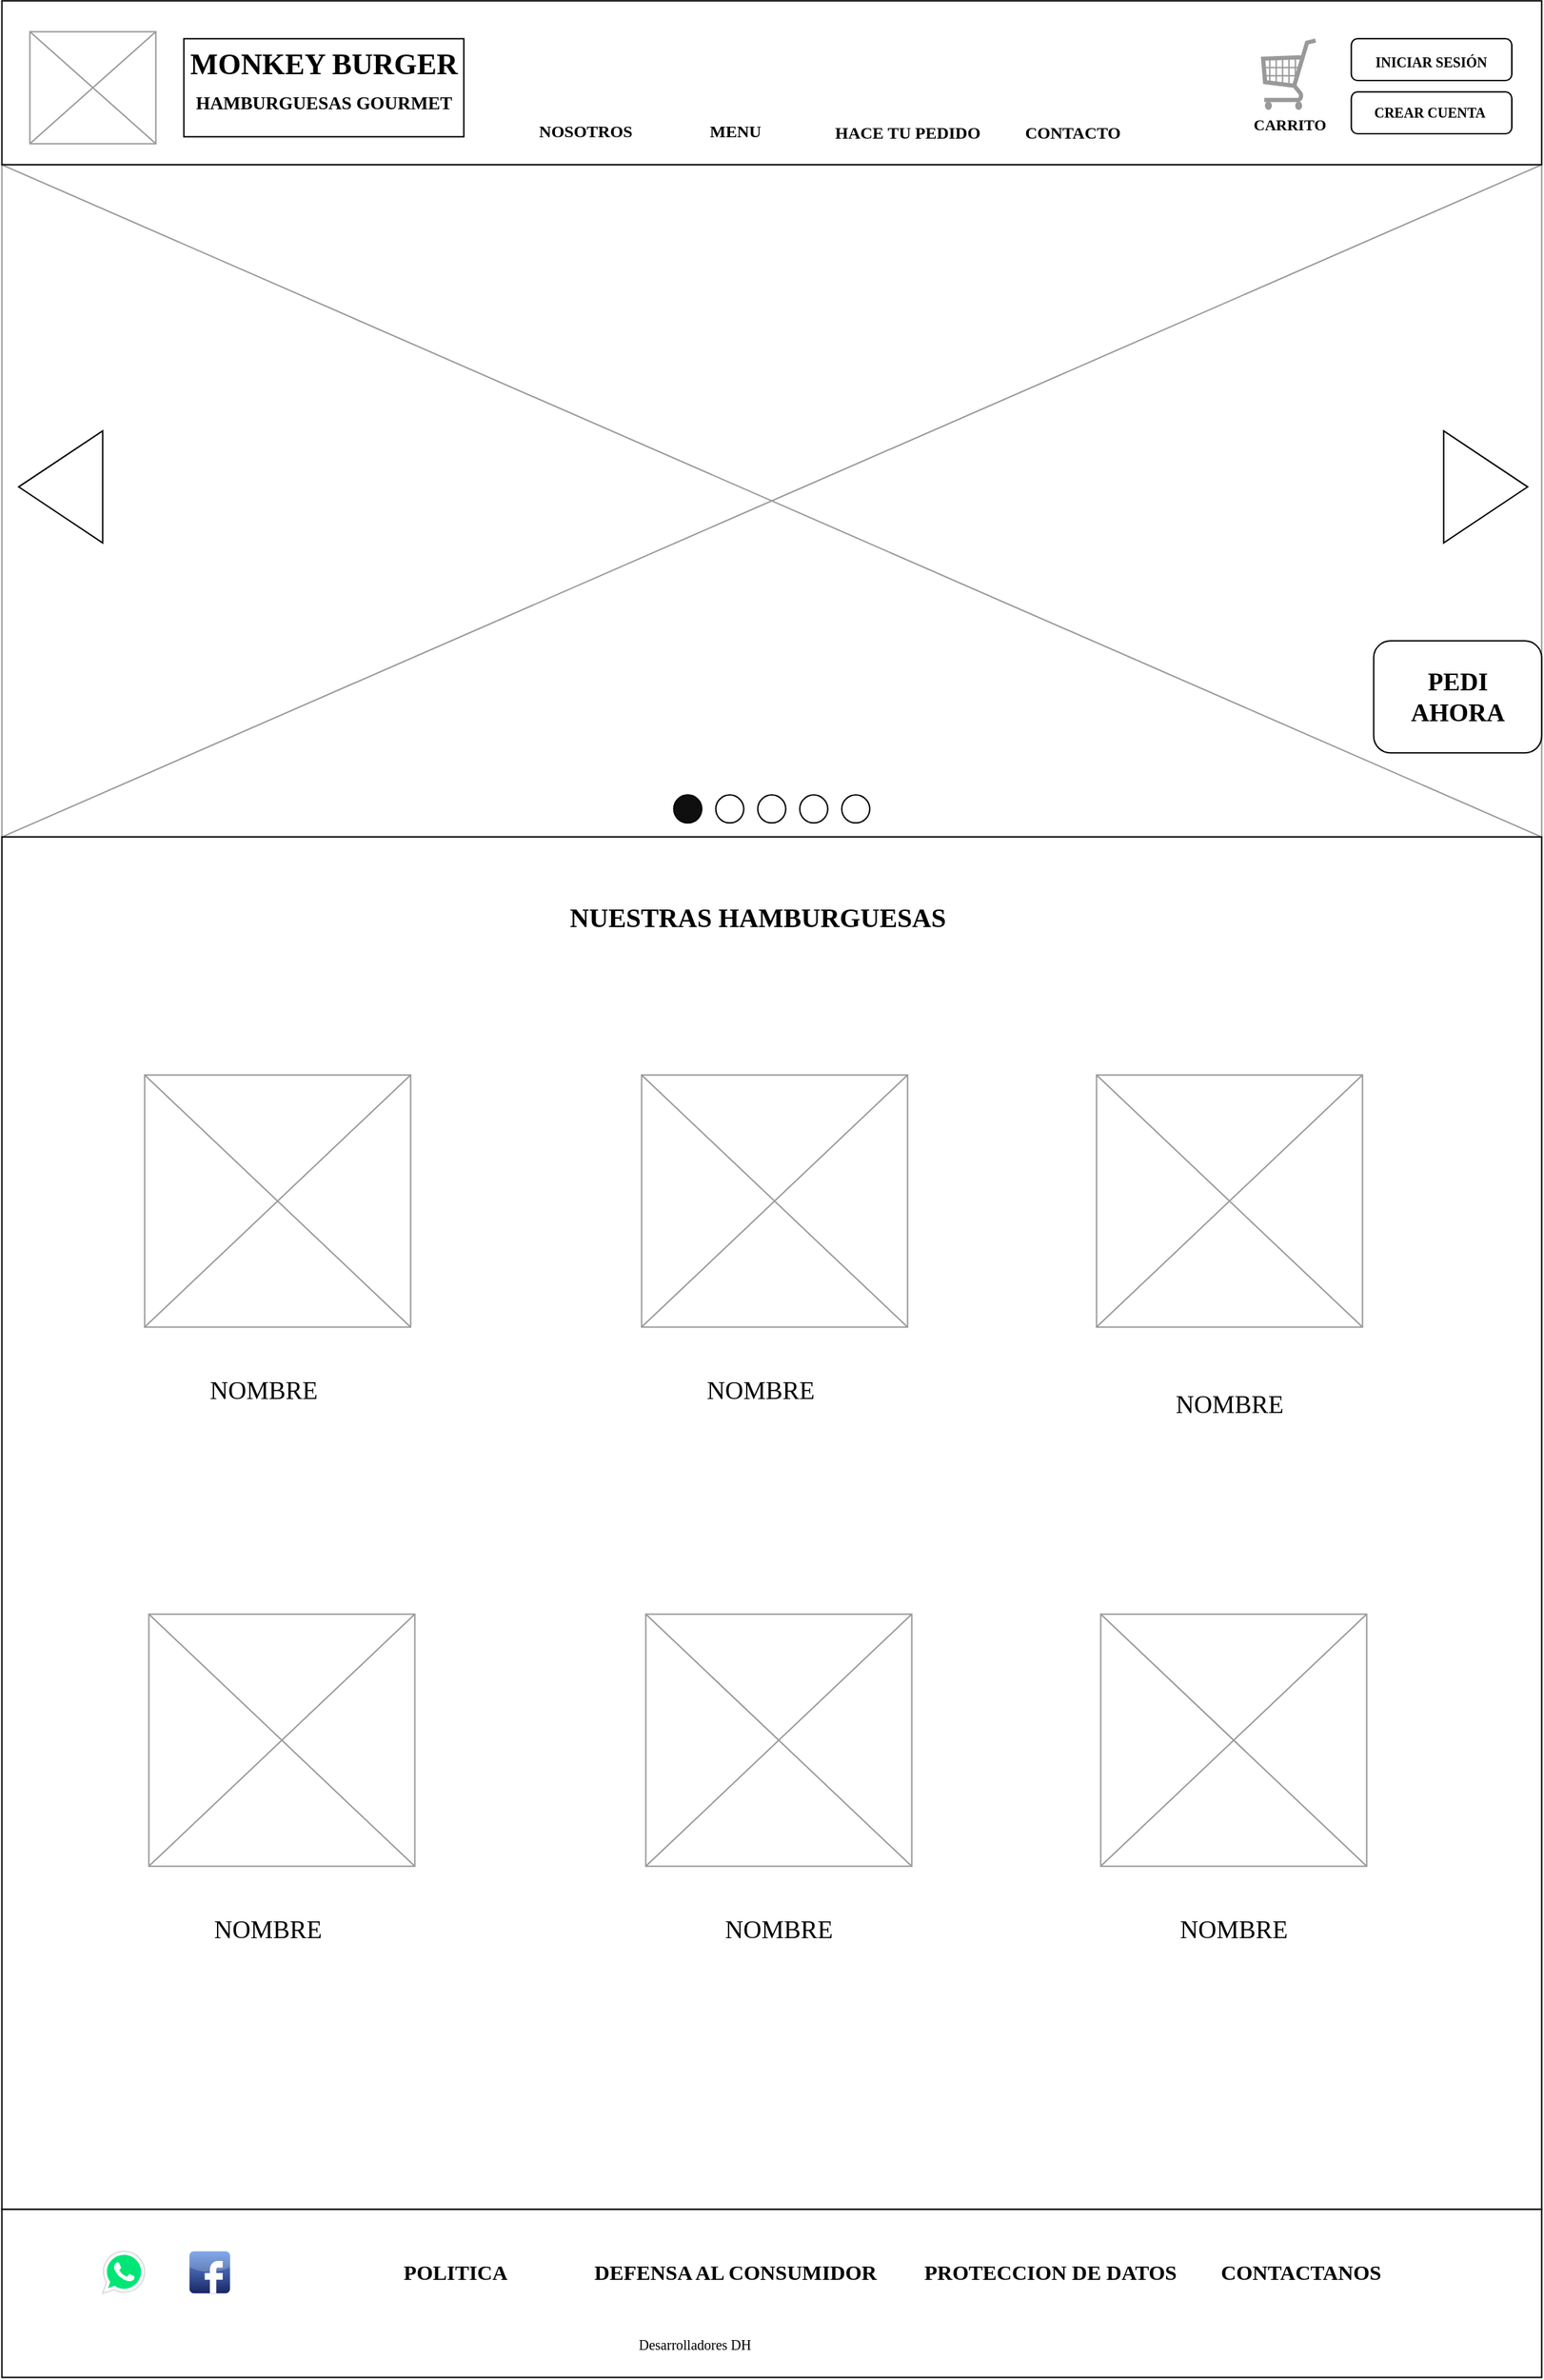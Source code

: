 <mxfile version="16.6.6" type="google" pages="9"><diagram id="3NHX5raKNckBgw2MS14E" name="HOME"><mxGraphModel dx="4938" dy="1872" grid="1" gridSize="10" guides="1" tooltips="1" connect="1" arrows="1" fold="1" page="1" pageScale="1" pageWidth="850" pageHeight="1100" math="0" shadow="0"><root><mxCell id="0"/><mxCell id="1" parent="0"/><mxCell id="8y2I3UlszDP9-ARDwhdP-14" value="" style="verticalLabelPosition=bottom;shadow=0;dashed=0;align=center;html=1;verticalAlign=top;strokeWidth=1;shape=mxgraph.mockup.graphics.simpleIcon;strokeColor=#999999;fontFamily=Tahoma;fontSize=13;fontColor=#FFFF33;" vertex="1" parent="1"><mxGeometry x="-44.667" y="281.667" width="1100" height="480" as="geometry"/></mxCell><mxCell id="8y2I3UlszDP9-ARDwhdP-15" value="" style="rounded=1;whiteSpace=wrap;html=1;fontFamily=Tahoma;fontSize=10;fontColor=#000000;" vertex="1" parent="1"><mxGeometry x="935.333" y="621.667" width="120" height="80" as="geometry"/></mxCell><UserObject label="&lt;span style=&quot;font-size: 18px&quot;&gt;&lt;b&gt;PEDI &lt;br&gt;AHORA&lt;/b&gt;&lt;/span&gt;" link="data:page/id,WidEQ7cFRwV0iSZbF5mt" id="8y2I3UlszDP9-ARDwhdP-16"><mxCell style="text;html=1;resizable=0;autosize=1;align=center;verticalAlign=middle;points=[];fillColor=none;strokeColor=none;rounded=0;fontFamily=Tahoma;fontSize=13;fontColor=#000000;" vertex="1" parent="1"><mxGeometry x="955.333" y="641.667" width="80" height="40" as="geometry"/></mxCell></UserObject><mxCell id="8y2I3UlszDP9-ARDwhdP-17" value="" style="rounded=0;whiteSpace=wrap;html=1;fontFamily=Tahoma;fontSize=18;fontColor=#000000;" vertex="1" parent="1"><mxGeometry x="-44.667" y="761.667" width="1100" height="980" as="geometry"/></mxCell><UserObject label="&lt;h2&gt;&lt;font style=&quot;font-size: 19px&quot;&gt;NUESTRAS HAMBURGUESAS&lt;/font&gt;&lt;/h2&gt;" link="data:page/id,rp9ex8OYs4yggnfatJqP" id="8y2I3UlszDP9-ARDwhdP-18"><mxCell style="text;html=1;resizable=0;autosize=1;align=center;verticalAlign=middle;points=[];fillColor=none;strokeColor=none;rounded=0;fontFamily=Tahoma;fontSize=18;fontColor=#000000;" vertex="1" parent="1"><mxGeometry x="350.333" y="776.667" width="290" height="80" as="geometry"/></mxCell></UserObject><mxCell id="8y2I3UlszDP9-ARDwhdP-19" value="" style="verticalLabelPosition=bottom;shadow=0;dashed=0;align=center;html=1;verticalAlign=top;strokeWidth=1;shape=mxgraph.mockup.graphics.simpleIcon;strokeColor=#999999;fontFamily=Tahoma;fontSize=13;fontColor=#FFFF33;" vertex="1" parent="1"><mxGeometry x="57.333" y="931.667" width="190" height="180" as="geometry"/></mxCell><mxCell id="8y2I3UlszDP9-ARDwhdP-20" value="" style="verticalLabelPosition=bottom;shadow=0;dashed=0;align=center;html=1;verticalAlign=top;strokeWidth=1;shape=mxgraph.mockup.graphics.simpleIcon;strokeColor=#999999;fontFamily=Tahoma;fontSize=13;fontColor=#FFFF33;" vertex="1" parent="1"><mxGeometry x="737.333" y="931.667" width="190" height="180" as="geometry"/></mxCell><mxCell id="8y2I3UlszDP9-ARDwhdP-21" value="" style="verticalLabelPosition=bottom;shadow=0;dashed=0;align=center;html=1;verticalAlign=top;strokeWidth=1;shape=mxgraph.mockup.graphics.simpleIcon;strokeColor=#999999;fontFamily=Tahoma;fontSize=13;fontColor=#FFFF33;" vertex="1" parent="1"><mxGeometry x="415.333" y="1316.667" width="190" height="180" as="geometry"/></mxCell><mxCell id="8y2I3UlszDP9-ARDwhdP-22" value="" style="verticalLabelPosition=bottom;shadow=0;dashed=0;align=center;html=1;verticalAlign=top;strokeWidth=1;shape=mxgraph.mockup.graphics.simpleIcon;strokeColor=#999999;fontFamily=Tahoma;fontSize=13;fontColor=#FFFF33;" vertex="1" parent="1"><mxGeometry x="60.333" y="1316.667" width="190" height="180" as="geometry"/></mxCell><mxCell id="8y2I3UlszDP9-ARDwhdP-23" value="" style="verticalLabelPosition=bottom;shadow=0;dashed=0;align=center;html=1;verticalAlign=top;strokeWidth=1;shape=mxgraph.mockup.graphics.simpleIcon;strokeColor=#999999;fontFamily=Tahoma;fontSize=13;fontColor=#FFFF33;" vertex="1" parent="1"><mxGeometry x="412.333" y="931.667" width="190" height="180" as="geometry"/></mxCell><mxCell id="8y2I3UlszDP9-ARDwhdP-24" value="" style="verticalLabelPosition=bottom;shadow=0;dashed=0;align=center;html=1;verticalAlign=top;strokeWidth=1;shape=mxgraph.mockup.graphics.simpleIcon;strokeColor=#999999;fontFamily=Tahoma;fontSize=13;fontColor=#FFFF33;" vertex="1" parent="1"><mxGeometry x="740.333" y="1316.667" width="190" height="180" as="geometry"/></mxCell><mxCell id="8y2I3UlszDP9-ARDwhdP-25" value="NOMBRE" style="text;html=1;resizable=0;autosize=1;align=center;verticalAlign=middle;points=[];fillColor=none;strokeColor=none;rounded=0;fontFamily=Tahoma;fontSize=18;fontColor=#000000;" vertex="1" parent="1"><mxGeometry x="97.333" y="1141.667" width="90" height="30" as="geometry"/></mxCell><mxCell id="8y2I3UlszDP9-ARDwhdP-26" value="NOMBRE" style="text;html=1;resizable=0;autosize=1;align=center;verticalAlign=middle;points=[];fillColor=none;strokeColor=none;rounded=0;fontFamily=Tahoma;fontSize=18;fontColor=#000000;" vertex="1" parent="1"><mxGeometry x="100.333" y="1526.667" width="90" height="30" as="geometry"/></mxCell><mxCell id="8y2I3UlszDP9-ARDwhdP-27" value="NOMBRE" style="text;html=1;resizable=0;autosize=1;align=center;verticalAlign=middle;points=[];fillColor=none;strokeColor=none;rounded=0;fontFamily=Tahoma;fontSize=18;fontColor=#000000;" vertex="1" parent="1"><mxGeometry x="787.333" y="1151.667" width="90" height="30" as="geometry"/></mxCell><mxCell id="8y2I3UlszDP9-ARDwhdP-28" value="NOMBRE" style="text;html=1;resizable=0;autosize=1;align=center;verticalAlign=middle;points=[];fillColor=none;strokeColor=none;rounded=0;fontFamily=Tahoma;fontSize=18;fontColor=#000000;" vertex="1" parent="1"><mxGeometry x="452.333" y="1141.667" width="90" height="30" as="geometry"/></mxCell><mxCell id="8y2I3UlszDP9-ARDwhdP-29" value="NOMBRE" style="text;html=1;resizable=0;autosize=1;align=center;verticalAlign=middle;points=[];fillColor=none;strokeColor=none;rounded=0;fontFamily=Tahoma;fontSize=18;fontColor=#000000;" vertex="1" parent="1"><mxGeometry x="790.333" y="1526.667" width="90" height="30" as="geometry"/></mxCell><mxCell id="8y2I3UlszDP9-ARDwhdP-30" value="NOMBRE" style="text;html=1;resizable=0;autosize=1;align=center;verticalAlign=middle;points=[];fillColor=none;strokeColor=none;rounded=0;fontFamily=Tahoma;fontSize=18;fontColor=#000000;" vertex="1" parent="1"><mxGeometry x="465.333" y="1526.667" width="90" height="30" as="geometry"/></mxCell><mxCell id="8y2I3UlszDP9-ARDwhdP-37" value="" style="triangle;whiteSpace=wrap;html=1;" vertex="1" parent="1"><mxGeometry x="985.333" y="471.667" width="60" height="80" as="geometry"/></mxCell><mxCell id="8y2I3UlszDP9-ARDwhdP-38" value="" style="triangle;whiteSpace=wrap;html=1;direction=west;" vertex="1" parent="1"><mxGeometry x="-32.667" y="471.667" width="60" height="80" as="geometry"/></mxCell><mxCell id="8y2I3UlszDP9-ARDwhdP-39" value="" style="ellipse;whiteSpace=wrap;html=1;aspect=fixed;" vertex="1" parent="1"><mxGeometry x="495.333" y="731.667" width="20" height="20" as="geometry"/></mxCell><mxCell id="8y2I3UlszDP9-ARDwhdP-40" value="" style="ellipse;whiteSpace=wrap;html=1;aspect=fixed;" vertex="1" parent="1"><mxGeometry x="525.333" y="731.667" width="20" height="20" as="geometry"/></mxCell><mxCell id="8y2I3UlszDP9-ARDwhdP-41" value="" style="ellipse;whiteSpace=wrap;html=1;aspect=fixed;" vertex="1" parent="1"><mxGeometry x="555.333" y="731.667" width="20" height="20" as="geometry"/></mxCell><mxCell id="8y2I3UlszDP9-ARDwhdP-42" value="" style="ellipse;whiteSpace=wrap;html=1;aspect=fixed;" vertex="1" parent="1"><mxGeometry x="465.333" y="731.667" width="20" height="20" as="geometry"/></mxCell><mxCell id="8y2I3UlszDP9-ARDwhdP-43" value="" style="ellipse;whiteSpace=wrap;html=1;aspect=fixed;fillColor=#0F0F0F;" vertex="1" parent="1"><mxGeometry x="435.333" y="731.667" width="20" height="20" as="geometry"/></mxCell><mxCell id="Lb0l76hWcqLvItkwZx3P-1" value="" style="group" vertex="1" connectable="0" parent="1"><mxGeometry x="-44.667" y="164.667" width="1100" height="117" as="geometry"/></mxCell><mxCell id="8y2I3UlszDP9-ARDwhdP-2" value="" style="verticalLabelPosition=bottom;verticalAlign=top;html=1;shape=mxgraph.basic.rect;fillColor2=none;strokeWidth=1;size=20;indent=5;" vertex="1" parent="Lb0l76hWcqLvItkwZx3P-1"><mxGeometry width="1100" height="117" as="geometry"/></mxCell><object label="" id="8y2I3UlszDP9-ARDwhdP-3"><mxCell style="rounded=0;whiteSpace=wrap;html=1;" vertex="1" parent="Lb0l76hWcqLvItkwZx3P-1"><mxGeometry x="130" y="27" width="200" height="70" as="geometry"/></mxCell></object><mxCell id="8y2I3UlszDP9-ARDwhdP-4" value="&lt;h1 style=&quot;font-size: 21px;&quot;&gt;&lt;b style=&quot;font-size: 21px;&quot;&gt;&lt;font face=&quot;Tahoma&quot; style=&quot;font-size: 21px;&quot;&gt;MONKEY BURGER&lt;/font&gt;&lt;/b&gt;&lt;/h1&gt;" style="text;html=1;resizable=0;autosize=1;align=center;verticalAlign=middle;points=[];fillColor=none;strokeColor=none;rounded=0;fontSize=21;" vertex="1" parent="Lb0l76hWcqLvItkwZx3P-1"><mxGeometry x="130" y="15.5" width="200" height="60" as="geometry"/></mxCell><mxCell id="8y2I3UlszDP9-ARDwhdP-5" value="&lt;b style=&quot;font-size: 13px;&quot;&gt;&lt;font style=&quot;font-size: 13px;&quot;&gt;HAMBURGUESAS GOURMET&lt;/font&gt;&lt;/b&gt;" style="text;html=1;resizable=0;autosize=1;align=center;verticalAlign=middle;points=[];fillColor=none;strokeColor=none;rounded=0;fontFamily=Tahoma;fontSize=13;" vertex="1" parent="Lb0l76hWcqLvItkwZx3P-1"><mxGeometry x="130" y="62" width="200" height="20" as="geometry"/></mxCell><mxCell id="8y2I3UlszDP9-ARDwhdP-6" value="" style="verticalLabelPosition=bottom;shadow=0;dashed=0;align=center;html=1;verticalAlign=top;strokeWidth=1;shape=mxgraph.mockup.graphics.simpleIcon;strokeColor=#999999;fontFamily=Tahoma;fontSize=13;fontColor=#FFFF33;" vertex="1" parent="Lb0l76hWcqLvItkwZx3P-1"><mxGeometry x="20" y="22" width="90" height="80" as="geometry"/></mxCell><UserObject label="&lt;span style=&quot;font-size: 12px&quot;&gt;&lt;b&gt;MENU&lt;/b&gt;&lt;/span&gt;" link="data:page/id,rp9ex8OYs4yggnfatJqP" id="8y2I3UlszDP9-ARDwhdP-7"><mxCell style="text;html=1;resizable=0;autosize=1;align=center;verticalAlign=middle;points=[];fillColor=none;strokeColor=none;rounded=0;fontFamily=Tahoma;fontSize=13;fontColor=#000000;" vertex="1" parent="Lb0l76hWcqLvItkwZx3P-1"><mxGeometry x="499" y="82" width="50" height="20" as="geometry"/></mxCell></UserObject><UserObject label="&lt;span style=&quot;font-size: 12px&quot;&gt;&lt;b&gt;HACE TU PEDIDO&lt;/b&gt;&lt;/span&gt;" link="data:page/id,WidEQ7cFRwV0iSZbF5mt" id="8y2I3UlszDP9-ARDwhdP-8"><mxCell style="text;html=1;resizable=0;autosize=1;align=center;verticalAlign=middle;points=[];fillColor=none;strokeColor=none;rounded=0;fontFamily=Tahoma;fontSize=13;fontColor=#000000;" vertex="1" parent="Lb0l76hWcqLvItkwZx3P-1"><mxGeometry x="587" y="83" width="120" height="20" as="geometry"/></mxCell></UserObject><UserObject label="&lt;span style=&quot;font-size: 12px&quot;&gt;&lt;b&gt;CONTACTO&lt;/b&gt;&lt;/span&gt;" link="data:page/id,Va-j6wLeD4YwXLIvBebV" id="8y2I3UlszDP9-ARDwhdP-9"><mxCell style="text;html=1;resizable=0;autosize=1;align=center;verticalAlign=middle;points=[];fillColor=none;strokeColor=none;rounded=0;fontFamily=Tahoma;fontSize=13;fontColor=#000000;" vertex="1" parent="Lb0l76hWcqLvItkwZx3P-1"><mxGeometry x="724.67" y="83" width="80" height="20" as="geometry"/></mxCell></UserObject><UserObject label="&lt;span style=&quot;font-size: 10px&quot;&gt;&lt;b style=&quot;font-size: 10px&quot;&gt;INICIAR SESIÓN&lt;br style=&quot;font-size: 10px&quot;&gt;&lt;br style=&quot;font-size: 10px&quot;&gt;&lt;/b&gt;&lt;/span&gt;" link="data:page/id,QR3tIgLvsHLRRxZXMkey" id="8y2I3UlszDP9-ARDwhdP-10"><mxCell style="text;html=1;resizable=0;autosize=1;align=center;verticalAlign=middle;points=[];fillColor=none;strokeColor=none;rounded=0;fontFamily=Tahoma;fontSize=10;fontColor=#000000;" vertex="1" parent="Lb0l76hWcqLvItkwZx3P-1"><mxGeometry x="971" y="34.0" width="100" height="30" as="geometry"/></mxCell></UserObject><UserObject label="&lt;span style=&quot;font-size: 10px&quot;&gt;&lt;b style=&quot;font-size: 10px&quot;&gt;CREAR CUENTA&lt;br style=&quot;font-size: 10px&quot;&gt;&lt;/b&gt;&lt;/span&gt;" link="data:page/id,v7R0JVRtyEa_NM7zCSq5" id="8y2I3UlszDP9-ARDwhdP-11"><mxCell style="text;html=1;resizable=0;autosize=1;align=center;verticalAlign=middle;points=[];fillColor=none;strokeColor=none;rounded=0;fontFamily=Tahoma;fontSize=10;fontColor=#000000;" vertex="1" parent="Lb0l76hWcqLvItkwZx3P-1"><mxGeometry x="975" y="69.5" width="90" height="20" as="geometry"/></mxCell></UserObject><UserObject label="" link="data:page/id,WidEQ7cFRwV0iSZbF5mt" id="8y2I3UlszDP9-ARDwhdP-32"><mxCell style="verticalLabelPosition=bottom;shadow=0;dashed=0;align=center;html=1;verticalAlign=top;strokeWidth=1;shape=mxgraph.mockup.misc.shoppingCart;strokeColor=#999999;fontFamily=Tahoma;fontSize=19;fontColor=#000000;" vertex="1" parent="Lb0l76hWcqLvItkwZx3P-1"><mxGeometry x="899.837" y="27.003" width="39.67" height="50.83" as="geometry"/></mxCell></UserObject><UserObject label="&lt;b&gt;&lt;font style=&quot;font-size: 12px&quot;&gt;NOSOTROS&lt;/font&gt;&lt;/b&gt;" link="data:page/id,3NHX5raKNckBgw2MS14E" id="8y2I3UlszDP9-ARDwhdP-44"><mxCell style="text;html=1;resizable=0;autosize=1;align=center;verticalAlign=middle;points=[];fillColor=none;strokeColor=none;rounded=0;fontFamily=Tahoma;fontSize=13;fontColor=#000000;" vertex="1" parent="Lb0l76hWcqLvItkwZx3P-1"><mxGeometry x="377" y="82" width="80" height="20" as="geometry"/></mxCell></UserObject><mxCell id="JWSSo-o0E-FmbbO2VzMc-1" value="" style="rounded=1;whiteSpace=wrap;html=1;strokeColor=default;fillColor=none;" vertex="1" parent="Lb0l76hWcqLvItkwZx3P-1"><mxGeometry x="963.997" y="27.003" width="114.67" height="29.83" as="geometry"/></mxCell><mxCell id="JWSSo-o0E-FmbbO2VzMc-2" value="" style="rounded=1;whiteSpace=wrap;html=1;strokeColor=default;fillColor=none;" vertex="1" parent="Lb0l76hWcqLvItkwZx3P-1"><mxGeometry x="963.997" y="65.003" width="114.67" height="29.83" as="geometry"/></mxCell><UserObject label="&lt;span style=&quot;font-size: 12px&quot;&gt;&lt;b style=&quot;font-size: 11px&quot;&gt;CARRITO&lt;/b&gt;&lt;/span&gt;" id="JWSSo-o0E-FmbbO2VzMc-6"><mxCell style="text;html=1;resizable=0;autosize=1;align=center;verticalAlign=middle;points=[];fillColor=none;strokeColor=none;rounded=0;fontFamily=Tahoma;fontSize=13;fontColor=#000000;" vertex="1" parent="Lb0l76hWcqLvItkwZx3P-1"><mxGeometry x="884.67" y="77" width="70" height="20" as="geometry"/></mxCell></UserObject><mxCell id="93fUb8ukgc-0cbAHskld-1" value="" style="group" vertex="1" connectable="0" parent="1"><mxGeometry x="-44.667" y="1741.667" width="1100" height="120" as="geometry"/></mxCell><mxCell id="8y2I3UlszDP9-ARDwhdP-31" value="" style="rounded=0;whiteSpace=wrap;html=1;fontFamily=Tahoma;fontSize=19;fontColor=#000000;" vertex="1" parent="93fUb8ukgc-0cbAHskld-1"><mxGeometry width="1100" height="120" as="geometry"/></mxCell><UserObject label="&lt;b&gt;&lt;font style=&quot;font-size: 15px&quot;&gt;CONTACTANOS&lt;/font&gt;&lt;/b&gt;" link="data:page/id,rp9ex8OYs4yggnfatJqP" id="8y2I3UlszDP9-ARDwhdP-33"><mxCell style="text;html=1;resizable=0;autosize=1;align=center;verticalAlign=middle;points=[];fillColor=none;strokeColor=none;rounded=0;fontFamily=Tahoma;fontSize=17;fontColor=#000000;" vertex="1" parent="93fUb8ukgc-0cbAHskld-1"><mxGeometry x="863" y="30" width="130" height="30" as="geometry"/></mxCell></UserObject><mxCell id="8y2I3UlszDP9-ARDwhdP-34" value="" style="dashed=0;outlineConnect=0;html=1;align=center;labelPosition=center;verticalLabelPosition=bottom;verticalAlign=top;shape=mxgraph.weblogos.whatsapp;fillColor=#00E676;strokeColor=#dddddd;fontFamily=Tahoma;fontSize=18;fontColor=#000000;" vertex="1" parent="93fUb8ukgc-0cbAHskld-1"><mxGeometry x="72" y="30" width="30" height="30" as="geometry"/></mxCell><mxCell id="8y2I3UlszDP9-ARDwhdP-35" value="" style="dashed=0;outlineConnect=0;html=1;align=center;labelPosition=center;verticalLabelPosition=bottom;verticalAlign=top;shape=mxgraph.webicons.facebook;fillColor=#6294E4;gradientColor=#1A2665;fontFamily=Tahoma;fontSize=18;fontColor=#000000;" vertex="1" parent="93fUb8ukgc-0cbAHskld-1"><mxGeometry x="134" y="30" width="29" height="30" as="geometry"/></mxCell><mxCell id="8y2I3UlszDP9-ARDwhdP-36" value="" style="shape=image;html=1;verticalAlign=top;verticalLabelPosition=bottom;labelBackgroundColor=#ffffff;imageAspect=0;aspect=fixed;image=https://cdn3.iconfinder.com/data/icons/2018-social-media-logotypes/1000/2018_social_media_popular_app_logo_instagram-128.png;fontFamily=Tahoma;fontSize=18;fontColor=#000000;" vertex="1" parent="93fUb8ukgc-0cbAHskld-1"><mxGeometry x="196" y="30" width="30" height="30" as="geometry"/></mxCell><mxCell id="8y2I3UlszDP9-ARDwhdP-45" value="&lt;font style=&quot;font-size: 10px&quot;&gt;Desarrolladores DH&lt;/font&gt;" style="text;html=1;resizable=0;autosize=1;align=center;verticalAlign=middle;points=[];fillColor=none;strokeColor=none;rounded=0;fontFamily=Tahoma;fontSize=17;fontColor=#000000;" vertex="1" parent="93fUb8ukgc-0cbAHskld-1"><mxGeometry x="445" y="80" width="100" height="30" as="geometry"/></mxCell><mxCell id="8y2I3UlszDP9-ARDwhdP-46" value="&lt;b&gt;&lt;font style=&quot;font-size: 15px&quot;&gt;DEFENSA AL CONSUMIDOR&lt;/font&gt;&lt;/b&gt;" style="text;html=1;resizable=0;autosize=1;align=center;verticalAlign=middle;points=[];fillColor=none;strokeColor=none;rounded=0;fontFamily=Tahoma;fontSize=17;fontColor=#000000;" vertex="1" parent="93fUb8ukgc-0cbAHskld-1"><mxGeometry x="414" y="30" width="220" height="30" as="geometry"/></mxCell><mxCell id="8y2I3UlszDP9-ARDwhdP-47" value="&lt;b&gt;&lt;font style=&quot;font-size: 15px&quot;&gt;POLITICA&lt;/font&gt;&lt;/b&gt;" style="text;html=1;resizable=0;autosize=1;align=center;verticalAlign=middle;points=[];fillColor=none;strokeColor=none;rounded=0;fontFamily=Tahoma;fontSize=17;fontColor=#000000;" vertex="1" parent="93fUb8ukgc-0cbAHskld-1"><mxGeometry x="279" y="30" width="90" height="30" as="geometry"/></mxCell><mxCell id="8y2I3UlszDP9-ARDwhdP-48" value="&lt;b&gt;&lt;font style=&quot;font-size: 15px&quot;&gt;PROTECCION DE DATOS&lt;/font&gt;&lt;/b&gt;" style="text;html=1;resizable=0;autosize=1;align=center;verticalAlign=middle;points=[];fillColor=none;strokeColor=none;rounded=0;fontFamily=Tahoma;fontSize=17;fontColor=#000000;" vertex="1" parent="93fUb8ukgc-0cbAHskld-1"><mxGeometry x="649" y="30" width="200" height="30" as="geometry"/></mxCell></root></mxGraphModel></diagram><diagram name="INICIO SESIÓN" id="QR3tIgLvsHLRRxZXMkey"><mxGraphModel dx="2044" dy="936" grid="1" gridSize="10" guides="1" tooltips="1" connect="1" arrows="1" fold="1" page="1" pageScale="1" pageWidth="1100" pageHeight="850" background="none" math="0" shadow="0"><root><mxCell id="KXg5aK4t0eULm44dlUCt-0"/><mxCell id="KXg5aK4t0eULm44dlUCt-1" parent="KXg5aK4t0eULm44dlUCt-0"/><mxCell id="KXg5aK4t0eULm44dlUCt-2" value="" style="verticalLabelPosition=bottom;verticalAlign=top;html=1;shape=mxgraph.basic.rect;fillColor2=none;strokeWidth=1;size=20;indent=5;" parent="KXg5aK4t0eULm44dlUCt-1" vertex="1"><mxGeometry y="3" width="1100" height="117" as="geometry"/></mxCell><object label="" id="KXg5aK4t0eULm44dlUCt-3"><mxCell style="rounded=0;whiteSpace=wrap;html=1;" parent="KXg5aK4t0eULm44dlUCt-1" vertex="1"><mxGeometry x="130" y="30" width="200" height="70" as="geometry"/></mxCell></object><mxCell id="KXg5aK4t0eULm44dlUCt-4" value="&lt;h1 style=&quot;font-size: 21px;&quot;&gt;&lt;b style=&quot;font-size: 21px;&quot;&gt;&lt;font face=&quot;Tahoma&quot; style=&quot;font-size: 21px;&quot;&gt;MONKEY BURGER&lt;/font&gt;&lt;/b&gt;&lt;/h1&gt;" style="text;html=1;resizable=0;autosize=1;align=center;verticalAlign=middle;points=[];fillColor=none;strokeColor=none;rounded=0;fontSize=21;" parent="KXg5aK4t0eULm44dlUCt-1" vertex="1"><mxGeometry x="130" y="18.5" width="200" height="60" as="geometry"/></mxCell><mxCell id="KXg5aK4t0eULm44dlUCt-5" value="&lt;b style=&quot;font-size: 13px;&quot;&gt;&lt;font style=&quot;font-size: 13px;&quot;&gt;HAMBURGUESAS GOURMET&lt;/font&gt;&lt;/b&gt;" style="text;html=1;resizable=0;autosize=1;align=center;verticalAlign=middle;points=[];fillColor=none;strokeColor=none;rounded=0;fontFamily=Tahoma;fontSize=13;" parent="KXg5aK4t0eULm44dlUCt-1" vertex="1"><mxGeometry x="130" y="65" width="200" height="20" as="geometry"/></mxCell><mxCell id="KXg5aK4t0eULm44dlUCt-6" value="" style="verticalLabelPosition=bottom;shadow=0;dashed=0;align=center;html=1;verticalAlign=top;strokeWidth=1;shape=mxgraph.mockup.graphics.simpleIcon;strokeColor=#999999;fontFamily=Tahoma;fontSize=13;fontColor=#FFFF33;" parent="KXg5aK4t0eULm44dlUCt-1" vertex="1"><mxGeometry x="20" y="25" width="90" height="80" as="geometry"/></mxCell><mxCell id="KXg5aK4t0eULm44dlUCt-10" value="&lt;span style=&quot;font-size: 10px&quot;&gt;&lt;b style=&quot;font-size: 10px&quot;&gt;INICIO SESIÓN&lt;br style=&quot;font-size: 10px&quot;&gt;&lt;br style=&quot;font-size: 10px&quot;&gt;&lt;/b&gt;&lt;/span&gt;" style="text;html=1;resizable=0;autosize=1;align=center;verticalAlign=middle;points=[];fillColor=none;strokeColor=none;rounded=0;fontFamily=Tahoma;fontSize=10;fontColor=#000000;" parent="KXg5aK4t0eULm44dlUCt-1" vertex="1"><mxGeometry x="989" y="10" width="90" height="30" as="geometry"/></mxCell><mxCell id="KXg5aK4t0eULm44dlUCt-11" value="&lt;span style=&quot;font-size: 10px&quot;&gt;&lt;b style=&quot;font-size: 10px&quot;&gt;CREAR CUENTA&lt;br style=&quot;font-size: 10px&quot;&gt;&lt;/b&gt;&lt;/span&gt;" style="text;html=1;resizable=0;autosize=1;align=center;verticalAlign=middle;points=[];fillColor=none;strokeColor=none;rounded=0;fontFamily=Tahoma;fontSize=10;fontColor=#000000;" parent="KXg5aK4t0eULm44dlUCt-1" vertex="1"><mxGeometry x="990" y="30" width="90" height="20" as="geometry"/></mxCell><mxCell id="KXg5aK4t0eULm44dlUCt-14" value="" style="verticalLabelPosition=bottom;shadow=0;dashed=0;align=center;html=1;verticalAlign=top;strokeWidth=1;shape=mxgraph.mockup.graphics.simpleIcon;strokeColor=#999999;fontFamily=Tahoma;fontSize=13;fontColor=#FFFF33;" parent="KXg5aK4t0eULm44dlUCt-1" vertex="1"><mxGeometry y="120" width="1100" height="730" as="geometry"/></mxCell><mxCell id="iLhUzdotCzpfzQyhDFyz-0" value="&lt;span style=&quot;font-size: 12px&quot;&gt;&lt;b&gt;MENU&lt;/b&gt;&lt;/span&gt;" style="text;html=1;resizable=0;autosize=1;align=center;verticalAlign=middle;points=[];fillColor=none;strokeColor=none;rounded=0;fontFamily=Tahoma;fontSize=13;fontColor=#000000;" parent="KXg5aK4t0eULm44dlUCt-1" vertex="1"><mxGeometry x="575" y="86" width="50" height="20" as="geometry"/></mxCell><mxCell id="iLhUzdotCzpfzQyhDFyz-1" value="&lt;span style=&quot;font-size: 12px&quot;&gt;&lt;b&gt;HACE TU PEDIDO&lt;/b&gt;&lt;/span&gt;" style="text;html=1;resizable=0;autosize=1;align=center;verticalAlign=middle;points=[];fillColor=none;strokeColor=none;rounded=0;fontFamily=Tahoma;fontSize=13;fontColor=#000000;" parent="KXg5aK4t0eULm44dlUCt-1" vertex="1"><mxGeometry x="670" y="86" width="120" height="20" as="geometry"/></mxCell><mxCell id="iLhUzdotCzpfzQyhDFyz-2" value="&lt;span style=&quot;font-size: 12px&quot;&gt;&lt;b&gt;CONTACTO&lt;/b&gt;&lt;/span&gt;" style="text;html=1;resizable=0;autosize=1;align=center;verticalAlign=middle;points=[];fillColor=none;strokeColor=none;rounded=0;fontFamily=Tahoma;fontSize=13;fontColor=#000000;" parent="KXg5aK4t0eULm44dlUCt-1" vertex="1"><mxGeometry x="830" y="86" width="80" height="20" as="geometry"/></mxCell><mxCell id="iLhUzdotCzpfzQyhDFyz-3" value="" style="shape=image;html=1;verticalAlign=top;verticalLabelPosition=bottom;labelBackgroundColor=#ffffff;imageAspect=0;aspect=fixed;image=https://cdn3.iconfinder.com/data/icons/picons-social/57/06-facebook-128.png;fontFamily=Tahoma;fontSize=10;fontColor=#000000;" parent="KXg5aK4t0eULm44dlUCt-1" vertex="1"><mxGeometry x="1004" y="88" width="18" height="18" as="geometry"/></mxCell><mxCell id="iLhUzdotCzpfzQyhDFyz-4" value="" style="shape=image;html=1;verticalAlign=top;verticalLabelPosition=bottom;labelBackgroundColor=#ffffff;imageAspect=0;aspect=fixed;image=https://cdn4.iconfinder.com/data/icons/picons-social/57/38-instagram-2-128.png;fontFamily=Tahoma;fontSize=10;fontColor=#000000;" parent="KXg5aK4t0eULm44dlUCt-1" vertex="1"><mxGeometry x="1040" y="84" width="26.5" height="26.5" as="geometry"/></mxCell><mxCell id="iLhUzdotCzpfzQyhDFyz-5" value="&lt;b&gt;&lt;font style=&quot;font-size: 12px&quot;&gt;NOSOTROS&lt;/font&gt;&lt;/b&gt;" style="text;html=1;resizable=0;autosize=1;align=center;verticalAlign=middle;points=[];fillColor=none;strokeColor=none;rounded=0;fontFamily=Tahoma;fontSize=13;fontColor=#000000;" parent="KXg5aK4t0eULm44dlUCt-1" vertex="1"><mxGeometry x="415" y="86" width="80" height="20" as="geometry"/></mxCell><mxCell id="ZOsxJo26SOeQRlR_7Jod-1" value="" style="verticalLabelPosition=bottom;shadow=0;dashed=0;align=center;html=1;verticalAlign=top;strokeWidth=1;shape=mxgraph.mockup.graphics.simpleIcon;strokeColor=#999999;fontFamily=Tahoma;fontSize=13;fontColor=#FFFF33;" parent="KXg5aK4t0eULm44dlUCt-1" vertex="1"><mxGeometry x="790" y="330" width="100" height="115" as="geometry"/></mxCell><mxCell id="ZOsxJo26SOeQRlR_7Jod-2" value="Nombre de usuario / correo electrónico" style="rounded=0;whiteSpace=wrap;html=1;fontSize=18;" parent="KXg5aK4t0eULm44dlUCt-1" vertex="1"><mxGeometry x="365" y="330" width="370" height="50" as="geometry"/></mxCell><mxCell id="ZOsxJo26SOeQRlR_7Jod-3" value="Contraseña" style="rounded=0;whiteSpace=wrap;html=1;fontSize=18;" parent="KXg5aK4t0eULm44dlUCt-1" vertex="1"><mxGeometry x="365" y="425" width="370" height="45" as="geometry"/></mxCell><mxCell id="ZOsxJo26SOeQRlR_7Jod-4" value="&lt;b&gt;Ingresar&lt;/b&gt;" style="rounded=1;whiteSpace=wrap;html=1;fontSize=18;" parent="KXg5aK4t0eULm44dlUCt-1" vertex="1"><mxGeometry x="490" y="530" width="120" height="40" as="geometry"/></mxCell><mxCell id="ZOsxJo26SOeQRlR_7Jod-5" value="&lt;font style=&quot;font-size: 14px&quot;&gt;Restablecer contraseña&lt;/font&gt;" style="text;html=1;strokeColor=none;fillColor=none;align=center;verticalAlign=middle;whiteSpace=wrap;rounded=0;fontSize=18;" parent="KXg5aK4t0eULm44dlUCt-1" vertex="1"><mxGeometry x="360" y="590" width="160" height="30" as="geometry"/></mxCell><mxCell id="ZOsxJo26SOeQRlR_7Jod-7" value="&lt;font style=&quot;font-size: 14px&quot;&gt;Crear Nuevo Usuario&lt;/font&gt;" style="text;html=1;strokeColor=none;fillColor=none;align=center;verticalAlign=middle;whiteSpace=wrap;rounded=0;fontSize=18;" parent="KXg5aK4t0eULm44dlUCt-1" vertex="1"><mxGeometry x="575" y="590" width="160" height="30" as="geometry"/></mxCell><mxCell id="wA39eLc907qtc642CjoK-0" value="&lt;font style=&quot;font-size: 36px&quot;&gt;INICIAR SESIÓN&lt;/font&gt;" style="text;html=1;strokeColor=none;fillColor=none;align=center;verticalAlign=middle;whiteSpace=wrap;rounded=0;fontSize=18;fontStyle=1" parent="KXg5aK4t0eULm44dlUCt-1" vertex="1"><mxGeometry x="400" y="160" width="320" height="30" as="geometry"/></mxCell><mxCell id="K_8xVxKq5mUHdf2P-5OF-0" value="" style="group" vertex="1" connectable="0" parent="KXg5aK4t0eULm44dlUCt-1"><mxGeometry x="0.003" y="2.997" width="1100" height="117" as="geometry"/></mxCell><mxCell id="K_8xVxKq5mUHdf2P-5OF-1" value="" style="verticalLabelPosition=bottom;verticalAlign=top;html=1;shape=mxgraph.basic.rect;fillColor2=none;strokeWidth=1;size=20;indent=5;" vertex="1" parent="K_8xVxKq5mUHdf2P-5OF-0"><mxGeometry width="1100" height="117" as="geometry"/></mxCell><object label="" id="K_8xVxKq5mUHdf2P-5OF-2"><mxCell style="rounded=0;whiteSpace=wrap;html=1;" vertex="1" parent="K_8xVxKq5mUHdf2P-5OF-0"><mxGeometry x="130" y="27" width="200" height="70" as="geometry"/></mxCell></object><mxCell id="K_8xVxKq5mUHdf2P-5OF-3" value="&lt;h1 style=&quot;font-size: 21px;&quot;&gt;&lt;b style=&quot;font-size: 21px;&quot;&gt;&lt;font face=&quot;Tahoma&quot; style=&quot;font-size: 21px;&quot;&gt;MONKEY BURGER&lt;/font&gt;&lt;/b&gt;&lt;/h1&gt;" style="text;html=1;resizable=0;autosize=1;align=center;verticalAlign=middle;points=[];fillColor=none;strokeColor=none;rounded=0;fontSize=21;" vertex="1" parent="K_8xVxKq5mUHdf2P-5OF-0"><mxGeometry x="130" y="15.5" width="200" height="60" as="geometry"/></mxCell><mxCell id="K_8xVxKq5mUHdf2P-5OF-4" value="&lt;b style=&quot;font-size: 13px;&quot;&gt;&lt;font style=&quot;font-size: 13px;&quot;&gt;HAMBURGUESAS GOURMET&lt;/font&gt;&lt;/b&gt;" style="text;html=1;resizable=0;autosize=1;align=center;verticalAlign=middle;points=[];fillColor=none;strokeColor=none;rounded=0;fontFamily=Tahoma;fontSize=13;" vertex="1" parent="K_8xVxKq5mUHdf2P-5OF-0"><mxGeometry x="130" y="62" width="200" height="20" as="geometry"/></mxCell><mxCell id="K_8xVxKq5mUHdf2P-5OF-5" value="" style="verticalLabelPosition=bottom;shadow=0;dashed=0;align=center;html=1;verticalAlign=top;strokeWidth=1;shape=mxgraph.mockup.graphics.simpleIcon;strokeColor=#999999;fontFamily=Tahoma;fontSize=13;fontColor=#FFFF33;" vertex="1" parent="K_8xVxKq5mUHdf2P-5OF-0"><mxGeometry x="20" y="22" width="90" height="80" as="geometry"/></mxCell><UserObject label="&lt;span style=&quot;font-size: 12px&quot;&gt;&lt;b&gt;MENU&lt;/b&gt;&lt;/span&gt;" id="K_8xVxKq5mUHdf2P-5OF-6"><mxCell style="text;html=1;resizable=0;autosize=1;align=center;verticalAlign=middle;points=[];fillColor=none;strokeColor=none;rounded=0;fontFamily=Tahoma;fontSize=13;fontColor=#000000;" vertex="1" parent="K_8xVxKq5mUHdf2P-5OF-0"><mxGeometry x="499" y="82" width="50" height="20" as="geometry"/></mxCell></UserObject><UserObject label="&lt;span style=&quot;font-size: 12px&quot;&gt;&lt;b&gt;HACE TU PEDIDO&lt;/b&gt;&lt;/span&gt;" id="K_8xVxKq5mUHdf2P-5OF-7"><mxCell style="text;html=1;resizable=0;autosize=1;align=center;verticalAlign=middle;points=[];fillColor=none;strokeColor=none;rounded=0;fontFamily=Tahoma;fontSize=13;fontColor=#000000;" vertex="1" parent="K_8xVxKq5mUHdf2P-5OF-0"><mxGeometry x="587" y="83" width="120" height="20" as="geometry"/></mxCell></UserObject><UserObject label="&lt;span style=&quot;font-size: 12px&quot;&gt;&lt;b&gt;CONTACTO&lt;/b&gt;&lt;/span&gt;" id="K_8xVxKq5mUHdf2P-5OF-8"><mxCell style="text;html=1;resizable=0;autosize=1;align=center;verticalAlign=middle;points=[];fillColor=none;strokeColor=none;rounded=0;fontFamily=Tahoma;fontSize=13;fontColor=#000000;" vertex="1" parent="K_8xVxKq5mUHdf2P-5OF-0"><mxGeometry x="724.67" y="83" width="80" height="20" as="geometry"/></mxCell></UserObject><UserObject label="&lt;span style=&quot;font-size: 10px&quot;&gt;&lt;b style=&quot;font-size: 10px&quot;&gt;INICIAR SESIÓN&lt;br style=&quot;font-size: 10px&quot;&gt;&lt;br style=&quot;font-size: 10px&quot;&gt;&lt;/b&gt;&lt;/span&gt;" id="K_8xVxKq5mUHdf2P-5OF-9"><mxCell style="text;html=1;resizable=0;autosize=1;align=center;verticalAlign=middle;points=[];fillColor=none;strokeColor=none;rounded=0;fontFamily=Tahoma;fontSize=10;fontColor=#000000;" vertex="1" parent="K_8xVxKq5mUHdf2P-5OF-0"><mxGeometry x="971" y="34.0" width="100" height="30" as="geometry"/></mxCell></UserObject><UserObject label="&lt;span style=&quot;font-size: 10px&quot;&gt;&lt;b style=&quot;font-size: 10px&quot;&gt;CREAR CUENTA&lt;br style=&quot;font-size: 10px&quot;&gt;&lt;/b&gt;&lt;/span&gt;" id="K_8xVxKq5mUHdf2P-5OF-10"><mxCell style="text;html=1;resizable=0;autosize=1;align=center;verticalAlign=middle;points=[];fillColor=none;strokeColor=none;rounded=0;fontFamily=Tahoma;fontSize=10;fontColor=#000000;" vertex="1" parent="K_8xVxKq5mUHdf2P-5OF-0"><mxGeometry x="975" y="69.5" width="90" height="20" as="geometry"/></mxCell></UserObject><UserObject label="" id="K_8xVxKq5mUHdf2P-5OF-11"><mxCell style="verticalLabelPosition=bottom;shadow=0;dashed=0;align=center;html=1;verticalAlign=top;strokeWidth=1;shape=mxgraph.mockup.misc.shoppingCart;strokeColor=#999999;fontFamily=Tahoma;fontSize=19;fontColor=#000000;" vertex="1" parent="K_8xVxKq5mUHdf2P-5OF-0"><mxGeometry x="899.837" y="27.003" width="39.67" height="50.83" as="geometry"/></mxCell></UserObject><UserObject label="&lt;b&gt;&lt;font style=&quot;font-size: 12px&quot;&gt;NOSOTROS&lt;/font&gt;&lt;/b&gt;" id="K_8xVxKq5mUHdf2P-5OF-12"><mxCell style="text;html=1;resizable=0;autosize=1;align=center;verticalAlign=middle;points=[];fillColor=none;strokeColor=none;rounded=0;fontFamily=Tahoma;fontSize=13;fontColor=#000000;" vertex="1" parent="K_8xVxKq5mUHdf2P-5OF-0"><mxGeometry x="377" y="82" width="80" height="20" as="geometry"/></mxCell></UserObject><mxCell id="K_8xVxKq5mUHdf2P-5OF-13" value="" style="rounded=1;whiteSpace=wrap;html=1;strokeColor=default;fillColor=none;" vertex="1" parent="K_8xVxKq5mUHdf2P-5OF-0"><mxGeometry x="963.997" y="27.003" width="114.67" height="29.83" as="geometry"/></mxCell><mxCell id="K_8xVxKq5mUHdf2P-5OF-14" value="" style="rounded=1;whiteSpace=wrap;html=1;strokeColor=default;fillColor=none;" vertex="1" parent="K_8xVxKq5mUHdf2P-5OF-0"><mxGeometry x="963.997" y="65.003" width="114.67" height="29.83" as="geometry"/></mxCell><UserObject label="&lt;span style=&quot;font-size: 12px&quot;&gt;&lt;b style=&quot;font-size: 11px&quot;&gt;CARRITO&lt;/b&gt;&lt;/span&gt;" id="K_8xVxKq5mUHdf2P-5OF-15"><mxCell style="text;html=1;resizable=0;autosize=1;align=center;verticalAlign=middle;points=[];fillColor=none;strokeColor=none;rounded=0;fontFamily=Tahoma;fontSize=13;fontColor=#000000;" vertex="1" parent="K_8xVxKq5mUHdf2P-5OF-0"><mxGeometry x="884.67" y="77" width="70" height="20" as="geometry"/></mxCell></UserObject></root></mxGraphModel></diagram><diagram name="CREAR CUENTA" id="v7R0JVRtyEa_NM7zCSq5"><mxGraphModel dx="2044" dy="936" grid="1" gridSize="10" guides="1" tooltips="1" connect="1" arrows="1" fold="1" page="1" pageScale="1" pageWidth="1100" pageHeight="850" background="none" math="0" shadow="0"><root><mxCell id="piE1VJm6AAsIqotJ0b9_-0"/><mxCell id="piE1VJm6AAsIqotJ0b9_-1" parent="piE1VJm6AAsIqotJ0b9_-0"/><mxCell id="piE1VJm6AAsIqotJ0b9_-2" value="" style="verticalLabelPosition=bottom;verticalAlign=top;html=1;shape=mxgraph.basic.rect;fillColor2=none;strokeWidth=1;size=20;indent=5;" parent="piE1VJm6AAsIqotJ0b9_-1" vertex="1"><mxGeometry y="3" width="1100" height="117" as="geometry"/></mxCell><object label="" id="piE1VJm6AAsIqotJ0b9_-3"><mxCell style="rounded=0;whiteSpace=wrap;html=1;" parent="piE1VJm6AAsIqotJ0b9_-1" vertex="1"><mxGeometry x="130" y="30" width="200" height="70" as="geometry"/></mxCell></object><mxCell id="piE1VJm6AAsIqotJ0b9_-4" value="&lt;h1 style=&quot;font-size: 21px;&quot;&gt;&lt;b style=&quot;font-size: 21px;&quot;&gt;&lt;font face=&quot;Tahoma&quot; style=&quot;font-size: 21px;&quot;&gt;MONKEY BURGER&lt;/font&gt;&lt;/b&gt;&lt;/h1&gt;" style="text;html=1;resizable=0;autosize=1;align=center;verticalAlign=middle;points=[];fillColor=none;strokeColor=none;rounded=0;fontSize=21;" parent="piE1VJm6AAsIqotJ0b9_-1" vertex="1"><mxGeometry x="130" y="18.5" width="200" height="60" as="geometry"/></mxCell><mxCell id="piE1VJm6AAsIqotJ0b9_-5" value="&lt;b style=&quot;font-size: 13px;&quot;&gt;&lt;font style=&quot;font-size: 13px;&quot;&gt;HAMBURGUESAS GOURMET&lt;/font&gt;&lt;/b&gt;" style="text;html=1;resizable=0;autosize=1;align=center;verticalAlign=middle;points=[];fillColor=none;strokeColor=none;rounded=0;fontFamily=Tahoma;fontSize=13;" parent="piE1VJm6AAsIqotJ0b9_-1" vertex="1"><mxGeometry x="130" y="65" width="200" height="20" as="geometry"/></mxCell><mxCell id="piE1VJm6AAsIqotJ0b9_-6" value="" style="verticalLabelPosition=bottom;shadow=0;dashed=0;align=center;html=1;verticalAlign=top;strokeWidth=1;shape=mxgraph.mockup.graphics.simpleIcon;strokeColor=#999999;fontFamily=Tahoma;fontSize=13;fontColor=#FFFF33;" parent="piE1VJm6AAsIqotJ0b9_-1" vertex="1"><mxGeometry x="20" y="25" width="90" height="80" as="geometry"/></mxCell><mxCell id="piE1VJm6AAsIqotJ0b9_-7" value="&lt;span style=&quot;font-size: 10px;&quot;&gt;&lt;b style=&quot;font-size: 10px;&quot;&gt;INICIO SESION&lt;br style=&quot;font-size: 10px;&quot;&gt;&lt;br style=&quot;font-size: 10px;&quot;&gt;&lt;/b&gt;&lt;/span&gt;" style="text;html=1;resizable=0;autosize=1;align=center;verticalAlign=middle;points=[];fillColor=none;strokeColor=none;rounded=0;fontFamily=Tahoma;fontSize=10;fontColor=#000000;" parent="piE1VJm6AAsIqotJ0b9_-1" vertex="1"><mxGeometry x="989" y="10" width="90" height="30" as="geometry"/></mxCell><mxCell id="piE1VJm6AAsIqotJ0b9_-8" value="&lt;span style=&quot;font-size: 10px&quot;&gt;&lt;b style=&quot;font-size: 10px&quot;&gt;CREAR CUENTA&lt;br style=&quot;font-size: 10px&quot;&gt;&lt;/b&gt;&lt;/span&gt;" style="text;html=1;resizable=0;autosize=1;align=center;verticalAlign=middle;points=[];fillColor=none;strokeColor=none;rounded=0;fontFamily=Tahoma;fontSize=10;fontColor=#000000;" parent="piE1VJm6AAsIqotJ0b9_-1" vertex="1"><mxGeometry x="990" y="30" width="90" height="20" as="geometry"/></mxCell><mxCell id="piE1VJm6AAsIqotJ0b9_-9" value="" style="verticalLabelPosition=bottom;shadow=0;dashed=0;align=center;html=1;verticalAlign=top;strokeWidth=1;shape=mxgraph.mockup.graphics.simpleIcon;strokeColor=#999999;fontFamily=Tahoma;fontSize=13;fontColor=#FFFF33;" parent="piE1VJm6AAsIqotJ0b9_-1" vertex="1"><mxGeometry y="120" width="1100" height="730" as="geometry"/></mxCell><mxCell id="piE1VJm6AAsIqotJ0b9_-10" value="&lt;span style=&quot;font-size: 12px&quot;&gt;&lt;b&gt;MENU&lt;/b&gt;&lt;/span&gt;" style="text;html=1;resizable=0;autosize=1;align=center;verticalAlign=middle;points=[];fillColor=none;strokeColor=none;rounded=0;fontFamily=Tahoma;fontSize=13;fontColor=#000000;" parent="piE1VJm6AAsIqotJ0b9_-1" vertex="1"><mxGeometry x="575" y="86" width="50" height="20" as="geometry"/></mxCell><mxCell id="piE1VJm6AAsIqotJ0b9_-11" value="&lt;span style=&quot;font-size: 12px&quot;&gt;&lt;b&gt;HACE TU PEDIDO&lt;/b&gt;&lt;/span&gt;" style="text;html=1;resizable=0;autosize=1;align=center;verticalAlign=middle;points=[];fillColor=none;strokeColor=none;rounded=0;fontFamily=Tahoma;fontSize=13;fontColor=#000000;" parent="piE1VJm6AAsIqotJ0b9_-1" vertex="1"><mxGeometry x="670" y="86" width="120" height="20" as="geometry"/></mxCell><mxCell id="piE1VJm6AAsIqotJ0b9_-12" value="&lt;span style=&quot;font-size: 12px&quot;&gt;&lt;b&gt;CONTACTO&lt;/b&gt;&lt;/span&gt;" style="text;html=1;resizable=0;autosize=1;align=center;verticalAlign=middle;points=[];fillColor=none;strokeColor=none;rounded=0;fontFamily=Tahoma;fontSize=13;fontColor=#000000;" parent="piE1VJm6AAsIqotJ0b9_-1" vertex="1"><mxGeometry x="830" y="86" width="80" height="20" as="geometry"/></mxCell><mxCell id="piE1VJm6AAsIqotJ0b9_-13" value="" style="shape=image;html=1;verticalAlign=top;verticalLabelPosition=bottom;labelBackgroundColor=#ffffff;imageAspect=0;aspect=fixed;image=https://cdn3.iconfinder.com/data/icons/picons-social/57/06-facebook-128.png;fontFamily=Tahoma;fontSize=10;fontColor=#000000;" parent="piE1VJm6AAsIqotJ0b9_-1" vertex="1"><mxGeometry x="1004" y="88" width="18" height="18" as="geometry"/></mxCell><mxCell id="piE1VJm6AAsIqotJ0b9_-14" value="" style="shape=image;html=1;verticalAlign=top;verticalLabelPosition=bottom;labelBackgroundColor=#ffffff;imageAspect=0;aspect=fixed;image=https://cdn4.iconfinder.com/data/icons/picons-social/57/38-instagram-2-128.png;fontFamily=Tahoma;fontSize=10;fontColor=#000000;" parent="piE1VJm6AAsIqotJ0b9_-1" vertex="1"><mxGeometry x="1040" y="84" width="26.5" height="26.5" as="geometry"/></mxCell><mxCell id="piE1VJm6AAsIqotJ0b9_-15" value="&lt;b&gt;&lt;font style=&quot;font-size: 12px&quot;&gt;NOSOTROS&lt;/font&gt;&lt;/b&gt;" style="text;html=1;resizable=0;autosize=1;align=center;verticalAlign=middle;points=[];fillColor=none;strokeColor=none;rounded=0;fontFamily=Tahoma;fontSize=13;fontColor=#000000;" parent="piE1VJm6AAsIqotJ0b9_-1" vertex="1"><mxGeometry x="415" y="86" width="80" height="20" as="geometry"/></mxCell><mxCell id="piE1VJm6AAsIqotJ0b9_-16" value="" style="verticalLabelPosition=bottom;shadow=0;dashed=0;align=center;html=1;verticalAlign=top;strokeWidth=1;shape=mxgraph.mockup.graphics.simpleIcon;strokeColor=#999999;fontFamily=Tahoma;fontSize=13;fontColor=#FFFF33;" parent="piE1VJm6AAsIqotJ0b9_-1" vertex="1"><mxGeometry x="870" y="330" width="100" height="115" as="geometry"/></mxCell><mxCell id="piE1VJm6AAsIqotJ0b9_-19" value="&lt;b&gt;Enviar&lt;/b&gt;" style="rounded=1;whiteSpace=wrap;html=1;fontSize=18;" parent="piE1VJm6AAsIqotJ0b9_-1" vertex="1"><mxGeometry x="490" y="790" width="120" height="40" as="geometry"/></mxCell><mxCell id="piE1VJm6AAsIqotJ0b9_-22" value="&lt;font style=&quot;font-size: 36px&quot;&gt;CREAR CUENTA&lt;/font&gt;" style="text;html=1;strokeColor=none;fillColor=none;align=center;verticalAlign=middle;whiteSpace=wrap;rounded=0;fontSize=18;fontStyle=1" parent="piE1VJm6AAsIqotJ0b9_-1" vertex="1"><mxGeometry x="390" y="160" width="360" height="30" as="geometry"/></mxCell><mxCell id="XoKQiDEE9RgFG1DeXJ_o-0" value="*Nombre" style="rounded=0;whiteSpace=wrap;html=1;fontSize=18;align=left;" parent="piE1VJm6AAsIqotJ0b9_-1" vertex="1"><mxGeometry x="250" y="240" width="600" height="40" as="geometry"/></mxCell><mxCell id="XoKQiDEE9RgFG1DeXJ_o-1" value="*Apellido&lt;span style=&quot;color: rgba(0 , 0 , 0 , 0) ; font-family: monospace ; font-size: 0px&quot;&gt;%3CmxGraphModel%3E%3Croot%3E%3CmxCell%20id%3D%220%22%2F%3E%3CmxCell%20id%3D%221%22%20parent%3D%220%22%2F%3E%3CmxCell%20id%3D%222%22%20value%3D%22*Nombre%22%20style%3D%22rounded%3D0%3BwhiteSpace%3Dwrap%3Bhtml%3D1%3BfontSize%3D18%3Balign%3Dleft%3B%22%20vertex%3D%221%22%20parent%3D%221%22%3E%3CmxGeometry%20x%3D%22250%22%20y%3D%22240%22%20width%3D%22600%22%20height%3D%2240%22%20as%3D%22geometry%22%2F%3E%3C%2FmxCell%3E%3C%2Froot%3E%3C%2FmxGraphModel%3E&lt;/span&gt;&lt;span style=&quot;color: rgba(0 , 0 , 0 , 0) ; font-family: monospace ; font-size: 0px&quot;&gt;%3CmxGraphModel%3E%3Croot%3E%3CmxCell%20id%3D%220%22%2F%3E%3CmxCell%20id%3D%221%22%20parent%3D%220%22%2F%3E%3CmxCell%20id%3D%222%22%20value%3D%22*Nombre%22%20style%3D%22rounded%3D0%3BwhiteSpace%3Dwrap%3Bhtml%3D1%3BfontSize%3D18%3Balign%3Dleft%3B%22%20vertex%3D%221%22%20parent%3D%221%22%3E%3CmxGeometry%20x%3D%22250%22%20y%3D%22240%22%20width%3D%22600%22%20height%3D%2240%22%20as%3D%22geometry%22%2F%3E%3C%2FmxCell%3E%3C%2Froot%3E%3C%2FmxGraphModel%3E&lt;/span&gt;" style="rounded=0;whiteSpace=wrap;html=1;fontSize=18;align=left;" parent="piE1VJm6AAsIqotJ0b9_-1" vertex="1"><mxGeometry x="250" y="290" width="600" height="40" as="geometry"/></mxCell><mxCell id="XoKQiDEE9RgFG1DeXJ_o-2" value="*correo electrónico" style="rounded=0;whiteSpace=wrap;html=1;fontSize=18;align=left;" parent="piE1VJm6AAsIqotJ0b9_-1" vertex="1"><mxGeometry x="250" y="340" width="600" height="40" as="geometry"/></mxCell><mxCell id="XoKQiDEE9RgFG1DeXJ_o-3" value="*Nombre de usuario" style="rounded=0;whiteSpace=wrap;html=1;fontSize=18;align=left;" parent="piE1VJm6AAsIqotJ0b9_-1" vertex="1"><mxGeometry x="250" y="390" width="600" height="40" as="geometry"/></mxCell><mxCell id="XoKQiDEE9RgFG1DeXJ_o-4" value="*Telefóno" style="rounded=0;whiteSpace=wrap;html=1;fontSize=18;align=left;" parent="piE1VJm6AAsIqotJ0b9_-1" vertex="1"><mxGeometry x="250" y="440" width="600" height="40" as="geometry"/></mxCell><mxCell id="XoKQiDEE9RgFG1DeXJ_o-5" value="*Domicilio" style="rounded=0;whiteSpace=wrap;html=1;fontSize=18;align=left;" parent="piE1VJm6AAsIqotJ0b9_-1" vertex="1"><mxGeometry x="250" y="490" width="600" height="40" as="geometry"/></mxCell><mxCell id="XoKQiDEE9RgFG1DeXJ_o-6" value="*Localidad/Provincia" style="rounded=0;whiteSpace=wrap;html=1;fontSize=18;align=left;" parent="piE1VJm6AAsIqotJ0b9_-1" vertex="1"><mxGeometry x="250" y="540" width="600" height="40" as="geometry"/></mxCell><mxCell id="XoKQiDEE9RgFG1DeXJ_o-7" value="*Código Postal" style="rounded=0;whiteSpace=wrap;html=1;fontSize=18;align=left;" parent="piE1VJm6AAsIqotJ0b9_-1" vertex="1"><mxGeometry x="250" y="590" width="600" height="40" as="geometry"/></mxCell><mxCell id="4ETv6ke0GkjVi2D0pZCW-0" value="*Contraseña" style="rounded=0;whiteSpace=wrap;html=1;fontSize=18;align=left;" parent="piE1VJm6AAsIqotJ0b9_-1" vertex="1"><mxGeometry x="250" y="640" width="600" height="40" as="geometry"/></mxCell><mxCell id="4ETv6ke0GkjVi2D0pZCW-1" value="*Confirmar contraseña" style="rounded=0;whiteSpace=wrap;html=1;fontSize=18;align=left;" parent="piE1VJm6AAsIqotJ0b9_-1" vertex="1"><mxGeometry x="250" y="690" width="600" height="40" as="geometry"/></mxCell><mxCell id="UMwOJw5jcMr8PIYcyl-v-0" value="" style="group" vertex="1" connectable="0" parent="piE1VJm6AAsIqotJ0b9_-1"><mxGeometry x="0.003" y="2.997" width="1100" height="117" as="geometry"/></mxCell><mxCell id="UMwOJw5jcMr8PIYcyl-v-1" value="" style="verticalLabelPosition=bottom;verticalAlign=top;html=1;shape=mxgraph.basic.rect;fillColor2=none;strokeWidth=1;size=20;indent=5;" vertex="1" parent="UMwOJw5jcMr8PIYcyl-v-0"><mxGeometry width="1100" height="117" as="geometry"/></mxCell><object label="" id="UMwOJw5jcMr8PIYcyl-v-2"><mxCell style="rounded=0;whiteSpace=wrap;html=1;" vertex="1" parent="UMwOJw5jcMr8PIYcyl-v-0"><mxGeometry x="130" y="27" width="200" height="70" as="geometry"/></mxCell></object><mxCell id="UMwOJw5jcMr8PIYcyl-v-3" value="&lt;h1 style=&quot;font-size: 21px;&quot;&gt;&lt;b style=&quot;font-size: 21px;&quot;&gt;&lt;font face=&quot;Tahoma&quot; style=&quot;font-size: 21px;&quot;&gt;MONKEY BURGER&lt;/font&gt;&lt;/b&gt;&lt;/h1&gt;" style="text;html=1;resizable=0;autosize=1;align=center;verticalAlign=middle;points=[];fillColor=none;strokeColor=none;rounded=0;fontSize=21;" vertex="1" parent="UMwOJw5jcMr8PIYcyl-v-0"><mxGeometry x="130" y="15.5" width="200" height="60" as="geometry"/></mxCell><mxCell id="UMwOJw5jcMr8PIYcyl-v-4" value="&lt;b style=&quot;font-size: 13px;&quot;&gt;&lt;font style=&quot;font-size: 13px;&quot;&gt;HAMBURGUESAS GOURMET&lt;/font&gt;&lt;/b&gt;" style="text;html=1;resizable=0;autosize=1;align=center;verticalAlign=middle;points=[];fillColor=none;strokeColor=none;rounded=0;fontFamily=Tahoma;fontSize=13;" vertex="1" parent="UMwOJw5jcMr8PIYcyl-v-0"><mxGeometry x="130" y="62" width="200" height="20" as="geometry"/></mxCell><mxCell id="UMwOJw5jcMr8PIYcyl-v-5" value="" style="verticalLabelPosition=bottom;shadow=0;dashed=0;align=center;html=1;verticalAlign=top;strokeWidth=1;shape=mxgraph.mockup.graphics.simpleIcon;strokeColor=#999999;fontFamily=Tahoma;fontSize=13;fontColor=#FFFF33;" vertex="1" parent="UMwOJw5jcMr8PIYcyl-v-0"><mxGeometry x="20" y="22" width="90" height="80" as="geometry"/></mxCell><UserObject label="&lt;span style=&quot;font-size: 12px&quot;&gt;&lt;b&gt;MENU&lt;/b&gt;&lt;/span&gt;" id="UMwOJw5jcMr8PIYcyl-v-6"><mxCell style="text;html=1;resizable=0;autosize=1;align=center;verticalAlign=middle;points=[];fillColor=none;strokeColor=none;rounded=0;fontFamily=Tahoma;fontSize=13;fontColor=#000000;" vertex="1" parent="UMwOJw5jcMr8PIYcyl-v-0"><mxGeometry x="499" y="82" width="50" height="20" as="geometry"/></mxCell></UserObject><UserObject label="&lt;span style=&quot;font-size: 12px&quot;&gt;&lt;b&gt;HACE TU PEDIDO&lt;/b&gt;&lt;/span&gt;" id="UMwOJw5jcMr8PIYcyl-v-7"><mxCell style="text;html=1;resizable=0;autosize=1;align=center;verticalAlign=middle;points=[];fillColor=none;strokeColor=none;rounded=0;fontFamily=Tahoma;fontSize=13;fontColor=#000000;" vertex="1" parent="UMwOJw5jcMr8PIYcyl-v-0"><mxGeometry x="587" y="83" width="120" height="20" as="geometry"/></mxCell></UserObject><UserObject label="&lt;span style=&quot;font-size: 12px&quot;&gt;&lt;b&gt;CONTACTO&lt;/b&gt;&lt;/span&gt;" id="UMwOJw5jcMr8PIYcyl-v-8"><mxCell style="text;html=1;resizable=0;autosize=1;align=center;verticalAlign=middle;points=[];fillColor=none;strokeColor=none;rounded=0;fontFamily=Tahoma;fontSize=13;fontColor=#000000;" vertex="1" parent="UMwOJw5jcMr8PIYcyl-v-0"><mxGeometry x="724.67" y="83" width="80" height="20" as="geometry"/></mxCell></UserObject><UserObject label="&lt;span style=&quot;font-size: 10px&quot;&gt;&lt;b style=&quot;font-size: 10px&quot;&gt;INICIAR SESIÓN&lt;br style=&quot;font-size: 10px&quot;&gt;&lt;br style=&quot;font-size: 10px&quot;&gt;&lt;/b&gt;&lt;/span&gt;" id="UMwOJw5jcMr8PIYcyl-v-9"><mxCell style="text;html=1;resizable=0;autosize=1;align=center;verticalAlign=middle;points=[];fillColor=none;strokeColor=none;rounded=0;fontFamily=Tahoma;fontSize=10;fontColor=#000000;" vertex="1" parent="UMwOJw5jcMr8PIYcyl-v-0"><mxGeometry x="971" y="34.0" width="100" height="30" as="geometry"/></mxCell></UserObject><UserObject label="&lt;span style=&quot;font-size: 10px&quot;&gt;&lt;b style=&quot;font-size: 10px&quot;&gt;CREAR CUENTA&lt;br style=&quot;font-size: 10px&quot;&gt;&lt;/b&gt;&lt;/span&gt;" id="UMwOJw5jcMr8PIYcyl-v-10"><mxCell style="text;html=1;resizable=0;autosize=1;align=center;verticalAlign=middle;points=[];fillColor=none;strokeColor=none;rounded=0;fontFamily=Tahoma;fontSize=10;fontColor=#000000;" vertex="1" parent="UMwOJw5jcMr8PIYcyl-v-0"><mxGeometry x="975" y="69.5" width="90" height="20" as="geometry"/></mxCell></UserObject><UserObject label="" id="UMwOJw5jcMr8PIYcyl-v-11"><mxCell style="verticalLabelPosition=bottom;shadow=0;dashed=0;align=center;html=1;verticalAlign=top;strokeWidth=1;shape=mxgraph.mockup.misc.shoppingCart;strokeColor=#999999;fontFamily=Tahoma;fontSize=19;fontColor=#000000;" vertex="1" parent="UMwOJw5jcMr8PIYcyl-v-0"><mxGeometry x="899.837" y="27.003" width="39.67" height="50.83" as="geometry"/></mxCell></UserObject><UserObject label="&lt;b&gt;&lt;font style=&quot;font-size: 12px&quot;&gt;NOSOTROS&lt;/font&gt;&lt;/b&gt;" id="UMwOJw5jcMr8PIYcyl-v-12"><mxCell style="text;html=1;resizable=0;autosize=1;align=center;verticalAlign=middle;points=[];fillColor=none;strokeColor=none;rounded=0;fontFamily=Tahoma;fontSize=13;fontColor=#000000;" vertex="1" parent="UMwOJw5jcMr8PIYcyl-v-0"><mxGeometry x="377" y="82" width="80" height="20" as="geometry"/></mxCell></UserObject><mxCell id="UMwOJw5jcMr8PIYcyl-v-13" value="" style="rounded=1;whiteSpace=wrap;html=1;strokeColor=default;fillColor=none;" vertex="1" parent="UMwOJw5jcMr8PIYcyl-v-0"><mxGeometry x="963.997" y="27.003" width="114.67" height="29.83" as="geometry"/></mxCell><mxCell id="UMwOJw5jcMr8PIYcyl-v-14" value="" style="rounded=1;whiteSpace=wrap;html=1;strokeColor=default;fillColor=none;" vertex="1" parent="UMwOJw5jcMr8PIYcyl-v-0"><mxGeometry x="963.997" y="65.003" width="114.67" height="29.83" as="geometry"/></mxCell><UserObject label="&lt;span style=&quot;font-size: 12px&quot;&gt;&lt;b style=&quot;font-size: 11px&quot;&gt;CARRITO&lt;/b&gt;&lt;/span&gt;" id="UMwOJw5jcMr8PIYcyl-v-15"><mxCell style="text;html=1;resizable=0;autosize=1;align=center;verticalAlign=middle;points=[];fillColor=none;strokeColor=none;rounded=0;fontFamily=Tahoma;fontSize=13;fontColor=#000000;" vertex="1" parent="UMwOJw5jcMr8PIYcyl-v-0"><mxGeometry x="884.67" y="77" width="70" height="20" as="geometry"/></mxCell></UserObject></root></mxGraphModel></diagram><diagram id="j42Km5vgRBOIdwosaDb0" name="NOSOTROS"><mxGraphModel dx="2044" dy="936" grid="1" gridSize="10" guides="1" tooltips="1" connect="1" arrows="1" fold="1" page="1" pageScale="1" pageWidth="1100" pageHeight="850" math="0" shadow="0"><root><mxCell id="02TG0VPXmBHpNZ61bw8L-0"/><mxCell id="02TG0VPXmBHpNZ61bw8L-1" parent="02TG0VPXmBHpNZ61bw8L-0"/><mxCell id="2E7xI2vAAbgBNN5nFH1P-0" value="" style="group" vertex="1" connectable="0" parent="02TG0VPXmBHpNZ61bw8L-1"><mxGeometry x="0.003" y="-0.003" width="1100" height="117" as="geometry"/></mxCell><mxCell id="2E7xI2vAAbgBNN5nFH1P-1" value="" style="verticalLabelPosition=bottom;verticalAlign=top;html=1;shape=mxgraph.basic.rect;fillColor2=none;strokeWidth=1;size=20;indent=5;" vertex="1" parent="2E7xI2vAAbgBNN5nFH1P-0"><mxGeometry width="1100" height="117" as="geometry"/></mxCell><object label="" id="2E7xI2vAAbgBNN5nFH1P-2"><mxCell style="rounded=0;whiteSpace=wrap;html=1;" vertex="1" parent="2E7xI2vAAbgBNN5nFH1P-0"><mxGeometry x="130" y="27" width="200" height="70" as="geometry"/></mxCell></object><mxCell id="2E7xI2vAAbgBNN5nFH1P-3" value="&lt;h1 style=&quot;font-size: 21px;&quot;&gt;&lt;b style=&quot;font-size: 21px;&quot;&gt;&lt;font face=&quot;Tahoma&quot; style=&quot;font-size: 21px;&quot;&gt;MONKEY BURGER&lt;/font&gt;&lt;/b&gt;&lt;/h1&gt;" style="text;html=1;resizable=0;autosize=1;align=center;verticalAlign=middle;points=[];fillColor=none;strokeColor=none;rounded=0;fontSize=21;" vertex="1" parent="2E7xI2vAAbgBNN5nFH1P-0"><mxGeometry x="130" y="15.5" width="200" height="60" as="geometry"/></mxCell><mxCell id="2E7xI2vAAbgBNN5nFH1P-4" value="&lt;b style=&quot;font-size: 13px;&quot;&gt;&lt;font style=&quot;font-size: 13px;&quot;&gt;HAMBURGUESAS GOURMET&lt;/font&gt;&lt;/b&gt;" style="text;html=1;resizable=0;autosize=1;align=center;verticalAlign=middle;points=[];fillColor=none;strokeColor=none;rounded=0;fontFamily=Tahoma;fontSize=13;" vertex="1" parent="2E7xI2vAAbgBNN5nFH1P-0"><mxGeometry x="130" y="62" width="200" height="20" as="geometry"/></mxCell><mxCell id="2E7xI2vAAbgBNN5nFH1P-5" value="" style="verticalLabelPosition=bottom;shadow=0;dashed=0;align=center;html=1;verticalAlign=top;strokeWidth=1;shape=mxgraph.mockup.graphics.simpleIcon;strokeColor=#999999;fontFamily=Tahoma;fontSize=13;fontColor=#FFFF33;" vertex="1" parent="2E7xI2vAAbgBNN5nFH1P-0"><mxGeometry x="20" y="22" width="90" height="80" as="geometry"/></mxCell><UserObject label="&lt;span style=&quot;font-size: 12px&quot;&gt;&lt;b&gt;MENU&lt;/b&gt;&lt;/span&gt;" id="2E7xI2vAAbgBNN5nFH1P-6"><mxCell style="text;html=1;resizable=0;autosize=1;align=center;verticalAlign=middle;points=[];fillColor=none;strokeColor=none;rounded=0;fontFamily=Tahoma;fontSize=13;fontColor=#000000;" vertex="1" parent="2E7xI2vAAbgBNN5nFH1P-0"><mxGeometry x="499" y="82" width="50" height="20" as="geometry"/></mxCell></UserObject><UserObject label="&lt;span style=&quot;font-size: 12px&quot;&gt;&lt;b&gt;HACE TU PEDIDO&lt;/b&gt;&lt;/span&gt;" id="2E7xI2vAAbgBNN5nFH1P-7"><mxCell style="text;html=1;resizable=0;autosize=1;align=center;verticalAlign=middle;points=[];fillColor=none;strokeColor=none;rounded=0;fontFamily=Tahoma;fontSize=13;fontColor=#000000;" vertex="1" parent="2E7xI2vAAbgBNN5nFH1P-0"><mxGeometry x="587" y="83" width="120" height="20" as="geometry"/></mxCell></UserObject><UserObject label="&lt;span style=&quot;font-size: 12px&quot;&gt;&lt;b&gt;CONTACTO&lt;/b&gt;&lt;/span&gt;" id="2E7xI2vAAbgBNN5nFH1P-8"><mxCell style="text;html=1;resizable=0;autosize=1;align=center;verticalAlign=middle;points=[];fillColor=none;strokeColor=none;rounded=0;fontFamily=Tahoma;fontSize=13;fontColor=#000000;" vertex="1" parent="2E7xI2vAAbgBNN5nFH1P-0"><mxGeometry x="724.67" y="83" width="80" height="20" as="geometry"/></mxCell></UserObject><UserObject label="&lt;span style=&quot;font-size: 10px&quot;&gt;&lt;b style=&quot;font-size: 10px&quot;&gt;INICIAR SESIÓN&lt;br style=&quot;font-size: 10px&quot;&gt;&lt;br style=&quot;font-size: 10px&quot;&gt;&lt;/b&gt;&lt;/span&gt;" id="2E7xI2vAAbgBNN5nFH1P-9"><mxCell style="text;html=1;resizable=0;autosize=1;align=center;verticalAlign=middle;points=[];fillColor=none;strokeColor=none;rounded=0;fontFamily=Tahoma;fontSize=10;fontColor=#000000;" vertex="1" parent="2E7xI2vAAbgBNN5nFH1P-0"><mxGeometry x="971" y="34.0" width="100" height="30" as="geometry"/></mxCell></UserObject><UserObject label="&lt;span style=&quot;font-size: 10px&quot;&gt;&lt;b style=&quot;font-size: 10px&quot;&gt;CREAR CUENTA&lt;br style=&quot;font-size: 10px&quot;&gt;&lt;/b&gt;&lt;/span&gt;" id="2E7xI2vAAbgBNN5nFH1P-10"><mxCell style="text;html=1;resizable=0;autosize=1;align=center;verticalAlign=middle;points=[];fillColor=none;strokeColor=none;rounded=0;fontFamily=Tahoma;fontSize=10;fontColor=#000000;" vertex="1" parent="2E7xI2vAAbgBNN5nFH1P-0"><mxGeometry x="975" y="69.5" width="90" height="20" as="geometry"/></mxCell></UserObject><UserObject label="" id="2E7xI2vAAbgBNN5nFH1P-11"><mxCell style="verticalLabelPosition=bottom;shadow=0;dashed=0;align=center;html=1;verticalAlign=top;strokeWidth=1;shape=mxgraph.mockup.misc.shoppingCart;strokeColor=#999999;fontFamily=Tahoma;fontSize=19;fontColor=#000000;" vertex="1" parent="2E7xI2vAAbgBNN5nFH1P-0"><mxGeometry x="899.837" y="27.003" width="39.67" height="50.83" as="geometry"/></mxCell></UserObject><UserObject label="&lt;b&gt;&lt;font style=&quot;font-size: 12px&quot;&gt;NOSOTROS&lt;/font&gt;&lt;/b&gt;" id="2E7xI2vAAbgBNN5nFH1P-12"><mxCell style="text;html=1;resizable=0;autosize=1;align=center;verticalAlign=middle;points=[];fillColor=none;strokeColor=none;rounded=0;fontFamily=Tahoma;fontSize=13;fontColor=#000000;" vertex="1" parent="2E7xI2vAAbgBNN5nFH1P-0"><mxGeometry x="377" y="82" width="80" height="20" as="geometry"/></mxCell></UserObject><mxCell id="2E7xI2vAAbgBNN5nFH1P-13" value="" style="rounded=1;whiteSpace=wrap;html=1;strokeColor=default;fillColor=none;" vertex="1" parent="2E7xI2vAAbgBNN5nFH1P-0"><mxGeometry x="963.997" y="27.003" width="114.67" height="29.83" as="geometry"/></mxCell><mxCell id="2E7xI2vAAbgBNN5nFH1P-14" value="" style="rounded=1;whiteSpace=wrap;html=1;strokeColor=default;fillColor=none;" vertex="1" parent="2E7xI2vAAbgBNN5nFH1P-0"><mxGeometry x="963.997" y="65.003" width="114.67" height="29.83" as="geometry"/></mxCell><UserObject label="&lt;span style=&quot;font-size: 12px&quot;&gt;&lt;b style=&quot;font-size: 11px&quot;&gt;CARRITO&lt;/b&gt;&lt;/span&gt;" id="2E7xI2vAAbgBNN5nFH1P-15"><mxCell style="text;html=1;resizable=0;autosize=1;align=center;verticalAlign=middle;points=[];fillColor=none;strokeColor=none;rounded=0;fontFamily=Tahoma;fontSize=13;fontColor=#000000;" vertex="1" parent="2E7xI2vAAbgBNN5nFH1P-0"><mxGeometry x="884.67" y="77" width="70" height="20" as="geometry"/></mxCell></UserObject><mxCell id="2AH237yt4IV7aBa13FPs-0" value="" style="verticalLabelPosition=bottom;shadow=0;dashed=0;align=center;html=1;verticalAlign=top;strokeWidth=1;shape=mxgraph.mockup.graphics.simpleIcon;strokeColor=#999999;fontFamily=Tahoma;fontSize=13;fontColor=#FFFF33;" vertex="1" parent="02TG0VPXmBHpNZ61bw8L-1"><mxGeometry x="610" y="260" width="430" height="230" as="geometry"/></mxCell><mxCell id="6vx1X7FhX3vlUKNcIzzZ-0" value="&lt;font style=&quot;font-size: 36px&quot;&gt;NOSOTROS&lt;/font&gt;" style="text;html=1;strokeColor=none;fillColor=none;align=center;verticalAlign=middle;whiteSpace=wrap;rounded=0;fontSize=18;fontStyle=1" vertex="1" parent="02TG0VPXmBHpNZ61bw8L-1"><mxGeometry x="380" y="160" width="270" height="30" as="geometry"/></mxCell><mxCell id="6vx1X7FhX3vlUKNcIzzZ-4" value="&lt;h1 style=&quot;font-size: 18px&quot;&gt;&lt;font style=&quot;font-size: 18px&quot;&gt;NUESTRA HISTORIA&lt;/font&gt;&lt;/h1&gt;&lt;p style=&quot;font-size: 18px&quot;&gt;&lt;font style=&quot;font-size: 18px&quot;&gt;Lorem ipsum dolor sit amet, consectetur adipisicing elit, sed do eiusmod tempor incididunt ut labore et dolore magna aliqua.&lt;/font&gt;&lt;/p&gt;&lt;font style=&quot;font-size: 18px&quot;&gt;Lorem ipsum dolor sit amet, consectetur adipiscing elit, sed do eiusmod tempor incididunt ut labore et dolore magna aliqua. Ut enim ad minim veniam, quis nostrud exercitation ullamco laboris nisi ut aliquip ex ea commodo consequat. Duis aute irure dolor in reprehenderit in voluptate velit esse cillum dolore eu fugiat nulla pariatur. Excepteur sint occaecat cupidatat non proident, sunt in culpa qui officia deserunt mollit anim id est laborum.&lt;/font&gt;" style="text;html=1;strokeColor=none;fillColor=none;spacing=5;spacingTop=-20;whiteSpace=wrap;overflow=hidden;rounded=0;fontSize=11;fontColor=#000000;" vertex="1" parent="02TG0VPXmBHpNZ61bw8L-1"><mxGeometry x="41" y="270" width="540" height="230" as="geometry"/></mxCell><mxCell id="6vx1X7FhX3vlUKNcIzzZ-6" value="" style="rounded=0;whiteSpace=wrap;html=1;labelBackgroundColor=none;fontFamily=Helvetica;fontSize=29;strokeColor=default;fillColor=none;" vertex="1" parent="02TG0VPXmBHpNZ61bw8L-1"><mxGeometry x="31" y="570" width="170" height="60" as="geometry"/></mxCell><mxCell id="6vx1X7FhX3vlUKNcIzzZ-7" value="NUESTRA MISIÓN" style="text;html=1;strokeColor=none;fillColor=none;align=center;verticalAlign=middle;whiteSpace=wrap;rounded=0;labelBackgroundColor=none;fontFamily=Helvetica;fontSize=16;fontStyle=1" vertex="1" parent="02TG0VPXmBHpNZ61bw8L-1"><mxGeometry x="41" y="585" width="150" height="30" as="geometry"/></mxCell><mxCell id="6vx1X7FhX3vlUKNcIzzZ-8" value="" style="rounded=0;whiteSpace=wrap;html=1;labelBackgroundColor=none;fontFamily=Helvetica;fontSize=29;strokeColor=default;fillColor=none;" vertex="1" parent="02TG0VPXmBHpNZ61bw8L-1"><mxGeometry x="31" y="680" width="170" height="60" as="geometry"/></mxCell><mxCell id="6vx1X7FhX3vlUKNcIzzZ-9" value="NUESTROS VALORES" style="text;html=1;strokeColor=none;fillColor=none;align=center;verticalAlign=middle;whiteSpace=wrap;rounded=0;labelBackgroundColor=none;fontFamily=Helvetica;fontSize=16;fontStyle=1" vertex="1" parent="02TG0VPXmBHpNZ61bw8L-1"><mxGeometry x="41" y="695" width="150" height="30" as="geometry"/></mxCell><mxCell id="6vx1X7FhX3vlUKNcIzzZ-12" value="&lt;h1 style=&quot;font-size: 18px&quot;&gt;&lt;/h1&gt;&lt;span style=&quot;font-size: 18px&quot;&gt;&lt;font style=&quot;font-size: 18px&quot;&gt;Lorem ipsum dolor sit amet, consectetur adipiscing elit, sed do eiusmod tempor incididunt ut labore et dolore magna aliqua. Ut enim ad minim veniam, quis nostrud exercitation ullamco laboris nisi ut.&amp;nbsp;&lt;/font&gt;&lt;/span&gt;" style="text;html=1;strokeColor=none;fillColor=none;spacing=5;spacingTop=-20;whiteSpace=wrap;overflow=hidden;rounded=0;fontSize=18;fontColor=#000000;" vertex="1" parent="02TG0VPXmBHpNZ61bw8L-1"><mxGeometry x="220" y="575" width="800" height="50" as="geometry"/></mxCell><mxCell id="6vx1X7FhX3vlUKNcIzzZ-13" value="&lt;h1 style=&quot;font-size: 18px&quot;&gt;&lt;/h1&gt;&lt;span style=&quot;font-size: 18px&quot;&gt;&lt;font style=&quot;font-size: 18px&quot;&gt;Lorem ipsum dolor sit amet, consectetur adipiscing elit, sed do eiusmod tempor incididunt ut labore et dolore magna aliqua. Ut enim ad minim veniam, quis nostrud exercitation ullamco laboris nisi ut a.&lt;/font&gt;&lt;/span&gt;" style="text;html=1;strokeColor=none;fillColor=none;spacing=5;spacingTop=-20;whiteSpace=wrap;overflow=hidden;rounded=0;fontSize=18;fontColor=#000000;" vertex="1" parent="02TG0VPXmBHpNZ61bw8L-1"><mxGeometry x="220" y="690" width="810" height="50" as="geometry"/></mxCell><mxCell id="6vx1X7FhX3vlUKNcIzzZ-14" value="&lt;h1&gt;&lt;font style=&quot;font-size: 16px&quot;&gt;NUESTRAS SUCURLES&lt;/font&gt;&lt;/h1&gt;&lt;p style=&quot;font-size: 16px&quot;&gt;&lt;font style=&quot;font-size: 16px&quot;&gt;Lorem ipsum dolor sit amet, consectetur adipisicing elit, sed do eiusmod tempor incididunt ut labore et dolore magna aliqua.&lt;/font&gt;&lt;/p&gt;" style="text;html=1;strokeColor=none;fillColor=none;spacing=5;spacingTop=-20;whiteSpace=wrap;overflow=hidden;rounded=0;fontSize=11;fontColor=#000000;" vertex="1" parent="02TG0VPXmBHpNZ61bw8L-1"><mxGeometry x="30" y="820" width="1060" height="80" as="geometry"/></mxCell><mxCell id="eemNBt_1wUz__oGfOQ-1-0" value="" style="group" vertex="1" connectable="0" parent="02TG0VPXmBHpNZ61bw8L-1"><mxGeometry x="0.003" y="1579.997" width="1100" height="120" as="geometry"/></mxCell><mxCell id="eemNBt_1wUz__oGfOQ-1-1" value="" style="rounded=0;whiteSpace=wrap;html=1;fontFamily=Tahoma;fontSize=19;fontColor=#000000;" vertex="1" parent="eemNBt_1wUz__oGfOQ-1-0"><mxGeometry width="1100" height="120" as="geometry"/></mxCell><UserObject label="&lt;b&gt;&lt;font style=&quot;font-size: 15px&quot;&gt;CONTACTANOS&lt;/font&gt;&lt;/b&gt;" id="eemNBt_1wUz__oGfOQ-1-2"><mxCell style="text;html=1;resizable=0;autosize=1;align=center;verticalAlign=middle;points=[];fillColor=none;strokeColor=none;rounded=0;fontFamily=Tahoma;fontSize=17;fontColor=#000000;" vertex="1" parent="eemNBt_1wUz__oGfOQ-1-0"><mxGeometry x="863" y="30" width="130" height="30" as="geometry"/></mxCell></UserObject><mxCell id="eemNBt_1wUz__oGfOQ-1-3" value="" style="dashed=0;outlineConnect=0;html=1;align=center;labelPosition=center;verticalLabelPosition=bottom;verticalAlign=top;shape=mxgraph.weblogos.whatsapp;fillColor=#00E676;strokeColor=#dddddd;fontFamily=Tahoma;fontSize=18;fontColor=#000000;" vertex="1" parent="eemNBt_1wUz__oGfOQ-1-0"><mxGeometry x="72" y="30" width="30" height="30" as="geometry"/></mxCell><mxCell id="eemNBt_1wUz__oGfOQ-1-4" value="" style="dashed=0;outlineConnect=0;html=1;align=center;labelPosition=center;verticalLabelPosition=bottom;verticalAlign=top;shape=mxgraph.webicons.facebook;fillColor=#6294E4;gradientColor=#1A2665;fontFamily=Tahoma;fontSize=18;fontColor=#000000;" vertex="1" parent="eemNBt_1wUz__oGfOQ-1-0"><mxGeometry x="134" y="30" width="29" height="30" as="geometry"/></mxCell><mxCell id="eemNBt_1wUz__oGfOQ-1-5" value="" style="shape=image;html=1;verticalAlign=top;verticalLabelPosition=bottom;labelBackgroundColor=#ffffff;imageAspect=0;aspect=fixed;image=https://cdn3.iconfinder.com/data/icons/2018-social-media-logotypes/1000/2018_social_media_popular_app_logo_instagram-128.png;fontFamily=Tahoma;fontSize=18;fontColor=#000000;" vertex="1" parent="eemNBt_1wUz__oGfOQ-1-0"><mxGeometry x="196" y="30" width="30" height="30" as="geometry"/></mxCell><mxCell id="eemNBt_1wUz__oGfOQ-1-6" value="&lt;font style=&quot;font-size: 10px&quot;&gt;Desarrolladores DH&lt;/font&gt;" style="text;html=1;resizable=0;autosize=1;align=center;verticalAlign=middle;points=[];fillColor=none;strokeColor=none;rounded=0;fontFamily=Tahoma;fontSize=17;fontColor=#000000;" vertex="1" parent="eemNBt_1wUz__oGfOQ-1-0"><mxGeometry x="445" y="80" width="100" height="30" as="geometry"/></mxCell><mxCell id="eemNBt_1wUz__oGfOQ-1-7" value="&lt;b&gt;&lt;font style=&quot;font-size: 15px&quot;&gt;DEFENSA AL CONSUMIDOR&lt;/font&gt;&lt;/b&gt;" style="text;html=1;resizable=0;autosize=1;align=center;verticalAlign=middle;points=[];fillColor=none;strokeColor=none;rounded=0;fontFamily=Tahoma;fontSize=17;fontColor=#000000;" vertex="1" parent="eemNBt_1wUz__oGfOQ-1-0"><mxGeometry x="414" y="30" width="220" height="30" as="geometry"/></mxCell><mxCell id="eemNBt_1wUz__oGfOQ-1-8" value="&lt;b&gt;&lt;font style=&quot;font-size: 15px&quot;&gt;POLITICA&lt;/font&gt;&lt;/b&gt;" style="text;html=1;resizable=0;autosize=1;align=center;verticalAlign=middle;points=[];fillColor=none;strokeColor=none;rounded=0;fontFamily=Tahoma;fontSize=17;fontColor=#000000;" vertex="1" parent="eemNBt_1wUz__oGfOQ-1-0"><mxGeometry x="279" y="30" width="90" height="30" as="geometry"/></mxCell><mxCell id="eemNBt_1wUz__oGfOQ-1-9" value="&lt;b&gt;&lt;font style=&quot;font-size: 15px&quot;&gt;PROTECCION DE DATOS&lt;/font&gt;&lt;/b&gt;" style="text;html=1;resizable=0;autosize=1;align=center;verticalAlign=middle;points=[];fillColor=none;strokeColor=none;rounded=0;fontFamily=Tahoma;fontSize=17;fontColor=#000000;" vertex="1" parent="eemNBt_1wUz__oGfOQ-1-0"><mxGeometry x="649" y="30" width="200" height="30" as="geometry"/></mxCell><mxCell id="eemNBt_1wUz__oGfOQ-1-38" value="" style="group" vertex="1" connectable="0" parent="02TG0VPXmBHpNZ61bw8L-1"><mxGeometry x="90.003" y="989.997" width="388" height="180.0" as="geometry"/></mxCell><mxCell id="7DZPxV5HnHeGC5HKR-SW-0" value="" style="verticalLabelPosition=bottom;shadow=0;dashed=0;align=center;html=1;verticalAlign=top;strokeWidth=1;shape=mxgraph.mockup.graphics.simpleIcon;strokeColor=#999999;fontFamily=Tahoma;fontSize=13;fontColor=#FFFF33;" vertex="1" parent="eemNBt_1wUz__oGfOQ-1-38"><mxGeometry width="190" height="180" as="geometry"/></mxCell><mxCell id="7DZPxV5HnHeGC5HKR-SW-1" value="BARRIO" style="text;html=1;resizable=0;autosize=1;align=left;verticalAlign=middle;points=[];fillColor=none;strokeColor=none;rounded=0;fontFamily=Tahoma;fontSize=18;fontColor=#000000;fontStyle=1" vertex="1" parent="eemNBt_1wUz__oGfOQ-1-38"><mxGeometry x="218" y="30.0" width="90" height="30" as="geometry"/></mxCell><mxCell id="eemNBt_1wUz__oGfOQ-1-10" value="Dirección" style="text;html=1;resizable=0;autosize=1;align=left;verticalAlign=middle;points=[];fillColor=none;strokeColor=none;rounded=0;fontFamily=Tahoma;fontSize=18;fontColor=#000000;" vertex="1" parent="eemNBt_1wUz__oGfOQ-1-38"><mxGeometry x="219" y="60.0" width="90" height="30" as="geometry"/></mxCell><mxCell id="eemNBt_1wUz__oGfOQ-1-11" value="Teléfono" style="text;html=1;resizable=0;autosize=1;align=left;verticalAlign=middle;points=[];fillColor=none;strokeColor=none;rounded=0;fontFamily=Tahoma;fontSize=18;fontColor=#000000;" vertex="1" parent="eemNBt_1wUz__oGfOQ-1-38"><mxGeometry x="218" y="90.0" width="80" height="30" as="geometry"/></mxCell><mxCell id="eemNBt_1wUz__oGfOQ-1-12" value="Horario de atención" style="text;html=1;resizable=0;autosize=1;align=left;verticalAlign=middle;points=[];fillColor=none;strokeColor=none;rounded=0;fontFamily=Tahoma;fontSize=18;fontColor=#000000;" vertex="1" parent="eemNBt_1wUz__oGfOQ-1-38"><mxGeometry x="218" y="120.0" width="170" height="30" as="geometry"/></mxCell><mxCell id="eemNBt_1wUz__oGfOQ-1-39" value="" style="group" vertex="1" connectable="0" parent="02TG0VPXmBHpNZ61bw8L-1"><mxGeometry x="581.003" y="979.997" width="388" height="180.0" as="geometry"/></mxCell><mxCell id="eemNBt_1wUz__oGfOQ-1-40" value="" style="verticalLabelPosition=bottom;shadow=0;dashed=0;align=center;html=1;verticalAlign=top;strokeWidth=1;shape=mxgraph.mockup.graphics.simpleIcon;strokeColor=#999999;fontFamily=Tahoma;fontSize=13;fontColor=#FFFF33;" vertex="1" parent="eemNBt_1wUz__oGfOQ-1-39"><mxGeometry width="190" height="180" as="geometry"/></mxCell><mxCell id="eemNBt_1wUz__oGfOQ-1-41" value="BARRIO" style="text;html=1;resizable=0;autosize=1;align=left;verticalAlign=middle;points=[];fillColor=none;strokeColor=none;rounded=0;fontFamily=Tahoma;fontSize=18;fontColor=#000000;fontStyle=1" vertex="1" parent="eemNBt_1wUz__oGfOQ-1-39"><mxGeometry x="218" y="30.0" width="90" height="30" as="geometry"/></mxCell><mxCell id="eemNBt_1wUz__oGfOQ-1-42" value="Dirección" style="text;html=1;resizable=0;autosize=1;align=left;verticalAlign=middle;points=[];fillColor=none;strokeColor=none;rounded=0;fontFamily=Tahoma;fontSize=18;fontColor=#000000;" vertex="1" parent="eemNBt_1wUz__oGfOQ-1-39"><mxGeometry x="219" y="60.0" width="90" height="30" as="geometry"/></mxCell><mxCell id="eemNBt_1wUz__oGfOQ-1-43" value="Teléfono" style="text;html=1;resizable=0;autosize=1;align=left;verticalAlign=middle;points=[];fillColor=none;strokeColor=none;rounded=0;fontFamily=Tahoma;fontSize=18;fontColor=#000000;" vertex="1" parent="eemNBt_1wUz__oGfOQ-1-39"><mxGeometry x="218" y="90.0" width="80" height="30" as="geometry"/></mxCell><mxCell id="eemNBt_1wUz__oGfOQ-1-44" value="Horario de atención" style="text;html=1;resizable=0;autosize=1;align=left;verticalAlign=middle;points=[];fillColor=none;strokeColor=none;rounded=0;fontFamily=Tahoma;fontSize=18;fontColor=#000000;" vertex="1" parent="eemNBt_1wUz__oGfOQ-1-39"><mxGeometry x="218" y="120.0" width="170" height="30" as="geometry"/></mxCell><mxCell id="eemNBt_1wUz__oGfOQ-1-45" value="" style="group" vertex="1" connectable="0" parent="02TG0VPXmBHpNZ61bw8L-1"><mxGeometry x="90.003" y="1274.997" width="388" height="180.0" as="geometry"/></mxCell><mxCell id="eemNBt_1wUz__oGfOQ-1-46" value="" style="verticalLabelPosition=bottom;shadow=0;dashed=0;align=center;html=1;verticalAlign=top;strokeWidth=1;shape=mxgraph.mockup.graphics.simpleIcon;strokeColor=#999999;fontFamily=Tahoma;fontSize=13;fontColor=#FFFF33;" vertex="1" parent="eemNBt_1wUz__oGfOQ-1-45"><mxGeometry width="190" height="180" as="geometry"/></mxCell><mxCell id="eemNBt_1wUz__oGfOQ-1-47" value="BARRIO" style="text;html=1;resizable=0;autosize=1;align=left;verticalAlign=middle;points=[];fillColor=none;strokeColor=none;rounded=0;fontFamily=Tahoma;fontSize=18;fontColor=#000000;fontStyle=1" vertex="1" parent="eemNBt_1wUz__oGfOQ-1-45"><mxGeometry x="218" y="30.0" width="90" height="30" as="geometry"/></mxCell><mxCell id="eemNBt_1wUz__oGfOQ-1-48" value="Dirección" style="text;html=1;resizable=0;autosize=1;align=left;verticalAlign=middle;points=[];fillColor=none;strokeColor=none;rounded=0;fontFamily=Tahoma;fontSize=18;fontColor=#000000;" vertex="1" parent="eemNBt_1wUz__oGfOQ-1-45"><mxGeometry x="219" y="60.0" width="90" height="30" as="geometry"/></mxCell><mxCell id="eemNBt_1wUz__oGfOQ-1-49" value="Teléfono" style="text;html=1;resizable=0;autosize=1;align=left;verticalAlign=middle;points=[];fillColor=none;strokeColor=none;rounded=0;fontFamily=Tahoma;fontSize=18;fontColor=#000000;" vertex="1" parent="eemNBt_1wUz__oGfOQ-1-45"><mxGeometry x="218" y="90.0" width="80" height="30" as="geometry"/></mxCell><mxCell id="eemNBt_1wUz__oGfOQ-1-50" value="Horario de atención" style="text;html=1;resizable=0;autosize=1;align=left;verticalAlign=middle;points=[];fillColor=none;strokeColor=none;rounded=0;fontFamily=Tahoma;fontSize=18;fontColor=#000000;" vertex="1" parent="eemNBt_1wUz__oGfOQ-1-45"><mxGeometry x="218" y="120.0" width="170" height="30" as="geometry"/></mxCell><mxCell id="eemNBt_1wUz__oGfOQ-1-51" value="" style="group" vertex="1" connectable="0" parent="02TG0VPXmBHpNZ61bw8L-1"><mxGeometry x="581.003" y="1274.997" width="388" height="180.0" as="geometry"/></mxCell><mxCell id="eemNBt_1wUz__oGfOQ-1-52" value="" style="verticalLabelPosition=bottom;shadow=0;dashed=0;align=center;html=1;verticalAlign=top;strokeWidth=1;shape=mxgraph.mockup.graphics.simpleIcon;strokeColor=#999999;fontFamily=Tahoma;fontSize=13;fontColor=#FFFF33;" vertex="1" parent="eemNBt_1wUz__oGfOQ-1-51"><mxGeometry width="190" height="180" as="geometry"/></mxCell><mxCell id="eemNBt_1wUz__oGfOQ-1-53" value="BARRIO" style="text;html=1;resizable=0;autosize=1;align=left;verticalAlign=middle;points=[];fillColor=none;strokeColor=none;rounded=0;fontFamily=Tahoma;fontSize=18;fontColor=#000000;fontStyle=1" vertex="1" parent="eemNBt_1wUz__oGfOQ-1-51"><mxGeometry x="218" y="30.0" width="90" height="30" as="geometry"/></mxCell><mxCell id="eemNBt_1wUz__oGfOQ-1-54" value="Dirección" style="text;html=1;resizable=0;autosize=1;align=left;verticalAlign=middle;points=[];fillColor=none;strokeColor=none;rounded=0;fontFamily=Tahoma;fontSize=18;fontColor=#000000;" vertex="1" parent="eemNBt_1wUz__oGfOQ-1-51"><mxGeometry x="219" y="60.0" width="90" height="30" as="geometry"/></mxCell><mxCell id="eemNBt_1wUz__oGfOQ-1-55" value="Teléfono" style="text;html=1;resizable=0;autosize=1;align=left;verticalAlign=middle;points=[];fillColor=none;strokeColor=none;rounded=0;fontFamily=Tahoma;fontSize=18;fontColor=#000000;" vertex="1" parent="eemNBt_1wUz__oGfOQ-1-51"><mxGeometry x="218" y="90.0" width="80" height="30" as="geometry"/></mxCell><mxCell id="eemNBt_1wUz__oGfOQ-1-56" value="Horario de atención" style="text;html=1;resizable=0;autosize=1;align=left;verticalAlign=middle;points=[];fillColor=none;strokeColor=none;rounded=0;fontFamily=Tahoma;fontSize=18;fontColor=#000000;" vertex="1" parent="eemNBt_1wUz__oGfOQ-1-51"><mxGeometry x="218" y="120.0" width="170" height="30" as="geometry"/></mxCell></root></mxGraphModel></diagram><diagram name="MENÚ" id="rp9ex8OYs4yggnfatJqP"><mxGraphModel dx="2044" dy="936" grid="1" gridSize="10" guides="1" tooltips="1" connect="1" arrows="1" fold="1" page="1" pageScale="1" pageWidth="1100" pageHeight="850" background="none" math="0" shadow="0"><root><mxCell id="_c0g7IZpFNoQ2S7_na8a-0"/><mxCell id="_c0g7IZpFNoQ2S7_na8a-1" parent="_c0g7IZpFNoQ2S7_na8a-0"/><mxCell id="MBRHD5V6IvHbZsjnWm7m-102" value="" style="rounded=0;whiteSpace=wrap;html=1;labelBackgroundColor=none;fontFamily=Helvetica;fontSize=48;fontColor=#000000;strokeColor=default;fillColor=none;" vertex="1" parent="_c0g7IZpFNoQ2S7_na8a-1"><mxGeometry x="60" y="425" width="980" height="365" as="geometry"/></mxCell><mxCell id="MBRHD5V6IvHbZsjnWm7m-267" value="" style="rounded=0;whiteSpace=wrap;html=1;labelBackgroundColor=none;fontFamily=Helvetica;fontSize=48;fontColor=#000000;strokeColor=default;fillColor=none;" vertex="1" parent="_c0g7IZpFNoQ2S7_na8a-1"><mxGeometry x="57" y="3972.5" width="980" height="365" as="geometry"/></mxCell><mxCell id="MBRHD5V6IvHbZsjnWm7m-174" value="" style="group" vertex="1" connectable="0" parent="_c0g7IZpFNoQ2S7_na8a-1"><mxGeometry x="61" y="4500" width="443.707" height="90" as="geometry"/></mxCell><mxCell id="MBRHD5V6IvHbZsjnWm7m-123" value="" style="rounded=0;whiteSpace=wrap;html=1;labelBackgroundColor=none;fontFamily=Helvetica;fontSize=48;fontColor=#000000;strokeColor=default;fillColor=none;" vertex="1" parent="MBRHD5V6IvHbZsjnWm7m-174"><mxGeometry width="443.707" height="90" as="geometry"/></mxCell><mxCell id="MBRHD5V6IvHbZsjnWm7m-124" value="V" style="verticalLabelPosition=bottom;shadow=0;dashed=0;align=center;html=1;verticalAlign=top;strokeWidth=1;shape=mxgraph.mockup.graphics.simpleIcon;strokeColor=#999999;fontFamily=Tahoma;fontSize=13;fontColor=#FFFF33;" vertex="1" parent="MBRHD5V6IvHbZsjnWm7m-174"><mxGeometry x="9.981" y="10" width="88.088" height="70" as="geometry"/></mxCell><UserObject label="&lt;b&gt;&lt;font style=&quot;font-size: 18px&quot;&gt;$ xxxx&lt;/font&gt;&lt;/b&gt;" id="MBRHD5V6IvHbZsjnWm7m-126"><mxCell style="text;html=1;resizable=0;autosize=1;align=center;verticalAlign=middle;points=[];fillColor=none;strokeColor=none;rounded=0;fontFamily=Tahoma;fontSize=16;fontColor=#000000;" vertex="1" parent="MBRHD5V6IvHbZsjnWm7m-174"><mxGeometry x="107.977" y="49.997" width="80" height="30" as="geometry"/></mxCell></UserObject><mxCell id="MBRHD5V6IvHbZsjnWm7m-130" value="" style="rounded=1;whiteSpace=wrap;html=1;labelBackgroundColor=none;fontFamily=Helvetica;fontSize=18;fontColor=#000000;strokeColor=default;fillColor=none;" vertex="1" parent="MBRHD5V6IvHbZsjnWm7m-174"><mxGeometry x="292.992" y="52.5" width="127.033" height="27.5" as="geometry"/></mxCell><mxCell id="MBRHD5V6IvHbZsjnWm7m-131" value="&lt;b&gt;&lt;font style=&quot;font-size: 12px&quot;&gt;LA QUIERO YA!&lt;/font&gt;&lt;/b&gt;" style="text;html=1;strokeColor=none;fillColor=none;align=center;verticalAlign=middle;whiteSpace=wrap;rounded=0;labelBackgroundColor=none;fontFamily=Helvetica;fontSize=18;fontColor=#000000;" vertex="1" parent="MBRHD5V6IvHbZsjnWm7m-174"><mxGeometry x="281.706" y="51.25" width="149.602" height="30" as="geometry"/></mxCell><mxCell id="MBRHD5V6IvHbZsjnWm7m-115" value="" style="rounded=0;whiteSpace=wrap;html=1;labelBackgroundColor=none;fontFamily=Helvetica;fontSize=48;fontColor=#000000;strokeColor=default;fillColor=none;" vertex="1" parent="_c0g7IZpFNoQ2S7_na8a-1"><mxGeometry x="60.75" y="1710" width="980" height="365" as="geometry"/></mxCell><mxCell id="_c0g7IZpFNoQ2S7_na8a-2" value="" style="verticalLabelPosition=bottom;verticalAlign=top;html=1;shape=mxgraph.basic.rect;fillColor2=none;strokeWidth=1;size=20;indent=5;" parent="_c0g7IZpFNoQ2S7_na8a-1" vertex="1"><mxGeometry y="3" width="1100" height="117" as="geometry"/></mxCell><object label="" id="_c0g7IZpFNoQ2S7_na8a-3"><mxCell style="rounded=0;whiteSpace=wrap;html=1;" parent="_c0g7IZpFNoQ2S7_na8a-1" vertex="1"><mxGeometry x="130" y="30" width="200" height="70" as="geometry"/></mxCell></object><mxCell id="_c0g7IZpFNoQ2S7_na8a-4" value="&lt;h1 style=&quot;font-size: 21px;&quot;&gt;&lt;b style=&quot;font-size: 21px;&quot;&gt;&lt;font face=&quot;Tahoma&quot; style=&quot;font-size: 21px;&quot;&gt;MONKEY BURGER&lt;/font&gt;&lt;/b&gt;&lt;/h1&gt;" style="text;html=1;resizable=0;autosize=1;align=center;verticalAlign=middle;points=[];fillColor=none;strokeColor=none;rounded=0;fontSize=21;" parent="_c0g7IZpFNoQ2S7_na8a-1" vertex="1"><mxGeometry x="130" y="18.5" width="200" height="60" as="geometry"/></mxCell><mxCell id="_c0g7IZpFNoQ2S7_na8a-5" value="&lt;b style=&quot;font-size: 13px;&quot;&gt;&lt;font style=&quot;font-size: 13px;&quot;&gt;HAMBURGUESAS GOURMET&lt;/font&gt;&lt;/b&gt;" style="text;html=1;resizable=0;autosize=1;align=center;verticalAlign=middle;points=[];fillColor=none;strokeColor=none;rounded=0;fontFamily=Tahoma;fontSize=13;" parent="_c0g7IZpFNoQ2S7_na8a-1" vertex="1"><mxGeometry x="130" y="65" width="200" height="20" as="geometry"/></mxCell><mxCell id="_c0g7IZpFNoQ2S7_na8a-6" value="" style="verticalLabelPosition=bottom;shadow=0;dashed=0;align=center;html=1;verticalAlign=top;strokeWidth=1;shape=mxgraph.mockup.graphics.simpleIcon;strokeColor=#999999;fontFamily=Tahoma;fontSize=13;fontColor=#FFFF33;" parent="_c0g7IZpFNoQ2S7_na8a-1" vertex="1"><mxGeometry x="20" y="25" width="90" height="80" as="geometry"/></mxCell><mxCell id="_c0g7IZpFNoQ2S7_na8a-10" value="&lt;span style=&quot;font-size: 10px;&quot;&gt;&lt;b style=&quot;font-size: 10px;&quot;&gt;INICIO SESION&lt;br style=&quot;font-size: 10px;&quot;&gt;&lt;br style=&quot;font-size: 10px;&quot;&gt;&lt;/b&gt;&lt;/span&gt;" style="text;html=1;resizable=0;autosize=1;align=center;verticalAlign=middle;points=[];fillColor=none;strokeColor=none;rounded=0;fontFamily=Tahoma;fontSize=10;fontColor=#000000;" parent="_c0g7IZpFNoQ2S7_na8a-1" vertex="1"><mxGeometry x="989" y="10" width="90" height="30" as="geometry"/></mxCell><mxCell id="_c0g7IZpFNoQ2S7_na8a-11" value="&lt;span style=&quot;font-size: 10px&quot;&gt;&lt;b style=&quot;font-size: 10px&quot;&gt;CREAR CUENTA&lt;br style=&quot;font-size: 10px&quot;&gt;&lt;/b&gt;&lt;/span&gt;" style="text;html=1;resizable=0;autosize=1;align=center;verticalAlign=middle;points=[];fillColor=none;strokeColor=none;rounded=0;fontFamily=Tahoma;fontSize=10;fontColor=#000000;" parent="_c0g7IZpFNoQ2S7_na8a-1" vertex="1"><mxGeometry x="990" y="30" width="90" height="20" as="geometry"/></mxCell><mxCell id="l8ZL5hI_6iuzAq0Wl488-0" value="&lt;span style=&quot;font-size: 12px&quot;&gt;&lt;b&gt;MENU&lt;/b&gt;&lt;/span&gt;" style="text;html=1;resizable=0;autosize=1;align=center;verticalAlign=middle;points=[];fillColor=none;strokeColor=none;rounded=0;fontFamily=Tahoma;fontSize=13;fontColor=#000000;" parent="_c0g7IZpFNoQ2S7_na8a-1" vertex="1"><mxGeometry x="575" y="86" width="50" height="20" as="geometry"/></mxCell><mxCell id="l8ZL5hI_6iuzAq0Wl488-1" value="&lt;span style=&quot;font-size: 12px&quot;&gt;&lt;b&gt;HACE TU PEDIDO&lt;/b&gt;&lt;/span&gt;" style="text;html=1;resizable=0;autosize=1;align=center;verticalAlign=middle;points=[];fillColor=none;strokeColor=none;rounded=0;fontFamily=Tahoma;fontSize=13;fontColor=#000000;" parent="_c0g7IZpFNoQ2S7_na8a-1" vertex="1"><mxGeometry x="670" y="86" width="120" height="20" as="geometry"/></mxCell><mxCell id="l8ZL5hI_6iuzAq0Wl488-2" value="&lt;span style=&quot;font-size: 12px&quot;&gt;&lt;b&gt;CONTACTO&lt;/b&gt;&lt;/span&gt;" style="text;html=1;resizable=0;autosize=1;align=center;verticalAlign=middle;points=[];fillColor=none;strokeColor=none;rounded=0;fontFamily=Tahoma;fontSize=13;fontColor=#000000;" parent="_c0g7IZpFNoQ2S7_na8a-1" vertex="1"><mxGeometry x="830" y="86" width="80" height="20" as="geometry"/></mxCell><mxCell id="l8ZL5hI_6iuzAq0Wl488-3" value="" style="shape=image;html=1;verticalAlign=top;verticalLabelPosition=bottom;labelBackgroundColor=#ffffff;imageAspect=0;aspect=fixed;image=https://cdn3.iconfinder.com/data/icons/picons-social/57/06-facebook-128.png;fontFamily=Tahoma;fontSize=10;fontColor=#000000;" parent="_c0g7IZpFNoQ2S7_na8a-1" vertex="1"><mxGeometry x="1004" y="88" width="18" height="18" as="geometry"/></mxCell><mxCell id="l8ZL5hI_6iuzAq0Wl488-4" value="" style="shape=image;html=1;verticalAlign=top;verticalLabelPosition=bottom;labelBackgroundColor=#ffffff;imageAspect=0;aspect=fixed;image=https://cdn4.iconfinder.com/data/icons/picons-social/57/38-instagram-2-128.png;fontFamily=Tahoma;fontSize=10;fontColor=#000000;" parent="_c0g7IZpFNoQ2S7_na8a-1" vertex="1"><mxGeometry x="1040" y="84" width="26.5" height="26.5" as="geometry"/></mxCell><mxCell id="l8ZL5hI_6iuzAq0Wl488-5" value="&lt;b&gt;&lt;font style=&quot;font-size: 12px&quot;&gt;NOSOTROS&lt;/font&gt;&lt;/b&gt;" style="text;html=1;resizable=0;autosize=1;align=center;verticalAlign=middle;points=[];fillColor=none;strokeColor=none;rounded=0;fontFamily=Tahoma;fontSize=13;fontColor=#000000;" parent="_c0g7IZpFNoQ2S7_na8a-1" vertex="1"><mxGeometry x="415" y="86" width="80" height="20" as="geometry"/></mxCell><mxCell id="zcz6i-twoyM91x_4s4b--0" value="" style="group" vertex="1" connectable="0" parent="_c0g7IZpFNoQ2S7_na8a-1"><mxGeometry x="0.003" y="2.997" width="1100" height="117" as="geometry"/></mxCell><mxCell id="zcz6i-twoyM91x_4s4b--1" value="" style="verticalLabelPosition=bottom;verticalAlign=top;html=1;shape=mxgraph.basic.rect;fillColor2=none;strokeWidth=1;size=20;indent=5;" vertex="1" parent="zcz6i-twoyM91x_4s4b--0"><mxGeometry width="1100" height="117" as="geometry"/></mxCell><object label="" id="zcz6i-twoyM91x_4s4b--2"><mxCell style="rounded=0;whiteSpace=wrap;html=1;" vertex="1" parent="zcz6i-twoyM91x_4s4b--0"><mxGeometry x="130" y="27" width="200" height="70" as="geometry"/></mxCell></object><mxCell id="zcz6i-twoyM91x_4s4b--3" value="&lt;h1 style=&quot;font-size: 21px;&quot;&gt;&lt;b style=&quot;font-size: 21px;&quot;&gt;&lt;font face=&quot;Tahoma&quot; style=&quot;font-size: 21px;&quot;&gt;MONKEY BURGER&lt;/font&gt;&lt;/b&gt;&lt;/h1&gt;" style="text;html=1;resizable=0;autosize=1;align=center;verticalAlign=middle;points=[];fillColor=none;strokeColor=none;rounded=0;fontSize=21;" vertex="1" parent="zcz6i-twoyM91x_4s4b--0"><mxGeometry x="130" y="15.5" width="200" height="60" as="geometry"/></mxCell><mxCell id="zcz6i-twoyM91x_4s4b--4" value="&lt;b style=&quot;font-size: 13px;&quot;&gt;&lt;font style=&quot;font-size: 13px;&quot;&gt;HAMBURGUESAS GOURMET&lt;/font&gt;&lt;/b&gt;" style="text;html=1;resizable=0;autosize=1;align=center;verticalAlign=middle;points=[];fillColor=none;strokeColor=none;rounded=0;fontFamily=Tahoma;fontSize=13;" vertex="1" parent="zcz6i-twoyM91x_4s4b--0"><mxGeometry x="130" y="62" width="200" height="20" as="geometry"/></mxCell><mxCell id="zcz6i-twoyM91x_4s4b--5" value="" style="verticalLabelPosition=bottom;shadow=0;dashed=0;align=center;html=1;verticalAlign=top;strokeWidth=1;shape=mxgraph.mockup.graphics.simpleIcon;strokeColor=#999999;fontFamily=Tahoma;fontSize=13;fontColor=#FFFF33;" vertex="1" parent="zcz6i-twoyM91x_4s4b--0"><mxGeometry x="20" y="22" width="90" height="80" as="geometry"/></mxCell><UserObject label="&lt;span style=&quot;font-size: 12px&quot;&gt;&lt;b&gt;MENU&lt;/b&gt;&lt;/span&gt;" id="zcz6i-twoyM91x_4s4b--6"><mxCell style="text;html=1;resizable=0;autosize=1;align=center;verticalAlign=middle;points=[];fillColor=none;strokeColor=none;rounded=0;fontFamily=Tahoma;fontSize=13;fontColor=#000000;" vertex="1" parent="zcz6i-twoyM91x_4s4b--0"><mxGeometry x="499" y="82" width="50" height="20" as="geometry"/></mxCell></UserObject><UserObject label="&lt;span style=&quot;font-size: 12px&quot;&gt;&lt;b&gt;HACE TU PEDIDO&lt;/b&gt;&lt;/span&gt;" id="zcz6i-twoyM91x_4s4b--7"><mxCell style="text;html=1;resizable=0;autosize=1;align=center;verticalAlign=middle;points=[];fillColor=none;strokeColor=none;rounded=0;fontFamily=Tahoma;fontSize=13;fontColor=#000000;" vertex="1" parent="zcz6i-twoyM91x_4s4b--0"><mxGeometry x="587" y="83" width="120" height="20" as="geometry"/></mxCell></UserObject><UserObject label="&lt;span style=&quot;font-size: 12px&quot;&gt;&lt;b&gt;CONTACTO&lt;/b&gt;&lt;/span&gt;" id="zcz6i-twoyM91x_4s4b--8"><mxCell style="text;html=1;resizable=0;autosize=1;align=center;verticalAlign=middle;points=[];fillColor=none;strokeColor=none;rounded=0;fontFamily=Tahoma;fontSize=13;fontColor=#000000;" vertex="1" parent="zcz6i-twoyM91x_4s4b--0"><mxGeometry x="724.67" y="83" width="80" height="20" as="geometry"/></mxCell></UserObject><UserObject label="&lt;span style=&quot;font-size: 10px&quot;&gt;&lt;b style=&quot;font-size: 10px&quot;&gt;INICIAR SESIÓN&lt;br style=&quot;font-size: 10px&quot;&gt;&lt;br style=&quot;font-size: 10px&quot;&gt;&lt;/b&gt;&lt;/span&gt;" id="zcz6i-twoyM91x_4s4b--9"><mxCell style="text;html=1;resizable=0;autosize=1;align=center;verticalAlign=middle;points=[];fillColor=none;strokeColor=none;rounded=0;fontFamily=Tahoma;fontSize=10;fontColor=#000000;" vertex="1" parent="zcz6i-twoyM91x_4s4b--0"><mxGeometry x="971" y="34.0" width="100" height="30" as="geometry"/></mxCell></UserObject><UserObject label="&lt;span style=&quot;font-size: 10px&quot;&gt;&lt;b style=&quot;font-size: 10px&quot;&gt;CREAR CUENTA&lt;br style=&quot;font-size: 10px&quot;&gt;&lt;/b&gt;&lt;/span&gt;" id="zcz6i-twoyM91x_4s4b--10"><mxCell style="text;html=1;resizable=0;autosize=1;align=center;verticalAlign=middle;points=[];fillColor=none;strokeColor=none;rounded=0;fontFamily=Tahoma;fontSize=10;fontColor=#000000;" vertex="1" parent="zcz6i-twoyM91x_4s4b--0"><mxGeometry x="975" y="69.5" width="90" height="20" as="geometry"/></mxCell></UserObject><UserObject label="" id="zcz6i-twoyM91x_4s4b--11"><mxCell style="verticalLabelPosition=bottom;shadow=0;dashed=0;align=center;html=1;verticalAlign=top;strokeWidth=1;shape=mxgraph.mockup.misc.shoppingCart;strokeColor=#999999;fontFamily=Tahoma;fontSize=19;fontColor=#000000;" vertex="1" parent="zcz6i-twoyM91x_4s4b--0"><mxGeometry x="899.837" y="27.003" width="39.67" height="50.83" as="geometry"/></mxCell></UserObject><UserObject label="&lt;b&gt;&lt;font style=&quot;font-size: 12px&quot;&gt;NOSOTROS&lt;/font&gt;&lt;/b&gt;" id="zcz6i-twoyM91x_4s4b--12"><mxCell style="text;html=1;resizable=0;autosize=1;align=center;verticalAlign=middle;points=[];fillColor=none;strokeColor=none;rounded=0;fontFamily=Tahoma;fontSize=13;fontColor=#000000;" vertex="1" parent="zcz6i-twoyM91x_4s4b--0"><mxGeometry x="377" y="82" width="80" height="20" as="geometry"/></mxCell></UserObject><mxCell id="zcz6i-twoyM91x_4s4b--13" value="" style="rounded=1;whiteSpace=wrap;html=1;strokeColor=default;fillColor=none;" vertex="1" parent="zcz6i-twoyM91x_4s4b--0"><mxGeometry x="963.997" y="27.003" width="114.67" height="29.83" as="geometry"/></mxCell><mxCell id="zcz6i-twoyM91x_4s4b--14" value="" style="rounded=1;whiteSpace=wrap;html=1;strokeColor=default;fillColor=none;" vertex="1" parent="zcz6i-twoyM91x_4s4b--0"><mxGeometry x="963.997" y="65.003" width="114.67" height="29.83" as="geometry"/></mxCell><UserObject label="&lt;span style=&quot;font-size: 12px&quot;&gt;&lt;b style=&quot;font-size: 11px&quot;&gt;CARRITO&lt;/b&gt;&lt;/span&gt;" id="zcz6i-twoyM91x_4s4b--15"><mxCell style="text;html=1;resizable=0;autosize=1;align=center;verticalAlign=middle;points=[];fillColor=none;strokeColor=none;rounded=0;fontFamily=Tahoma;fontSize=13;fontColor=#000000;" vertex="1" parent="zcz6i-twoyM91x_4s4b--0"><mxGeometry x="884.67" y="77" width="70" height="20" as="geometry"/></mxCell></UserObject><mxCell id="KTrdgq-WQVOmb285h00P-0" value="&lt;font style=&quot;font-size: 36px&quot;&gt;&lt;b&gt;INFARTATE CON NUESTRO MENÚ&lt;/b&gt;&lt;/font&gt;" style="text;html=1;strokeColor=none;fillColor=none;align=center;verticalAlign=middle;whiteSpace=wrap;rounded=0;fontSize=40;" parent="_c0g7IZpFNoQ2S7_na8a-1" vertex="1"><mxGeometry x="20" y="160" width="1060" height="30" as="geometry"/></mxCell><mxCell id="9u-BU_kVXaMrhFp5_VvH-4" value="" style="group" vertex="1" connectable="0" parent="_c0g7IZpFNoQ2S7_na8a-1"><mxGeometry x="82" y="230" width="937" height="60" as="geometry"/></mxCell><mxCell id="9u-BU_kVXaMrhFp5_VvH-2" value="" style="rounded=1;whiteSpace=wrap;html=1;labelBackgroundColor=none;fontFamily=Helvetica;fontSize=16;fontColor=#000000;strokeColor=default;fillColor=none;" vertex="1" parent="9u-BU_kVXaMrhFp5_VvH-4"><mxGeometry x="727" width="210" height="60" as="geometry"/></mxCell><mxCell id="rE2-JuUnMvOBUfLOYORy-0" value="" style="rounded=1;whiteSpace=wrap;html=1;labelBackgroundColor=none;fontFamily=Helvetica;fontSize=16;fontColor=#000000;strokeColor=default;fillColor=none;" vertex="1" parent="9u-BU_kVXaMrhFp5_VvH-4"><mxGeometry width="210" height="60" as="geometry"/></mxCell><mxCell id="9u-BU_kVXaMrhFp5_VvH-0" value="" style="rounded=1;whiteSpace=wrap;html=1;labelBackgroundColor=none;fontFamily=Helvetica;fontSize=16;fontColor=#000000;strokeColor=default;fillColor=none;" vertex="1" parent="9u-BU_kVXaMrhFp5_VvH-4"><mxGeometry x="240" width="210" height="60" as="geometry"/></mxCell><mxCell id="9u-BU_kVXaMrhFp5_VvH-1" value="" style="rounded=1;whiteSpace=wrap;html=1;labelBackgroundColor=none;fontFamily=Helvetica;fontSize=16;fontColor=#000000;strokeColor=default;fillColor=none;" vertex="1" parent="9u-BU_kVXaMrhFp5_VvH-4"><mxGeometry x="483" width="210" height="60" as="geometry"/></mxCell><UserObject label="&lt;span style=&quot;font-size: 16px;&quot;&gt;&lt;b style=&quot;font-size: 16px;&quot;&gt;HAMBURGUESAS&lt;/b&gt;&lt;/span&gt;" id="rE2-JuUnMvOBUfLOYORy-1"><mxCell style="text;html=1;resizable=0;autosize=1;align=center;verticalAlign=middle;points=[];fillColor=none;strokeColor=none;rounded=0;fontFamily=Tahoma;fontSize=16;fontColor=#000000;" vertex="1" parent="9u-BU_kVXaMrhFp5_VvH-4"><mxGeometry x="30.003" y="19.997" width="150" height="20" as="geometry"/></mxCell></UserObject><UserObject label="&lt;span style=&quot;font-size: 16px&quot;&gt;&lt;b style=&quot;font-size: 16px&quot;&gt;COMBOS DEL MES&lt;/b&gt;&lt;/span&gt;" id="rE2-JuUnMvOBUfLOYORy-2"><mxCell style="text;html=1;resizable=0;autosize=1;align=center;verticalAlign=middle;points=[];fillColor=none;strokeColor=none;rounded=0;fontFamily=Tahoma;fontSize=16;fontColor=#000000;" vertex="1" parent="9u-BU_kVXaMrhFp5_VvH-4"><mxGeometry x="751.003" y="19.997" width="160" height="20" as="geometry"/></mxCell></UserObject><UserObject label="&lt;span style=&quot;font-size: 16px&quot;&gt;&lt;b style=&quot;font-size: 16px&quot;&gt;BEBIDAS&lt;/b&gt;&lt;/span&gt;" id="rE2-JuUnMvOBUfLOYORy-3"><mxCell style="text;html=1;resizable=0;autosize=1;align=center;verticalAlign=middle;points=[];fillColor=none;strokeColor=none;rounded=0;fontFamily=Tahoma;fontSize=16;fontColor=#000000;" vertex="1" parent="9u-BU_kVXaMrhFp5_VvH-4"><mxGeometry x="545.003" y="19.997" width="90" height="20" as="geometry"/></mxCell></UserObject><UserObject label="&lt;b&gt;TAPAS&lt;/b&gt;" id="rE2-JuUnMvOBUfLOYORy-5"><mxCell style="text;html=1;resizable=0;autosize=1;align=center;verticalAlign=middle;points=[];fillColor=none;strokeColor=none;rounded=0;fontFamily=Tahoma;fontSize=16;fontColor=#000000;" vertex="1" parent="9u-BU_kVXaMrhFp5_VvH-4"><mxGeometry x="308.003" y="19.997" width="70" height="20" as="geometry"/></mxCell></UserObject><mxCell id="9u-BU_kVXaMrhFp5_VvH-5" value="&lt;font style=&quot;font-size: 37px;&quot;&gt;&lt;b style=&quot;font-size: 37px;&quot;&gt;HAMBURGUESAS&lt;/b&gt;&lt;/font&gt;" style="text;html=1;strokeColor=none;fillColor=none;align=left;verticalAlign=middle;whiteSpace=wrap;rounded=0;fontSize=37;rotation=0;" vertex="1" parent="_c0g7IZpFNoQ2S7_na8a-1"><mxGeometry x="76" y="360" width="270" height="30" as="geometry"/></mxCell><mxCell id="MBRHD5V6IvHbZsjnWm7m-24" value="" style="group" vertex="1" connectable="0" parent="_c0g7IZpFNoQ2S7_na8a-1"><mxGeometry x="78.25" y="879" width="958.75" height="345" as="geometry"/></mxCell><mxCell id="MBRHD5V6IvHbZsjnWm7m-11" value="V" style="verticalLabelPosition=bottom;shadow=0;dashed=0;align=center;html=1;verticalAlign=top;strokeWidth=1;shape=mxgraph.mockup.graphics.simpleIcon;strokeColor=#999999;fontFamily=Tahoma;fontSize=13;fontColor=#FFFF33;" vertex="1" parent="MBRHD5V6IvHbZsjnWm7m-24"><mxGeometry width="454.75" height="330" as="geometry"/></mxCell><mxCell id="MBRHD5V6IvHbZsjnWm7m-13" value="" style="group" vertex="1" connectable="0" parent="MBRHD5V6IvHbZsjnWm7m-24"><mxGeometry x="494.75" width="464" height="345" as="geometry"/></mxCell><mxCell id="MBRHD5V6IvHbZsjnWm7m-103" value="" style="rounded=0;whiteSpace=wrap;html=1;labelBackgroundColor=none;fontFamily=Helvetica;fontSize=48;fontColor=#000000;strokeColor=default;fillColor=none;" vertex="1" parent="MBRHD5V6IvHbZsjnWm7m-13"><mxGeometry x="-513" y="-20" width="980" height="365" as="geometry"/></mxCell><mxCell id="MBRHD5V6IvHbZsjnWm7m-14" value="&lt;h1&gt;&lt;font style=&quot;font-size: 24px&quot;&gt;GUENON BURGER&lt;/font&gt;&lt;/h1&gt;&lt;p&gt;&lt;/p&gt;&lt;font size=&quot;3&quot;&gt;Lorem ipsum dolor sit amet, consectetur adipiscing elit, sed do eiusmod tempor incididunt ut labore et dolore magna aliqua. Ut enim ad minim veniam, quis nostrud exercitation ullamco laboris nisi ut aliquip ex ea commodo consequat. Duis aute irure dolor in reprehenderit in voluptate velit esse cillum dolore eu fugiat nulla pariatur. Excepteur sint occaecat cupidatat non proident, sunt in culpa qui officia deserunt mollit anim id est laborum.&lt;/font&gt;" style="text;html=1;strokeColor=none;fillColor=none;spacing=5;spacingTop=-20;whiteSpace=wrap;overflow=hidden;rounded=0;fontSize=11;fontColor=#000000;" vertex="1" parent="MBRHD5V6IvHbZsjnWm7m-13"><mxGeometry x="-11.54" width="464" height="220" as="geometry"/></mxCell><mxCell id="MBRHD5V6IvHbZsjnWm7m-15" value="" style="rounded=1;whiteSpace=wrap;html=1;labelBackgroundColor=none;fontFamily=Helvetica;fontSize=18;fontColor=#000000;strokeColor=default;fillColor=none;" vertex="1" parent="MBRHD5V6IvHbZsjnWm7m-13"><mxGeometry x="90.919" y="265" width="259.086" height="60" as="geometry"/></mxCell><mxCell id="MBRHD5V6IvHbZsjnWm7m-16" value="&lt;b&gt;LA QUIERO YA!&lt;/b&gt;" style="text;html=1;strokeColor=none;fillColor=none;align=center;verticalAlign=middle;whiteSpace=wrap;rounded=0;labelBackgroundColor=none;fontFamily=Helvetica;fontSize=18;fontColor=#000000;" vertex="1" parent="MBRHD5V6IvHbZsjnWm7m-13"><mxGeometry x="138.022" y="280" width="164.873" height="30" as="geometry"/></mxCell><UserObject label="&lt;b&gt;&lt;font style=&quot;font-size: 18px&quot;&gt;$ xxxx&lt;/font&gt;&lt;/b&gt;" id="MBRHD5V6IvHbZsjnWm7m-17"><mxCell style="text;html=1;resizable=0;autosize=1;align=center;verticalAlign=middle;points=[];fillColor=none;strokeColor=none;rounded=0;fontFamily=Tahoma;fontSize=16;fontColor=#000000;" vertex="1" parent="MBRHD5V6IvHbZsjnWm7m-13"><mxGeometry x="-0.001" y="209.997" width="80" height="30" as="geometry"/></mxCell></UserObject><mxCell id="MBRHD5V6IvHbZsjnWm7m-18" value="V" style="verticalLabelPosition=bottom;shadow=0;dashed=0;align=center;html=1;verticalAlign=top;strokeWidth=1;shape=mxgraph.mockup.graphics.simpleIcon;strokeColor=#999999;fontFamily=Tahoma;fontSize=13;fontColor=#FFFF33;" vertex="1" parent="_c0g7IZpFNoQ2S7_na8a-1"><mxGeometry x="571" y="1310" width="447.5" height="330" as="geometry"/></mxCell><mxCell id="MBRHD5V6IvHbZsjnWm7m-61" value="V" style="verticalLabelPosition=bottom;shadow=0;dashed=0;align=center;html=1;verticalAlign=top;strokeWidth=1;shape=mxgraph.mockup.graphics.simpleIcon;strokeColor=#999999;fontFamily=Tahoma;fontSize=13;fontColor=#FFFF33;" vertex="1" parent="_c0g7IZpFNoQ2S7_na8a-1"><mxGeometry x="570" y="2160" width="447.5" height="330" as="geometry"/></mxCell><mxCell id="MBRHD5V6IvHbZsjnWm7m-62" value="&lt;h1&gt;&lt;font style=&quot;font-size: 24px&quot;&gt;MACACO BURGER&lt;/font&gt;&lt;/h1&gt;&lt;p&gt;&lt;/p&gt;&lt;font size=&quot;3&quot;&gt;Lorem ipsum dolor sit amet, consectetur adipiscing elit, sed do eiusmod tempor incididunt ut labore et dolore magna aliqua. Ut enim ad minim veniam, quis nostrud exercitation ullamco laboris nisi ut aliquip ex ea commodo consequat. Duis aute irure dolor in reprehenderit in voluptate velit esse cillum dolore eu fugiat nulla pariatur. Excepteur sint occaecat cupidatat non proident, sunt in culpa qui officia deserunt mollit anim id est laborum.&lt;/font&gt;" style="text;html=1;strokeColor=none;fillColor=none;spacing=5;spacingTop=-20;whiteSpace=wrap;overflow=hidden;rounded=0;fontSize=11;fontColor=#000000;" vertex="1" parent="_c0g7IZpFNoQ2S7_na8a-1"><mxGeometry x="81" y="2160" width="464" height="220" as="geometry"/></mxCell><mxCell id="MBRHD5V6IvHbZsjnWm7m-63" value="" style="rounded=1;whiteSpace=wrap;html=1;labelBackgroundColor=none;fontFamily=Helvetica;fontSize=18;fontColor=#000000;strokeColor=default;fillColor=none;" vertex="1" parent="_c0g7IZpFNoQ2S7_na8a-1"><mxGeometry x="171.919" y="2425" width="259.086" height="60" as="geometry"/></mxCell><mxCell id="MBRHD5V6IvHbZsjnWm7m-64" value="&lt;b&gt;LA QUIERO YA!&lt;/b&gt;" style="text;html=1;strokeColor=none;fillColor=none;align=center;verticalAlign=middle;whiteSpace=wrap;rounded=0;labelBackgroundColor=none;fontFamily=Helvetica;fontSize=18;fontColor=#000000;" vertex="1" parent="_c0g7IZpFNoQ2S7_na8a-1"><mxGeometry x="219.022" y="2440" width="164.873" height="30" as="geometry"/></mxCell><UserObject label="&lt;b&gt;&lt;font style=&quot;font-size: 18px&quot;&gt;$ xxxx&lt;/font&gt;&lt;/b&gt;" id="MBRHD5V6IvHbZsjnWm7m-65"><mxCell style="text;html=1;resizable=0;autosize=1;align=center;verticalAlign=middle;points=[];fillColor=none;strokeColor=none;rounded=0;fontFamily=Tahoma;fontSize=16;fontColor=#000000;" vertex="1" parent="_c0g7IZpFNoQ2S7_na8a-1"><mxGeometry x="91.919" y="2369.997" width="80" height="30" as="geometry"/></mxCell></UserObject><mxCell id="MBRHD5V6IvHbZsjnWm7m-20" value="&lt;h1&gt;&lt;font style=&quot;font-size: 24px&quot;&gt;SCIMMIA BURGER&lt;/font&gt;&lt;/h1&gt;&lt;p&gt;&lt;/p&gt;&lt;font size=&quot;3&quot;&gt;Lorem ipsum dolor sit amet, consectetur adipiscing elit, sed do eiusmod tempor incididunt ut labore et dolore magna aliqua. Ut enim ad minim veniam, quis nostrud exercitation ullamco laboris nisi ut aliquip ex ea commodo consequat. Duis aute irure dolor in reprehenderit in voluptate velit esse cillum dolore eu fugiat nulla pariatur. Excepteur sint occaecat cupidatat non proident, sunt in culpa qui officia deserunt mollit anim id est laborum.&lt;/font&gt;" style="text;html=1;strokeColor=none;fillColor=none;spacing=5;spacingTop=-20;whiteSpace=wrap;overflow=hidden;rounded=0;fontSize=11;fontColor=#000000;" vertex="1" parent="_c0g7IZpFNoQ2S7_na8a-1"><mxGeometry x="82" y="1310" width="464" height="220" as="geometry"/></mxCell><mxCell id="MBRHD5V6IvHbZsjnWm7m-21" value="" style="rounded=1;whiteSpace=wrap;html=1;labelBackgroundColor=none;fontFamily=Helvetica;fontSize=18;fontColor=#000000;strokeColor=default;fillColor=none;" vertex="1" parent="_c0g7IZpFNoQ2S7_na8a-1"><mxGeometry x="172.919" y="1575" width="259.086" height="60" as="geometry"/></mxCell><mxCell id="MBRHD5V6IvHbZsjnWm7m-22" value="&lt;b&gt;LA QUIERO YA!&lt;/b&gt;" style="text;html=1;strokeColor=none;fillColor=none;align=center;verticalAlign=middle;whiteSpace=wrap;rounded=0;labelBackgroundColor=none;fontFamily=Helvetica;fontSize=18;fontColor=#000000;" vertex="1" parent="_c0g7IZpFNoQ2S7_na8a-1"><mxGeometry x="220.022" y="1590" width="164.873" height="30" as="geometry"/></mxCell><UserObject label="&lt;b&gt;&lt;font style=&quot;font-size: 18px&quot;&gt;$ xxxx&lt;/font&gt;&lt;/b&gt;" id="MBRHD5V6IvHbZsjnWm7m-23"><mxCell style="text;html=1;resizable=0;autosize=1;align=center;verticalAlign=middle;points=[];fillColor=none;strokeColor=none;rounded=0;fontFamily=Tahoma;fontSize=16;fontColor=#000000;" vertex="1" parent="_c0g7IZpFNoQ2S7_na8a-1"><mxGeometry x="92.919" y="1519.997" width="80" height="30" as="geometry"/></mxCell></UserObject><mxCell id="MBRHD5V6IvHbZsjnWm7m-54" value="" style="group" vertex="1" connectable="0" parent="_c0g7IZpFNoQ2S7_na8a-1"><mxGeometry x="82" y="1730" width="958.75" height="330" as="geometry"/></mxCell><mxCell id="MBRHD5V6IvHbZsjnWm7m-55" value="V" style="verticalLabelPosition=bottom;shadow=0;dashed=0;align=center;html=1;verticalAlign=top;strokeWidth=1;shape=mxgraph.mockup.graphics.simpleIcon;strokeColor=#999999;fontFamily=Tahoma;fontSize=13;fontColor=#FFFF33;" vertex="1" parent="MBRHD5V6IvHbZsjnWm7m-54"><mxGeometry width="454.75" height="330" as="geometry"/></mxCell><mxCell id="MBRHD5V6IvHbZsjnWm7m-56" value="" style="group" vertex="1" connectable="0" parent="MBRHD5V6IvHbZsjnWm7m-54"><mxGeometry x="478" width="464" height="325" as="geometry"/></mxCell><mxCell id="MBRHD5V6IvHbZsjnWm7m-57" value="&lt;h1&gt;&lt;font style=&quot;font-size: 24px&quot;&gt;AFFE BURGER&lt;/font&gt;&lt;/h1&gt;&lt;p&gt;&lt;/p&gt;&lt;font size=&quot;3&quot;&gt;Lorem ipsum dolor sit amet, consectetur adipiscing elit, sed do eiusmod tempor incididunt ut labore et dolore magna aliqua. Ut enim ad minim veniam, quis nostrud exercitation ullamco laboris nisi ut aliquip ex ea commodo consequat. Duis aute irure dolor in reprehenderit in voluptate velit esse cillum dolore eu fugiat nulla pariatur. Excepteur sint occaecat cupidatat non proident, sunt in culpa qui officia deserunt mollit anim id est laborum.&lt;/font&gt;" style="text;html=1;strokeColor=none;fillColor=none;spacing=5;spacingTop=-20;whiteSpace=wrap;overflow=hidden;rounded=0;fontSize=11;fontColor=#000000;" vertex="1" parent="MBRHD5V6IvHbZsjnWm7m-56"><mxGeometry width="464" height="220" as="geometry"/></mxCell><mxCell id="MBRHD5V6IvHbZsjnWm7m-58" value="" style="rounded=1;whiteSpace=wrap;html=1;labelBackgroundColor=none;fontFamily=Helvetica;fontSize=18;fontColor=#000000;strokeColor=default;fillColor=none;" vertex="1" parent="MBRHD5V6IvHbZsjnWm7m-56"><mxGeometry x="90.919" y="265" width="259.086" height="60" as="geometry"/></mxCell><mxCell id="MBRHD5V6IvHbZsjnWm7m-59" value="&lt;b&gt;LA QUIERO YA!&lt;/b&gt;" style="text;html=1;strokeColor=none;fillColor=none;align=center;verticalAlign=middle;whiteSpace=wrap;rounded=0;labelBackgroundColor=none;fontFamily=Helvetica;fontSize=18;fontColor=#000000;" vertex="1" parent="MBRHD5V6IvHbZsjnWm7m-56"><mxGeometry x="138.022" y="280" width="164.873" height="30" as="geometry"/></mxCell><UserObject label="&lt;b&gt;&lt;font style=&quot;font-size: 18px&quot;&gt;$ xxxx&lt;/font&gt;&lt;/b&gt;" id="MBRHD5V6IvHbZsjnWm7m-60"><mxCell style="text;html=1;resizable=0;autosize=1;align=center;verticalAlign=middle;points=[];fillColor=none;strokeColor=none;rounded=0;fontFamily=Tahoma;fontSize=16;fontColor=#000000;" vertex="1" parent="MBRHD5V6IvHbZsjnWm7m-56"><mxGeometry x="10.919" y="209.997" width="80" height="30" as="geometry"/></mxCell></UserObject><mxCell id="MBRHD5V6IvHbZsjnWm7m-66" value="" style="group" vertex="1" connectable="0" parent="_c0g7IZpFNoQ2S7_na8a-1"><mxGeometry x="71" y="2600" width="958.75" height="330" as="geometry"/></mxCell><mxCell id="MBRHD5V6IvHbZsjnWm7m-67" value="V" style="verticalLabelPosition=bottom;shadow=0;dashed=0;align=center;html=1;verticalAlign=top;strokeWidth=1;shape=mxgraph.mockup.graphics.simpleIcon;strokeColor=#999999;fontFamily=Tahoma;fontSize=13;fontColor=#FFFF33;" vertex="1" parent="MBRHD5V6IvHbZsjnWm7m-66"><mxGeometry width="454.75" height="330" as="geometry"/></mxCell><mxCell id="MBRHD5V6IvHbZsjnWm7m-68" value="" style="group" vertex="1" connectable="0" parent="MBRHD5V6IvHbZsjnWm7m-66"><mxGeometry x="494.75" width="464" height="325" as="geometry"/></mxCell><mxCell id="MBRHD5V6IvHbZsjnWm7m-69" value="&lt;h1&gt;&lt;font style=&quot;font-size: 24px&quot;&gt;MONO BURGER&lt;/font&gt;&lt;/h1&gt;&lt;p&gt;&lt;/p&gt;&lt;font size=&quot;3&quot;&gt;Lorem ipsum dolor sit amet, consectetur adipiscing elit, sed do eiusmod tempor incididunt ut labore et dolore magna aliqua. Ut enim ad minim veniam, quis nostrud exercitation ullamco laboris nisi ut aliquip ex ea commodo consequat. Duis aute irure dolor in reprehenderit in voluptate velit esse cillum dolore eu fugiat nulla pariatur. Excepteur sint occaecat cupidatat non proident, sunt in culpa qui officia deserunt mollit anim id est laborum.&lt;/font&gt;" style="text;html=1;strokeColor=none;fillColor=none;spacing=5;spacingTop=-20;whiteSpace=wrap;overflow=hidden;rounded=0;fontSize=11;fontColor=#000000;" vertex="1" parent="MBRHD5V6IvHbZsjnWm7m-68"><mxGeometry width="464" height="220" as="geometry"/></mxCell><mxCell id="MBRHD5V6IvHbZsjnWm7m-70" value="" style="rounded=1;whiteSpace=wrap;html=1;labelBackgroundColor=none;fontFamily=Helvetica;fontSize=18;fontColor=#000000;strokeColor=default;fillColor=none;" vertex="1" parent="MBRHD5V6IvHbZsjnWm7m-68"><mxGeometry x="90.919" y="265" width="259.086" height="60" as="geometry"/></mxCell><mxCell id="MBRHD5V6IvHbZsjnWm7m-71" value="&lt;b&gt;LA QUIERO YA!&lt;/b&gt;" style="text;html=1;strokeColor=none;fillColor=none;align=center;verticalAlign=middle;whiteSpace=wrap;rounded=0;labelBackgroundColor=none;fontFamily=Helvetica;fontSize=18;fontColor=#000000;" vertex="1" parent="MBRHD5V6IvHbZsjnWm7m-68"><mxGeometry x="138.022" y="280" width="164.873" height="30" as="geometry"/></mxCell><UserObject label="&lt;b&gt;&lt;font style=&quot;font-size: 18px&quot;&gt;$ xxxx&lt;/font&gt;&lt;/b&gt;" id="MBRHD5V6IvHbZsjnWm7m-72"><mxCell style="text;html=1;resizable=0;autosize=1;align=center;verticalAlign=middle;points=[];fillColor=none;strokeColor=none;rounded=0;fontFamily=Tahoma;fontSize=16;fontColor=#000000;" vertex="1" parent="MBRHD5V6IvHbZsjnWm7m-68"><mxGeometry x="10.919" y="209.997" width="80" height="30" as="geometry"/></mxCell></UserObject><mxCell id="MBRHD5V6IvHbZsjnWm7m-73" value="&lt;font style=&quot;font-size: 48px&quot;&gt;&lt;b&gt;TAPAS&lt;/b&gt;&lt;/font&gt;" style="text;html=1;strokeColor=none;fillColor=none;align=left;verticalAlign=middle;whiteSpace=wrap;rounded=0;fontSize=15;rotation=0;" vertex="1" parent="_c0g7IZpFNoQ2S7_na8a-1"><mxGeometry x="72" y="3060" width="270" height="30" as="geometry"/></mxCell><mxCell id="MBRHD5V6IvHbZsjnWm7m-74" value="" style="group" vertex="1" connectable="0" parent="_c0g7IZpFNoQ2S7_na8a-1"><mxGeometry x="81" y="440" width="936.5" height="370" as="geometry"/></mxCell><mxCell id="KTrdgq-WQVOmb285h00P-7" value="V" style="verticalLabelPosition=bottom;shadow=0;dashed=0;align=center;html=1;verticalAlign=top;strokeWidth=1;shape=mxgraph.mockup.graphics.simpleIcon;strokeColor=#999999;fontFamily=Tahoma;fontSize=13;fontColor=#FFFF33;" parent="MBRHD5V6IvHbZsjnWm7m-74" vertex="1"><mxGeometry x="489" width="447.5" height="330" as="geometry"/></mxCell><mxCell id="MBRHD5V6IvHbZsjnWm7m-6" value="" style="group" vertex="1" connectable="0" parent="MBRHD5V6IvHbZsjnWm7m-74"><mxGeometry width="464" height="370" as="geometry"/></mxCell><mxCell id="MBRHD5V6IvHbZsjnWm7m-12" value="" style="group" vertex="1" connectable="0" parent="MBRHD5V6IvHbZsjnWm7m-6"><mxGeometry width="464" height="325" as="geometry"/></mxCell><mxCell id="MBRHD5V6IvHbZsjnWm7m-0" value="&lt;h1&gt;&lt;font style=&quot;font-size: 24px&quot;&gt;MONKEY BURGER&lt;/font&gt;&lt;/h1&gt;&lt;p&gt;&lt;/p&gt;&lt;font size=&quot;3&quot;&gt;Lorem ipsum dolor sit amet, consectetur adipiscing elit, sed do eiusmod tempor incididunt ut labore et dolore magna aliqua. Ut enim ad minim veniam, quis nostrud exercitation ullamco laboris nisi ut aliquip ex ea commodo consequat. Duis aute irure dolor in reprehenderit in voluptate velit esse cillum dolore eu fugiat nulla pariatur. Excepteur sint occaecat cupidatat non proident, sunt in culpa qui officia deserunt mollit anim id est laborum.&lt;/font&gt;" style="text;html=1;strokeColor=none;fillColor=none;spacing=5;spacingTop=-20;whiteSpace=wrap;overflow=hidden;rounded=0;fontSize=11;fontColor=#000000;" vertex="1" parent="MBRHD5V6IvHbZsjnWm7m-12"><mxGeometry width="464" height="220" as="geometry"/></mxCell><mxCell id="MBRHD5V6IvHbZsjnWm7m-3" value="" style="rounded=1;whiteSpace=wrap;html=1;labelBackgroundColor=none;fontFamily=Helvetica;fontSize=18;fontColor=#000000;strokeColor=default;fillColor=none;" vertex="1" parent="MBRHD5V6IvHbZsjnWm7m-12"><mxGeometry x="90.919" y="265" width="259.086" height="60" as="geometry"/></mxCell><mxCell id="MBRHD5V6IvHbZsjnWm7m-4" value="&lt;b&gt;LA QUIERO YA!&lt;/b&gt;" style="text;html=1;strokeColor=none;fillColor=none;align=center;verticalAlign=middle;whiteSpace=wrap;rounded=0;labelBackgroundColor=none;fontFamily=Helvetica;fontSize=18;fontColor=#000000;" vertex="1" parent="MBRHD5V6IvHbZsjnWm7m-12"><mxGeometry x="138.022" y="280" width="164.873" height="30" as="geometry"/></mxCell><UserObject label="&lt;b&gt;&lt;font style=&quot;font-size: 18px&quot;&gt;$ xxxx&lt;/font&gt;&lt;/b&gt;" id="MBRHD5V6IvHbZsjnWm7m-2"><mxCell style="text;html=1;resizable=0;autosize=1;align=center;verticalAlign=middle;points=[];fillColor=none;strokeColor=none;rounded=0;fontFamily=Tahoma;fontSize=16;fontColor=#000000;" vertex="1" parent="MBRHD5V6IvHbZsjnWm7m-12"><mxGeometry x="10.919" y="209.997" width="80" height="30" as="geometry"/></mxCell></UserObject><mxCell id="MBRHD5V6IvHbZsjnWm7m-82" value="" style="group" vertex="1" connectable="0" parent="_c0g7IZpFNoQ2S7_na8a-1"><mxGeometry x="80" y="3140" width="960" height="370" as="geometry"/></mxCell><mxCell id="MBRHD5V6IvHbZsjnWm7m-83" value="V" style="verticalLabelPosition=bottom;shadow=0;dashed=0;align=center;html=1;verticalAlign=top;strokeWidth=1;shape=mxgraph.mockup.graphics.simpleIcon;strokeColor=#999999;fontFamily=Tahoma;fontSize=13;fontColor=#FFFF33;" vertex="1" parent="MBRHD5V6IvHbZsjnWm7m-82"><mxGeometry x="489" width="447.5" height="330" as="geometry"/></mxCell><mxCell id="MBRHD5V6IvHbZsjnWm7m-84" value="" style="group" vertex="1" connectable="0" parent="MBRHD5V6IvHbZsjnWm7m-82"><mxGeometry width="464" height="370" as="geometry"/></mxCell><mxCell id="MBRHD5V6IvHbZsjnWm7m-85" value="" style="group" vertex="1" connectable="0" parent="MBRHD5V6IvHbZsjnWm7m-84"><mxGeometry width="464" height="325" as="geometry"/></mxCell><mxCell id="MBRHD5V6IvHbZsjnWm7m-86" value="&lt;h1&gt;&lt;font style=&quot;font-size: 24px&quot;&gt;PAPAS MONKEY&amp;nbsp;&lt;/font&gt;&lt;/h1&gt;&lt;p&gt;&lt;/p&gt;&lt;font size=&quot;3&quot;&gt;Lorem ipsum dolor sit amet, consectetur adipiscing elit, sed do eiusmod tempor incididunt ut labore et dolore magna aliqua. Ut enim ad minim veniam, quis nostrud exercitation ullamco laboris nisi ut aliquip ex ea commodo consequat. Duis aute irure dolor in reprehenderit in voluptate velit esse cillum dolore eu fugiat nulla pariatur. Excepteur sint occaecat cupidatat non proident, sunt in culpa qui officia deserunt mollit anim id est laborum.&lt;/font&gt;" style="text;html=1;strokeColor=none;fillColor=none;spacing=5;spacingTop=-20;whiteSpace=wrap;overflow=hidden;rounded=0;fontSize=11;fontColor=#000000;" vertex="1" parent="MBRHD5V6IvHbZsjnWm7m-85"><mxGeometry width="464" height="220" as="geometry"/></mxCell><mxCell id="MBRHD5V6IvHbZsjnWm7m-87" value="" style="rounded=1;whiteSpace=wrap;html=1;labelBackgroundColor=none;fontFamily=Helvetica;fontSize=18;fontColor=#000000;strokeColor=default;fillColor=none;" vertex="1" parent="MBRHD5V6IvHbZsjnWm7m-85"><mxGeometry x="90.919" y="265" width="259.086" height="60" as="geometry"/></mxCell><mxCell id="MBRHD5V6IvHbZsjnWm7m-88" value="&lt;b&gt;LA QUIERO YA!&lt;/b&gt;" style="text;html=1;strokeColor=none;fillColor=none;align=center;verticalAlign=middle;whiteSpace=wrap;rounded=0;labelBackgroundColor=none;fontFamily=Helvetica;fontSize=18;fontColor=#000000;" vertex="1" parent="MBRHD5V6IvHbZsjnWm7m-85"><mxGeometry x="138.022" y="280" width="164.873" height="30" as="geometry"/></mxCell><UserObject label="&lt;b&gt;&lt;font style=&quot;font-size: 18px&quot;&gt;$ xxxx&lt;/font&gt;&lt;/b&gt;" id="MBRHD5V6IvHbZsjnWm7m-89"><mxCell style="text;html=1;resizable=0;autosize=1;align=center;verticalAlign=middle;points=[];fillColor=none;strokeColor=none;rounded=0;fontFamily=Tahoma;fontSize=16;fontColor=#000000;" vertex="1" parent="MBRHD5V6IvHbZsjnWm7m-85"><mxGeometry x="10.919" y="209.997" width="80" height="30" as="geometry"/></mxCell></UserObject><mxCell id="MBRHD5V6IvHbZsjnWm7m-118" value="" style="rounded=0;whiteSpace=wrap;html=1;labelBackgroundColor=none;fontFamily=Helvetica;fontSize=48;fontColor=#000000;strokeColor=default;fillColor=none;" vertex="1" parent="MBRHD5V6IvHbZsjnWm7m-82"><mxGeometry x="-20" y="-17.5" width="980" height="365" as="geometry"/></mxCell><mxCell id="MBRHD5V6IvHbZsjnWm7m-90" value="" style="group" vertex="1" connectable="0" parent="_c0g7IZpFNoQ2S7_na8a-1"><mxGeometry x="0.5" y="6676" width="1099.5" height="122" as="geometry"/></mxCell><mxCell id="-M6UvtSwCIJr6JzGBOtq-1" value="" style="rounded=0;whiteSpace=wrap;html=1;fontFamily=Tahoma;fontSize=19;fontColor=#000000;" parent="MBRHD5V6IvHbZsjnWm7m-90" vertex="1"><mxGeometry width="1099.5" height="122" as="geometry"/></mxCell><mxCell id="-M6UvtSwCIJr6JzGBOtq-2" value="&lt;b&gt;&lt;font style=&quot;font-size: 15px&quot;&gt;CONTACTANOS&lt;/font&gt;&lt;/b&gt;" style="text;html=1;resizable=0;autosize=1;align=center;verticalAlign=middle;points=[];fillColor=none;strokeColor=none;rounded=0;fontFamily=Tahoma;fontSize=17;fontColor=#000000;" parent="MBRHD5V6IvHbZsjnWm7m-90" vertex="1"><mxGeometry x="862.608" y="30" width="130" height="30" as="geometry"/></mxCell><mxCell id="-M6UvtSwCIJr6JzGBOtq-3" value="" style="dashed=0;outlineConnect=0;html=1;align=center;labelPosition=center;verticalLabelPosition=bottom;verticalAlign=top;shape=mxgraph.weblogos.whatsapp;fillColor=#00E676;strokeColor=#dddddd;fontFamily=Tahoma;fontSize=18;fontColor=#000000;" parent="MBRHD5V6IvHbZsjnWm7m-90" vertex="1"><mxGeometry x="71.967" y="30" width="29.986" height="32" as="geometry"/></mxCell><mxCell id="-M6UvtSwCIJr6JzGBOtq-4" value="" style="dashed=0;outlineConnect=0;html=1;align=center;labelPosition=center;verticalLabelPosition=bottom;verticalAlign=top;shape=mxgraph.webicons.facebook;fillColor=#6294E4;gradientColor=#1A2665;fontFamily=Tahoma;fontSize=18;fontColor=#000000;" parent="MBRHD5V6IvHbZsjnWm7m-90" vertex="1"><mxGeometry x="133.939" y="30" width="28.987" height="32" as="geometry"/></mxCell><mxCell id="-M6UvtSwCIJr6JzGBOtq-5" value="" style="shape=image;html=1;verticalAlign=top;verticalLabelPosition=bottom;labelBackgroundColor=#ffffff;imageAspect=0;aspect=fixed;image=https://cdn3.iconfinder.com/data/icons/2018-social-media-logotypes/1000/2018_social_media_popular_app_logo_instagram-128.png;fontFamily=Tahoma;fontSize=18;fontColor=#000000;" parent="MBRHD5V6IvHbZsjnWm7m-90" vertex="1"><mxGeometry x="195.911" y="30" width="29.714" height="31.695" as="geometry"/></mxCell><mxCell id="-M6UvtSwCIJr6JzGBOtq-6" value="&lt;font style=&quot;font-size: 10px&quot;&gt;Desarrolladores DH&lt;/font&gt;" style="text;html=1;resizable=0;autosize=1;align=center;verticalAlign=middle;points=[];fillColor=none;strokeColor=none;rounded=0;fontFamily=Tahoma;fontSize=17;fontColor=#000000;" parent="MBRHD5V6IvHbZsjnWm7m-90" vertex="1"><mxGeometry x="444.798" y="80" width="100" height="30" as="geometry"/></mxCell><mxCell id="-M6UvtSwCIJr6JzGBOtq-7" value="&lt;b&gt;&lt;font style=&quot;font-size: 15px&quot;&gt;DEFENSA AL CONSUMIDOR&lt;/font&gt;&lt;/b&gt;" style="text;html=1;resizable=0;autosize=1;align=center;verticalAlign=middle;points=[];fillColor=none;strokeColor=none;rounded=0;fontFamily=Tahoma;fontSize=17;fontColor=#000000;" parent="MBRHD5V6IvHbZsjnWm7m-90" vertex="1"><mxGeometry x="413.812" y="30" width="220" height="30" as="geometry"/></mxCell><mxCell id="-M6UvtSwCIJr6JzGBOtq-8" value="&lt;b&gt;&lt;font style=&quot;font-size: 15px&quot;&gt;POLITICA&lt;/font&gt;&lt;/b&gt;" style="text;html=1;resizable=0;autosize=1;align=center;verticalAlign=middle;points=[];fillColor=none;strokeColor=none;rounded=0;fontFamily=Tahoma;fontSize=17;fontColor=#000000;" parent="MBRHD5V6IvHbZsjnWm7m-90" vertex="1"><mxGeometry x="278.873" y="30" width="90" height="30" as="geometry"/></mxCell><mxCell id="-M6UvtSwCIJr6JzGBOtq-9" value="&lt;b&gt;&lt;font style=&quot;font-size: 15px&quot;&gt;PROTECCION DE DATOS&lt;/font&gt;&lt;/b&gt;" style="text;html=1;resizable=0;autosize=1;align=center;verticalAlign=middle;points=[];fillColor=none;strokeColor=none;rounded=0;fontFamily=Tahoma;fontSize=17;fontColor=#000000;" parent="MBRHD5V6IvHbZsjnWm7m-90" vertex="1"><mxGeometry x="648.705" y="30" width="200" height="30" as="geometry"/></mxCell><mxCell id="MBRHD5V6IvHbZsjnWm7m-99" value="&lt;font style=&quot;font-size: 37px;&quot;&gt;&lt;b style=&quot;font-size: 37px;&quot;&gt;BEBIDAS&lt;/b&gt;&lt;/font&gt;" style="text;html=1;strokeColor=none;fillColor=none;align=left;verticalAlign=middle;whiteSpace=wrap;rounded=0;fontSize=37;rotation=0;" vertex="1" parent="_c0g7IZpFNoQ2S7_na8a-1"><mxGeometry x="72" y="4430" width="270" height="30" as="geometry"/></mxCell><mxCell id="MBRHD5V6IvHbZsjnWm7m-114" value="" style="rounded=0;whiteSpace=wrap;html=1;labelBackgroundColor=none;fontFamily=Helvetica;fontSize=48;fontColor=#000000;strokeColor=default;fillColor=none;" vertex="1" parent="_c0g7IZpFNoQ2S7_na8a-1"><mxGeometry x="61" y="1292.5" width="980" height="365" as="geometry"/></mxCell><mxCell id="MBRHD5V6IvHbZsjnWm7m-116" value="" style="rounded=0;whiteSpace=wrap;html=1;labelBackgroundColor=none;fontFamily=Helvetica;fontSize=48;fontColor=#000000;strokeColor=default;fillColor=none;" vertex="1" parent="_c0g7IZpFNoQ2S7_na8a-1"><mxGeometry x="60" y="2150" width="980" height="365" as="geometry"/></mxCell><mxCell id="MBRHD5V6IvHbZsjnWm7m-117" value="" style="rounded=0;whiteSpace=wrap;html=1;labelBackgroundColor=none;fontFamily=Helvetica;fontSize=48;fontColor=#000000;strokeColor=default;fillColor=none;" vertex="1" parent="_c0g7IZpFNoQ2S7_na8a-1"><mxGeometry x="57" y="2582.5" width="980" height="365" as="geometry"/></mxCell><mxCell id="MBRHD5V6IvHbZsjnWm7m-92" value="V" style="verticalLabelPosition=bottom;shadow=0;dashed=0;align=center;html=1;verticalAlign=top;strokeWidth=1;shape=mxgraph.mockup.graphics.simpleIcon;strokeColor=#999999;fontFamily=Tahoma;fontSize=13;fontColor=#FFFF33;" vertex="1" parent="_c0g7IZpFNoQ2S7_na8a-1"><mxGeometry x="573.25" y="3990" width="447.5" height="330" as="geometry"/></mxCell><mxCell id="MBRHD5V6IvHbZsjnWm7m-93" value="" style="group" vertex="1" connectable="0" parent="_c0g7IZpFNoQ2S7_na8a-1"><mxGeometry x="84.25" y="3990" width="464" height="370" as="geometry"/></mxCell><mxCell id="MBRHD5V6IvHbZsjnWm7m-94" value="" style="group" vertex="1" connectable="0" parent="MBRHD5V6IvHbZsjnWm7m-93"><mxGeometry width="464" height="325" as="geometry"/></mxCell><mxCell id="MBRHD5V6IvHbZsjnWm7m-95" value="&lt;h1&gt;&lt;font style=&quot;font-size: 24px&quot;&gt;MOZZA MONKEY&amp;nbsp;&lt;/font&gt;&lt;/h1&gt;&lt;p&gt;&lt;/p&gt;&lt;font size=&quot;3&quot;&gt;Lorem ipsum dolor sit amet, consectetur adipiscing elit, sed do eiusmod tempor incididunt ut labore et dolore magna aliqua. Ut enim ad minim veniam, quis nostrud exercitation ullamco laboris nisi ut aliquip ex ea commodo consequat. Duis aute irure dolor in reprehenderit in voluptate velit esse cillum dolore eu fugiat nulla pariatur. Excepteur sint occaecat cupidatat non proident, sunt in culpa qui officia deserunt mollit anim id est laborum.&lt;/font&gt;" style="text;html=1;strokeColor=none;fillColor=none;spacing=5;spacingTop=-20;whiteSpace=wrap;overflow=hidden;rounded=0;fontSize=11;fontColor=#000000;" vertex="1" parent="MBRHD5V6IvHbZsjnWm7m-94"><mxGeometry width="464" height="220" as="geometry"/></mxCell><mxCell id="MBRHD5V6IvHbZsjnWm7m-96" value="" style="rounded=1;whiteSpace=wrap;html=1;labelBackgroundColor=none;fontFamily=Helvetica;fontSize=18;fontColor=#000000;strokeColor=default;fillColor=none;" vertex="1" parent="MBRHD5V6IvHbZsjnWm7m-94"><mxGeometry x="90.919" y="265" width="259.086" height="60" as="geometry"/></mxCell><mxCell id="MBRHD5V6IvHbZsjnWm7m-97" value="&lt;b&gt;LA QUIERO YA!&lt;/b&gt;" style="text;html=1;strokeColor=none;fillColor=none;align=center;verticalAlign=middle;whiteSpace=wrap;rounded=0;labelBackgroundColor=none;fontFamily=Helvetica;fontSize=18;fontColor=#000000;" vertex="1" parent="MBRHD5V6IvHbZsjnWm7m-94"><mxGeometry x="138.022" y="280" width="164.873" height="30" as="geometry"/></mxCell><UserObject label="&lt;b&gt;&lt;font style=&quot;font-size: 18px&quot;&gt;$ xxxx&lt;/font&gt;&lt;/b&gt;" id="MBRHD5V6IvHbZsjnWm7m-98"><mxCell style="text;html=1;resizable=0;autosize=1;align=center;verticalAlign=middle;points=[];fillColor=none;strokeColor=none;rounded=0;fontFamily=Tahoma;fontSize=16;fontColor=#000000;" vertex="1" parent="MBRHD5V6IvHbZsjnWm7m-94"><mxGeometry x="10.919" y="209.997" width="80" height="30" as="geometry"/></mxCell></UserObject><mxCell id="MBRHD5V6IvHbZsjnWm7m-166" value="" style="group" vertex="1" connectable="0" parent="_c0g7IZpFNoQ2S7_na8a-1"><mxGeometry x="590" y="4500" width="459.09" height="90" as="geometry"/></mxCell><mxCell id="MBRHD5V6IvHbZsjnWm7m-167" value="" style="rounded=0;whiteSpace=wrap;html=1;labelBackgroundColor=none;fontFamily=Helvetica;fontSize=48;fontColor=#000000;strokeColor=default;fillColor=none;" vertex="1" parent="MBRHD5V6IvHbZsjnWm7m-166"><mxGeometry x="3" width="443.707" height="90" as="geometry"/></mxCell><mxCell id="MBRHD5V6IvHbZsjnWm7m-168" value="V" style="verticalLabelPosition=bottom;shadow=0;dashed=0;align=center;html=1;verticalAlign=top;strokeWidth=1;shape=mxgraph.mockup.graphics.simpleIcon;strokeColor=#999999;fontFamily=Tahoma;fontSize=13;fontColor=#FFFF33;" vertex="1" parent="MBRHD5V6IvHbZsjnWm7m-166"><mxGeometry x="9.981" y="10" width="88.088" height="70" as="geometry"/></mxCell><UserObject label="&lt;b&gt;&lt;font style=&quot;font-size: 18px&quot;&gt;$ xxxx&lt;/font&gt;&lt;/b&gt;" id="MBRHD5V6IvHbZsjnWm7m-169"><mxCell style="text;html=1;resizable=0;autosize=1;align=center;verticalAlign=middle;points=[];fillColor=none;strokeColor=none;rounded=0;fontFamily=Tahoma;fontSize=16;fontColor=#000000;" vertex="1" parent="MBRHD5V6IvHbZsjnWm7m-166"><mxGeometry x="107.977" y="49.997" width="80" height="30" as="geometry"/></mxCell></UserObject><mxCell id="MBRHD5V6IvHbZsjnWm7m-170" value="" style="rounded=1;whiteSpace=wrap;html=1;labelBackgroundColor=none;fontFamily=Helvetica;fontSize=18;fontColor=#000000;strokeColor=default;fillColor=none;" vertex="1" parent="MBRHD5V6IvHbZsjnWm7m-166"><mxGeometry x="292.992" y="52.5" width="127.033" height="27.5" as="geometry"/></mxCell><mxCell id="MBRHD5V6IvHbZsjnWm7m-171" value="&lt;b&gt;&lt;font style=&quot;font-size: 12px&quot;&gt;LA QUIERO YA!&lt;/font&gt;&lt;/b&gt;" style="text;html=1;strokeColor=none;fillColor=none;align=center;verticalAlign=middle;whiteSpace=wrap;rounded=0;labelBackgroundColor=none;fontFamily=Helvetica;fontSize=18;fontColor=#000000;" vertex="1" parent="MBRHD5V6IvHbZsjnWm7m-166"><mxGeometry x="281.706" y="51.25" width="149.602" height="30" as="geometry"/></mxCell><mxCell id="MBRHD5V6IvHbZsjnWm7m-172" value="&lt;h1&gt;&lt;font style=&quot;font-size: 18px&quot;&gt;AGUA CON GAS - BON AQUA - 500 ML&lt;/font&gt;&lt;/h1&gt;&lt;p&gt;&lt;/p&gt;" style="text;html=1;strokeColor=none;fillColor=none;spacing=5;spacingTop=-20;whiteSpace=wrap;overflow=hidden;rounded=0;fontSize=11;fontColor=#000000;" vertex="1" parent="MBRHD5V6IvHbZsjnWm7m-166"><mxGeometry x="98.07" y="10" width="361.02" height="35" as="geometry"/></mxCell><mxCell id="MBRHD5V6IvHbZsjnWm7m-125" value="&lt;h1&gt;&lt;font style=&quot;font-size: 18px&quot;&gt;AGUA SIN GAS - BON AQUA - 500 ML&lt;/font&gt;&lt;/h1&gt;&lt;p&gt;&lt;/p&gt;" style="text;html=1;strokeColor=none;fillColor=none;spacing=5;spacingTop=-20;whiteSpace=wrap;overflow=hidden;rounded=0;fontSize=11;fontColor=#000000;" vertex="1" parent="_c0g7IZpFNoQ2S7_na8a-1"><mxGeometry x="159.07" y="4510" width="361.02" height="35" as="geometry"/></mxCell><mxCell id="MBRHD5V6IvHbZsjnWm7m-261" value="&lt;font style=&quot;font-size: 37px;&quot;&gt;&lt;b style=&quot;font-size: 37px;&quot;&gt;COMBOS DEL MES&lt;/b&gt;&lt;/font&gt;" style="text;html=1;strokeColor=none;fillColor=none;align=left;verticalAlign=middle;whiteSpace=wrap;rounded=0;fontSize=37;rotation=0;" vertex="1" parent="_c0g7IZpFNoQ2S7_na8a-1"><mxGeometry x="49.04" y="5400" width="483" height="30" as="geometry"/></mxCell><mxCell id="MBRHD5V6IvHbZsjnWm7m-269" value="" style="group" vertex="1" connectable="0" parent="_c0g7IZpFNoQ2S7_na8a-1"><mxGeometry x="57" y="3562.5" width="986" height="365" as="geometry"/></mxCell><mxCell id="MBRHD5V6IvHbZsjnWm7m-119" value="" style="rounded=0;whiteSpace=wrap;html=1;labelBackgroundColor=none;fontFamily=Helvetica;fontSize=48;fontColor=#000000;strokeColor=default;fillColor=none;" vertex="1" parent="MBRHD5V6IvHbZsjnWm7m-269"><mxGeometry width="980" height="365" as="geometry"/></mxCell><mxCell id="MBRHD5V6IvHbZsjnWm7m-75" value="" style="group" vertex="1" connectable="0" parent="MBRHD5V6IvHbZsjnWm7m-269"><mxGeometry x="27.25" y="17.5" width="958.75" height="330" as="geometry"/></mxCell><mxCell id="MBRHD5V6IvHbZsjnWm7m-76" value="V" style="verticalLabelPosition=bottom;shadow=0;dashed=0;align=center;html=1;verticalAlign=top;strokeWidth=1;shape=mxgraph.mockup.graphics.simpleIcon;strokeColor=#999999;fontFamily=Tahoma;fontSize=13;fontColor=#FFFF33;" vertex="1" parent="MBRHD5V6IvHbZsjnWm7m-75"><mxGeometry width="454.75" height="330" as="geometry"/></mxCell><mxCell id="MBRHD5V6IvHbZsjnWm7m-77" value="" style="group" vertex="1" connectable="0" parent="MBRHD5V6IvHbZsjnWm7m-75"><mxGeometry x="475.75" width="464" height="325" as="geometry"/></mxCell><mxCell id="MBRHD5V6IvHbZsjnWm7m-78" value="&lt;h1&gt;&lt;font style=&quot;font-size: 24px&quot;&gt;MONKEY ONIONS&lt;/font&gt;&lt;/h1&gt;&lt;p&gt;&lt;/p&gt;&lt;font size=&quot;3&quot;&gt;Lorem ipsum dolor sit amet, consectetur adipiscing elit, sed do eiusmod tempor incididunt ut labore et dolore magna aliqua. Ut enim ad minim veniam, quis nostrud exercitation ullamco laboris nisi ut aliquip ex ea commodo consequat. Duis aute irure dolor in reprehenderit in voluptate velit esse cillum dolore eu fugiat nulla pariatur. Excepteur sint occaecat cupidatat non proident, sunt in culpa qui officia deserunt mollit anim id est laborum.&lt;/font&gt;" style="text;html=1;strokeColor=none;fillColor=none;spacing=5;spacingTop=-20;whiteSpace=wrap;overflow=hidden;rounded=0;fontSize=11;fontColor=#000000;" vertex="1" parent="MBRHD5V6IvHbZsjnWm7m-77"><mxGeometry width="464" height="220" as="geometry"/></mxCell><mxCell id="MBRHD5V6IvHbZsjnWm7m-79" value="" style="rounded=1;whiteSpace=wrap;html=1;labelBackgroundColor=none;fontFamily=Helvetica;fontSize=18;fontColor=#000000;strokeColor=default;fillColor=none;" vertex="1" parent="MBRHD5V6IvHbZsjnWm7m-77"><mxGeometry x="90.919" y="265" width="259.086" height="60" as="geometry"/></mxCell><mxCell id="MBRHD5V6IvHbZsjnWm7m-80" value="&lt;b&gt;LA QUIERO YA!&lt;/b&gt;" style="text;html=1;strokeColor=none;fillColor=none;align=center;verticalAlign=middle;whiteSpace=wrap;rounded=0;labelBackgroundColor=none;fontFamily=Helvetica;fontSize=18;fontColor=#000000;" vertex="1" parent="MBRHD5V6IvHbZsjnWm7m-77"><mxGeometry x="138.022" y="280" width="164.873" height="30" as="geometry"/></mxCell><UserObject label="&lt;b&gt;&lt;font style=&quot;font-size: 18px&quot;&gt;$ xxxx&lt;/font&gt;&lt;/b&gt;" id="MBRHD5V6IvHbZsjnWm7m-81"><mxCell style="text;html=1;resizable=0;autosize=1;align=center;verticalAlign=middle;points=[];fillColor=none;strokeColor=none;rounded=0;fontFamily=Tahoma;fontSize=16;fontColor=#000000;" vertex="1" parent="MBRHD5V6IvHbZsjnWm7m-77"><mxGeometry x="10.919" y="209.997" width="80" height="30" as="geometry"/></mxCell></UserObject><mxCell id="MBRHD5V6IvHbZsjnWm7m-271" value="" style="rounded=0;whiteSpace=wrap;html=1;labelBackgroundColor=none;fontFamily=Helvetica;fontSize=48;fontColor=#000000;strokeColor=default;fillColor=none;" vertex="1" parent="_c0g7IZpFNoQ2S7_na8a-1"><mxGeometry x="49.75" y="5890" width="980" height="365" as="geometry"/></mxCell><mxCell id="MBRHD5V6IvHbZsjnWm7m-273" value="V" style="verticalLabelPosition=bottom;shadow=0;dashed=0;align=center;html=1;verticalAlign=top;strokeWidth=1;shape=mxgraph.mockup.graphics.simpleIcon;strokeColor=#999999;fontFamily=Tahoma;fontSize=13;fontColor=#FFFF33;" vertex="1" parent="_c0g7IZpFNoQ2S7_na8a-1"><mxGeometry x="560" y="5907.5" width="454.75" height="330" as="geometry"/></mxCell><mxCell id="MBRHD5V6IvHbZsjnWm7m-274" value="" style="group" vertex="1" connectable="0" parent="_c0g7IZpFNoQ2S7_na8a-1"><mxGeometry x="60" y="5910" width="464" height="325" as="geometry"/></mxCell><mxCell id="MBRHD5V6IvHbZsjnWm7m-275" value="&lt;h1&gt;&lt;font style=&quot;font-size: 24px&quot;&gt;COMBO PALMERA&lt;/font&gt;&lt;/h1&gt;&lt;p&gt;&lt;/p&gt;&lt;font size=&quot;3&quot;&gt;Lorem ipsum dolor sit amet, consectetur adipiscing elit, sed do eiusmod tempor incididunt ut labore et dolore magna aliqua. Ut enim ad minim veniam, quis nostrud exercitation ullamco laboris nisi ut aliquip ex ea commodo consequat. Duis aute irure dolor in reprehenderit in voluptate velit esse cillum dolore eu fugiat nulla pariatur. Excepteur sint occaecat cupidatat non proident, sunt in culpa qui officia deserunt mollit anim id est laborum.&lt;/font&gt;" style="text;html=1;strokeColor=none;fillColor=none;spacing=5;spacingTop=-20;whiteSpace=wrap;overflow=hidden;rounded=0;fontSize=11;fontColor=#000000;" vertex="1" parent="MBRHD5V6IvHbZsjnWm7m-274"><mxGeometry width="464" height="220" as="geometry"/></mxCell><mxCell id="MBRHD5V6IvHbZsjnWm7m-276" value="" style="rounded=1;whiteSpace=wrap;html=1;labelBackgroundColor=none;fontFamily=Helvetica;fontSize=18;fontColor=#000000;strokeColor=default;fillColor=none;" vertex="1" parent="MBRHD5V6IvHbZsjnWm7m-274"><mxGeometry x="90.919" y="265" width="259.086" height="60" as="geometry"/></mxCell><mxCell id="MBRHD5V6IvHbZsjnWm7m-277" value="&lt;b&gt;LO QUIERO YA!&lt;/b&gt;" style="text;html=1;strokeColor=none;fillColor=none;align=center;verticalAlign=middle;whiteSpace=wrap;rounded=0;labelBackgroundColor=none;fontFamily=Helvetica;fontSize=18;fontColor=#000000;" vertex="1" parent="MBRHD5V6IvHbZsjnWm7m-274"><mxGeometry x="138.022" y="280" width="164.873" height="30" as="geometry"/></mxCell><UserObject label="&lt;b&gt;&lt;font style=&quot;font-size: 18px&quot;&gt;$ xxxx&lt;/font&gt;&lt;/b&gt;" id="MBRHD5V6IvHbZsjnWm7m-278"><mxCell style="text;html=1;resizable=0;autosize=1;align=center;verticalAlign=middle;points=[];fillColor=none;strokeColor=none;rounded=0;fontFamily=Tahoma;fontSize=16;fontColor=#000000;" vertex="1" parent="MBRHD5V6IvHbZsjnWm7m-274"><mxGeometry x="10.919" y="209.997" width="80" height="30" as="geometry"/></mxCell></UserObject><mxCell id="MBRHD5V6IvHbZsjnWm7m-279" value="" style="group" vertex="1" connectable="0" parent="_c0g7IZpFNoQ2S7_na8a-1"><mxGeometry x="49.75" y="5480" width="980" height="365" as="geometry"/></mxCell><mxCell id="MBRHD5V6IvHbZsjnWm7m-121" value="" style="rounded=0;whiteSpace=wrap;html=1;labelBackgroundColor=none;fontFamily=Helvetica;fontSize=48;fontColor=#000000;strokeColor=default;fillColor=none;" vertex="1" parent="MBRHD5V6IvHbZsjnWm7m-279"><mxGeometry width="980" height="365" as="geometry"/></mxCell><mxCell id="MBRHD5V6IvHbZsjnWm7m-263" value="&lt;h1&gt;&lt;font style=&quot;font-size: 24px&quot;&gt;COMBO BANANA&amp;nbsp;&lt;/font&gt;&lt;/h1&gt;&lt;p&gt;&lt;/p&gt;&lt;font size=&quot;3&quot;&gt;Lorem ipsum dolor sit amet, consectetur adipiscing elit, sed do eiusmod tempor incididunt ut labore et dolore magna aliqua. Ut enim ad minim veniam, quis nostrud exercitation ullamco laboris nisi ut aliquip ex ea commodo consequat. Duis aute irure dolor in reprehenderit in voluptate velit esse cillum dolore eu fugiat nulla pariatur. Excepteur sint occaecat cupidatat non proident, sunt in culpa qui officia deserunt mollit anim id est laborum.&lt;/font&gt;" style="text;html=1;strokeColor=none;fillColor=none;spacing=5;spacingTop=-20;whiteSpace=wrap;overflow=hidden;rounded=0;fontSize=11;fontColor=#000000;" vertex="1" parent="MBRHD5V6IvHbZsjnWm7m-279"><mxGeometry x="487.25" y="20" width="464" height="220" as="geometry"/></mxCell><mxCell id="MBRHD5V6IvHbZsjnWm7m-264" value="" style="rounded=1;whiteSpace=wrap;html=1;labelBackgroundColor=none;fontFamily=Helvetica;fontSize=18;fontColor=#000000;strokeColor=default;fillColor=none;" vertex="1" parent="MBRHD5V6IvHbZsjnWm7m-279"><mxGeometry x="590.249" y="270" width="259.086" height="60" as="geometry"/></mxCell><mxCell id="MBRHD5V6IvHbZsjnWm7m-265" value="&lt;b&gt;LO QUIERO YA!&lt;/b&gt;" style="text;html=1;strokeColor=none;fillColor=none;align=center;verticalAlign=middle;whiteSpace=wrap;rounded=0;labelBackgroundColor=none;fontFamily=Helvetica;fontSize=18;fontColor=#000000;" vertex="1" parent="MBRHD5V6IvHbZsjnWm7m-279"><mxGeometry x="637.352" y="285" width="164.873" height="30" as="geometry"/></mxCell><UserObject label="&lt;b&gt;&lt;font style=&quot;font-size: 18px&quot;&gt;$ xxxx&lt;/font&gt;&lt;/b&gt;" id="MBRHD5V6IvHbZsjnWm7m-266"><mxCell style="text;html=1;resizable=0;autosize=1;align=center;verticalAlign=middle;points=[];fillColor=none;strokeColor=none;rounded=0;fontFamily=Tahoma;fontSize=16;fontColor=#000000;" vertex="1" parent="MBRHD5V6IvHbZsjnWm7m-279"><mxGeometry x="495.249" y="229.997" width="80" height="30" as="geometry"/></mxCell></UserObject><mxCell id="MBRHD5V6IvHbZsjnWm7m-268" value="V" style="verticalLabelPosition=bottom;shadow=0;dashed=0;align=center;html=1;verticalAlign=top;strokeWidth=1;shape=mxgraph.mockup.graphics.simpleIcon;strokeColor=#999999;fontFamily=Tahoma;fontSize=13;fontColor=#FFFF33;" vertex="1" parent="MBRHD5V6IvHbZsjnWm7m-279"><mxGeometry x="11.25" y="17.5" width="447.5" height="330" as="geometry"/></mxCell><mxCell id="MBRHD5V6IvHbZsjnWm7m-280" value="" style="group" vertex="1" connectable="0" parent="_c0g7IZpFNoQ2S7_na8a-1"><mxGeometry x="50" y="6290" width="980" height="365" as="geometry"/></mxCell><mxCell id="MBRHD5V6IvHbZsjnWm7m-281" value="" style="rounded=0;whiteSpace=wrap;html=1;labelBackgroundColor=none;fontFamily=Helvetica;fontSize=48;fontColor=#000000;strokeColor=default;fillColor=none;" vertex="1" parent="MBRHD5V6IvHbZsjnWm7m-280"><mxGeometry width="980" height="365" as="geometry"/></mxCell><mxCell id="MBRHD5V6IvHbZsjnWm7m-282" value="&lt;h1&gt;&lt;font style=&quot;font-size: 24px&quot;&gt;COMBO MONITA&amp;nbsp;&lt;/font&gt;&lt;/h1&gt;&lt;p&gt;&lt;/p&gt;&lt;font size=&quot;3&quot;&gt;Lorem ipsum dolor sit amet, consectetur adipiscing elit, sed do eiusmod tempor incididunt ut labore et dolore magna aliqua. Ut enim ad minim veniam, quis nostrud exercitation ullamco laboris nisi ut aliquip ex ea commodo consequat. Duis aute irure dolor in reprehenderit in voluptate velit esse cillum dolore eu fugiat nulla pariatur. Excepteur sint occaecat cupidatat non proident, sunt in culpa qui officia deserunt mollit anim id est laborum.&lt;/font&gt;" style="text;html=1;strokeColor=none;fillColor=none;spacing=5;spacingTop=-20;whiteSpace=wrap;overflow=hidden;rounded=0;fontSize=11;fontColor=#000000;" vertex="1" parent="MBRHD5V6IvHbZsjnWm7m-280"><mxGeometry x="487.25" y="20" width="464" height="220" as="geometry"/></mxCell><mxCell id="MBRHD5V6IvHbZsjnWm7m-283" value="" style="rounded=1;whiteSpace=wrap;html=1;labelBackgroundColor=none;fontFamily=Helvetica;fontSize=18;fontColor=#000000;strokeColor=default;fillColor=none;" vertex="1" parent="MBRHD5V6IvHbZsjnWm7m-280"><mxGeometry x="590.249" y="270" width="259.086" height="60" as="geometry"/></mxCell><mxCell id="MBRHD5V6IvHbZsjnWm7m-284" value="&lt;b&gt;LO QUIERO YA!&lt;/b&gt;" style="text;html=1;strokeColor=none;fillColor=none;align=center;verticalAlign=middle;whiteSpace=wrap;rounded=0;labelBackgroundColor=none;fontFamily=Helvetica;fontSize=18;fontColor=#000000;" vertex="1" parent="MBRHD5V6IvHbZsjnWm7m-280"><mxGeometry x="637.352" y="285" width="164.873" height="30" as="geometry"/></mxCell><UserObject label="&lt;b&gt;&lt;font style=&quot;font-size: 18px&quot;&gt;$ xxxx&lt;/font&gt;&lt;/b&gt;" id="MBRHD5V6IvHbZsjnWm7m-285"><mxCell style="text;html=1;resizable=0;autosize=1;align=center;verticalAlign=middle;points=[];fillColor=none;strokeColor=none;rounded=0;fontFamily=Tahoma;fontSize=16;fontColor=#000000;" vertex="1" parent="MBRHD5V6IvHbZsjnWm7m-280"><mxGeometry x="495.249" y="229.997" width="80" height="30" as="geometry"/></mxCell></UserObject><mxCell id="MBRHD5V6IvHbZsjnWm7m-286" value="V" style="verticalLabelPosition=bottom;shadow=0;dashed=0;align=center;html=1;verticalAlign=top;strokeWidth=1;shape=mxgraph.mockup.graphics.simpleIcon;strokeColor=#999999;fontFamily=Tahoma;fontSize=13;fontColor=#FFFF33;" vertex="1" parent="MBRHD5V6IvHbZsjnWm7m-280"><mxGeometry x="11.25" y="17.5" width="447.5" height="330" as="geometry"/></mxCell><mxCell id="45VPKHr3zoqo6JEM6GzV-0" value="" style="group" vertex="1" connectable="0" parent="_c0g7IZpFNoQ2S7_na8a-1"><mxGeometry x="58.25" y="4630" width="1003.75" height="710" as="geometry"/></mxCell><mxCell id="MBRHD5V6IvHbZsjnWm7m-183" value="" style="group" vertex="1" connectable="0" parent="45VPKHr3zoqo6JEM6GzV-0"><mxGeometry x="534.75" width="469" height="90" as="geometry"/></mxCell><mxCell id="MBRHD5V6IvHbZsjnWm7m-184" value="" style="rounded=0;whiteSpace=wrap;html=1;labelBackgroundColor=none;fontFamily=Helvetica;fontSize=48;fontColor=#000000;strokeColor=default;fillColor=none;" vertex="1" parent="MBRHD5V6IvHbZsjnWm7m-183"><mxGeometry width="443.707" height="90" as="geometry"/></mxCell><mxCell id="MBRHD5V6IvHbZsjnWm7m-185" value="V" style="verticalLabelPosition=bottom;shadow=0;dashed=0;align=center;html=1;verticalAlign=top;strokeWidth=1;shape=mxgraph.mockup.graphics.simpleIcon;strokeColor=#999999;fontFamily=Tahoma;fontSize=13;fontColor=#FFFF33;" vertex="1" parent="MBRHD5V6IvHbZsjnWm7m-183"><mxGeometry x="9.981" y="10" width="88.088" height="70" as="geometry"/></mxCell><UserObject label="&lt;b&gt;&lt;font style=&quot;font-size: 18px&quot;&gt;$ xxxx&lt;/font&gt;&lt;/b&gt;" id="MBRHD5V6IvHbZsjnWm7m-186"><mxCell style="text;html=1;resizable=0;autosize=1;align=center;verticalAlign=middle;points=[];fillColor=none;strokeColor=none;rounded=0;fontFamily=Tahoma;fontSize=16;fontColor=#000000;" vertex="1" parent="MBRHD5V6IvHbZsjnWm7m-183"><mxGeometry x="107.977" y="49.997" width="80" height="30" as="geometry"/></mxCell></UserObject><mxCell id="MBRHD5V6IvHbZsjnWm7m-187" value="" style="rounded=1;whiteSpace=wrap;html=1;labelBackgroundColor=none;fontFamily=Helvetica;fontSize=18;fontColor=#000000;strokeColor=default;fillColor=none;" vertex="1" parent="MBRHD5V6IvHbZsjnWm7m-183"><mxGeometry x="292.992" y="52.5" width="127.033" height="27.5" as="geometry"/></mxCell><mxCell id="MBRHD5V6IvHbZsjnWm7m-188" value="&lt;b&gt;&lt;font style=&quot;font-size: 12px&quot;&gt;LA QUIERO YA!&lt;/font&gt;&lt;/b&gt;" style="text;html=1;strokeColor=none;fillColor=none;align=center;verticalAlign=middle;whiteSpace=wrap;rounded=0;labelBackgroundColor=none;fontFamily=Helvetica;fontSize=18;fontColor=#000000;" vertex="1" parent="MBRHD5V6IvHbZsjnWm7m-183"><mxGeometry x="281.706" y="51.25" width="149.602" height="30" as="geometry"/></mxCell><mxCell id="MBRHD5V6IvHbZsjnWm7m-226" value="&lt;h1&gt;&lt;font style=&quot;font-size: 18px&quot;&gt;COCA COLA ZERO - 500 ML&lt;/font&gt;&lt;/h1&gt;&lt;p&gt;&lt;/p&gt;" style="text;html=1;strokeColor=none;fillColor=none;spacing=5;spacingTop=-20;whiteSpace=wrap;overflow=hidden;rounded=0;fontSize=11;fontColor=#000000;" vertex="1" parent="MBRHD5V6IvHbZsjnWm7m-183"><mxGeometry x="107.98" y="10" width="361.02" height="35" as="geometry"/></mxCell><mxCell id="MBRHD5V6IvHbZsjnWm7m-175" value="" style="group" vertex="1" connectable="0" parent="45VPKHr3zoqo6JEM6GzV-0"><mxGeometry width="469" height="90" as="geometry"/></mxCell><mxCell id="MBRHD5V6IvHbZsjnWm7m-176" value="" style="rounded=0;whiteSpace=wrap;html=1;labelBackgroundColor=none;fontFamily=Helvetica;fontSize=48;fontColor=#000000;strokeColor=default;fillColor=none;" vertex="1" parent="MBRHD5V6IvHbZsjnWm7m-175"><mxGeometry x="4" width="443.707" height="90" as="geometry"/></mxCell><mxCell id="MBRHD5V6IvHbZsjnWm7m-177" value="V" style="verticalLabelPosition=bottom;shadow=0;dashed=0;align=center;html=1;verticalAlign=top;strokeWidth=1;shape=mxgraph.mockup.graphics.simpleIcon;strokeColor=#999999;fontFamily=Tahoma;fontSize=13;fontColor=#FFFF33;" vertex="1" parent="MBRHD5V6IvHbZsjnWm7m-175"><mxGeometry x="9.981" y="10" width="88.088" height="70" as="geometry"/></mxCell><UserObject label="&lt;b&gt;&lt;font style=&quot;font-size: 18px&quot;&gt;$ xxxx&lt;/font&gt;&lt;/b&gt;" id="MBRHD5V6IvHbZsjnWm7m-178"><mxCell style="text;html=1;resizable=0;autosize=1;align=center;verticalAlign=middle;points=[];fillColor=none;strokeColor=none;rounded=0;fontFamily=Tahoma;fontSize=16;fontColor=#000000;" vertex="1" parent="MBRHD5V6IvHbZsjnWm7m-175"><mxGeometry x="107.977" y="49.997" width="80" height="30" as="geometry"/></mxCell></UserObject><mxCell id="MBRHD5V6IvHbZsjnWm7m-179" value="" style="rounded=1;whiteSpace=wrap;html=1;labelBackgroundColor=none;fontFamily=Helvetica;fontSize=18;fontColor=#000000;strokeColor=default;fillColor=none;" vertex="1" parent="MBRHD5V6IvHbZsjnWm7m-175"><mxGeometry x="292.992" y="52.5" width="127.033" height="27.5" as="geometry"/></mxCell><mxCell id="MBRHD5V6IvHbZsjnWm7m-180" value="&lt;b&gt;&lt;font style=&quot;font-size: 12px&quot;&gt;LA QUIERO YA!&lt;/font&gt;&lt;/b&gt;" style="text;html=1;strokeColor=none;fillColor=none;align=center;verticalAlign=middle;whiteSpace=wrap;rounded=0;labelBackgroundColor=none;fontFamily=Helvetica;fontSize=18;fontColor=#000000;" vertex="1" parent="MBRHD5V6IvHbZsjnWm7m-175"><mxGeometry x="281.706" y="51.25" width="149.602" height="30" as="geometry"/></mxCell><mxCell id="MBRHD5V6IvHbZsjnWm7m-225" value="&lt;h1&gt;&lt;font style=&quot;font-size: 18px&quot;&gt;COCA COLA - 500 ML&lt;/font&gt;&lt;/h1&gt;&lt;p&gt;&lt;/p&gt;" style="text;html=1;strokeColor=none;fillColor=none;spacing=5;spacingTop=-20;whiteSpace=wrap;overflow=hidden;rounded=0;fontSize=11;fontColor=#000000;" vertex="1" parent="MBRHD5V6IvHbZsjnWm7m-175"><mxGeometry x="107.98" y="15" width="361.02" height="35" as="geometry"/></mxCell><mxCell id="MBRHD5V6IvHbZsjnWm7m-189" value="" style="group" vertex="1" connectable="0" parent="45VPKHr3zoqo6JEM6GzV-0"><mxGeometry x="2.75" y="130" width="469" height="90" as="geometry"/></mxCell><mxCell id="MBRHD5V6IvHbZsjnWm7m-190" value="" style="rounded=0;whiteSpace=wrap;html=1;labelBackgroundColor=none;fontFamily=Helvetica;fontSize=48;fontColor=#000000;strokeColor=default;fillColor=none;" vertex="1" parent="MBRHD5V6IvHbZsjnWm7m-189"><mxGeometry x="4" width="443.707" height="90" as="geometry"/></mxCell><mxCell id="MBRHD5V6IvHbZsjnWm7m-191" value="V" style="verticalLabelPosition=bottom;shadow=0;dashed=0;align=center;html=1;verticalAlign=top;strokeWidth=1;shape=mxgraph.mockup.graphics.simpleIcon;strokeColor=#999999;fontFamily=Tahoma;fontSize=13;fontColor=#FFFF33;" vertex="1" parent="MBRHD5V6IvHbZsjnWm7m-189"><mxGeometry x="9.981" y="10" width="88.088" height="70" as="geometry"/></mxCell><UserObject label="&lt;b&gt;&lt;font style=&quot;font-size: 18px&quot;&gt;$ xxxx&lt;/font&gt;&lt;/b&gt;" id="MBRHD5V6IvHbZsjnWm7m-192"><mxCell style="text;html=1;resizable=0;autosize=1;align=center;verticalAlign=middle;points=[];fillColor=none;strokeColor=none;rounded=0;fontFamily=Tahoma;fontSize=16;fontColor=#000000;" vertex="1" parent="MBRHD5V6IvHbZsjnWm7m-189"><mxGeometry x="107.977" y="49.997" width="80" height="30" as="geometry"/></mxCell></UserObject><mxCell id="MBRHD5V6IvHbZsjnWm7m-193" value="" style="rounded=1;whiteSpace=wrap;html=1;labelBackgroundColor=none;fontFamily=Helvetica;fontSize=18;fontColor=#000000;strokeColor=default;fillColor=none;" vertex="1" parent="MBRHD5V6IvHbZsjnWm7m-189"><mxGeometry x="292.992" y="52.5" width="127.033" height="27.5" as="geometry"/></mxCell><mxCell id="MBRHD5V6IvHbZsjnWm7m-194" value="&lt;b&gt;&lt;font style=&quot;font-size: 12px&quot;&gt;LA QUIERO YA!&lt;/font&gt;&lt;/b&gt;" style="text;html=1;strokeColor=none;fillColor=none;align=center;verticalAlign=middle;whiteSpace=wrap;rounded=0;labelBackgroundColor=none;fontFamily=Helvetica;fontSize=18;fontColor=#000000;" vertex="1" parent="MBRHD5V6IvHbZsjnWm7m-189"><mxGeometry x="281.706" y="51.25" width="149.602" height="30" as="geometry"/></mxCell><mxCell id="MBRHD5V6IvHbZsjnWm7m-228" value="&lt;h1&gt;&lt;font style=&quot;font-size: 18px&quot;&gt;SPRITE ZERO - 500 ML&lt;/font&gt;&lt;/h1&gt;&lt;p&gt;&lt;/p&gt;" style="text;html=1;strokeColor=none;fillColor=none;spacing=5;spacingTop=-20;whiteSpace=wrap;overflow=hidden;rounded=0;fontSize=11;fontColor=#000000;" vertex="1" parent="MBRHD5V6IvHbZsjnWm7m-189"><mxGeometry x="107.98" y="10" width="361.02" height="35" as="geometry"/></mxCell><mxCell id="MBRHD5V6IvHbZsjnWm7m-195" value="" style="group" vertex="1" connectable="0" parent="45VPKHr3zoqo6JEM6GzV-0"><mxGeometry x="531.75" y="130" width="471.02" height="90" as="geometry"/></mxCell><mxCell id="MBRHD5V6IvHbZsjnWm7m-196" value="" style="rounded=0;whiteSpace=wrap;html=1;labelBackgroundColor=none;fontFamily=Helvetica;fontSize=48;fontColor=#000000;strokeColor=default;fillColor=none;" vertex="1" parent="MBRHD5V6IvHbZsjnWm7m-195"><mxGeometry x="4" width="443.707" height="90" as="geometry"/></mxCell><mxCell id="MBRHD5V6IvHbZsjnWm7m-197" value="V" style="verticalLabelPosition=bottom;shadow=0;dashed=0;align=center;html=1;verticalAlign=top;strokeWidth=1;shape=mxgraph.mockup.graphics.simpleIcon;strokeColor=#999999;fontFamily=Tahoma;fontSize=13;fontColor=#FFFF33;" vertex="1" parent="MBRHD5V6IvHbZsjnWm7m-195"><mxGeometry x="9.981" y="10" width="88.088" height="70" as="geometry"/></mxCell><UserObject label="&lt;b&gt;&lt;font style=&quot;font-size: 18px&quot;&gt;$ xxxx&lt;/font&gt;&lt;/b&gt;" id="MBRHD5V6IvHbZsjnWm7m-198"><mxCell style="text;html=1;resizable=0;autosize=1;align=center;verticalAlign=middle;points=[];fillColor=none;strokeColor=none;rounded=0;fontFamily=Tahoma;fontSize=16;fontColor=#000000;" vertex="1" parent="MBRHD5V6IvHbZsjnWm7m-195"><mxGeometry x="107.977" y="49.997" width="80" height="30" as="geometry"/></mxCell></UserObject><mxCell id="MBRHD5V6IvHbZsjnWm7m-199" value="" style="rounded=1;whiteSpace=wrap;html=1;labelBackgroundColor=none;fontFamily=Helvetica;fontSize=18;fontColor=#000000;strokeColor=default;fillColor=none;" vertex="1" parent="MBRHD5V6IvHbZsjnWm7m-195"><mxGeometry x="292.992" y="52.5" width="127.033" height="27.5" as="geometry"/></mxCell><mxCell id="MBRHD5V6IvHbZsjnWm7m-200" value="&lt;b&gt;&lt;font style=&quot;font-size: 12px&quot;&gt;LA QUIERO YA!&lt;/font&gt;&lt;/b&gt;" style="text;html=1;strokeColor=none;fillColor=none;align=center;verticalAlign=middle;whiteSpace=wrap;rounded=0;labelBackgroundColor=none;fontFamily=Helvetica;fontSize=18;fontColor=#000000;" vertex="1" parent="MBRHD5V6IvHbZsjnWm7m-195"><mxGeometry x="281.706" y="51.25" width="149.602" height="30" as="geometry"/></mxCell><mxCell id="MBRHD5V6IvHbZsjnWm7m-227" value="&lt;h1&gt;&lt;font style=&quot;font-size: 18px&quot;&gt;SPRITE ZERO - 500 ML&lt;/font&gt;&lt;/h1&gt;&lt;p&gt;&lt;/p&gt;" style="text;html=1;strokeColor=none;fillColor=none;spacing=5;spacingTop=-20;whiteSpace=wrap;overflow=hidden;rounded=0;fontSize=11;fontColor=#000000;" vertex="1" parent="MBRHD5V6IvHbZsjnWm7m-195"><mxGeometry x="110" y="10" width="361.02" height="35" as="geometry"/></mxCell><mxCell id="MBRHD5V6IvHbZsjnWm7m-201" value="" style="group" vertex="1" connectable="0" parent="45VPKHr3zoqo6JEM6GzV-0"><mxGeometry x="2.5" y="260" width="469" height="90" as="geometry"/></mxCell><mxCell id="MBRHD5V6IvHbZsjnWm7m-202" value="" style="rounded=0;whiteSpace=wrap;html=1;labelBackgroundColor=none;fontFamily=Helvetica;fontSize=48;fontColor=#000000;strokeColor=default;fillColor=none;" vertex="1" parent="MBRHD5V6IvHbZsjnWm7m-201"><mxGeometry x="4" width="443.707" height="90" as="geometry"/></mxCell><mxCell id="MBRHD5V6IvHbZsjnWm7m-203" value="V" style="verticalLabelPosition=bottom;shadow=0;dashed=0;align=center;html=1;verticalAlign=top;strokeWidth=1;shape=mxgraph.mockup.graphics.simpleIcon;strokeColor=#999999;fontFamily=Tahoma;fontSize=13;fontColor=#FFFF33;" vertex="1" parent="MBRHD5V6IvHbZsjnWm7m-201"><mxGeometry x="9.981" y="10" width="88.088" height="70" as="geometry"/></mxCell><UserObject label="&lt;b&gt;&lt;font style=&quot;font-size: 18px&quot;&gt;$ xxxx&lt;/font&gt;&lt;/b&gt;" id="MBRHD5V6IvHbZsjnWm7m-204"><mxCell style="text;html=1;resizable=0;autosize=1;align=center;verticalAlign=middle;points=[];fillColor=none;strokeColor=none;rounded=0;fontFamily=Tahoma;fontSize=16;fontColor=#000000;" vertex="1" parent="MBRHD5V6IvHbZsjnWm7m-201"><mxGeometry x="107.977" y="49.997" width="80" height="30" as="geometry"/></mxCell></UserObject><mxCell id="MBRHD5V6IvHbZsjnWm7m-205" value="" style="rounded=1;whiteSpace=wrap;html=1;labelBackgroundColor=none;fontFamily=Helvetica;fontSize=18;fontColor=#000000;strokeColor=default;fillColor=none;" vertex="1" parent="MBRHD5V6IvHbZsjnWm7m-201"><mxGeometry x="292.992" y="52.5" width="127.033" height="27.5" as="geometry"/></mxCell><mxCell id="MBRHD5V6IvHbZsjnWm7m-206" value="&lt;b&gt;&lt;font style=&quot;font-size: 12px&quot;&gt;LA QUIERO YA!&lt;/font&gt;&lt;/b&gt;" style="text;html=1;strokeColor=none;fillColor=none;align=center;verticalAlign=middle;whiteSpace=wrap;rounded=0;labelBackgroundColor=none;fontFamily=Helvetica;fontSize=18;fontColor=#000000;" vertex="1" parent="MBRHD5V6IvHbZsjnWm7m-201"><mxGeometry x="281.706" y="51.25" width="149.602" height="30" as="geometry"/></mxCell><mxCell id="MBRHD5V6IvHbZsjnWm7m-229" value="&lt;h1&gt;&lt;font style=&quot;font-size: 18px&quot;&gt;AMBER LAGER - PATAGONIA - 410 ML&lt;/font&gt;&lt;/h1&gt;&lt;p&gt;&lt;/p&gt;" style="text;html=1;strokeColor=none;fillColor=none;spacing=5;spacingTop=-20;whiteSpace=wrap;overflow=hidden;rounded=0;fontSize=11;fontColor=#000000;" vertex="1" parent="MBRHD5V6IvHbZsjnWm7m-201"><mxGeometry x="98.07" y="10" width="361.02" height="35" as="geometry"/></mxCell><mxCell id="MBRHD5V6IvHbZsjnWm7m-207" value="" style="group" vertex="1" connectable="0" parent="45VPKHr3zoqo6JEM6GzV-0"><mxGeometry x="531.75" y="260" width="459.09" height="90" as="geometry"/></mxCell><mxCell id="MBRHD5V6IvHbZsjnWm7m-208" value="" style="rounded=0;whiteSpace=wrap;html=1;labelBackgroundColor=none;fontFamily=Helvetica;fontSize=48;fontColor=#000000;strokeColor=default;fillColor=none;" vertex="1" parent="MBRHD5V6IvHbZsjnWm7m-207"><mxGeometry x="4" width="443.707" height="90" as="geometry"/></mxCell><mxCell id="MBRHD5V6IvHbZsjnWm7m-209" value="V" style="verticalLabelPosition=bottom;shadow=0;dashed=0;align=center;html=1;verticalAlign=top;strokeWidth=1;shape=mxgraph.mockup.graphics.simpleIcon;strokeColor=#999999;fontFamily=Tahoma;fontSize=13;fontColor=#FFFF33;" vertex="1" parent="MBRHD5V6IvHbZsjnWm7m-207"><mxGeometry x="9.981" y="10" width="88.088" height="70" as="geometry"/></mxCell><UserObject label="&lt;b&gt;&lt;font style=&quot;font-size: 18px&quot;&gt;$ xxxx&lt;/font&gt;&lt;/b&gt;" id="MBRHD5V6IvHbZsjnWm7m-210"><mxCell style="text;html=1;resizable=0;autosize=1;align=center;verticalAlign=middle;points=[];fillColor=none;strokeColor=none;rounded=0;fontFamily=Tahoma;fontSize=16;fontColor=#000000;" vertex="1" parent="MBRHD5V6IvHbZsjnWm7m-207"><mxGeometry x="107.977" y="49.997" width="80" height="30" as="geometry"/></mxCell></UserObject><mxCell id="MBRHD5V6IvHbZsjnWm7m-211" value="" style="rounded=1;whiteSpace=wrap;html=1;labelBackgroundColor=none;fontFamily=Helvetica;fontSize=18;fontColor=#000000;strokeColor=default;fillColor=none;" vertex="1" parent="MBRHD5V6IvHbZsjnWm7m-207"><mxGeometry x="292.992" y="52.5" width="127.033" height="27.5" as="geometry"/></mxCell><mxCell id="MBRHD5V6IvHbZsjnWm7m-212" value="&lt;b&gt;&lt;font style=&quot;font-size: 12px&quot;&gt;LA QUIERO YA!&lt;/font&gt;&lt;/b&gt;" style="text;html=1;strokeColor=none;fillColor=none;align=center;verticalAlign=middle;whiteSpace=wrap;rounded=0;labelBackgroundColor=none;fontFamily=Helvetica;fontSize=18;fontColor=#000000;" vertex="1" parent="MBRHD5V6IvHbZsjnWm7m-207"><mxGeometry x="281.706" y="51.25" width="149.602" height="30" as="geometry"/></mxCell><mxCell id="MBRHD5V6IvHbZsjnWm7m-230" value="&lt;h1&gt;&lt;font style=&quot;font-size: 18px&quot;&gt;WEISSE - PATAGONIA - 410 ML&lt;/font&gt;&lt;/h1&gt;&lt;p&gt;&lt;/p&gt;" style="text;html=1;strokeColor=none;fillColor=none;spacing=5;spacingTop=-20;whiteSpace=wrap;overflow=hidden;rounded=0;fontSize=11;fontColor=#000000;" vertex="1" parent="MBRHD5V6IvHbZsjnWm7m-207"><mxGeometry x="98.07" y="10" width="361.02" height="35" as="geometry"/></mxCell><mxCell id="MBRHD5V6IvHbZsjnWm7m-213" value="" style="group" vertex="1" connectable="0" parent="45VPKHr3zoqo6JEM6GzV-0"><mxGeometry x="2.75" y="380" width="459.09" height="90" as="geometry"/></mxCell><mxCell id="MBRHD5V6IvHbZsjnWm7m-214" value="" style="rounded=0;whiteSpace=wrap;html=1;labelBackgroundColor=none;fontFamily=Helvetica;fontSize=48;fontColor=#000000;strokeColor=default;fillColor=none;" vertex="1" parent="MBRHD5V6IvHbZsjnWm7m-213"><mxGeometry x="4" width="443.707" height="90" as="geometry"/></mxCell><mxCell id="MBRHD5V6IvHbZsjnWm7m-215" value="V" style="verticalLabelPosition=bottom;shadow=0;dashed=0;align=center;html=1;verticalAlign=top;strokeWidth=1;shape=mxgraph.mockup.graphics.simpleIcon;strokeColor=#999999;fontFamily=Tahoma;fontSize=13;fontColor=#FFFF33;" vertex="1" parent="MBRHD5V6IvHbZsjnWm7m-213"><mxGeometry x="9.981" y="10" width="88.088" height="70" as="geometry"/></mxCell><UserObject label="&lt;b&gt;&lt;font style=&quot;font-size: 18px&quot;&gt;$ xxxx&lt;/font&gt;&lt;/b&gt;" id="MBRHD5V6IvHbZsjnWm7m-216"><mxCell style="text;html=1;resizable=0;autosize=1;align=center;verticalAlign=middle;points=[];fillColor=none;strokeColor=none;rounded=0;fontFamily=Tahoma;fontSize=16;fontColor=#000000;" vertex="1" parent="MBRHD5V6IvHbZsjnWm7m-213"><mxGeometry x="107.977" y="49.997" width="80" height="30" as="geometry"/></mxCell></UserObject><mxCell id="MBRHD5V6IvHbZsjnWm7m-217" value="" style="rounded=1;whiteSpace=wrap;html=1;labelBackgroundColor=none;fontFamily=Helvetica;fontSize=18;fontColor=#000000;strokeColor=default;fillColor=none;" vertex="1" parent="MBRHD5V6IvHbZsjnWm7m-213"><mxGeometry x="292.992" y="52.5" width="127.033" height="27.5" as="geometry"/></mxCell><mxCell id="MBRHD5V6IvHbZsjnWm7m-218" value="&lt;b&gt;&lt;font style=&quot;font-size: 12px&quot;&gt;LA QUIERO YA!&lt;/font&gt;&lt;/b&gt;" style="text;html=1;strokeColor=none;fillColor=none;align=center;verticalAlign=middle;whiteSpace=wrap;rounded=0;labelBackgroundColor=none;fontFamily=Helvetica;fontSize=18;fontColor=#000000;" vertex="1" parent="MBRHD5V6IvHbZsjnWm7m-213"><mxGeometry x="281.706" y="51.25" width="149.602" height="30" as="geometry"/></mxCell><mxCell id="MBRHD5V6IvHbZsjnWm7m-231" value="&lt;h1&gt;&lt;font style=&quot;font-size: 18px&quot;&gt;BOHEMIAN PILSENER - 410 ML&lt;/font&gt;&lt;/h1&gt;&lt;p&gt;&lt;/p&gt;" style="text;html=1;strokeColor=none;fillColor=none;spacing=5;spacingTop=-20;whiteSpace=wrap;overflow=hidden;rounded=0;fontSize=11;fontColor=#000000;" vertex="1" parent="MBRHD5V6IvHbZsjnWm7m-213"><mxGeometry x="98.07" y="10" width="361.02" height="35" as="geometry"/></mxCell><mxCell id="MBRHD5V6IvHbZsjnWm7m-219" value="" style="group" vertex="1" connectable="0" parent="45VPKHr3zoqo6JEM6GzV-0"><mxGeometry x="531.75" y="380" width="459.09" height="90" as="geometry"/></mxCell><mxCell id="MBRHD5V6IvHbZsjnWm7m-220" value="" style="rounded=0;whiteSpace=wrap;html=1;labelBackgroundColor=none;fontFamily=Helvetica;fontSize=48;fontColor=#000000;strokeColor=default;fillColor=none;" vertex="1" parent="MBRHD5V6IvHbZsjnWm7m-219"><mxGeometry x="4" width="443.707" height="90" as="geometry"/></mxCell><mxCell id="MBRHD5V6IvHbZsjnWm7m-221" value="V" style="verticalLabelPosition=bottom;shadow=0;dashed=0;align=center;html=1;verticalAlign=top;strokeWidth=1;shape=mxgraph.mockup.graphics.simpleIcon;strokeColor=#999999;fontFamily=Tahoma;fontSize=13;fontColor=#FFFF33;" vertex="1" parent="MBRHD5V6IvHbZsjnWm7m-219"><mxGeometry x="9.981" y="10" width="88.088" height="70" as="geometry"/></mxCell><UserObject label="&lt;b&gt;&lt;font style=&quot;font-size: 18px&quot;&gt;$ xxxx&lt;/font&gt;&lt;/b&gt;" id="MBRHD5V6IvHbZsjnWm7m-222"><mxCell style="text;html=1;resizable=0;autosize=1;align=center;verticalAlign=middle;points=[];fillColor=none;strokeColor=none;rounded=0;fontFamily=Tahoma;fontSize=16;fontColor=#000000;" vertex="1" parent="MBRHD5V6IvHbZsjnWm7m-219"><mxGeometry x="107.977" y="49.997" width="80" height="30" as="geometry"/></mxCell></UserObject><mxCell id="MBRHD5V6IvHbZsjnWm7m-223" value="" style="rounded=1;whiteSpace=wrap;html=1;labelBackgroundColor=none;fontFamily=Helvetica;fontSize=18;fontColor=#000000;strokeColor=default;fillColor=none;" vertex="1" parent="MBRHD5V6IvHbZsjnWm7m-219"><mxGeometry x="292.992" y="52.5" width="127.033" height="27.5" as="geometry"/></mxCell><mxCell id="MBRHD5V6IvHbZsjnWm7m-224" value="&lt;b&gt;&lt;font style=&quot;font-size: 12px&quot;&gt;LA QUIERO YA!&lt;/font&gt;&lt;/b&gt;" style="text;html=1;strokeColor=none;fillColor=none;align=center;verticalAlign=middle;whiteSpace=wrap;rounded=0;labelBackgroundColor=none;fontFamily=Helvetica;fontSize=18;fontColor=#000000;" vertex="1" parent="MBRHD5V6IvHbZsjnWm7m-219"><mxGeometry x="281.706" y="51.25" width="149.602" height="30" as="geometry"/></mxCell><mxCell id="MBRHD5V6IvHbZsjnWm7m-232" value="&lt;h1&gt;&lt;font style=&quot;font-size: 18px&quot;&gt;HOPPY LAGER - PATAGONIA - 410 ML&lt;/font&gt;&lt;/h1&gt;&lt;p&gt;&lt;/p&gt;" style="text;html=1;strokeColor=none;fillColor=none;spacing=5;spacingTop=-20;whiteSpace=wrap;overflow=hidden;rounded=0;fontSize=11;fontColor=#000000;" vertex="1" parent="MBRHD5V6IvHbZsjnWm7m-219"><mxGeometry x="98.07" y="10" width="361.02" height="35" as="geometry"/></mxCell><mxCell id="MBRHD5V6IvHbZsjnWm7m-233" value="" style="group" vertex="1" connectable="0" parent="45VPKHr3zoqo6JEM6GzV-0"><mxGeometry x="1.75" y="500" width="469" height="90" as="geometry"/></mxCell><mxCell id="MBRHD5V6IvHbZsjnWm7m-234" value="" style="rounded=0;whiteSpace=wrap;html=1;labelBackgroundColor=none;fontFamily=Helvetica;fontSize=48;fontColor=#000000;strokeColor=default;fillColor=none;" vertex="1" parent="MBRHD5V6IvHbZsjnWm7m-233"><mxGeometry x="4" width="443.707" height="90" as="geometry"/></mxCell><mxCell id="MBRHD5V6IvHbZsjnWm7m-235" value="V" style="verticalLabelPosition=bottom;shadow=0;dashed=0;align=center;html=1;verticalAlign=top;strokeWidth=1;shape=mxgraph.mockup.graphics.simpleIcon;strokeColor=#999999;fontFamily=Tahoma;fontSize=13;fontColor=#FFFF33;" vertex="1" parent="MBRHD5V6IvHbZsjnWm7m-233"><mxGeometry x="9.981" y="10" width="88.088" height="70" as="geometry"/></mxCell><UserObject label="&lt;b&gt;&lt;font style=&quot;font-size: 18px&quot;&gt;$ xxxx&lt;/font&gt;&lt;/b&gt;" id="MBRHD5V6IvHbZsjnWm7m-236"><mxCell style="text;html=1;resizable=0;autosize=1;align=center;verticalAlign=middle;points=[];fillColor=none;strokeColor=none;rounded=0;fontFamily=Tahoma;fontSize=16;fontColor=#000000;" vertex="1" parent="MBRHD5V6IvHbZsjnWm7m-233"><mxGeometry x="107.977" y="49.997" width="80" height="30" as="geometry"/></mxCell></UserObject><mxCell id="MBRHD5V6IvHbZsjnWm7m-237" value="" style="rounded=1;whiteSpace=wrap;html=1;labelBackgroundColor=none;fontFamily=Helvetica;fontSize=18;fontColor=#000000;strokeColor=default;fillColor=none;" vertex="1" parent="MBRHD5V6IvHbZsjnWm7m-233"><mxGeometry x="292.992" y="52.5" width="127.033" height="27.5" as="geometry"/></mxCell><mxCell id="MBRHD5V6IvHbZsjnWm7m-238" value="&lt;b&gt;&lt;font style=&quot;font-size: 12px&quot;&gt;LA QUIERO YA!&lt;/font&gt;&lt;/b&gt;" style="text;html=1;strokeColor=none;fillColor=none;align=center;verticalAlign=middle;whiteSpace=wrap;rounded=0;labelBackgroundColor=none;fontFamily=Helvetica;fontSize=18;fontColor=#000000;" vertex="1" parent="MBRHD5V6IvHbZsjnWm7m-233"><mxGeometry x="281.706" y="51.25" width="149.602" height="30" as="geometry"/></mxCell><mxCell id="MBRHD5V6IvHbZsjnWm7m-239" value="&lt;h1&gt;&lt;font style=&quot;font-size: 18px&quot;&gt;KM 24.7 - PATAGONIA - 410 ML&lt;/font&gt;&lt;/h1&gt;&lt;p&gt;&lt;/p&gt;" style="text;html=1;strokeColor=none;fillColor=none;spacing=5;spacingTop=-20;whiteSpace=wrap;overflow=hidden;rounded=0;fontSize=11;fontColor=#000000;" vertex="1" parent="MBRHD5V6IvHbZsjnWm7m-233"><mxGeometry x="98.07" y="10" width="361.02" height="35" as="geometry"/></mxCell><mxCell id="MBRHD5V6IvHbZsjnWm7m-240" value="" style="group" vertex="1" connectable="0" parent="45VPKHr3zoqo6JEM6GzV-0"><mxGeometry x="534.75" y="500" width="469" height="90" as="geometry"/></mxCell><mxCell id="MBRHD5V6IvHbZsjnWm7m-241" value="" style="rounded=0;whiteSpace=wrap;html=1;labelBackgroundColor=none;fontFamily=Helvetica;fontSize=48;fontColor=#000000;strokeColor=default;fillColor=none;" vertex="1" parent="MBRHD5V6IvHbZsjnWm7m-240"><mxGeometry x="4" width="443.707" height="90" as="geometry"/></mxCell><mxCell id="MBRHD5V6IvHbZsjnWm7m-242" value="V" style="verticalLabelPosition=bottom;shadow=0;dashed=0;align=center;html=1;verticalAlign=top;strokeWidth=1;shape=mxgraph.mockup.graphics.simpleIcon;strokeColor=#999999;fontFamily=Tahoma;fontSize=13;fontColor=#FFFF33;" vertex="1" parent="MBRHD5V6IvHbZsjnWm7m-240"><mxGeometry x="9.981" y="10" width="88.088" height="70" as="geometry"/></mxCell><UserObject label="&lt;b&gt;&lt;font style=&quot;font-size: 18px&quot;&gt;$ xxxx&lt;/font&gt;&lt;/b&gt;" id="MBRHD5V6IvHbZsjnWm7m-243"><mxCell style="text;html=1;resizable=0;autosize=1;align=center;verticalAlign=middle;points=[];fillColor=none;strokeColor=none;rounded=0;fontFamily=Tahoma;fontSize=16;fontColor=#000000;" vertex="1" parent="MBRHD5V6IvHbZsjnWm7m-240"><mxGeometry x="107.977" y="49.997" width="80" height="30" as="geometry"/></mxCell></UserObject><mxCell id="MBRHD5V6IvHbZsjnWm7m-244" value="" style="rounded=1;whiteSpace=wrap;html=1;labelBackgroundColor=none;fontFamily=Helvetica;fontSize=18;fontColor=#000000;strokeColor=default;fillColor=none;" vertex="1" parent="MBRHD5V6IvHbZsjnWm7m-240"><mxGeometry x="292.992" y="52.5" width="127.033" height="27.5" as="geometry"/></mxCell><mxCell id="MBRHD5V6IvHbZsjnWm7m-245" value="&lt;b&gt;&lt;font style=&quot;font-size: 12px&quot;&gt;LA QUIERO YA!&lt;/font&gt;&lt;/b&gt;" style="text;html=1;strokeColor=none;fillColor=none;align=center;verticalAlign=middle;whiteSpace=wrap;rounded=0;labelBackgroundColor=none;fontFamily=Helvetica;fontSize=18;fontColor=#000000;" vertex="1" parent="MBRHD5V6IvHbZsjnWm7m-240"><mxGeometry x="281.706" y="51.25" width="149.602" height="30" as="geometry"/></mxCell><mxCell id="MBRHD5V6IvHbZsjnWm7m-246" value="&lt;h1&gt;&lt;font style=&quot;font-size: 18px&quot;&gt;KUNE - PATAGONIA - 410 ML&lt;/font&gt;&lt;/h1&gt;&lt;p&gt;&lt;/p&gt;" style="text;html=1;strokeColor=none;fillColor=none;spacing=5;spacingTop=-20;whiteSpace=wrap;overflow=hidden;rounded=0;fontSize=11;fontColor=#000000;" vertex="1" parent="MBRHD5V6IvHbZsjnWm7m-240"><mxGeometry x="98.07" y="10" width="361.02" height="35" as="geometry"/></mxCell><mxCell id="MBRHD5V6IvHbZsjnWm7m-247" value="" style="group" vertex="1" connectable="0" parent="45VPKHr3zoqo6JEM6GzV-0"><mxGeometry x="2.75" y="620" width="469" height="90" as="geometry"/></mxCell><mxCell id="MBRHD5V6IvHbZsjnWm7m-248" value="" style="rounded=0;whiteSpace=wrap;html=1;labelBackgroundColor=none;fontFamily=Helvetica;fontSize=48;fontColor=#000000;strokeColor=default;fillColor=none;" vertex="1" parent="MBRHD5V6IvHbZsjnWm7m-247"><mxGeometry x="4" width="443.707" height="90" as="geometry"/></mxCell><mxCell id="MBRHD5V6IvHbZsjnWm7m-249" value="V" style="verticalLabelPosition=bottom;shadow=0;dashed=0;align=center;html=1;verticalAlign=top;strokeWidth=1;shape=mxgraph.mockup.graphics.simpleIcon;strokeColor=#999999;fontFamily=Tahoma;fontSize=13;fontColor=#FFFF33;" vertex="1" parent="MBRHD5V6IvHbZsjnWm7m-247"><mxGeometry x="9.981" y="10" width="88.088" height="70" as="geometry"/></mxCell><UserObject label="&lt;b&gt;&lt;font style=&quot;font-size: 18px&quot;&gt;$ xxxx&lt;/font&gt;&lt;/b&gt;" id="MBRHD5V6IvHbZsjnWm7m-250"><mxCell style="text;html=1;resizable=0;autosize=1;align=center;verticalAlign=middle;points=[];fillColor=none;strokeColor=none;rounded=0;fontFamily=Tahoma;fontSize=16;fontColor=#000000;" vertex="1" parent="MBRHD5V6IvHbZsjnWm7m-247"><mxGeometry x="107.977" y="49.997" width="80" height="30" as="geometry"/></mxCell></UserObject><mxCell id="MBRHD5V6IvHbZsjnWm7m-251" value="" style="rounded=1;whiteSpace=wrap;html=1;labelBackgroundColor=none;fontFamily=Helvetica;fontSize=18;fontColor=#000000;strokeColor=default;fillColor=none;" vertex="1" parent="MBRHD5V6IvHbZsjnWm7m-247"><mxGeometry x="292.992" y="52.5" width="127.033" height="27.5" as="geometry"/></mxCell><mxCell id="MBRHD5V6IvHbZsjnWm7m-252" value="&lt;b&gt;&lt;font style=&quot;font-size: 12px&quot;&gt;LA QUIERO YA!&lt;/font&gt;&lt;/b&gt;" style="text;html=1;strokeColor=none;fillColor=none;align=center;verticalAlign=middle;whiteSpace=wrap;rounded=0;labelBackgroundColor=none;fontFamily=Helvetica;fontSize=18;fontColor=#000000;" vertex="1" parent="MBRHD5V6IvHbZsjnWm7m-247"><mxGeometry x="281.706" y="51.25" width="149.602" height="30" as="geometry"/></mxCell><mxCell id="MBRHD5V6IvHbZsjnWm7m-253" value="&lt;h1&gt;&lt;font style=&quot;font-size: 18px&quot;&gt;PORTER - PATAGONIA - 410 ML&lt;/font&gt;&lt;/h1&gt;&lt;p&gt;&lt;/p&gt;" style="text;html=1;strokeColor=none;fillColor=none;spacing=5;spacingTop=-20;whiteSpace=wrap;overflow=hidden;rounded=0;fontSize=11;fontColor=#000000;" vertex="1" parent="MBRHD5V6IvHbZsjnWm7m-247"><mxGeometry x="98.07" y="10" width="361.02" height="35" as="geometry"/></mxCell><mxCell id="MBRHD5V6IvHbZsjnWm7m-254" value="" style="group" vertex="1" connectable="0" parent="45VPKHr3zoqo6JEM6GzV-0"><mxGeometry x="531.75" y="610" width="469" height="90" as="geometry"/></mxCell><mxCell id="MBRHD5V6IvHbZsjnWm7m-255" value="" style="rounded=0;whiteSpace=wrap;html=1;labelBackgroundColor=none;fontFamily=Helvetica;fontSize=48;fontColor=#000000;strokeColor=default;fillColor=none;" vertex="1" parent="MBRHD5V6IvHbZsjnWm7m-254"><mxGeometry x="4" width="443.707" height="90" as="geometry"/></mxCell><mxCell id="MBRHD5V6IvHbZsjnWm7m-256" value="V" style="verticalLabelPosition=bottom;shadow=0;dashed=0;align=center;html=1;verticalAlign=top;strokeWidth=1;shape=mxgraph.mockup.graphics.simpleIcon;strokeColor=#999999;fontFamily=Tahoma;fontSize=13;fontColor=#FFFF33;" vertex="1" parent="MBRHD5V6IvHbZsjnWm7m-254"><mxGeometry x="9.981" y="10" width="88.088" height="70" as="geometry"/></mxCell><UserObject label="&lt;b&gt;&lt;font style=&quot;font-size: 18px&quot;&gt;$ xxxx&lt;/font&gt;&lt;/b&gt;" id="MBRHD5V6IvHbZsjnWm7m-257"><mxCell style="text;html=1;resizable=0;autosize=1;align=center;verticalAlign=middle;points=[];fillColor=none;strokeColor=none;rounded=0;fontFamily=Tahoma;fontSize=16;fontColor=#000000;" vertex="1" parent="MBRHD5V6IvHbZsjnWm7m-254"><mxGeometry x="107.977" y="49.997" width="80" height="30" as="geometry"/></mxCell></UserObject><mxCell id="MBRHD5V6IvHbZsjnWm7m-258" value="" style="rounded=1;whiteSpace=wrap;html=1;labelBackgroundColor=none;fontFamily=Helvetica;fontSize=18;fontColor=#000000;strokeColor=default;fillColor=none;" vertex="1" parent="MBRHD5V6IvHbZsjnWm7m-254"><mxGeometry x="292.992" y="52.5" width="127.033" height="27.5" as="geometry"/></mxCell><mxCell id="MBRHD5V6IvHbZsjnWm7m-259" value="&lt;b&gt;&lt;font style=&quot;font-size: 12px&quot;&gt;LA QUIERO YA!&lt;/font&gt;&lt;/b&gt;" style="text;html=1;strokeColor=none;fillColor=none;align=center;verticalAlign=middle;whiteSpace=wrap;rounded=0;labelBackgroundColor=none;fontFamily=Helvetica;fontSize=18;fontColor=#000000;" vertex="1" parent="MBRHD5V6IvHbZsjnWm7m-254"><mxGeometry x="281.706" y="51.25" width="149.602" height="30" as="geometry"/></mxCell><mxCell id="MBRHD5V6IvHbZsjnWm7m-260" value="&lt;h1&gt;&lt;font style=&quot;font-size: 18px&quot;&gt;VERA IPA - PATAGONIA - 410 ML&lt;/font&gt;&lt;/h1&gt;&lt;p&gt;&lt;/p&gt;" style="text;html=1;strokeColor=none;fillColor=none;spacing=5;spacingTop=-20;whiteSpace=wrap;overflow=hidden;rounded=0;fontSize=11;fontColor=#000000;" vertex="1" parent="MBRHD5V6IvHbZsjnWm7m-254"><mxGeometry x="98.07" y="10" width="361.02" height="35" as="geometry"/></mxCell></root></mxGraphModel></diagram><diagram id="n0RpPB-QYEbRlGLlb6-W" name="HACÉ TU PEDIDO"><mxGraphModel dx="2044" dy="936" grid="1" gridSize="10" guides="1" tooltips="1" connect="1" arrows="1" fold="1" page="1" pageScale="1" pageWidth="1100" pageHeight="850" math="0" shadow="0"><root><mxCell id="jtkNwxIgdXxme0v1RIgw-0"/><mxCell id="jtkNwxIgdXxme0v1RIgw-1" parent="jtkNwxIgdXxme0v1RIgw-0"/><mxCell id="sNOrSMOV01qcRnE-dJ_a-0" value="" style="group" vertex="1" connectable="0" parent="jtkNwxIgdXxme0v1RIgw-1"><mxGeometry x="0.003" y="2.997" width="1100" height="117" as="geometry"/></mxCell><mxCell id="sNOrSMOV01qcRnE-dJ_a-1" value="" style="verticalLabelPosition=bottom;verticalAlign=top;html=1;shape=mxgraph.basic.rect;fillColor2=none;strokeWidth=1;size=20;indent=5;" vertex="1" parent="sNOrSMOV01qcRnE-dJ_a-0"><mxGeometry width="1100" height="117" as="geometry"/></mxCell><object label="" id="sNOrSMOV01qcRnE-dJ_a-2"><mxCell style="rounded=0;whiteSpace=wrap;html=1;" vertex="1" parent="sNOrSMOV01qcRnE-dJ_a-0"><mxGeometry x="130" y="27" width="200" height="70" as="geometry"/></mxCell></object><mxCell id="sNOrSMOV01qcRnE-dJ_a-3" value="&lt;h1 style=&quot;font-size: 21px;&quot;&gt;&lt;b style=&quot;font-size: 21px;&quot;&gt;&lt;font face=&quot;Tahoma&quot; style=&quot;font-size: 21px;&quot;&gt;MONKEY BURGER&lt;/font&gt;&lt;/b&gt;&lt;/h1&gt;" style="text;html=1;resizable=0;autosize=1;align=center;verticalAlign=middle;points=[];fillColor=none;strokeColor=none;rounded=0;fontSize=21;" vertex="1" parent="sNOrSMOV01qcRnE-dJ_a-0"><mxGeometry x="130" y="15.5" width="200" height="60" as="geometry"/></mxCell><mxCell id="sNOrSMOV01qcRnE-dJ_a-4" value="&lt;b style=&quot;font-size: 13px;&quot;&gt;&lt;font style=&quot;font-size: 13px;&quot;&gt;HAMBURGUESAS GOURMET&lt;/font&gt;&lt;/b&gt;" style="text;html=1;resizable=0;autosize=1;align=center;verticalAlign=middle;points=[];fillColor=none;strokeColor=none;rounded=0;fontFamily=Tahoma;fontSize=13;" vertex="1" parent="sNOrSMOV01qcRnE-dJ_a-0"><mxGeometry x="130" y="62" width="200" height="20" as="geometry"/></mxCell><mxCell id="sNOrSMOV01qcRnE-dJ_a-5" value="" style="verticalLabelPosition=bottom;shadow=0;dashed=0;align=center;html=1;verticalAlign=top;strokeWidth=1;shape=mxgraph.mockup.graphics.simpleIcon;strokeColor=#999999;fontFamily=Tahoma;fontSize=13;fontColor=#FFFF33;" vertex="1" parent="sNOrSMOV01qcRnE-dJ_a-0"><mxGeometry x="20" y="22" width="90" height="80" as="geometry"/></mxCell><UserObject label="&lt;span style=&quot;font-size: 12px&quot;&gt;&lt;b&gt;MENU&lt;/b&gt;&lt;/span&gt;" id="sNOrSMOV01qcRnE-dJ_a-6"><mxCell style="text;html=1;resizable=0;autosize=1;align=center;verticalAlign=middle;points=[];fillColor=none;strokeColor=none;rounded=0;fontFamily=Tahoma;fontSize=13;fontColor=#000000;" vertex="1" parent="sNOrSMOV01qcRnE-dJ_a-0"><mxGeometry x="499" y="82" width="50" height="20" as="geometry"/></mxCell></UserObject><UserObject label="&lt;span style=&quot;font-size: 12px&quot;&gt;&lt;b&gt;HACE TU PEDIDO&lt;/b&gt;&lt;/span&gt;" id="sNOrSMOV01qcRnE-dJ_a-7"><mxCell style="text;html=1;resizable=0;autosize=1;align=center;verticalAlign=middle;points=[];fillColor=none;strokeColor=none;rounded=0;fontFamily=Tahoma;fontSize=13;fontColor=#000000;" vertex="1" parent="sNOrSMOV01qcRnE-dJ_a-0"><mxGeometry x="587" y="83" width="120" height="20" as="geometry"/></mxCell></UserObject><UserObject label="&lt;span style=&quot;font-size: 12px&quot;&gt;&lt;b&gt;CONTACTO&lt;/b&gt;&lt;/span&gt;" id="sNOrSMOV01qcRnE-dJ_a-8"><mxCell style="text;html=1;resizable=0;autosize=1;align=center;verticalAlign=middle;points=[];fillColor=none;strokeColor=none;rounded=0;fontFamily=Tahoma;fontSize=13;fontColor=#000000;" vertex="1" parent="sNOrSMOV01qcRnE-dJ_a-0"><mxGeometry x="724.67" y="83" width="80" height="20" as="geometry"/></mxCell></UserObject><UserObject label="&lt;span style=&quot;font-size: 10px&quot;&gt;&lt;b style=&quot;font-size: 10px&quot;&gt;INICIAR SESIÓN&lt;br style=&quot;font-size: 10px&quot;&gt;&lt;br style=&quot;font-size: 10px&quot;&gt;&lt;/b&gt;&lt;/span&gt;" id="sNOrSMOV01qcRnE-dJ_a-9"><mxCell style="text;html=1;resizable=0;autosize=1;align=center;verticalAlign=middle;points=[];fillColor=none;strokeColor=none;rounded=0;fontFamily=Tahoma;fontSize=10;fontColor=#000000;" vertex="1" parent="sNOrSMOV01qcRnE-dJ_a-0"><mxGeometry x="971" y="34.0" width="100" height="30" as="geometry"/></mxCell></UserObject><UserObject label="&lt;span style=&quot;font-size: 10px&quot;&gt;&lt;b style=&quot;font-size: 10px&quot;&gt;CREAR CUENTA&lt;br style=&quot;font-size: 10px&quot;&gt;&lt;/b&gt;&lt;/span&gt;" id="sNOrSMOV01qcRnE-dJ_a-10"><mxCell style="text;html=1;resizable=0;autosize=1;align=center;verticalAlign=middle;points=[];fillColor=none;strokeColor=none;rounded=0;fontFamily=Tahoma;fontSize=10;fontColor=#000000;" vertex="1" parent="sNOrSMOV01qcRnE-dJ_a-0"><mxGeometry x="975" y="69.5" width="90" height="20" as="geometry"/></mxCell></UserObject><UserObject label="" id="sNOrSMOV01qcRnE-dJ_a-11"><mxCell style="verticalLabelPosition=bottom;shadow=0;dashed=0;align=center;html=1;verticalAlign=top;strokeWidth=1;shape=mxgraph.mockup.misc.shoppingCart;strokeColor=#999999;fontFamily=Tahoma;fontSize=19;fontColor=#000000;" vertex="1" parent="sNOrSMOV01qcRnE-dJ_a-0"><mxGeometry x="899.837" y="27.003" width="39.67" height="50.83" as="geometry"/></mxCell></UserObject><UserObject label="&lt;b&gt;&lt;font style=&quot;font-size: 12px&quot;&gt;NOSOTROS&lt;/font&gt;&lt;/b&gt;" id="sNOrSMOV01qcRnE-dJ_a-12"><mxCell style="text;html=1;resizable=0;autosize=1;align=center;verticalAlign=middle;points=[];fillColor=none;strokeColor=none;rounded=0;fontFamily=Tahoma;fontSize=13;fontColor=#000000;" vertex="1" parent="sNOrSMOV01qcRnE-dJ_a-0"><mxGeometry x="377" y="82" width="80" height="20" as="geometry"/></mxCell></UserObject><mxCell id="sNOrSMOV01qcRnE-dJ_a-13" value="" style="rounded=1;whiteSpace=wrap;html=1;strokeColor=default;fillColor=none;" vertex="1" parent="sNOrSMOV01qcRnE-dJ_a-0"><mxGeometry x="963.997" y="27.003" width="114.67" height="29.83" as="geometry"/></mxCell><mxCell id="sNOrSMOV01qcRnE-dJ_a-14" value="" style="rounded=1;whiteSpace=wrap;html=1;strokeColor=default;fillColor=none;" vertex="1" parent="sNOrSMOV01qcRnE-dJ_a-0"><mxGeometry x="963.997" y="65.003" width="114.67" height="29.83" as="geometry"/></mxCell><UserObject label="&lt;span style=&quot;font-size: 12px&quot;&gt;&lt;b style=&quot;font-size: 11px&quot;&gt;CARRITO&lt;/b&gt;&lt;/span&gt;" id="sNOrSMOV01qcRnE-dJ_a-15"><mxCell style="text;html=1;resizable=0;autosize=1;align=center;verticalAlign=middle;points=[];fillColor=none;strokeColor=none;rounded=0;fontFamily=Tahoma;fontSize=13;fontColor=#000000;" vertex="1" parent="sNOrSMOV01qcRnE-dJ_a-0"><mxGeometry x="884.67" y="77" width="70" height="20" as="geometry"/></mxCell></UserObject><mxCell id="iuQ9B2DEh4oFTFvLp1cz-0" value="&lt;b&gt;&lt;font style=&quot;font-size: 36px&quot;&gt;HACÉ TU PEDIDO&lt;/font&gt;&lt;/b&gt;" style="text;html=1;strokeColor=none;fillColor=none;align=center;verticalAlign=middle;whiteSpace=wrap;rounded=0;fontSize=15;" vertex="1" parent="jtkNwxIgdXxme0v1RIgw-1"><mxGeometry x="360" y="160" width="430" height="30" as="geometry"/></mxCell><mxCell id="aXklbI4JIfTH0PNvC748-0" value="" style="group" vertex="1" connectable="0" parent="jtkNwxIgdXxme0v1RIgw-1"><mxGeometry x="70" y="210" width="937" height="60" as="geometry"/></mxCell><mxCell id="aXklbI4JIfTH0PNvC748-1" value="" style="rounded=1;whiteSpace=wrap;html=1;labelBackgroundColor=none;fontFamily=Helvetica;fontSize=16;fontColor=#000000;strokeColor=default;fillColor=none;" vertex="1" parent="aXklbI4JIfTH0PNvC748-0"><mxGeometry x="727" width="210" height="60" as="geometry"/></mxCell><mxCell id="aXklbI4JIfTH0PNvC748-2" value="" style="rounded=1;whiteSpace=wrap;html=1;labelBackgroundColor=none;fontFamily=Helvetica;fontSize=16;fontColor=#000000;strokeColor=default;fillColor=none;" vertex="1" parent="aXklbI4JIfTH0PNvC748-0"><mxGeometry width="210" height="60" as="geometry"/></mxCell><mxCell id="aXklbI4JIfTH0PNvC748-3" value="" style="rounded=1;whiteSpace=wrap;html=1;labelBackgroundColor=none;fontFamily=Helvetica;fontSize=16;fontColor=#000000;strokeColor=default;fillColor=none;" vertex="1" parent="aXklbI4JIfTH0PNvC748-0"><mxGeometry x="240" width="210" height="60" as="geometry"/></mxCell><mxCell id="aXklbI4JIfTH0PNvC748-4" value="" style="rounded=1;whiteSpace=wrap;html=1;labelBackgroundColor=none;fontFamily=Helvetica;fontSize=16;fontColor=#000000;strokeColor=default;fillColor=none;" vertex="1" parent="aXklbI4JIfTH0PNvC748-0"><mxGeometry x="483" width="210" height="60" as="geometry"/></mxCell><UserObject label="&lt;span style=&quot;font-size: 16px;&quot;&gt;&lt;b style=&quot;font-size: 16px;&quot;&gt;HAMBURGUESAS&lt;/b&gt;&lt;/span&gt;" id="aXklbI4JIfTH0PNvC748-5"><mxCell style="text;html=1;resizable=0;autosize=1;align=center;verticalAlign=middle;points=[];fillColor=none;strokeColor=none;rounded=0;fontFamily=Tahoma;fontSize=16;fontColor=#000000;" vertex="1" parent="aXklbI4JIfTH0PNvC748-0"><mxGeometry x="30.003" y="19.997" width="150" height="20" as="geometry"/></mxCell></UserObject><UserObject label="&lt;span style=&quot;font-size: 16px&quot;&gt;&lt;b style=&quot;font-size: 16px&quot;&gt;COMBOS DEL MES&lt;/b&gt;&lt;/span&gt;" id="aXklbI4JIfTH0PNvC748-6"><mxCell style="text;html=1;resizable=0;autosize=1;align=center;verticalAlign=middle;points=[];fillColor=none;strokeColor=none;rounded=0;fontFamily=Tahoma;fontSize=16;fontColor=#000000;" vertex="1" parent="aXklbI4JIfTH0PNvC748-0"><mxGeometry x="751.003" y="19.997" width="160" height="20" as="geometry"/></mxCell></UserObject><UserObject label="&lt;span style=&quot;font-size: 16px&quot;&gt;&lt;b style=&quot;font-size: 16px&quot;&gt;BEBIDAS&lt;/b&gt;&lt;/span&gt;" id="aXklbI4JIfTH0PNvC748-7"><mxCell style="text;html=1;resizable=0;autosize=1;align=center;verticalAlign=middle;points=[];fillColor=none;strokeColor=none;rounded=0;fontFamily=Tahoma;fontSize=16;fontColor=#000000;" vertex="1" parent="aXklbI4JIfTH0PNvC748-0"><mxGeometry x="545.003" y="19.997" width="90" height="20" as="geometry"/></mxCell></UserObject><UserObject label="&lt;b&gt;TAPAS&lt;/b&gt;" id="aXklbI4JIfTH0PNvC748-8"><mxCell style="text;html=1;resizable=0;autosize=1;align=center;verticalAlign=middle;points=[];fillColor=none;strokeColor=none;rounded=0;fontFamily=Tahoma;fontSize=16;fontColor=#000000;" vertex="1" parent="aXklbI4JIfTH0PNvC748-0"><mxGeometry x="308.003" y="19.997" width="70" height="20" as="geometry"/></mxCell></UserObject><mxCell id="5kw_1DXbpjZE0buBxTeD-0" value="&lt;font style=&quot;font-size: 37px;&quot;&gt;&lt;b style=&quot;font-size: 37px;&quot;&gt;HAMBURGUESAS&lt;/b&gt;&lt;/font&gt;" style="text;html=1;strokeColor=none;fillColor=none;align=left;verticalAlign=middle;whiteSpace=wrap;rounded=0;fontSize=37;rotation=0;" vertex="1" parent="jtkNwxIgdXxme0v1RIgw-1"><mxGeometry x="60" y="340" width="270" height="30" as="geometry"/></mxCell><mxCell id="59JpMy3lMfFVN1huGesv-14" value="" style="group" vertex="1" connectable="0" parent="jtkNwxIgdXxme0v1RIgw-1"><mxGeometry x="80" y="400" width="260" height="299.997" as="geometry"/></mxCell><mxCell id="59JpMy3lMfFVN1huGesv-2" value="" style="group" vertex="1" connectable="0" parent="59JpMy3lMfFVN1huGesv-14"><mxGeometry width="260" height="220" as="geometry"/></mxCell><mxCell id="59JpMy3lMfFVN1huGesv-0" value="V" style="verticalLabelPosition=bottom;shadow=0;dashed=0;align=center;html=1;verticalAlign=top;strokeWidth=1;shape=mxgraph.mockup.graphics.simpleIcon;strokeColor=#999999;fontFamily=Tahoma;fontSize=13;fontColor=#FFFF33;" vertex="1" parent="59JpMy3lMfFVN1huGesv-2"><mxGeometry width="260" height="220" as="geometry"/></mxCell><UserObject label="" id="r0_jrPfSqkeRdVSdOJYO-0"><mxCell style="verticalLabelPosition=bottom;shadow=0;dashed=0;align=center;html=1;verticalAlign=top;strokeWidth=1;shape=mxgraph.mockup.misc.shoppingCart;strokeColor=#999999;fontFamily=Tahoma;fontSize=19;fontColor=#000000;" vertex="1" parent="59JpMy3lMfFVN1huGesv-2"><mxGeometry x="210.33" y="160" width="39.67" height="50.83" as="geometry"/></mxCell></UserObject><UserObject label="&lt;b&gt;MONKEY BURGUER&lt;/b&gt;" id="59JpMy3lMfFVN1huGesv-12"><mxCell style="text;html=1;resizable=0;autosize=1;align=center;verticalAlign=middle;points=[];fillColor=none;strokeColor=none;rounded=0;fontFamily=Tahoma;fontSize=16;fontColor=#000000;" vertex="1" parent="59JpMy3lMfFVN1huGesv-14"><mxGeometry x="45.003" y="249.997" width="170" height="20" as="geometry"/></mxCell></UserObject><UserObject label="&lt;b&gt;&lt;font style=&quot;font-size: 12px&quot;&gt;$ XXXXX&lt;br&gt;&lt;/font&gt;&lt;/b&gt;" id="59JpMy3lMfFVN1huGesv-13"><mxCell style="text;html=1;resizable=0;autosize=1;align=center;verticalAlign=middle;points=[];fillColor=none;strokeColor=none;rounded=0;fontFamily=Tahoma;fontSize=13;fontColor=#000000;" vertex="1" parent="59JpMy3lMfFVN1huGesv-14"><mxGeometry x="100.003" y="279.997" width="70" height="20" as="geometry"/></mxCell></UserObject><mxCell id="59JpMy3lMfFVN1huGesv-15" value="" style="group" vertex="1" connectable="0" parent="jtkNwxIgdXxme0v1RIgw-1"><mxGeometry x="747" y="400" width="260" height="299.997" as="geometry"/></mxCell><mxCell id="59JpMy3lMfFVN1huGesv-16" value="" style="group" vertex="1" connectable="0" parent="59JpMy3lMfFVN1huGesv-15"><mxGeometry width="260" height="220" as="geometry"/></mxCell><mxCell id="59JpMy3lMfFVN1huGesv-17" value="V" style="verticalLabelPosition=bottom;shadow=0;dashed=0;align=center;html=1;verticalAlign=top;strokeWidth=1;shape=mxgraph.mockup.graphics.simpleIcon;strokeColor=#999999;fontFamily=Tahoma;fontSize=13;fontColor=#FFFF33;" vertex="1" parent="59JpMy3lMfFVN1huGesv-16"><mxGeometry width="260" height="220" as="geometry"/></mxCell><UserObject label="" id="r0_jrPfSqkeRdVSdOJYO-2"><mxCell style="verticalLabelPosition=bottom;shadow=0;dashed=0;align=center;html=1;verticalAlign=top;strokeWidth=1;shape=mxgraph.mockup.misc.shoppingCart;strokeColor=#999999;fontFamily=Tahoma;fontSize=19;fontColor=#000000;" vertex="1" parent="59JpMy3lMfFVN1huGesv-16"><mxGeometry x="217" y="160" width="39.67" height="50.83" as="geometry"/></mxCell></UserObject><UserObject label="&lt;b&gt;SCIMMIA BURGUER&lt;/b&gt;" id="59JpMy3lMfFVN1huGesv-18"><mxCell style="text;html=1;resizable=0;autosize=1;align=center;verticalAlign=middle;points=[];fillColor=none;strokeColor=none;rounded=0;fontFamily=Tahoma;fontSize=16;fontColor=#000000;" vertex="1" parent="59JpMy3lMfFVN1huGesv-15"><mxGeometry x="40.003" y="249.997" width="180" height="20" as="geometry"/></mxCell></UserObject><UserObject label="&lt;b&gt;&lt;font style=&quot;font-size: 12px&quot;&gt;$ XXXXX&lt;br&gt;&lt;/font&gt;&lt;/b&gt;" id="59JpMy3lMfFVN1huGesv-19"><mxCell style="text;html=1;resizable=0;autosize=1;align=center;verticalAlign=middle;points=[];fillColor=none;strokeColor=none;rounded=0;fontFamily=Tahoma;fontSize=13;fontColor=#000000;" vertex="1" parent="59JpMy3lMfFVN1huGesv-15"><mxGeometry x="100.003" y="279.997" width="70" height="20" as="geometry"/></mxCell></UserObject><mxCell id="59JpMy3lMfFVN1huGesv-20" value="" style="group" vertex="1" connectable="0" parent="jtkNwxIgdXxme0v1RIgw-1"><mxGeometry x="420" y="400" width="260" height="299.997" as="geometry"/></mxCell><mxCell id="59JpMy3lMfFVN1huGesv-21" value="" style="group" vertex="1" connectable="0" parent="59JpMy3lMfFVN1huGesv-20"><mxGeometry width="260" height="220" as="geometry"/></mxCell><mxCell id="59JpMy3lMfFVN1huGesv-22" value="V" style="verticalLabelPosition=bottom;shadow=0;dashed=0;align=center;html=1;verticalAlign=top;strokeWidth=1;shape=mxgraph.mockup.graphics.simpleIcon;strokeColor=#999999;fontFamily=Tahoma;fontSize=13;fontColor=#FFFF33;" vertex="1" parent="59JpMy3lMfFVN1huGesv-21"><mxGeometry width="260" height="220" as="geometry"/></mxCell><UserObject label="" id="r0_jrPfSqkeRdVSdOJYO-1"><mxCell style="verticalLabelPosition=bottom;shadow=0;dashed=0;align=center;html=1;verticalAlign=top;strokeWidth=1;shape=mxgraph.mockup.misc.shoppingCart;strokeColor=#999999;fontFamily=Tahoma;fontSize=19;fontColor=#000000;" vertex="1" parent="59JpMy3lMfFVN1huGesv-21"><mxGeometry x="215" y="160" width="39.67" height="50.83" as="geometry"/></mxCell></UserObject><UserObject label="&lt;b&gt;GUENON BURGUER&lt;/b&gt;" id="59JpMy3lMfFVN1huGesv-23"><mxCell style="text;html=1;resizable=0;autosize=1;align=center;verticalAlign=middle;points=[];fillColor=none;strokeColor=none;rounded=0;fontFamily=Tahoma;fontSize=16;fontColor=#000000;" vertex="1" parent="59JpMy3lMfFVN1huGesv-20"><mxGeometry x="45.003" y="249.997" width="170" height="20" as="geometry"/></mxCell></UserObject><UserObject label="&lt;b&gt;&lt;font style=&quot;font-size: 12px&quot;&gt;$ XXXXX&lt;br&gt;&lt;/font&gt;&lt;/b&gt;" id="59JpMy3lMfFVN1huGesv-24"><mxCell style="text;html=1;resizable=0;autosize=1;align=center;verticalAlign=middle;points=[];fillColor=none;strokeColor=none;rounded=0;fontFamily=Tahoma;fontSize=13;fontColor=#000000;" vertex="1" parent="59JpMy3lMfFVN1huGesv-20"><mxGeometry x="100.003" y="279.997" width="70" height="20" as="geometry"/></mxCell></UserObject><mxCell id="59JpMy3lMfFVN1huGesv-25" value="" style="group" vertex="1" connectable="0" parent="jtkNwxIgdXxme0v1RIgw-1"><mxGeometry x="80" y="730" width="260" height="299.997" as="geometry"/></mxCell><mxCell id="59JpMy3lMfFVN1huGesv-26" value="" style="group" vertex="1" connectable="0" parent="59JpMy3lMfFVN1huGesv-25"><mxGeometry width="260" height="220" as="geometry"/></mxCell><mxCell id="59JpMy3lMfFVN1huGesv-27" value="V" style="verticalLabelPosition=bottom;shadow=0;dashed=0;align=center;html=1;verticalAlign=top;strokeWidth=1;shape=mxgraph.mockup.graphics.simpleIcon;strokeColor=#999999;fontFamily=Tahoma;fontSize=13;fontColor=#FFFF33;" vertex="1" parent="59JpMy3lMfFVN1huGesv-26"><mxGeometry width="260" height="220" as="geometry"/></mxCell><UserObject label="" id="r0_jrPfSqkeRdVSdOJYO-3"><mxCell style="verticalLabelPosition=bottom;shadow=0;dashed=0;align=center;html=1;verticalAlign=top;strokeWidth=1;shape=mxgraph.mockup.misc.shoppingCart;strokeColor=#999999;fontFamily=Tahoma;fontSize=19;fontColor=#000000;" vertex="1" parent="59JpMy3lMfFVN1huGesv-26"><mxGeometry x="215" y="160" width="39.67" height="50.83" as="geometry"/></mxCell></UserObject><UserObject label="&lt;b&gt;AFFE BURGUER&lt;/b&gt;" id="59JpMy3lMfFVN1huGesv-28"><mxCell style="text;html=1;resizable=0;autosize=1;align=center;verticalAlign=middle;points=[];fillColor=none;strokeColor=none;rounded=0;fontFamily=Tahoma;fontSize=16;fontColor=#000000;" vertex="1" parent="59JpMy3lMfFVN1huGesv-25"><mxGeometry x="60.003" y="249.997" width="140" height="20" as="geometry"/></mxCell></UserObject><UserObject label="&lt;b&gt;&lt;font style=&quot;font-size: 12px&quot;&gt;$ XXXXX&lt;br&gt;&lt;/font&gt;&lt;/b&gt;" id="59JpMy3lMfFVN1huGesv-29"><mxCell style="text;html=1;resizable=0;autosize=1;align=center;verticalAlign=middle;points=[];fillColor=none;strokeColor=none;rounded=0;fontFamily=Tahoma;fontSize=13;fontColor=#000000;" vertex="1" parent="59JpMy3lMfFVN1huGesv-25"><mxGeometry x="100.003" y="279.997" width="70" height="20" as="geometry"/></mxCell></UserObject><mxCell id="59JpMy3lMfFVN1huGesv-30" value="" style="group" vertex="1" connectable="0" parent="jtkNwxIgdXxme0v1RIgw-1"><mxGeometry x="420" y="730" width="260" height="299.997" as="geometry"/></mxCell><mxCell id="59JpMy3lMfFVN1huGesv-31" value="" style="group" vertex="1" connectable="0" parent="59JpMy3lMfFVN1huGesv-30"><mxGeometry width="260" height="220" as="geometry"/></mxCell><mxCell id="59JpMy3lMfFVN1huGesv-32" value="V" style="verticalLabelPosition=bottom;shadow=0;dashed=0;align=center;html=1;verticalAlign=top;strokeWidth=1;shape=mxgraph.mockup.graphics.simpleIcon;strokeColor=#999999;fontFamily=Tahoma;fontSize=13;fontColor=#FFFF33;" vertex="1" parent="59JpMy3lMfFVN1huGesv-31"><mxGeometry width="260" height="220" as="geometry"/></mxCell><UserObject label="" id="r0_jrPfSqkeRdVSdOJYO-4"><mxCell style="verticalLabelPosition=bottom;shadow=0;dashed=0;align=center;html=1;verticalAlign=top;strokeWidth=1;shape=mxgraph.mockup.misc.shoppingCart;strokeColor=#999999;fontFamily=Tahoma;fontSize=19;fontColor=#000000;" vertex="1" parent="59JpMy3lMfFVN1huGesv-31"><mxGeometry x="210" y="160" width="39.67" height="50.83" as="geometry"/></mxCell></UserObject><UserObject label="&lt;b&gt;MACACO BURGUER&lt;/b&gt;" id="59JpMy3lMfFVN1huGesv-33"><mxCell style="text;html=1;resizable=0;autosize=1;align=center;verticalAlign=middle;points=[];fillColor=none;strokeColor=none;rounded=0;fontFamily=Tahoma;fontSize=16;fontColor=#000000;" vertex="1" parent="59JpMy3lMfFVN1huGesv-30"><mxGeometry x="45.003" y="249.997" width="170" height="20" as="geometry"/></mxCell></UserObject><UserObject label="&lt;b&gt;&lt;font style=&quot;font-size: 12px&quot;&gt;$ XXXXX&lt;br&gt;&lt;/font&gt;&lt;/b&gt;" id="59JpMy3lMfFVN1huGesv-34"><mxCell style="text;html=1;resizable=0;autosize=1;align=center;verticalAlign=middle;points=[];fillColor=none;strokeColor=none;rounded=0;fontFamily=Tahoma;fontSize=13;fontColor=#000000;" vertex="1" parent="59JpMy3lMfFVN1huGesv-30"><mxGeometry x="100.003" y="279.997" width="70" height="20" as="geometry"/></mxCell></UserObject><mxCell id="59JpMy3lMfFVN1huGesv-35" value="" style="group" vertex="1" connectable="0" parent="jtkNwxIgdXxme0v1RIgw-1"><mxGeometry x="750" y="730" width="260" height="299.997" as="geometry"/></mxCell><mxCell id="59JpMy3lMfFVN1huGesv-36" value="" style="group" vertex="1" connectable="0" parent="59JpMy3lMfFVN1huGesv-35"><mxGeometry width="260" height="220" as="geometry"/></mxCell><mxCell id="59JpMy3lMfFVN1huGesv-37" value="V" style="verticalLabelPosition=bottom;shadow=0;dashed=0;align=center;html=1;verticalAlign=top;strokeWidth=1;shape=mxgraph.mockup.graphics.simpleIcon;strokeColor=#999999;fontFamily=Tahoma;fontSize=13;fontColor=#FFFF33;" vertex="1" parent="59JpMy3lMfFVN1huGesv-36"><mxGeometry width="260" height="220" as="geometry"/></mxCell><UserObject label="" id="r0_jrPfSqkeRdVSdOJYO-5"><mxCell style="verticalLabelPosition=bottom;shadow=0;dashed=0;align=center;html=1;verticalAlign=top;strokeWidth=1;shape=mxgraph.mockup.misc.shoppingCart;strokeColor=#999999;fontFamily=Tahoma;fontSize=19;fontColor=#000000;" vertex="1" parent="59JpMy3lMfFVN1huGesv-36"><mxGeometry x="214" y="160" width="39.67" height="50.83" as="geometry"/></mxCell></UserObject><UserObject label="&lt;b&gt;MONO BURGUER&lt;/b&gt;" id="59JpMy3lMfFVN1huGesv-38"><mxCell style="text;html=1;resizable=0;autosize=1;align=center;verticalAlign=middle;points=[];fillColor=none;strokeColor=none;rounded=0;fontFamily=Tahoma;fontSize=16;fontColor=#000000;" vertex="1" parent="59JpMy3lMfFVN1huGesv-35"><mxGeometry x="55.003" y="249.997" width="150" height="20" as="geometry"/></mxCell></UserObject><UserObject label="&lt;b&gt;&lt;font style=&quot;font-size: 12px&quot;&gt;$ XXXXX&lt;br&gt;&lt;/font&gt;&lt;/b&gt;" id="59JpMy3lMfFVN1huGesv-39"><mxCell style="text;html=1;resizable=0;autosize=1;align=center;verticalAlign=middle;points=[];fillColor=none;strokeColor=none;rounded=0;fontFamily=Tahoma;fontSize=13;fontColor=#000000;" vertex="1" parent="59JpMy3lMfFVN1huGesv-35"><mxGeometry x="100.003" y="279.997" width="70" height="20" as="geometry"/></mxCell></UserObject><mxCell id="59JpMy3lMfFVN1huGesv-40" value="&lt;font style=&quot;font-size: 37px&quot;&gt;&lt;b style=&quot;font-size: 37px&quot;&gt;TAPAS&lt;/b&gt;&lt;/font&gt;" style="text;html=1;strokeColor=none;fillColor=none;align=left;verticalAlign=middle;whiteSpace=wrap;rounded=0;fontSize=37;rotation=0;" vertex="1" parent="jtkNwxIgdXxme0v1RIgw-1"><mxGeometry x="70" y="1110" width="270" height="30" as="geometry"/></mxCell><mxCell id="MaskkoDMbL0ZEbwDJROx-1" value="&lt;font style=&quot;font-size: 37px&quot;&gt;&lt;b style=&quot;font-size: 37px&quot;&gt;BEBIDAS&lt;/b&gt;&lt;/font&gt;" style="text;html=1;strokeColor=none;fillColor=none;align=left;verticalAlign=middle;whiteSpace=wrap;rounded=0;fontSize=37;rotation=0;" vertex="1" parent="jtkNwxIgdXxme0v1RIgw-1"><mxGeometry x="70" y="1590" width="270" height="30" as="geometry"/></mxCell><mxCell id="Mz6a5be2YJCyyC9GlGSJ-1" value="" style="group" vertex="1" connectable="0" parent="jtkNwxIgdXxme0v1RIgw-1"><mxGeometry x="571.37" y="1753" width="469" height="90" as="geometry"/></mxCell><mxCell id="Mz6a5be2YJCyyC9GlGSJ-2" value="" style="rounded=0;whiteSpace=wrap;html=1;labelBackgroundColor=none;fontFamily=Helvetica;fontSize=48;fontColor=#000000;strokeColor=default;fillColor=none;" vertex="1" parent="Mz6a5be2YJCyyC9GlGSJ-1"><mxGeometry width="443.707" height="90" as="geometry"/></mxCell><mxCell id="Mz6a5be2YJCyyC9GlGSJ-3" value="V" style="verticalLabelPosition=bottom;shadow=0;dashed=0;align=center;html=1;verticalAlign=top;strokeWidth=1;shape=mxgraph.mockup.graphics.simpleIcon;strokeColor=#999999;fontFamily=Tahoma;fontSize=13;fontColor=#FFFF33;" vertex="1" parent="Mz6a5be2YJCyyC9GlGSJ-1"><mxGeometry x="9.981" y="10" width="88.088" height="70" as="geometry"/></mxCell><UserObject label="&lt;b&gt;&lt;font style=&quot;font-size: 18px&quot;&gt;$ xxxx&lt;/font&gt;&lt;/b&gt;" id="Mz6a5be2YJCyyC9GlGSJ-4"><mxCell style="text;html=1;resizable=0;autosize=1;align=center;verticalAlign=middle;points=[];fillColor=none;strokeColor=none;rounded=0;fontFamily=Tahoma;fontSize=16;fontColor=#000000;" vertex="1" parent="Mz6a5be2YJCyyC9GlGSJ-1"><mxGeometry x="107.977" y="49.997" width="80" height="30" as="geometry"/></mxCell></UserObject><mxCell id="Mz6a5be2YJCyyC9GlGSJ-7" value="&lt;h1&gt;&lt;font style=&quot;font-size: 18px&quot;&gt;COCA COLA ZERO - 500 ML&lt;/font&gt;&lt;/h1&gt;&lt;p&gt;&lt;/p&gt;" style="text;html=1;strokeColor=none;fillColor=none;spacing=5;spacingTop=-20;whiteSpace=wrap;overflow=hidden;rounded=0;fontSize=11;fontColor=#000000;" vertex="1" parent="Mz6a5be2YJCyyC9GlGSJ-1"><mxGeometry x="107.98" y="10" width="361.02" height="35" as="geometry"/></mxCell><UserObject label="" id="Mz6a5be2YJCyyC9GlGSJ-86"><mxCell style="verticalLabelPosition=bottom;shadow=0;dashed=0;align=center;html=1;verticalAlign=top;strokeWidth=1;shape=mxgraph.mockup.misc.shoppingCart;strokeColor=#999999;fontFamily=Tahoma;fontSize=19;fontColor=#000000;" vertex="1" parent="Mz6a5be2YJCyyC9GlGSJ-1"><mxGeometry x="398.63" y="29.17" width="39.67" height="50.83" as="geometry"/></mxCell></UserObject><mxCell id="Mz6a5be2YJCyyC9GlGSJ-8" value="" style="group" vertex="1" connectable="0" parent="jtkNwxIgdXxme0v1RIgw-1"><mxGeometry x="36.62" y="1753" width="469" height="90" as="geometry"/></mxCell><mxCell id="Mz6a5be2YJCyyC9GlGSJ-9" value="" style="rounded=0;whiteSpace=wrap;html=1;labelBackgroundColor=none;fontFamily=Helvetica;fontSize=48;fontColor=#000000;strokeColor=default;fillColor=none;" vertex="1" parent="Mz6a5be2YJCyyC9GlGSJ-8"><mxGeometry x="4" width="443.707" height="90" as="geometry"/></mxCell><mxCell id="Mz6a5be2YJCyyC9GlGSJ-10" value="V" style="verticalLabelPosition=bottom;shadow=0;dashed=0;align=center;html=1;verticalAlign=top;strokeWidth=1;shape=mxgraph.mockup.graphics.simpleIcon;strokeColor=#999999;fontFamily=Tahoma;fontSize=13;fontColor=#FFFF33;" vertex="1" parent="Mz6a5be2YJCyyC9GlGSJ-8"><mxGeometry x="9.981" y="10" width="88.088" height="70" as="geometry"/></mxCell><UserObject label="&lt;b&gt;&lt;font style=&quot;font-size: 18px&quot;&gt;$ xxxx&lt;/font&gt;&lt;/b&gt;" id="Mz6a5be2YJCyyC9GlGSJ-11"><mxCell style="text;html=1;resizable=0;autosize=1;align=center;verticalAlign=middle;points=[];fillColor=none;strokeColor=none;rounded=0;fontFamily=Tahoma;fontSize=16;fontColor=#000000;" vertex="1" parent="Mz6a5be2YJCyyC9GlGSJ-8"><mxGeometry x="107.977" y="49.997" width="80" height="30" as="geometry"/></mxCell></UserObject><mxCell id="Mz6a5be2YJCyyC9GlGSJ-14" value="&lt;h1&gt;&lt;font style=&quot;font-size: 18px&quot;&gt;COCA COLA - 500 ML&lt;/font&gt;&lt;/h1&gt;&lt;p&gt;&lt;/p&gt;" style="text;html=1;strokeColor=none;fillColor=none;spacing=5;spacingTop=-20;whiteSpace=wrap;overflow=hidden;rounded=0;fontSize=11;fontColor=#000000;" vertex="1" parent="Mz6a5be2YJCyyC9GlGSJ-8"><mxGeometry x="107.98" y="15" width="361.02" height="35" as="geometry"/></mxCell><UserObject label="" id="Mz6a5be2YJCyyC9GlGSJ-85"><mxCell style="verticalLabelPosition=bottom;shadow=0;dashed=0;align=center;html=1;verticalAlign=top;strokeWidth=1;shape=mxgraph.mockup.misc.shoppingCart;strokeColor=#999999;fontFamily=Tahoma;fontSize=19;fontColor=#000000;" vertex="1" parent="Mz6a5be2YJCyyC9GlGSJ-8"><mxGeometry x="403.38" y="29.17" width="39.67" height="50.83" as="geometry"/></mxCell></UserObject><mxCell id="Mz6a5be2YJCyyC9GlGSJ-15" value="" style="group" vertex="1" connectable="0" parent="jtkNwxIgdXxme0v1RIgw-1"><mxGeometry x="39.37" y="1927" width="469" height="90" as="geometry"/></mxCell><mxCell id="Mz6a5be2YJCyyC9GlGSJ-16" value="" style="rounded=0;whiteSpace=wrap;html=1;labelBackgroundColor=none;fontFamily=Helvetica;fontSize=48;fontColor=#000000;strokeColor=default;fillColor=none;" vertex="1" parent="Mz6a5be2YJCyyC9GlGSJ-15"><mxGeometry x="4" width="443.707" height="90" as="geometry"/></mxCell><mxCell id="Mz6a5be2YJCyyC9GlGSJ-17" value="V" style="verticalLabelPosition=bottom;shadow=0;dashed=0;align=center;html=1;verticalAlign=top;strokeWidth=1;shape=mxgraph.mockup.graphics.simpleIcon;strokeColor=#999999;fontFamily=Tahoma;fontSize=13;fontColor=#FFFF33;" vertex="1" parent="Mz6a5be2YJCyyC9GlGSJ-15"><mxGeometry x="9.981" y="10" width="88.088" height="70" as="geometry"/></mxCell><UserObject label="&lt;b&gt;&lt;font style=&quot;font-size: 18px&quot;&gt;$ xxxx&lt;/font&gt;&lt;/b&gt;" id="Mz6a5be2YJCyyC9GlGSJ-18"><mxCell style="text;html=1;resizable=0;autosize=1;align=center;verticalAlign=middle;points=[];fillColor=none;strokeColor=none;rounded=0;fontFamily=Tahoma;fontSize=16;fontColor=#000000;" vertex="1" parent="Mz6a5be2YJCyyC9GlGSJ-15"><mxGeometry x="107.977" y="49.997" width="80" height="30" as="geometry"/></mxCell></UserObject><mxCell id="Mz6a5be2YJCyyC9GlGSJ-21" value="&lt;h1&gt;&lt;font style=&quot;font-size: 18px&quot;&gt;SPRITE ZERO - 500 ML&lt;/font&gt;&lt;/h1&gt;&lt;p&gt;&lt;/p&gt;" style="text;html=1;strokeColor=none;fillColor=none;spacing=5;spacingTop=-20;whiteSpace=wrap;overflow=hidden;rounded=0;fontSize=11;fontColor=#000000;" vertex="1" parent="Mz6a5be2YJCyyC9GlGSJ-15"><mxGeometry x="107.98" y="10" width="361.02" height="35" as="geometry"/></mxCell><UserObject label="" id="Mz6a5be2YJCyyC9GlGSJ-88"><mxCell style="verticalLabelPosition=bottom;shadow=0;dashed=0;align=center;html=1;verticalAlign=top;strokeWidth=1;shape=mxgraph.mockup.misc.shoppingCart;strokeColor=#999999;fontFamily=Tahoma;fontSize=19;fontColor=#000000;" vertex="1" parent="Mz6a5be2YJCyyC9GlGSJ-15"><mxGeometry x="400.63" y="29.17" width="39.67" height="50.83" as="geometry"/></mxCell></UserObject><mxCell id="Mz6a5be2YJCyyC9GlGSJ-22" value="" style="group" vertex="1" connectable="0" parent="jtkNwxIgdXxme0v1RIgw-1"><mxGeometry x="568.37" y="1927" width="471.02" height="90" as="geometry"/></mxCell><mxCell id="Mz6a5be2YJCyyC9GlGSJ-23" value="" style="rounded=0;whiteSpace=wrap;html=1;labelBackgroundColor=none;fontFamily=Helvetica;fontSize=48;fontColor=#000000;strokeColor=default;fillColor=none;" vertex="1" parent="Mz6a5be2YJCyyC9GlGSJ-22"><mxGeometry x="4" width="443.707" height="90" as="geometry"/></mxCell><mxCell id="Mz6a5be2YJCyyC9GlGSJ-24" value="V" style="verticalLabelPosition=bottom;shadow=0;dashed=0;align=center;html=1;verticalAlign=top;strokeWidth=1;shape=mxgraph.mockup.graphics.simpleIcon;strokeColor=#999999;fontFamily=Tahoma;fontSize=13;fontColor=#FFFF33;" vertex="1" parent="Mz6a5be2YJCyyC9GlGSJ-22"><mxGeometry x="9.981" y="10" width="88.088" height="70" as="geometry"/></mxCell><UserObject label="&lt;b&gt;&lt;font style=&quot;font-size: 18px&quot;&gt;$ xxxx&lt;/font&gt;&lt;/b&gt;" id="Mz6a5be2YJCyyC9GlGSJ-25"><mxCell style="text;html=1;resizable=0;autosize=1;align=center;verticalAlign=middle;points=[];fillColor=none;strokeColor=none;rounded=0;fontFamily=Tahoma;fontSize=16;fontColor=#000000;" vertex="1" parent="Mz6a5be2YJCyyC9GlGSJ-22"><mxGeometry x="107.977" y="49.997" width="80" height="30" as="geometry"/></mxCell></UserObject><mxCell id="Mz6a5be2YJCyyC9GlGSJ-28" value="&lt;h1&gt;&lt;font style=&quot;font-size: 18px&quot;&gt;SPRITE ZERO - 500 ML&lt;/font&gt;&lt;/h1&gt;&lt;p&gt;&lt;/p&gt;" style="text;html=1;strokeColor=none;fillColor=none;spacing=5;spacingTop=-20;whiteSpace=wrap;overflow=hidden;rounded=0;fontSize=11;fontColor=#000000;" vertex="1" parent="Mz6a5be2YJCyyC9GlGSJ-22"><mxGeometry x="110" y="10" width="361.02" height="35" as="geometry"/></mxCell><UserObject label="" id="Mz6a5be2YJCyyC9GlGSJ-87"><mxCell style="verticalLabelPosition=bottom;shadow=0;dashed=0;align=center;html=1;verticalAlign=top;strokeWidth=1;shape=mxgraph.mockup.misc.shoppingCart;strokeColor=#999999;fontFamily=Tahoma;fontSize=19;fontColor=#000000;" vertex="1" parent="Mz6a5be2YJCyyC9GlGSJ-22"><mxGeometry x="401.63" y="29.17" width="39.67" height="50.83" as="geometry"/></mxCell></UserObject><mxCell id="Mz6a5be2YJCyyC9GlGSJ-29" value="" style="group" vertex="1" connectable="0" parent="jtkNwxIgdXxme0v1RIgw-1"><mxGeometry x="39.12" y="2092" width="469" height="90.0" as="geometry"/></mxCell><mxCell id="Mz6a5be2YJCyyC9GlGSJ-30" value="" style="rounded=0;whiteSpace=wrap;html=1;labelBackgroundColor=none;fontFamily=Helvetica;fontSize=48;fontColor=#000000;strokeColor=default;fillColor=none;" vertex="1" parent="Mz6a5be2YJCyyC9GlGSJ-29"><mxGeometry x="4" width="443.707" height="90" as="geometry"/></mxCell><mxCell id="Mz6a5be2YJCyyC9GlGSJ-31" value="V" style="verticalLabelPosition=bottom;shadow=0;dashed=0;align=center;html=1;verticalAlign=top;strokeWidth=1;shape=mxgraph.mockup.graphics.simpleIcon;strokeColor=#999999;fontFamily=Tahoma;fontSize=13;fontColor=#FFFF33;" vertex="1" parent="Mz6a5be2YJCyyC9GlGSJ-29"><mxGeometry x="9.981" y="10" width="88.088" height="70" as="geometry"/></mxCell><UserObject label="&lt;b&gt;&lt;font style=&quot;font-size: 18px&quot;&gt;$ xxxx&lt;/font&gt;&lt;/b&gt;" id="Mz6a5be2YJCyyC9GlGSJ-32"><mxCell style="text;html=1;resizable=0;autosize=1;align=center;verticalAlign=middle;points=[];fillColor=none;strokeColor=none;rounded=0;fontFamily=Tahoma;fontSize=16;fontColor=#000000;" vertex="1" parent="Mz6a5be2YJCyyC9GlGSJ-29"><mxGeometry x="107.977" y="49.997" width="80" height="30" as="geometry"/></mxCell></UserObject><mxCell id="Mz6a5be2YJCyyC9GlGSJ-35" value="&lt;h1&gt;&lt;font style=&quot;font-size: 18px&quot;&gt;AMBER LAGER - PATAGONIA - 410 ML&lt;/font&gt;&lt;/h1&gt;&lt;p&gt;&lt;/p&gt;" style="text;html=1;strokeColor=none;fillColor=none;spacing=5;spacingTop=-20;whiteSpace=wrap;overflow=hidden;rounded=0;fontSize=11;fontColor=#000000;" vertex="1" parent="Mz6a5be2YJCyyC9GlGSJ-29"><mxGeometry x="98.07" y="10" width="361.02" height="35" as="geometry"/></mxCell><UserObject label="" id="Mz6a5be2YJCyyC9GlGSJ-89"><mxCell style="verticalLabelPosition=bottom;shadow=0;dashed=0;align=center;html=1;verticalAlign=top;strokeWidth=1;shape=mxgraph.mockup.misc.shoppingCart;strokeColor=#999999;fontFamily=Tahoma;fontSize=19;fontColor=#000000;" vertex="1" parent="Mz6a5be2YJCyyC9GlGSJ-29"><mxGeometry x="401.88" y="34.17" width="39.67" height="50.83" as="geometry"/></mxCell></UserObject><mxCell id="Mz6a5be2YJCyyC9GlGSJ-36" value="" style="group" vertex="1" connectable="0" parent="jtkNwxIgdXxme0v1RIgw-1"><mxGeometry x="568.37" y="2092" width="459.09" height="90" as="geometry"/></mxCell><mxCell id="Mz6a5be2YJCyyC9GlGSJ-37" value="" style="rounded=0;whiteSpace=wrap;html=1;labelBackgroundColor=none;fontFamily=Helvetica;fontSize=48;fontColor=#000000;strokeColor=default;fillColor=none;" vertex="1" parent="Mz6a5be2YJCyyC9GlGSJ-36"><mxGeometry x="4" width="443.707" height="90" as="geometry"/></mxCell><mxCell id="Mz6a5be2YJCyyC9GlGSJ-38" value="V" style="verticalLabelPosition=bottom;shadow=0;dashed=0;align=center;html=1;verticalAlign=top;strokeWidth=1;shape=mxgraph.mockup.graphics.simpleIcon;strokeColor=#999999;fontFamily=Tahoma;fontSize=13;fontColor=#FFFF33;" vertex="1" parent="Mz6a5be2YJCyyC9GlGSJ-36"><mxGeometry x="9.981" y="10" width="88.088" height="70" as="geometry"/></mxCell><UserObject label="&lt;b&gt;&lt;font style=&quot;font-size: 18px&quot;&gt;$ xxxx&lt;/font&gt;&lt;/b&gt;" id="Mz6a5be2YJCyyC9GlGSJ-39"><mxCell style="text;html=1;resizable=0;autosize=1;align=center;verticalAlign=middle;points=[];fillColor=none;strokeColor=none;rounded=0;fontFamily=Tahoma;fontSize=16;fontColor=#000000;" vertex="1" parent="Mz6a5be2YJCyyC9GlGSJ-36"><mxGeometry x="107.977" y="49.997" width="80" height="30" as="geometry"/></mxCell></UserObject><mxCell id="Mz6a5be2YJCyyC9GlGSJ-42" value="&lt;h1&gt;&lt;font style=&quot;font-size: 18px&quot;&gt;WEISSE - PATAGONIA - 410 ML&lt;/font&gt;&lt;/h1&gt;&lt;p&gt;&lt;/p&gt;" style="text;html=1;strokeColor=none;fillColor=none;spacing=5;spacingTop=-20;whiteSpace=wrap;overflow=hidden;rounded=0;fontSize=11;fontColor=#000000;" vertex="1" parent="Mz6a5be2YJCyyC9GlGSJ-36"><mxGeometry x="98.07" y="10" width="361.02" height="35" as="geometry"/></mxCell><UserObject label="" id="Mz6a5be2YJCyyC9GlGSJ-90"><mxCell style="verticalLabelPosition=bottom;shadow=0;dashed=0;align=center;html=1;verticalAlign=top;strokeWidth=1;shape=mxgraph.mockup.misc.shoppingCart;strokeColor=#999999;fontFamily=Tahoma;fontSize=19;fontColor=#000000;" vertex="1" parent="Mz6a5be2YJCyyC9GlGSJ-36"><mxGeometry x="401.63" y="29.17" width="39.67" height="50.83" as="geometry"/></mxCell></UserObject><mxCell id="Mz6a5be2YJCyyC9GlGSJ-43" value="" style="group" vertex="1" connectable="0" parent="jtkNwxIgdXxme0v1RIgw-1"><mxGeometry x="39.37" y="2254" width="459.09" height="90" as="geometry"/></mxCell><mxCell id="Mz6a5be2YJCyyC9GlGSJ-44" value="" style="rounded=0;whiteSpace=wrap;html=1;labelBackgroundColor=none;fontFamily=Helvetica;fontSize=48;fontColor=#000000;strokeColor=default;fillColor=none;" vertex="1" parent="Mz6a5be2YJCyyC9GlGSJ-43"><mxGeometry x="4" width="443.707" height="90" as="geometry"/></mxCell><mxCell id="Mz6a5be2YJCyyC9GlGSJ-45" value="V" style="verticalLabelPosition=bottom;shadow=0;dashed=0;align=center;html=1;verticalAlign=top;strokeWidth=1;shape=mxgraph.mockup.graphics.simpleIcon;strokeColor=#999999;fontFamily=Tahoma;fontSize=13;fontColor=#FFFF33;" vertex="1" parent="Mz6a5be2YJCyyC9GlGSJ-43"><mxGeometry x="9.981" y="10" width="88.088" height="70" as="geometry"/></mxCell><UserObject label="&lt;b&gt;&lt;font style=&quot;font-size: 18px&quot;&gt;$ xxxx&lt;/font&gt;&lt;/b&gt;" id="Mz6a5be2YJCyyC9GlGSJ-46"><mxCell style="text;html=1;resizable=0;autosize=1;align=center;verticalAlign=middle;points=[];fillColor=none;strokeColor=none;rounded=0;fontFamily=Tahoma;fontSize=16;fontColor=#000000;" vertex="1" parent="Mz6a5be2YJCyyC9GlGSJ-43"><mxGeometry x="107.977" y="49.997" width="80" height="30" as="geometry"/></mxCell></UserObject><mxCell id="Mz6a5be2YJCyyC9GlGSJ-49" value="&lt;h1&gt;&lt;font style=&quot;font-size: 18px&quot;&gt;BOHEMIAN PILSENER - 410 ML&lt;/font&gt;&lt;/h1&gt;&lt;p&gt;&lt;/p&gt;" style="text;html=1;strokeColor=none;fillColor=none;spacing=5;spacingTop=-20;whiteSpace=wrap;overflow=hidden;rounded=0;fontSize=11;fontColor=#000000;" vertex="1" parent="Mz6a5be2YJCyyC9GlGSJ-43"><mxGeometry x="98.07" y="10" width="361.02" height="35" as="geometry"/></mxCell><UserObject label="" id="Mz6a5be2YJCyyC9GlGSJ-91"><mxCell style="verticalLabelPosition=bottom;shadow=0;dashed=0;align=center;html=1;verticalAlign=top;strokeWidth=1;shape=mxgraph.mockup.misc.shoppingCart;strokeColor=#999999;fontFamily=Tahoma;fontSize=19;fontColor=#000000;" vertex="1" parent="Mz6a5be2YJCyyC9GlGSJ-43"><mxGeometry x="400.63" y="29.17" width="39.67" height="50.83" as="geometry"/></mxCell></UserObject><mxCell id="Mz6a5be2YJCyyC9GlGSJ-50" value="" style="group" vertex="1" connectable="0" parent="jtkNwxIgdXxme0v1RIgw-1"><mxGeometry x="568.37" y="2254" width="459.09" height="90.0" as="geometry"/></mxCell><mxCell id="Mz6a5be2YJCyyC9GlGSJ-51" value="" style="rounded=0;whiteSpace=wrap;html=1;labelBackgroundColor=none;fontFamily=Helvetica;fontSize=48;fontColor=#000000;strokeColor=default;fillColor=none;" vertex="1" parent="Mz6a5be2YJCyyC9GlGSJ-50"><mxGeometry x="4" width="443.707" height="90" as="geometry"/></mxCell><mxCell id="Mz6a5be2YJCyyC9GlGSJ-52" value="V" style="verticalLabelPosition=bottom;shadow=0;dashed=0;align=center;html=1;verticalAlign=top;strokeWidth=1;shape=mxgraph.mockup.graphics.simpleIcon;strokeColor=#999999;fontFamily=Tahoma;fontSize=13;fontColor=#FFFF33;" vertex="1" parent="Mz6a5be2YJCyyC9GlGSJ-50"><mxGeometry x="9.981" y="10" width="88.088" height="70" as="geometry"/></mxCell><UserObject label="&lt;b&gt;&lt;font style=&quot;font-size: 18px&quot;&gt;$ xxxx&lt;/font&gt;&lt;/b&gt;" id="Mz6a5be2YJCyyC9GlGSJ-53"><mxCell style="text;html=1;resizable=0;autosize=1;align=center;verticalAlign=middle;points=[];fillColor=none;strokeColor=none;rounded=0;fontFamily=Tahoma;fontSize=16;fontColor=#000000;" vertex="1" parent="Mz6a5be2YJCyyC9GlGSJ-50"><mxGeometry x="107.977" y="49.997" width="80" height="30" as="geometry"/></mxCell></UserObject><mxCell id="Mz6a5be2YJCyyC9GlGSJ-56" value="&lt;h1&gt;&lt;font style=&quot;font-size: 18px&quot;&gt;HOPPY LAGER - PATAGONIA - 410 ML&lt;/font&gt;&lt;/h1&gt;&lt;p&gt;&lt;/p&gt;" style="text;html=1;strokeColor=none;fillColor=none;spacing=5;spacingTop=-20;whiteSpace=wrap;overflow=hidden;rounded=0;fontSize=11;fontColor=#000000;" vertex="1" parent="Mz6a5be2YJCyyC9GlGSJ-50"><mxGeometry x="98.07" y="10" width="361.02" height="35" as="geometry"/></mxCell><UserObject label="" id="Mz6a5be2YJCyyC9GlGSJ-92"><mxCell style="verticalLabelPosition=bottom;shadow=0;dashed=0;align=center;html=1;verticalAlign=top;strokeWidth=1;shape=mxgraph.mockup.misc.shoppingCart;strokeColor=#999999;fontFamily=Tahoma;fontSize=19;fontColor=#000000;" vertex="1" parent="Mz6a5be2YJCyyC9GlGSJ-50"><mxGeometry x="402.63" y="35.17" width="39.67" height="50.83" as="geometry"/></mxCell></UserObject><mxCell id="Mz6a5be2YJCyyC9GlGSJ-57" value="" style="group" vertex="1" connectable="0" parent="jtkNwxIgdXxme0v1RIgw-1"><mxGeometry x="38.37" y="2420" width="469" height="90" as="geometry"/></mxCell><mxCell id="Mz6a5be2YJCyyC9GlGSJ-58" value="" style="rounded=0;whiteSpace=wrap;html=1;labelBackgroundColor=none;fontFamily=Helvetica;fontSize=48;fontColor=#000000;strokeColor=default;fillColor=none;" vertex="1" parent="Mz6a5be2YJCyyC9GlGSJ-57"><mxGeometry x="4" width="443.707" height="90" as="geometry"/></mxCell><mxCell id="Mz6a5be2YJCyyC9GlGSJ-59" value="V" style="verticalLabelPosition=bottom;shadow=0;dashed=0;align=center;html=1;verticalAlign=top;strokeWidth=1;shape=mxgraph.mockup.graphics.simpleIcon;strokeColor=#999999;fontFamily=Tahoma;fontSize=13;fontColor=#FFFF33;" vertex="1" parent="Mz6a5be2YJCyyC9GlGSJ-57"><mxGeometry x="9.981" y="10" width="88.088" height="70" as="geometry"/></mxCell><UserObject label="&lt;b&gt;&lt;font style=&quot;font-size: 18px&quot;&gt;$ xxxx&lt;/font&gt;&lt;/b&gt;" id="Mz6a5be2YJCyyC9GlGSJ-60"><mxCell style="text;html=1;resizable=0;autosize=1;align=center;verticalAlign=middle;points=[];fillColor=none;strokeColor=none;rounded=0;fontFamily=Tahoma;fontSize=16;fontColor=#000000;" vertex="1" parent="Mz6a5be2YJCyyC9GlGSJ-57"><mxGeometry x="107.977" y="49.997" width="80" height="30" as="geometry"/></mxCell></UserObject><mxCell id="Mz6a5be2YJCyyC9GlGSJ-63" value="&lt;h1&gt;&lt;font style=&quot;font-size: 18px&quot;&gt;KM 24.7 - PATAGONIA - 410 ML&lt;/font&gt;&lt;/h1&gt;&lt;p&gt;&lt;/p&gt;" style="text;html=1;strokeColor=none;fillColor=none;spacing=5;spacingTop=-20;whiteSpace=wrap;overflow=hidden;rounded=0;fontSize=11;fontColor=#000000;" vertex="1" parent="Mz6a5be2YJCyyC9GlGSJ-57"><mxGeometry x="98.07" y="10" width="361.02" height="35" as="geometry"/></mxCell><UserObject label="" id="Mz6a5be2YJCyyC9GlGSJ-94"><mxCell style="verticalLabelPosition=bottom;shadow=0;dashed=0;align=center;html=1;verticalAlign=top;strokeWidth=1;shape=mxgraph.mockup.misc.shoppingCart;strokeColor=#999999;fontFamily=Tahoma;fontSize=19;fontColor=#000000;" vertex="1" parent="Mz6a5be2YJCyyC9GlGSJ-57"><mxGeometry x="401.63" y="29.17" width="39.67" height="50.83" as="geometry"/></mxCell></UserObject><mxCell id="Mz6a5be2YJCyyC9GlGSJ-64" value="" style="group" vertex="1" connectable="0" parent="jtkNwxIgdXxme0v1RIgw-1"><mxGeometry x="571.37" y="2420" width="469" height="90" as="geometry"/></mxCell><mxCell id="Mz6a5be2YJCyyC9GlGSJ-65" value="" style="rounded=0;whiteSpace=wrap;html=1;labelBackgroundColor=none;fontFamily=Helvetica;fontSize=48;fontColor=#000000;strokeColor=default;fillColor=none;" vertex="1" parent="Mz6a5be2YJCyyC9GlGSJ-64"><mxGeometry x="4" width="443.707" height="90" as="geometry"/></mxCell><mxCell id="Mz6a5be2YJCyyC9GlGSJ-66" value="V" style="verticalLabelPosition=bottom;shadow=0;dashed=0;align=center;html=1;verticalAlign=top;strokeWidth=1;shape=mxgraph.mockup.graphics.simpleIcon;strokeColor=#999999;fontFamily=Tahoma;fontSize=13;fontColor=#FFFF33;" vertex="1" parent="Mz6a5be2YJCyyC9GlGSJ-64"><mxGeometry x="9.981" y="10" width="88.088" height="70" as="geometry"/></mxCell><UserObject label="&lt;b&gt;&lt;font style=&quot;font-size: 18px&quot;&gt;$ xxxx&lt;/font&gt;&lt;/b&gt;" id="Mz6a5be2YJCyyC9GlGSJ-67"><mxCell style="text;html=1;resizable=0;autosize=1;align=center;verticalAlign=middle;points=[];fillColor=none;strokeColor=none;rounded=0;fontFamily=Tahoma;fontSize=16;fontColor=#000000;" vertex="1" parent="Mz6a5be2YJCyyC9GlGSJ-64"><mxGeometry x="107.977" y="49.997" width="80" height="30" as="geometry"/></mxCell></UserObject><mxCell id="Mz6a5be2YJCyyC9GlGSJ-70" value="&lt;h1&gt;&lt;font style=&quot;font-size: 18px&quot;&gt;KUNE - PATAGONIA - 410 ML&lt;/font&gt;&lt;/h1&gt;&lt;p&gt;&lt;/p&gt;" style="text;html=1;strokeColor=none;fillColor=none;spacing=5;spacingTop=-20;whiteSpace=wrap;overflow=hidden;rounded=0;fontSize=11;fontColor=#000000;" vertex="1" parent="Mz6a5be2YJCyyC9GlGSJ-64"><mxGeometry x="98.07" y="10" width="361.02" height="35" as="geometry"/></mxCell><UserObject label="" id="Mz6a5be2YJCyyC9GlGSJ-93"><mxCell style="verticalLabelPosition=bottom;shadow=0;dashed=0;align=center;html=1;verticalAlign=top;strokeWidth=1;shape=mxgraph.mockup.misc.shoppingCart;strokeColor=#999999;fontFamily=Tahoma;fontSize=19;fontColor=#000000;" vertex="1" parent="Mz6a5be2YJCyyC9GlGSJ-64"><mxGeometry x="398.63" y="29.17" width="39.67" height="50.83" as="geometry"/></mxCell></UserObject><mxCell id="Mz6a5be2YJCyyC9GlGSJ-71" value="" style="group" vertex="1" connectable="0" parent="jtkNwxIgdXxme0v1RIgw-1"><mxGeometry x="39.37" y="2580" width="469" height="90" as="geometry"/></mxCell><mxCell id="Mz6a5be2YJCyyC9GlGSJ-72" value="" style="rounded=0;whiteSpace=wrap;html=1;labelBackgroundColor=none;fontFamily=Helvetica;fontSize=48;fontColor=#000000;strokeColor=default;fillColor=none;" vertex="1" parent="Mz6a5be2YJCyyC9GlGSJ-71"><mxGeometry x="4" width="443.707" height="90" as="geometry"/></mxCell><mxCell id="Mz6a5be2YJCyyC9GlGSJ-73" value="V" style="verticalLabelPosition=bottom;shadow=0;dashed=0;align=center;html=1;verticalAlign=top;strokeWidth=1;shape=mxgraph.mockup.graphics.simpleIcon;strokeColor=#999999;fontFamily=Tahoma;fontSize=13;fontColor=#FFFF33;" vertex="1" parent="Mz6a5be2YJCyyC9GlGSJ-71"><mxGeometry x="9.981" y="10" width="88.088" height="70" as="geometry"/></mxCell><UserObject label="&lt;b&gt;&lt;font style=&quot;font-size: 18px&quot;&gt;$ xxxx&lt;/font&gt;&lt;/b&gt;" id="Mz6a5be2YJCyyC9GlGSJ-74"><mxCell style="text;html=1;resizable=0;autosize=1;align=center;verticalAlign=middle;points=[];fillColor=none;strokeColor=none;rounded=0;fontFamily=Tahoma;fontSize=16;fontColor=#000000;" vertex="1" parent="Mz6a5be2YJCyyC9GlGSJ-71"><mxGeometry x="107.977" y="49.997" width="80" height="30" as="geometry"/></mxCell></UserObject><mxCell id="Mz6a5be2YJCyyC9GlGSJ-77" value="&lt;h1&gt;&lt;font style=&quot;font-size: 18px&quot;&gt;PORTER - PATAGONIA - 410 ML&lt;/font&gt;&lt;/h1&gt;&lt;p&gt;&lt;/p&gt;" style="text;html=1;strokeColor=none;fillColor=none;spacing=5;spacingTop=-20;whiteSpace=wrap;overflow=hidden;rounded=0;fontSize=11;fontColor=#000000;" vertex="1" parent="Mz6a5be2YJCyyC9GlGSJ-71"><mxGeometry x="98.07" y="10" width="361.02" height="35" as="geometry"/></mxCell><UserObject label="" id="Mz6a5be2YJCyyC9GlGSJ-95"><mxCell style="verticalLabelPosition=bottom;shadow=0;dashed=0;align=center;html=1;verticalAlign=top;strokeWidth=1;shape=mxgraph.mockup.misc.shoppingCart;strokeColor=#999999;fontFamily=Tahoma;fontSize=19;fontColor=#000000;" vertex="1" parent="Mz6a5be2YJCyyC9GlGSJ-71"><mxGeometry x="400" y="29.17" width="40.3" height="50.83" as="geometry"/></mxCell></UserObject><mxCell id="w3fA_Utc1pB2BR737TZM-0" value="" style="group" vertex="1" connectable="0" parent="jtkNwxIgdXxme0v1RIgw-1"><mxGeometry x="0.003" y="3279.997" width="1100" height="120" as="geometry"/></mxCell><mxCell id="w3fA_Utc1pB2BR737TZM-1" value="" style="rounded=0;whiteSpace=wrap;html=1;fontFamily=Tahoma;fontSize=19;fontColor=#000000;" vertex="1" parent="w3fA_Utc1pB2BR737TZM-0"><mxGeometry width="1100" height="120" as="geometry"/></mxCell><UserObject label="&lt;b&gt;&lt;font style=&quot;font-size: 15px&quot;&gt;CONTACTANOS&lt;/font&gt;&lt;/b&gt;" id="w3fA_Utc1pB2BR737TZM-2"><mxCell style="text;html=1;resizable=0;autosize=1;align=center;verticalAlign=middle;points=[];fillColor=none;strokeColor=none;rounded=0;fontFamily=Tahoma;fontSize=17;fontColor=#000000;" vertex="1" parent="w3fA_Utc1pB2BR737TZM-0"><mxGeometry x="863" y="30" width="130" height="30" as="geometry"/></mxCell></UserObject><mxCell id="w3fA_Utc1pB2BR737TZM-3" value="" style="dashed=0;outlineConnect=0;html=1;align=center;labelPosition=center;verticalLabelPosition=bottom;verticalAlign=top;shape=mxgraph.weblogos.whatsapp;fillColor=#00E676;strokeColor=#dddddd;fontFamily=Tahoma;fontSize=18;fontColor=#000000;" vertex="1" parent="w3fA_Utc1pB2BR737TZM-0"><mxGeometry x="72" y="30" width="30" height="30" as="geometry"/></mxCell><mxCell id="w3fA_Utc1pB2BR737TZM-4" value="" style="dashed=0;outlineConnect=0;html=1;align=center;labelPosition=center;verticalLabelPosition=bottom;verticalAlign=top;shape=mxgraph.webicons.facebook;fillColor=#6294E4;gradientColor=#1A2665;fontFamily=Tahoma;fontSize=18;fontColor=#000000;" vertex="1" parent="w3fA_Utc1pB2BR737TZM-0"><mxGeometry x="134" y="30" width="29" height="30" as="geometry"/></mxCell><mxCell id="w3fA_Utc1pB2BR737TZM-5" value="" style="shape=image;html=1;verticalAlign=top;verticalLabelPosition=bottom;labelBackgroundColor=#ffffff;imageAspect=0;aspect=fixed;image=https://cdn3.iconfinder.com/data/icons/2018-social-media-logotypes/1000/2018_social_media_popular_app_logo_instagram-128.png;fontFamily=Tahoma;fontSize=18;fontColor=#000000;" vertex="1" parent="w3fA_Utc1pB2BR737TZM-0"><mxGeometry x="196" y="30" width="30" height="30" as="geometry"/></mxCell><mxCell id="w3fA_Utc1pB2BR737TZM-6" value="&lt;font style=&quot;font-size: 10px&quot;&gt;Desarrolladores DH&lt;/font&gt;" style="text;html=1;resizable=0;autosize=1;align=center;verticalAlign=middle;points=[];fillColor=none;strokeColor=none;rounded=0;fontFamily=Tahoma;fontSize=17;fontColor=#000000;" vertex="1" parent="w3fA_Utc1pB2BR737TZM-0"><mxGeometry x="445" y="80" width="100" height="30" as="geometry"/></mxCell><mxCell id="w3fA_Utc1pB2BR737TZM-7" value="&lt;b&gt;&lt;font style=&quot;font-size: 15px&quot;&gt;DEFENSA AL CONSUMIDOR&lt;/font&gt;&lt;/b&gt;" style="text;html=1;resizable=0;autosize=1;align=center;verticalAlign=middle;points=[];fillColor=none;strokeColor=none;rounded=0;fontFamily=Tahoma;fontSize=17;fontColor=#000000;" vertex="1" parent="w3fA_Utc1pB2BR737TZM-0"><mxGeometry x="414" y="30" width="220" height="30" as="geometry"/></mxCell><mxCell id="w3fA_Utc1pB2BR737TZM-8" value="&lt;b&gt;&lt;font style=&quot;font-size: 15px&quot;&gt;POLITICA&lt;/font&gt;&lt;/b&gt;" style="text;html=1;resizable=0;autosize=1;align=center;verticalAlign=middle;points=[];fillColor=none;strokeColor=none;rounded=0;fontFamily=Tahoma;fontSize=17;fontColor=#000000;" vertex="1" parent="w3fA_Utc1pB2BR737TZM-0"><mxGeometry x="279" y="30" width="90" height="30" as="geometry"/></mxCell><mxCell id="w3fA_Utc1pB2BR737TZM-9" value="&lt;b&gt;&lt;font style=&quot;font-size: 15px&quot;&gt;PROTECCION DE DATOS&lt;/font&gt;&lt;/b&gt;" style="text;html=1;resizable=0;autosize=1;align=center;verticalAlign=middle;points=[];fillColor=none;strokeColor=none;rounded=0;fontFamily=Tahoma;fontSize=17;fontColor=#000000;" vertex="1" parent="w3fA_Utc1pB2BR737TZM-0"><mxGeometry x="649" y="30" width="200" height="30" as="geometry"/></mxCell><mxCell id="w3fA_Utc1pB2BR737TZM-10" value="" style="group" vertex="1" connectable="0" parent="jtkNwxIgdXxme0v1RIgw-1"><mxGeometry x="60" y="2770" width="952.08" height="389.997" as="geometry"/></mxCell><mxCell id="Mz6a5be2YJCyyC9GlGSJ-97" value="&lt;font style=&quot;font-size: 37px&quot;&gt;&lt;b style=&quot;font-size: 37px&quot;&gt;COMBOS DEL MES&lt;/b&gt;&lt;/font&gt;" style="text;html=1;strokeColor=none;fillColor=none;align=left;verticalAlign=middle;whiteSpace=wrap;rounded=0;fontSize=37;rotation=0;" vertex="1" parent="w3fA_Utc1pB2BR737TZM-10"><mxGeometry width="540" height="30" as="geometry"/></mxCell><mxCell id="Mz6a5be2YJCyyC9GlGSJ-98" value="" style="group" vertex="1" connectable="0" parent="w3fA_Utc1pB2BR737TZM-10"><mxGeometry x="20" y="90" width="260" height="299.997" as="geometry"/></mxCell><mxCell id="Mz6a5be2YJCyyC9GlGSJ-99" value="" style="group" vertex="1" connectable="0" parent="Mz6a5be2YJCyyC9GlGSJ-98"><mxGeometry width="260" height="220" as="geometry"/></mxCell><mxCell id="Mz6a5be2YJCyyC9GlGSJ-100" value="V" style="verticalLabelPosition=bottom;shadow=0;dashed=0;align=center;html=1;verticalAlign=top;strokeWidth=1;shape=mxgraph.mockup.graphics.simpleIcon;strokeColor=#999999;fontFamily=Tahoma;fontSize=13;fontColor=#FFFF33;" vertex="1" parent="Mz6a5be2YJCyyC9GlGSJ-99"><mxGeometry width="260" height="220" as="geometry"/></mxCell><UserObject label="" id="Mz6a5be2YJCyyC9GlGSJ-101"><mxCell style="verticalLabelPosition=bottom;shadow=0;dashed=0;align=center;html=1;verticalAlign=top;strokeWidth=1;shape=mxgraph.mockup.misc.shoppingCart;strokeColor=#999999;fontFamily=Tahoma;fontSize=19;fontColor=#000000;" vertex="1" parent="Mz6a5be2YJCyyC9GlGSJ-99"><mxGeometry x="210.33" y="160" width="39.67" height="50.83" as="geometry"/></mxCell></UserObject><UserObject label="&lt;b&gt;COMBO BANANA&lt;/b&gt;" id="Mz6a5be2YJCyyC9GlGSJ-102"><mxCell style="text;html=1;resizable=0;autosize=1;align=center;verticalAlign=middle;points=[];fillColor=none;strokeColor=none;rounded=0;fontFamily=Tahoma;fontSize=16;fontColor=#000000;" vertex="1" parent="Mz6a5be2YJCyyC9GlGSJ-98"><mxGeometry x="55.003" y="249.997" width="150" height="20" as="geometry"/></mxCell></UserObject><UserObject label="&lt;b&gt;&lt;font style=&quot;font-size: 12px&quot;&gt;$ XXXXX&lt;br&gt;&lt;/font&gt;&lt;/b&gt;" id="Mz6a5be2YJCyyC9GlGSJ-103"><mxCell style="text;html=1;resizable=0;autosize=1;align=center;verticalAlign=middle;points=[];fillColor=none;strokeColor=none;rounded=0;fontFamily=Tahoma;fontSize=13;fontColor=#000000;" vertex="1" parent="Mz6a5be2YJCyyC9GlGSJ-98"><mxGeometry x="100.003" y="279.997" width="70" height="20" as="geometry"/></mxCell></UserObject><mxCell id="Mz6a5be2YJCyyC9GlGSJ-104" value="" style="group" vertex="1" connectable="0" parent="w3fA_Utc1pB2BR737TZM-10"><mxGeometry x="692.08" y="90" width="260" height="299.997" as="geometry"/></mxCell><mxCell id="Mz6a5be2YJCyyC9GlGSJ-105" value="" style="group" vertex="1" connectable="0" parent="Mz6a5be2YJCyyC9GlGSJ-104"><mxGeometry width="260" height="220" as="geometry"/></mxCell><mxCell id="Mz6a5be2YJCyyC9GlGSJ-106" value="V" style="verticalLabelPosition=bottom;shadow=0;dashed=0;align=center;html=1;verticalAlign=top;strokeWidth=1;shape=mxgraph.mockup.graphics.simpleIcon;strokeColor=#999999;fontFamily=Tahoma;fontSize=13;fontColor=#FFFF33;" vertex="1" parent="Mz6a5be2YJCyyC9GlGSJ-105"><mxGeometry width="260" height="220" as="geometry"/></mxCell><UserObject label="" id="Mz6a5be2YJCyyC9GlGSJ-107"><mxCell style="verticalLabelPosition=bottom;shadow=0;dashed=0;align=center;html=1;verticalAlign=top;strokeWidth=1;shape=mxgraph.mockup.misc.shoppingCart;strokeColor=#999999;fontFamily=Tahoma;fontSize=19;fontColor=#000000;" vertex="1" parent="Mz6a5be2YJCyyC9GlGSJ-105"><mxGeometry x="210.33" y="160" width="39.67" height="50.83" as="geometry"/></mxCell></UserObject><UserObject label="&lt;b&gt;COMBO MONITA&lt;/b&gt;" id="Mz6a5be2YJCyyC9GlGSJ-108"><mxCell style="text;html=1;resizable=0;autosize=1;align=center;verticalAlign=middle;points=[];fillColor=none;strokeColor=none;rounded=0;fontFamily=Tahoma;fontSize=16;fontColor=#000000;" vertex="1" parent="Mz6a5be2YJCyyC9GlGSJ-104"><mxGeometry x="55.003" y="249.997" width="150" height="20" as="geometry"/></mxCell></UserObject><UserObject label="&lt;b&gt;&lt;font style=&quot;font-size: 12px&quot;&gt;$ XXXXX&lt;br&gt;&lt;/font&gt;&lt;/b&gt;" id="Mz6a5be2YJCyyC9GlGSJ-109"><mxCell style="text;html=1;resizable=0;autosize=1;align=center;verticalAlign=middle;points=[];fillColor=none;strokeColor=none;rounded=0;fontFamily=Tahoma;fontSize=13;fontColor=#000000;" vertex="1" parent="Mz6a5be2YJCyyC9GlGSJ-104"><mxGeometry x="100.003" y="279.997" width="70" height="20" as="geometry"/></mxCell></UserObject><mxCell id="Mz6a5be2YJCyyC9GlGSJ-110" value="" style="group" vertex="1" connectable="0" parent="w3fA_Utc1pB2BR737TZM-10"><mxGeometry x="360" y="90" width="260" height="299.997" as="geometry"/></mxCell><mxCell id="Mz6a5be2YJCyyC9GlGSJ-111" value="" style="group" vertex="1" connectable="0" parent="Mz6a5be2YJCyyC9GlGSJ-110"><mxGeometry width="260" height="220" as="geometry"/></mxCell><mxCell id="Mz6a5be2YJCyyC9GlGSJ-112" value="V" style="verticalLabelPosition=bottom;shadow=0;dashed=0;align=center;html=1;verticalAlign=top;strokeWidth=1;shape=mxgraph.mockup.graphics.simpleIcon;strokeColor=#999999;fontFamily=Tahoma;fontSize=13;fontColor=#FFFF33;" vertex="1" parent="Mz6a5be2YJCyyC9GlGSJ-111"><mxGeometry width="260" height="220" as="geometry"/></mxCell><UserObject label="" id="Mz6a5be2YJCyyC9GlGSJ-113"><mxCell style="verticalLabelPosition=bottom;shadow=0;dashed=0;align=center;html=1;verticalAlign=top;strokeWidth=1;shape=mxgraph.mockup.misc.shoppingCart;strokeColor=#999999;fontFamily=Tahoma;fontSize=19;fontColor=#000000;" vertex="1" parent="Mz6a5be2YJCyyC9GlGSJ-111"><mxGeometry x="210.33" y="160" width="39.67" height="50.83" as="geometry"/></mxCell></UserObject><UserObject label="&lt;b&gt;COMBO PALMENRA&lt;/b&gt;" id="Mz6a5be2YJCyyC9GlGSJ-114"><mxCell style="text;html=1;resizable=0;autosize=1;align=center;verticalAlign=middle;points=[];fillColor=none;strokeColor=none;rounded=0;fontFamily=Tahoma;fontSize=16;fontColor=#000000;" vertex="1" parent="Mz6a5be2YJCyyC9GlGSJ-110"><mxGeometry x="45.003" y="249.997" width="170" height="20" as="geometry"/></mxCell></UserObject><UserObject label="&lt;b&gt;&lt;font style=&quot;font-size: 12px&quot;&gt;$ XXXXX&lt;br&gt;&lt;/font&gt;&lt;/b&gt;" id="Mz6a5be2YJCyyC9GlGSJ-115"><mxCell style="text;html=1;resizable=0;autosize=1;align=center;verticalAlign=middle;points=[];fillColor=none;strokeColor=none;rounded=0;fontFamily=Tahoma;fontSize=13;fontColor=#000000;" vertex="1" parent="Mz6a5be2YJCyyC9GlGSJ-110"><mxGeometry x="100.003" y="279.997" width="70" height="20" as="geometry"/></mxCell></UserObject><mxCell id="w3fA_Utc1pB2BR737TZM-13" value="" style="group" vertex="1" connectable="0" parent="jtkNwxIgdXxme0v1RIgw-1"><mxGeometry x="570.39" y="2580" width="469" height="90" as="geometry"/></mxCell><mxCell id="w3fA_Utc1pB2BR737TZM-14" value="" style="rounded=0;whiteSpace=wrap;html=1;labelBackgroundColor=none;fontFamily=Helvetica;fontSize=48;fontColor=#000000;strokeColor=default;fillColor=none;" vertex="1" parent="w3fA_Utc1pB2BR737TZM-13"><mxGeometry x="4" width="443.707" height="90" as="geometry"/></mxCell><mxCell id="w3fA_Utc1pB2BR737TZM-15" value="V" style="verticalLabelPosition=bottom;shadow=0;dashed=0;align=center;html=1;verticalAlign=top;strokeWidth=1;shape=mxgraph.mockup.graphics.simpleIcon;strokeColor=#999999;fontFamily=Tahoma;fontSize=13;fontColor=#FFFF33;" vertex="1" parent="w3fA_Utc1pB2BR737TZM-13"><mxGeometry x="9.981" y="10" width="88.088" height="70" as="geometry"/></mxCell><UserObject label="&lt;b&gt;&lt;font style=&quot;font-size: 18px&quot;&gt;$ xxxx&lt;/font&gt;&lt;/b&gt;" id="w3fA_Utc1pB2BR737TZM-16"><mxCell style="text;html=1;resizable=0;autosize=1;align=center;verticalAlign=middle;points=[];fillColor=none;strokeColor=none;rounded=0;fontFamily=Tahoma;fontSize=16;fontColor=#000000;" vertex="1" parent="w3fA_Utc1pB2BR737TZM-13"><mxGeometry x="107.977" y="49.997" width="80" height="30" as="geometry"/></mxCell></UserObject><mxCell id="w3fA_Utc1pB2BR737TZM-17" value="&lt;h1&gt;&lt;font style=&quot;font-size: 18px&quot;&gt;VERA IPA - PATAGONIA - 410 ML&lt;/font&gt;&lt;/h1&gt;&lt;p&gt;&lt;/p&gt;" style="text;html=1;strokeColor=none;fillColor=none;spacing=5;spacingTop=-20;whiteSpace=wrap;overflow=hidden;rounded=0;fontSize=11;fontColor=#000000;" vertex="1" parent="w3fA_Utc1pB2BR737TZM-13"><mxGeometry x="98.07" y="10" width="361.02" height="35" as="geometry"/></mxCell><UserObject label="" id="w3fA_Utc1pB2BR737TZM-18"><mxCell style="verticalLabelPosition=bottom;shadow=0;dashed=0;align=center;html=1;verticalAlign=top;strokeWidth=1;shape=mxgraph.mockup.misc.shoppingCart;strokeColor=#999999;fontFamily=Tahoma;fontSize=19;fontColor=#000000;" vertex="1" parent="w3fA_Utc1pB2BR737TZM-13"><mxGeometry x="398.63" y="29.17" width="39.67" height="50.83" as="geometry"/></mxCell></UserObject><mxCell id="w3fA_Utc1pB2BR737TZM-19" value="" style="group" vertex="1" connectable="0" parent="jtkNwxIgdXxme0v1RIgw-1"><mxGeometry x="90" y="1190" width="930" height="309.997" as="geometry"/></mxCell><mxCell id="TJCUTNp-UAX2Ax6UBQeZ-0" value="" style="group" vertex="1" connectable="0" parent="w3fA_Utc1pB2BR737TZM-19"><mxGeometry y="10" width="260" height="299.997" as="geometry"/></mxCell><mxCell id="TJCUTNp-UAX2Ax6UBQeZ-1" value="" style="group" vertex="1" connectable="0" parent="TJCUTNp-UAX2Ax6UBQeZ-0"><mxGeometry width="260" height="220" as="geometry"/></mxCell><mxCell id="TJCUTNp-UAX2Ax6UBQeZ-2" value="V" style="verticalLabelPosition=bottom;shadow=0;dashed=0;align=center;html=1;verticalAlign=top;strokeWidth=1;shape=mxgraph.mockup.graphics.simpleIcon;strokeColor=#999999;fontFamily=Tahoma;fontSize=13;fontColor=#FFFF33;" vertex="1" parent="TJCUTNp-UAX2Ax6UBQeZ-1"><mxGeometry width="260" height="220" as="geometry"/></mxCell><UserObject label="" id="r0_jrPfSqkeRdVSdOJYO-6"><mxCell style="verticalLabelPosition=bottom;shadow=0;dashed=0;align=center;html=1;verticalAlign=top;strokeWidth=1;shape=mxgraph.mockup.misc.shoppingCart;strokeColor=#999999;fontFamily=Tahoma;fontSize=19;fontColor=#000000;" vertex="1" parent="TJCUTNp-UAX2Ax6UBQeZ-1"><mxGeometry x="210.33" y="159.17" width="39.67" height="50.83" as="geometry"/></mxCell></UserObject><UserObject label="&lt;b&gt;PAPAS MONKEY&lt;/b&gt;" id="TJCUTNp-UAX2Ax6UBQeZ-3"><mxCell style="text;html=1;resizable=0;autosize=1;align=center;verticalAlign=middle;points=[];fillColor=none;strokeColor=none;rounded=0;fontFamily=Tahoma;fontSize=16;fontColor=#000000;" vertex="1" parent="TJCUTNp-UAX2Ax6UBQeZ-0"><mxGeometry x="60.003" y="249.997" width="140" height="20" as="geometry"/></mxCell></UserObject><UserObject label="&lt;b&gt;&lt;font style=&quot;font-size: 12px&quot;&gt;$ XXXXX&lt;br&gt;&lt;/font&gt;&lt;/b&gt;" id="TJCUTNp-UAX2Ax6UBQeZ-4"><mxCell style="text;html=1;resizable=0;autosize=1;align=center;verticalAlign=middle;points=[];fillColor=none;strokeColor=none;rounded=0;fontFamily=Tahoma;fontSize=13;fontColor=#000000;" vertex="1" parent="TJCUTNp-UAX2Ax6UBQeZ-0"><mxGeometry x="100.003" y="279.997" width="70" height="20" as="geometry"/></mxCell></UserObject><mxCell id="TJCUTNp-UAX2Ax6UBQeZ-5" value="" style="group" vertex="1" connectable="0" parent="w3fA_Utc1pB2BR737TZM-19"><mxGeometry x="340" width="260" height="299.997" as="geometry"/></mxCell><mxCell id="TJCUTNp-UAX2Ax6UBQeZ-6" value="" style="group" vertex="1" connectable="0" parent="TJCUTNp-UAX2Ax6UBQeZ-5"><mxGeometry width="260" height="220" as="geometry"/></mxCell><mxCell id="TJCUTNp-UAX2Ax6UBQeZ-7" value="V" style="verticalLabelPosition=bottom;shadow=0;dashed=0;align=center;html=1;verticalAlign=top;strokeWidth=1;shape=mxgraph.mockup.graphics.simpleIcon;strokeColor=#999999;fontFamily=Tahoma;fontSize=13;fontColor=#FFFF33;" vertex="1" parent="TJCUTNp-UAX2Ax6UBQeZ-6"><mxGeometry width="260" height="220" as="geometry"/></mxCell><UserObject label="" id="r0_jrPfSqkeRdVSdOJYO-7"><mxCell style="verticalLabelPosition=bottom;shadow=0;dashed=0;align=center;html=1;verticalAlign=top;strokeWidth=1;shape=mxgraph.mockup.misc.shoppingCart;strokeColor=#999999;fontFamily=Tahoma;fontSize=19;fontColor=#000000;" vertex="1" parent="TJCUTNp-UAX2Ax6UBQeZ-6"><mxGeometry x="215" y="160" width="39.67" height="50.83" as="geometry"/></mxCell></UserObject><UserObject label="&lt;b&gt;MONKEY ONIONS&lt;/b&gt;" id="TJCUTNp-UAX2Ax6UBQeZ-8"><mxCell style="text;html=1;resizable=0;autosize=1;align=center;verticalAlign=middle;points=[];fillColor=none;strokeColor=none;rounded=0;fontFamily=Tahoma;fontSize=16;fontColor=#000000;" vertex="1" parent="TJCUTNp-UAX2Ax6UBQeZ-5"><mxGeometry x="50.003" y="249.997" width="160" height="20" as="geometry"/></mxCell></UserObject><UserObject label="&lt;b&gt;&lt;font style=&quot;font-size: 12px&quot;&gt;$ XXXXX&lt;br&gt;&lt;/font&gt;&lt;/b&gt;" id="TJCUTNp-UAX2Ax6UBQeZ-9"><mxCell style="text;html=1;resizable=0;autosize=1;align=center;verticalAlign=middle;points=[];fillColor=none;strokeColor=none;rounded=0;fontFamily=Tahoma;fontSize=13;fontColor=#000000;" vertex="1" parent="TJCUTNp-UAX2Ax6UBQeZ-5"><mxGeometry x="100.003" y="279.997" width="70" height="20" as="geometry"/></mxCell></UserObject><mxCell id="TJCUTNp-UAX2Ax6UBQeZ-10" value="" style="group" vertex="1" connectable="0" parent="w3fA_Utc1pB2BR737TZM-19"><mxGeometry x="670" width="260" height="299.997" as="geometry"/></mxCell><mxCell id="TJCUTNp-UAX2Ax6UBQeZ-11" value="" style="group" vertex="1" connectable="0" parent="TJCUTNp-UAX2Ax6UBQeZ-10"><mxGeometry width="260" height="220" as="geometry"/></mxCell><mxCell id="TJCUTNp-UAX2Ax6UBQeZ-12" value="V" style="verticalLabelPosition=bottom;shadow=0;dashed=0;align=center;html=1;verticalAlign=top;strokeWidth=1;shape=mxgraph.mockup.graphics.simpleIcon;strokeColor=#999999;fontFamily=Tahoma;fontSize=13;fontColor=#FFFF33;" vertex="1" parent="TJCUTNp-UAX2Ax6UBQeZ-11"><mxGeometry width="260" height="220" as="geometry"/></mxCell><UserObject label="" id="r0_jrPfSqkeRdVSdOJYO-8"><mxCell style="verticalLabelPosition=bottom;shadow=0;dashed=0;align=center;html=1;verticalAlign=top;strokeWidth=1;shape=mxgraph.mockup.misc.shoppingCart;strokeColor=#999999;fontFamily=Tahoma;fontSize=19;fontColor=#000000;" vertex="1" parent="TJCUTNp-UAX2Ax6UBQeZ-11"><mxGeometry x="205" y="160" width="39.67" height="50.83" as="geometry"/></mxCell></UserObject><UserObject label="&lt;b&gt;MOZZA MONKEY&lt;/b&gt;" id="TJCUTNp-UAX2Ax6UBQeZ-13"><mxCell style="text;html=1;resizable=0;autosize=1;align=center;verticalAlign=middle;points=[];fillColor=none;strokeColor=none;rounded=0;fontFamily=Tahoma;fontSize=16;fontColor=#000000;" vertex="1" parent="TJCUTNp-UAX2Ax6UBQeZ-10"><mxGeometry x="55.003" y="249.997" width="150" height="20" as="geometry"/></mxCell></UserObject><UserObject label="&lt;b&gt;&lt;font style=&quot;font-size: 12px&quot;&gt;$ XXXXX&lt;br&gt;&lt;/font&gt;&lt;/b&gt;" id="TJCUTNp-UAX2Ax6UBQeZ-14"><mxCell style="text;html=1;resizable=0;autosize=1;align=center;verticalAlign=middle;points=[];fillColor=none;strokeColor=none;rounded=0;fontFamily=Tahoma;fontSize=13;fontColor=#000000;" vertex="1" parent="TJCUTNp-UAX2Ax6UBQeZ-10"><mxGeometry x="100.003" y="279.997" width="70" height="20" as="geometry"/></mxCell></UserObject></root></mxGraphModel></diagram><diagram id="bQKXivoLQ-IDzDd3s9_4" name="VISTA PRODUCTO"><mxGraphModel dx="2044" dy="936" grid="1" gridSize="10" guides="1" tooltips="1" connect="1" arrows="1" fold="1" page="1" pageScale="1" pageWidth="1100" pageHeight="850" math="0" shadow="0"><root><mxCell id="CeFitBG4fK8-CbewUwNh-0"/><mxCell id="CeFitBG4fK8-CbewUwNh-1" parent="CeFitBG4fK8-CbewUwNh-0"/><mxCell id="A3NiITRh97h4KVYjjmNz-0" value="" style="group" vertex="1" connectable="0" parent="CeFitBG4fK8-CbewUwNh-1"><mxGeometry x="0.003" y="2.997" width="1100" height="117" as="geometry"/></mxCell><mxCell id="A3NiITRh97h4KVYjjmNz-1" value="" style="verticalLabelPosition=bottom;verticalAlign=top;html=1;shape=mxgraph.basic.rect;fillColor2=none;strokeWidth=1;size=20;indent=5;" vertex="1" parent="A3NiITRh97h4KVYjjmNz-0"><mxGeometry width="1100" height="117" as="geometry"/></mxCell><object label="" id="A3NiITRh97h4KVYjjmNz-2"><mxCell style="rounded=0;whiteSpace=wrap;html=1;" vertex="1" parent="A3NiITRh97h4KVYjjmNz-0"><mxGeometry x="130" y="27" width="200" height="70" as="geometry"/></mxCell></object><mxCell id="A3NiITRh97h4KVYjjmNz-3" value="&lt;h1 style=&quot;font-size: 21px;&quot;&gt;&lt;b style=&quot;font-size: 21px;&quot;&gt;&lt;font face=&quot;Tahoma&quot; style=&quot;font-size: 21px;&quot;&gt;MONKEY BURGER&lt;/font&gt;&lt;/b&gt;&lt;/h1&gt;" style="text;html=1;resizable=0;autosize=1;align=center;verticalAlign=middle;points=[];fillColor=none;strokeColor=none;rounded=0;fontSize=21;" vertex="1" parent="A3NiITRh97h4KVYjjmNz-0"><mxGeometry x="130" y="15.5" width="200" height="60" as="geometry"/></mxCell><mxCell id="A3NiITRh97h4KVYjjmNz-4" value="&lt;b style=&quot;font-size: 13px;&quot;&gt;&lt;font style=&quot;font-size: 13px;&quot;&gt;HAMBURGUESAS GOURMET&lt;/font&gt;&lt;/b&gt;" style="text;html=1;resizable=0;autosize=1;align=center;verticalAlign=middle;points=[];fillColor=none;strokeColor=none;rounded=0;fontFamily=Tahoma;fontSize=13;" vertex="1" parent="A3NiITRh97h4KVYjjmNz-0"><mxGeometry x="130" y="62" width="200" height="20" as="geometry"/></mxCell><mxCell id="A3NiITRh97h4KVYjjmNz-5" value="" style="verticalLabelPosition=bottom;shadow=0;dashed=0;align=center;html=1;verticalAlign=top;strokeWidth=1;shape=mxgraph.mockup.graphics.simpleIcon;strokeColor=#999999;fontFamily=Tahoma;fontSize=13;fontColor=#FFFF33;" vertex="1" parent="A3NiITRh97h4KVYjjmNz-0"><mxGeometry x="20" y="22" width="90" height="80" as="geometry"/></mxCell><UserObject label="&lt;span style=&quot;font-size: 12px&quot;&gt;&lt;b&gt;MENU&lt;/b&gt;&lt;/span&gt;" id="A3NiITRh97h4KVYjjmNz-6"><mxCell style="text;html=1;resizable=0;autosize=1;align=center;verticalAlign=middle;points=[];fillColor=none;strokeColor=none;rounded=0;fontFamily=Tahoma;fontSize=13;fontColor=#000000;" vertex="1" parent="A3NiITRh97h4KVYjjmNz-0"><mxGeometry x="499" y="82" width="50" height="20" as="geometry"/></mxCell></UserObject><UserObject label="&lt;span style=&quot;font-size: 12px&quot;&gt;&lt;b&gt;HACE TU PEDIDO&lt;/b&gt;&lt;/span&gt;" id="A3NiITRh97h4KVYjjmNz-7"><mxCell style="text;html=1;resizable=0;autosize=1;align=center;verticalAlign=middle;points=[];fillColor=none;strokeColor=none;rounded=0;fontFamily=Tahoma;fontSize=13;fontColor=#000000;" vertex="1" parent="A3NiITRh97h4KVYjjmNz-0"><mxGeometry x="587" y="83" width="120" height="20" as="geometry"/></mxCell></UserObject><UserObject label="&lt;span style=&quot;font-size: 12px&quot;&gt;&lt;b&gt;CONTACTO&lt;/b&gt;&lt;/span&gt;" id="A3NiITRh97h4KVYjjmNz-8"><mxCell style="text;html=1;resizable=0;autosize=1;align=center;verticalAlign=middle;points=[];fillColor=none;strokeColor=none;rounded=0;fontFamily=Tahoma;fontSize=13;fontColor=#000000;" vertex="1" parent="A3NiITRh97h4KVYjjmNz-0"><mxGeometry x="724.67" y="83" width="80" height="20" as="geometry"/></mxCell></UserObject><UserObject label="&lt;span style=&quot;font-size: 10px&quot;&gt;&lt;b style=&quot;font-size: 10px&quot;&gt;INICIAR SESIÓN&lt;br style=&quot;font-size: 10px&quot;&gt;&lt;br style=&quot;font-size: 10px&quot;&gt;&lt;/b&gt;&lt;/span&gt;" id="A3NiITRh97h4KVYjjmNz-9"><mxCell style="text;html=1;resizable=0;autosize=1;align=center;verticalAlign=middle;points=[];fillColor=none;strokeColor=none;rounded=0;fontFamily=Tahoma;fontSize=10;fontColor=#000000;" vertex="1" parent="A3NiITRh97h4KVYjjmNz-0"><mxGeometry x="971" y="34.0" width="100" height="30" as="geometry"/></mxCell></UserObject><UserObject label="&lt;span style=&quot;font-size: 10px&quot;&gt;&lt;b style=&quot;font-size: 10px&quot;&gt;CREAR CUENTA&lt;br style=&quot;font-size: 10px&quot;&gt;&lt;/b&gt;&lt;/span&gt;" id="A3NiITRh97h4KVYjjmNz-10"><mxCell style="text;html=1;resizable=0;autosize=1;align=center;verticalAlign=middle;points=[];fillColor=none;strokeColor=none;rounded=0;fontFamily=Tahoma;fontSize=10;fontColor=#000000;" vertex="1" parent="A3NiITRh97h4KVYjjmNz-0"><mxGeometry x="975" y="69.5" width="90" height="20" as="geometry"/></mxCell></UserObject><UserObject label="" id="A3NiITRh97h4KVYjjmNz-11"><mxCell style="verticalLabelPosition=bottom;shadow=0;dashed=0;align=center;html=1;verticalAlign=top;strokeWidth=1;shape=mxgraph.mockup.misc.shoppingCart;strokeColor=#999999;fontFamily=Tahoma;fontSize=19;fontColor=#000000;" vertex="1" parent="A3NiITRh97h4KVYjjmNz-0"><mxGeometry x="899.837" y="27.003" width="39.67" height="50.83" as="geometry"/></mxCell></UserObject><UserObject label="&lt;b&gt;&lt;font style=&quot;font-size: 12px&quot;&gt;NOSOTROS&lt;/font&gt;&lt;/b&gt;" id="A3NiITRh97h4KVYjjmNz-12"><mxCell style="text;html=1;resizable=0;autosize=1;align=center;verticalAlign=middle;points=[];fillColor=none;strokeColor=none;rounded=0;fontFamily=Tahoma;fontSize=13;fontColor=#000000;" vertex="1" parent="A3NiITRh97h4KVYjjmNz-0"><mxGeometry x="377" y="82" width="80" height="20" as="geometry"/></mxCell></UserObject><mxCell id="A3NiITRh97h4KVYjjmNz-13" value="" style="rounded=1;whiteSpace=wrap;html=1;strokeColor=default;fillColor=none;" vertex="1" parent="A3NiITRh97h4KVYjjmNz-0"><mxGeometry x="963.997" y="27.003" width="114.67" height="29.83" as="geometry"/></mxCell><mxCell id="A3NiITRh97h4KVYjjmNz-14" value="" style="rounded=1;whiteSpace=wrap;html=1;strokeColor=default;fillColor=none;" vertex="1" parent="A3NiITRh97h4KVYjjmNz-0"><mxGeometry x="963.997" y="65.003" width="114.67" height="29.83" as="geometry"/></mxCell><UserObject label="&lt;span style=&quot;font-size: 12px&quot;&gt;&lt;b style=&quot;font-size: 11px&quot;&gt;CARRITO&lt;/b&gt;&lt;/span&gt;" id="A3NiITRh97h4KVYjjmNz-15"><mxCell style="text;html=1;resizable=0;autosize=1;align=center;verticalAlign=middle;points=[];fillColor=none;strokeColor=none;rounded=0;fontFamily=Tahoma;fontSize=13;fontColor=#000000;" vertex="1" parent="A3NiITRh97h4KVYjjmNz-0"><mxGeometry x="884.67" y="77" width="70" height="20" as="geometry"/></mxCell></UserObject><mxCell id="z7zFIAWswzAsiPAK2GmB-0" value="V" style="verticalLabelPosition=bottom;shadow=0;dashed=0;align=center;html=1;verticalAlign=top;strokeWidth=1;shape=mxgraph.mockup.graphics.simpleIcon;strokeColor=#999999;fontFamily=Tahoma;fontSize=13;fontColor=#FFFF33;" vertex="1" parent="CeFitBG4fK8-CbewUwNh-1"><mxGeometry x="30" y="235" width="470" height="445" as="geometry"/></mxCell><mxCell id="dmjP37TfrN76eMrOX-lO-0" value="&lt;font style=&quot;font-size: 36px&quot;&gt;&lt;b&gt;MONKEY BURGUER&lt;/b&gt;&lt;/font&gt;" style="text;html=1;strokeColor=none;fillColor=none;align=left;verticalAlign=middle;whiteSpace=wrap;rounded=0;fontSize=37;rotation=0;" vertex="1" parent="CeFitBG4fK8-CbewUwNh-1"><mxGeometry x="30" y="160" width="430" height="30" as="geometry"/></mxCell><mxCell id="ItfVdizLZSHEvMG7Wd3D-0" value="" style="group" vertex="1" connectable="0" parent="CeFitBG4fK8-CbewUwNh-1"><mxGeometry x="0.003" y="729.997" width="1100" height="120" as="geometry"/></mxCell><mxCell id="ItfVdizLZSHEvMG7Wd3D-1" value="" style="rounded=0;whiteSpace=wrap;html=1;fontFamily=Tahoma;fontSize=19;fontColor=#000000;" vertex="1" parent="ItfVdizLZSHEvMG7Wd3D-0"><mxGeometry width="1100" height="120" as="geometry"/></mxCell><UserObject label="&lt;b&gt;&lt;font style=&quot;font-size: 15px&quot;&gt;CONTACTANOS&lt;/font&gt;&lt;/b&gt;" id="ItfVdizLZSHEvMG7Wd3D-2"><mxCell style="text;html=1;resizable=0;autosize=1;align=center;verticalAlign=middle;points=[];fillColor=none;strokeColor=none;rounded=0;fontFamily=Tahoma;fontSize=17;fontColor=#000000;" vertex="1" parent="ItfVdizLZSHEvMG7Wd3D-0"><mxGeometry x="863" y="30" width="130" height="30" as="geometry"/></mxCell></UserObject><mxCell id="ItfVdizLZSHEvMG7Wd3D-3" value="" style="dashed=0;outlineConnect=0;html=1;align=center;labelPosition=center;verticalLabelPosition=bottom;verticalAlign=top;shape=mxgraph.weblogos.whatsapp;fillColor=#00E676;strokeColor=#dddddd;fontFamily=Tahoma;fontSize=18;fontColor=#000000;" vertex="1" parent="ItfVdizLZSHEvMG7Wd3D-0"><mxGeometry x="72" y="30" width="30" height="30" as="geometry"/></mxCell><mxCell id="ItfVdizLZSHEvMG7Wd3D-4" value="" style="dashed=0;outlineConnect=0;html=1;align=center;labelPosition=center;verticalLabelPosition=bottom;verticalAlign=top;shape=mxgraph.webicons.facebook;fillColor=#6294E4;gradientColor=#1A2665;fontFamily=Tahoma;fontSize=18;fontColor=#000000;" vertex="1" parent="ItfVdizLZSHEvMG7Wd3D-0"><mxGeometry x="134" y="30" width="29" height="30" as="geometry"/></mxCell><mxCell id="ItfVdizLZSHEvMG7Wd3D-5" value="" style="shape=image;html=1;verticalAlign=top;verticalLabelPosition=bottom;labelBackgroundColor=#ffffff;imageAspect=0;aspect=fixed;image=https://cdn3.iconfinder.com/data/icons/2018-social-media-logotypes/1000/2018_social_media_popular_app_logo_instagram-128.png;fontFamily=Tahoma;fontSize=18;fontColor=#000000;" vertex="1" parent="ItfVdizLZSHEvMG7Wd3D-0"><mxGeometry x="196" y="30" width="30" height="30" as="geometry"/></mxCell><mxCell id="ItfVdizLZSHEvMG7Wd3D-6" value="&lt;font style=&quot;font-size: 10px&quot;&gt;Desarrolladores DH&lt;/font&gt;" style="text;html=1;resizable=0;autosize=1;align=center;verticalAlign=middle;points=[];fillColor=none;strokeColor=none;rounded=0;fontFamily=Tahoma;fontSize=17;fontColor=#000000;" vertex="1" parent="ItfVdizLZSHEvMG7Wd3D-0"><mxGeometry x="445" y="80" width="100" height="30" as="geometry"/></mxCell><mxCell id="ItfVdizLZSHEvMG7Wd3D-7" value="&lt;b&gt;&lt;font style=&quot;font-size: 15px&quot;&gt;DEFENSA AL CONSUMIDOR&lt;/font&gt;&lt;/b&gt;" style="text;html=1;resizable=0;autosize=1;align=center;verticalAlign=middle;points=[];fillColor=none;strokeColor=none;rounded=0;fontFamily=Tahoma;fontSize=17;fontColor=#000000;" vertex="1" parent="ItfVdizLZSHEvMG7Wd3D-0"><mxGeometry x="414" y="30" width="220" height="30" as="geometry"/></mxCell><mxCell id="ItfVdizLZSHEvMG7Wd3D-8" value="&lt;b&gt;&lt;font style=&quot;font-size: 15px&quot;&gt;POLITICA&lt;/font&gt;&lt;/b&gt;" style="text;html=1;resizable=0;autosize=1;align=center;verticalAlign=middle;points=[];fillColor=none;strokeColor=none;rounded=0;fontFamily=Tahoma;fontSize=17;fontColor=#000000;" vertex="1" parent="ItfVdizLZSHEvMG7Wd3D-0"><mxGeometry x="279" y="30" width="90" height="30" as="geometry"/></mxCell><mxCell id="ItfVdizLZSHEvMG7Wd3D-9" value="&lt;b&gt;&lt;font style=&quot;font-size: 15px&quot;&gt;PROTECCION DE DATOS&lt;/font&gt;&lt;/b&gt;" style="text;html=1;resizable=0;autosize=1;align=center;verticalAlign=middle;points=[];fillColor=none;strokeColor=none;rounded=0;fontFamily=Tahoma;fontSize=17;fontColor=#000000;" vertex="1" parent="ItfVdizLZSHEvMG7Wd3D-0"><mxGeometry x="649" y="30" width="200" height="30" as="geometry"/></mxCell><mxCell id="Jjz6x9jPn9gUPPNw9g6_-1" value="&lt;h1&gt;&lt;/h1&gt;&lt;font size=&quot;3&quot;&gt;Lorem ipsum dolor sit amet, consectetur adipiscing elit, sed do eiusmod tempor incididunt ut labore et dolore magna aliqua. Ut enim ad minim veniam, quis nostrud exercitation ullamco laboris nisi ut aliquip ex ea commodo consequat. Duis aute irure dolor in reprehenderit in voluptate velit esse cillum dolore eu fugiat nulla pariatur. Excepteur sint occaecat cupidatat non proident, sunt in culpa qui officia deserunt mollit anim id est laborum.&lt;/font&gt;" style="text;html=1;strokeColor=none;fillColor=none;spacing=5;spacingTop=-20;whiteSpace=wrap;overflow=hidden;rounded=0;fontSize=11;fontColor=#000000;" vertex="1" parent="CeFitBG4fK8-CbewUwNh-1"><mxGeometry x="530" y="235" width="540" height="145" as="geometry"/></mxCell><UserObject label="&lt;b&gt;&lt;font style=&quot;font-size: 36px&quot;&gt;$ xxxx&lt;/font&gt;&lt;/b&gt;" id="Jjz6x9jPn9gUPPNw9g6_-4"><mxCell style="text;html=1;resizable=0;autosize=1;align=center;verticalAlign=middle;points=[];fillColor=none;strokeColor=none;rounded=0;fontFamily=Tahoma;fontSize=16;fontColor=#000000;" vertex="1" parent="CeFitBG4fK8-CbewUwNh-1"><mxGeometry x="360.003" y="634.997" width="140" height="30" as="geometry"/></mxCell></UserObject><mxCell id="ItfVdizLZSHEvMG7Wd3D-21" value="" style="group" vertex="1" connectable="0" parent="CeFitBG4fK8-CbewUwNh-1"><mxGeometry x="580" y="400" width="430" height="40" as="geometry"/></mxCell><mxCell id="ItfVdizLZSHEvMG7Wd3D-12" value="" style="rounded=0;whiteSpace=wrap;html=1;labelBackgroundColor=none;fontFamily=Helvetica;fontSize=18;fontColor=#000000;strokeColor=default;fillColor=none;" vertex="1" parent="ItfVdizLZSHEvMG7Wd3D-21"><mxGeometry width="430" height="40" as="geometry"/></mxCell><mxCell id="ItfVdizLZSHEvMG7Wd3D-13" value="&lt;font style=&quot;font-size: 18px&quot;&gt;Unidades&lt;/font&gt;" style="text;html=1;strokeColor=none;fillColor=none;align=left;verticalAlign=middle;whiteSpace=wrap;rounded=0;labelBackgroundColor=none;fontFamily=Helvetica;fontSize=37;fontColor=#000000;" vertex="1" parent="ItfVdizLZSHEvMG7Wd3D-21"><mxGeometry x="30" width="60" height="30" as="geometry"/></mxCell><mxCell id="ItfVdizLZSHEvMG7Wd3D-14" value="" style="rounded=0;whiteSpace=wrap;html=1;labelBackgroundColor=none;fontFamily=Helvetica;fontSize=18;fontColor=#000000;strokeColor=default;fillColor=none;" vertex="1" parent="ItfVdizLZSHEvMG7Wd3D-21"><mxGeometry x="330" y="10" width="60" height="22.5" as="geometry"/></mxCell><mxCell id="ItfVdizLZSHEvMG7Wd3D-15" value="" style="shape=or;whiteSpace=wrap;html=1;labelBackgroundColor=none;fontFamily=Helvetica;fontSize=18;fontColor=#000000;strokeColor=default;fillColor=none;" vertex="1" parent="ItfVdizLZSHEvMG7Wd3D-21"><mxGeometry x="390" y="10" width="20" height="22.5" as="geometry"/></mxCell><mxCell id="ItfVdizLZSHEvMG7Wd3D-16" value="" style="shape=or;whiteSpace=wrap;html=1;labelBackgroundColor=none;fontFamily=Helvetica;fontSize=18;fontColor=#000000;strokeColor=default;fillColor=none;rotation=-180;" vertex="1" parent="ItfVdizLZSHEvMG7Wd3D-21"><mxGeometry x="310" y="10" width="20" height="22.5" as="geometry"/></mxCell><mxCell id="ItfVdizLZSHEvMG7Wd3D-17" value="1" style="text;html=1;strokeColor=none;fillColor=none;align=center;verticalAlign=middle;whiteSpace=wrap;rounded=0;labelBackgroundColor=none;fontFamily=Helvetica;fontSize=18;fontColor=#000000;" vertex="1" parent="ItfVdizLZSHEvMG7Wd3D-21"><mxGeometry x="344.54" y="11.25" width="30" height="20" as="geometry"/></mxCell><mxCell id="ItfVdizLZSHEvMG7Wd3D-19" value="+" style="text;html=1;strokeColor=none;fillColor=none;align=center;verticalAlign=middle;whiteSpace=wrap;rounded=0;labelBackgroundColor=none;fontFamily=Helvetica;fontSize=18;fontColor=#000000;" vertex="1" parent="ItfVdizLZSHEvMG7Wd3D-21"><mxGeometry x="385" y="11.25" width="30" height="20" as="geometry"/></mxCell><mxCell id="ItfVdizLZSHEvMG7Wd3D-20" value="-" style="text;html=1;strokeColor=none;fillColor=none;align=center;verticalAlign=middle;whiteSpace=wrap;rounded=0;labelBackgroundColor=none;fontFamily=Helvetica;fontSize=18;fontColor=#000000;" vertex="1" parent="ItfVdizLZSHEvMG7Wd3D-21"><mxGeometry x="305" y="10" width="30" height="20" as="geometry"/></mxCell><mxCell id="ItfVdizLZSHEvMG7Wd3D-22" value="" style="group" vertex="1" connectable="0" parent="CeFitBG4fK8-CbewUwNh-1"><mxGeometry x="580" y="480" width="430" height="40" as="geometry"/></mxCell><mxCell id="ItfVdizLZSHEvMG7Wd3D-23" value="" style="rounded=0;whiteSpace=wrap;html=1;labelBackgroundColor=none;fontFamily=Helvetica;fontSize=18;fontColor=#000000;strokeColor=default;fillColor=none;" vertex="1" parent="ItfVdizLZSHEvMG7Wd3D-22"><mxGeometry width="430" height="40" as="geometry"/></mxCell><mxCell id="ItfVdizLZSHEvMG7Wd3D-24" value="&lt;font style=&quot;font-size: 18px&quot;&gt;Ingredientes extras&lt;/font&gt;" style="text;html=1;strokeColor=none;fillColor=none;align=left;verticalAlign=middle;whiteSpace=wrap;rounded=0;labelBackgroundColor=none;fontFamily=Helvetica;fontSize=37;fontColor=#000000;" vertex="1" parent="ItfVdizLZSHEvMG7Wd3D-22"><mxGeometry x="30" width="170" height="30" as="geometry"/></mxCell><mxCell id="ItfVdizLZSHEvMG7Wd3D-31" value="" style="rounded=1;whiteSpace=wrap;html=1;labelBackgroundColor=none;fontFamily=Helvetica;fontSize=36;fontColor=#000000;strokeColor=default;fillColor=none;arcSize=50;" vertex="1" parent="ItfVdizLZSHEvMG7Wd3D-22"><mxGeometry x="310" y="7.5" width="100" height="25" as="geometry"/></mxCell><mxCell id="ItfVdizLZSHEvMG7Wd3D-28" value="&lt;font style=&quot;font-size: 12px&quot;&gt;Elegir&lt;/font&gt;" style="text;html=1;strokeColor=none;fillColor=none;align=center;verticalAlign=middle;whiteSpace=wrap;rounded=0;labelBackgroundColor=none;fontFamily=Helvetica;fontSize=18;fontColor=#000000;" vertex="1" parent="ItfVdizLZSHEvMG7Wd3D-22"><mxGeometry x="345" y="10" width="30" height="20" as="geometry"/></mxCell><mxCell id="ItfVdizLZSHEvMG7Wd3D-33" value="" style="group" vertex="1" connectable="0" parent="CeFitBG4fK8-CbewUwNh-1"><mxGeometry x="580" y="550" width="430" height="40" as="geometry"/></mxCell><mxCell id="ItfVdizLZSHEvMG7Wd3D-34" value="" style="rounded=0;whiteSpace=wrap;html=1;labelBackgroundColor=none;fontFamily=Helvetica;fontSize=18;fontColor=#000000;strokeColor=default;fillColor=none;" vertex="1" parent="ItfVdizLZSHEvMG7Wd3D-33"><mxGeometry width="430" height="40" as="geometry"/></mxCell><mxCell id="ItfVdizLZSHEvMG7Wd3D-35" value="&lt;font style=&quot;font-size: 18px&quot;&gt;Notas del pedido&lt;/font&gt;" style="text;html=1;strokeColor=none;fillColor=none;align=left;verticalAlign=middle;whiteSpace=wrap;rounded=0;labelBackgroundColor=none;fontFamily=Helvetica;fontSize=37;fontColor=#000000;" vertex="1" parent="ItfVdizLZSHEvMG7Wd3D-33"><mxGeometry x="30" width="170" height="30" as="geometry"/></mxCell><mxCell id="ItfVdizLZSHEvMG7Wd3D-36" value="" style="rounded=1;whiteSpace=wrap;html=1;labelBackgroundColor=none;fontFamily=Helvetica;fontSize=36;fontColor=#000000;strokeColor=default;fillColor=none;arcSize=50;" vertex="1" parent="ItfVdizLZSHEvMG7Wd3D-33"><mxGeometry x="310" y="7.5" width="100" height="25" as="geometry"/></mxCell><mxCell id="ItfVdizLZSHEvMG7Wd3D-37" value="&lt;font style=&quot;font-size: 12px&quot;&gt;Agregar&lt;/font&gt;" style="text;html=1;strokeColor=none;fillColor=none;align=center;verticalAlign=middle;whiteSpace=wrap;rounded=0;labelBackgroundColor=none;fontFamily=Helvetica;fontSize=18;fontColor=#000000;" vertex="1" parent="ItfVdizLZSHEvMG7Wd3D-33"><mxGeometry x="345" y="10" width="30" height="20" as="geometry"/></mxCell><mxCell id="ItfVdizLZSHEvMG7Wd3D-38" value="" style="group" vertex="1" connectable="0" parent="CeFitBG4fK8-CbewUwNh-1"><mxGeometry x="665.459" y="635" width="259.086" height="60" as="geometry"/></mxCell><mxCell id="Jjz6x9jPn9gUPPNw9g6_-2" value="" style="rounded=1;whiteSpace=wrap;html=1;labelBackgroundColor=none;fontFamily=Helvetica;fontSize=18;fontColor=#000000;strokeColor=default;fillColor=none;" vertex="1" parent="ItfVdizLZSHEvMG7Wd3D-38"><mxGeometry width="259.086" height="60" as="geometry"/></mxCell><mxCell id="Jjz6x9jPn9gUPPNw9g6_-3" value="&lt;b&gt;AGREGAR AL CARRITO&lt;/b&gt;" style="text;html=1;strokeColor=none;fillColor=none;align=center;verticalAlign=middle;whiteSpace=wrap;rounded=0;labelBackgroundColor=none;fontFamily=Helvetica;fontSize=18;fontColor=#000000;" vertex="1" parent="ItfVdizLZSHEvMG7Wd3D-38"><mxGeometry x="14.541" y="15" width="230" height="30" as="geometry"/></mxCell></root></mxGraphModel></diagram><diagram name="CARRITO" id="WidEQ7cFRwV0iSZbF5mt"><mxGraphModel dx="1460" dy="669" grid="1" gridSize="10" guides="1" tooltips="1" connect="1" arrows="1" fold="1" page="1" pageScale="1" pageWidth="1100" pageHeight="850" background="none" math="0" shadow="0"><root><mxCell id="dBHEZvgN0ftfY6SjEbpZ-0"/><mxCell id="dBHEZvgN0ftfY6SjEbpZ-1" parent="dBHEZvgN0ftfY6SjEbpZ-0"/><mxCell id="dBHEZvgN0ftfY6SjEbpZ-2" value="" style="verticalLabelPosition=bottom;verticalAlign=top;html=1;shape=mxgraph.basic.rect;fillColor2=none;strokeWidth=1;size=20;indent=5;" parent="dBHEZvgN0ftfY6SjEbpZ-1" vertex="1"><mxGeometry y="3" width="1100" height="117" as="geometry"/></mxCell><object label="" id="dBHEZvgN0ftfY6SjEbpZ-3"><mxCell style="rounded=0;whiteSpace=wrap;html=1;" parent="dBHEZvgN0ftfY6SjEbpZ-1" vertex="1"><mxGeometry x="130" y="30" width="200" height="70" as="geometry"/></mxCell></object><mxCell id="dBHEZvgN0ftfY6SjEbpZ-4" value="&lt;h1 style=&quot;font-size: 21px;&quot;&gt;&lt;b style=&quot;font-size: 21px;&quot;&gt;&lt;font face=&quot;Tahoma&quot; style=&quot;font-size: 21px;&quot;&gt;MONKEY BURGER&lt;/font&gt;&lt;/b&gt;&lt;/h1&gt;" style="text;html=1;resizable=0;autosize=1;align=center;verticalAlign=middle;points=[];fillColor=none;strokeColor=none;rounded=0;fontSize=21;" parent="dBHEZvgN0ftfY6SjEbpZ-1" vertex="1"><mxGeometry x="130" y="18.5" width="200" height="60" as="geometry"/></mxCell><mxCell id="dBHEZvgN0ftfY6SjEbpZ-5" value="&lt;b style=&quot;font-size: 13px;&quot;&gt;&lt;font style=&quot;font-size: 13px;&quot;&gt;HAMBURGUESAS GOURMET&lt;/font&gt;&lt;/b&gt;" style="text;html=1;resizable=0;autosize=1;align=center;verticalAlign=middle;points=[];fillColor=none;strokeColor=none;rounded=0;fontFamily=Tahoma;fontSize=13;" parent="dBHEZvgN0ftfY6SjEbpZ-1" vertex="1"><mxGeometry x="130" y="65" width="200" height="20" as="geometry"/></mxCell><mxCell id="dBHEZvgN0ftfY6SjEbpZ-6" value="" style="verticalLabelPosition=bottom;shadow=0;dashed=0;align=center;html=1;verticalAlign=top;strokeWidth=1;shape=mxgraph.mockup.graphics.simpleIcon;strokeColor=#999999;fontFamily=Tahoma;fontSize=13;fontColor=#FFFF33;" parent="dBHEZvgN0ftfY6SjEbpZ-1" vertex="1"><mxGeometry x="20" y="25" width="90" height="80" as="geometry"/></mxCell><mxCell id="dBHEZvgN0ftfY6SjEbpZ-10" value="&lt;span style=&quot;font-size: 10px;&quot;&gt;&lt;b style=&quot;font-size: 10px;&quot;&gt;INICIO SESION&lt;br style=&quot;font-size: 10px;&quot;&gt;&lt;br style=&quot;font-size: 10px;&quot;&gt;&lt;/b&gt;&lt;/span&gt;" style="text;html=1;resizable=0;autosize=1;align=center;verticalAlign=middle;points=[];fillColor=none;strokeColor=none;rounded=0;fontFamily=Tahoma;fontSize=10;fontColor=#000000;" parent="dBHEZvgN0ftfY6SjEbpZ-1" vertex="1"><mxGeometry x="989" y="10" width="90" height="30" as="geometry"/></mxCell><mxCell id="dBHEZvgN0ftfY6SjEbpZ-11" value="&lt;span style=&quot;font-size: 10px&quot;&gt;&lt;b style=&quot;font-size: 10px&quot;&gt;CREAR CUENTA&lt;br style=&quot;font-size: 10px&quot;&gt;&lt;/b&gt;&lt;/span&gt;" style="text;html=1;resizable=0;autosize=1;align=center;verticalAlign=middle;points=[];fillColor=none;strokeColor=none;rounded=0;fontFamily=Tahoma;fontSize=10;fontColor=#000000;" parent="dBHEZvgN0ftfY6SjEbpZ-1" vertex="1"><mxGeometry x="990" y="30" width="90" height="20" as="geometry"/></mxCell><mxCell id="_2KpE8tQWiuEqqRxY4vM-0" value="&lt;span style=&quot;font-size: 12px&quot;&gt;&lt;b&gt;MENU&lt;/b&gt;&lt;/span&gt;" style="text;html=1;resizable=0;autosize=1;align=center;verticalAlign=middle;points=[];fillColor=none;strokeColor=none;rounded=0;fontFamily=Tahoma;fontSize=13;fontColor=#000000;" parent="dBHEZvgN0ftfY6SjEbpZ-1" vertex="1"><mxGeometry x="575" y="86" width="50" height="20" as="geometry"/></mxCell><mxCell id="_2KpE8tQWiuEqqRxY4vM-1" value="&lt;span style=&quot;font-size: 12px&quot;&gt;&lt;b&gt;HACE TU PEDIDO&lt;/b&gt;&lt;/span&gt;" style="text;html=1;resizable=0;autosize=1;align=center;verticalAlign=middle;points=[];fillColor=none;strokeColor=none;rounded=0;fontFamily=Tahoma;fontSize=13;fontColor=#000000;" parent="dBHEZvgN0ftfY6SjEbpZ-1" vertex="1"><mxGeometry x="670" y="86" width="120" height="20" as="geometry"/></mxCell><mxCell id="_2KpE8tQWiuEqqRxY4vM-2" value="&lt;span style=&quot;font-size: 12px&quot;&gt;&lt;b&gt;CONTACTO&lt;/b&gt;&lt;/span&gt;" style="text;html=1;resizable=0;autosize=1;align=center;verticalAlign=middle;points=[];fillColor=none;strokeColor=none;rounded=0;fontFamily=Tahoma;fontSize=13;fontColor=#000000;" parent="dBHEZvgN0ftfY6SjEbpZ-1" vertex="1"><mxGeometry x="830" y="86" width="80" height="20" as="geometry"/></mxCell><mxCell id="_2KpE8tQWiuEqqRxY4vM-3" value="" style="shape=image;html=1;verticalAlign=top;verticalLabelPosition=bottom;labelBackgroundColor=#ffffff;imageAspect=0;aspect=fixed;image=https://cdn3.iconfinder.com/data/icons/picons-social/57/06-facebook-128.png;fontFamily=Tahoma;fontSize=10;fontColor=#000000;" parent="dBHEZvgN0ftfY6SjEbpZ-1" vertex="1"><mxGeometry x="1004" y="88" width="18" height="18" as="geometry"/></mxCell><mxCell id="_2KpE8tQWiuEqqRxY4vM-4" value="" style="shape=image;html=1;verticalAlign=top;verticalLabelPosition=bottom;labelBackgroundColor=#ffffff;imageAspect=0;aspect=fixed;image=https://cdn4.iconfinder.com/data/icons/picons-social/57/38-instagram-2-128.png;fontFamily=Tahoma;fontSize=10;fontColor=#000000;" parent="dBHEZvgN0ftfY6SjEbpZ-1" vertex="1"><mxGeometry x="1040" y="84" width="26.5" height="26.5" as="geometry"/></mxCell><mxCell id="_2KpE8tQWiuEqqRxY4vM-5" value="&lt;b&gt;&lt;font style=&quot;font-size: 12px&quot;&gt;NOSOTROS&lt;/font&gt;&lt;/b&gt;" style="text;html=1;resizable=0;autosize=1;align=center;verticalAlign=middle;points=[];fillColor=none;strokeColor=none;rounded=0;fontFamily=Tahoma;fontSize=13;fontColor=#000000;" parent="dBHEZvgN0ftfY6SjEbpZ-1" vertex="1"><mxGeometry x="415" y="86" width="80" height="20" as="geometry"/></mxCell><mxCell id="e6e7A_-UP0TIGZGkSMYR-0" value="" style="group" vertex="1" connectable="0" parent="dBHEZvgN0ftfY6SjEbpZ-1"><mxGeometry x="0.003" y="2.997" width="1100" height="117" as="geometry"/></mxCell><mxCell id="e6e7A_-UP0TIGZGkSMYR-1" value="" style="verticalLabelPosition=bottom;verticalAlign=top;html=1;shape=mxgraph.basic.rect;fillColor2=none;strokeWidth=1;size=20;indent=5;" vertex="1" parent="e6e7A_-UP0TIGZGkSMYR-0"><mxGeometry width="1100" height="117" as="geometry"/></mxCell><object label="" id="e6e7A_-UP0TIGZGkSMYR-2"><mxCell style="rounded=0;whiteSpace=wrap;html=1;" vertex="1" parent="e6e7A_-UP0TIGZGkSMYR-0"><mxGeometry x="130" y="27" width="200" height="70" as="geometry"/></mxCell></object><mxCell id="e6e7A_-UP0TIGZGkSMYR-3" value="&lt;h1 style=&quot;font-size: 21px;&quot;&gt;&lt;b style=&quot;font-size: 21px;&quot;&gt;&lt;font face=&quot;Tahoma&quot; style=&quot;font-size: 21px;&quot;&gt;MONKEY BURGER&lt;/font&gt;&lt;/b&gt;&lt;/h1&gt;" style="text;html=1;resizable=0;autosize=1;align=center;verticalAlign=middle;points=[];fillColor=none;strokeColor=none;rounded=0;fontSize=21;" vertex="1" parent="e6e7A_-UP0TIGZGkSMYR-0"><mxGeometry x="130" y="15.5" width="200" height="60" as="geometry"/></mxCell><mxCell id="e6e7A_-UP0TIGZGkSMYR-4" value="&lt;b style=&quot;font-size: 13px;&quot;&gt;&lt;font style=&quot;font-size: 13px;&quot;&gt;HAMBURGUESAS GOURMET&lt;/font&gt;&lt;/b&gt;" style="text;html=1;resizable=0;autosize=1;align=center;verticalAlign=middle;points=[];fillColor=none;strokeColor=none;rounded=0;fontFamily=Tahoma;fontSize=13;" vertex="1" parent="e6e7A_-UP0TIGZGkSMYR-0"><mxGeometry x="130" y="62" width="200" height="20" as="geometry"/></mxCell><mxCell id="e6e7A_-UP0TIGZGkSMYR-5" value="" style="verticalLabelPosition=bottom;shadow=0;dashed=0;align=center;html=1;verticalAlign=top;strokeWidth=1;shape=mxgraph.mockup.graphics.simpleIcon;strokeColor=#999999;fontFamily=Tahoma;fontSize=13;fontColor=#FFFF33;" vertex="1" parent="e6e7A_-UP0TIGZGkSMYR-0"><mxGeometry x="20" y="22" width="90" height="80" as="geometry"/></mxCell><UserObject label="&lt;span style=&quot;font-size: 12px&quot;&gt;&lt;b&gt;MENU&lt;/b&gt;&lt;/span&gt;" id="e6e7A_-UP0TIGZGkSMYR-6"><mxCell style="text;html=1;resizable=0;autosize=1;align=center;verticalAlign=middle;points=[];fillColor=none;strokeColor=none;rounded=0;fontFamily=Tahoma;fontSize=13;fontColor=#000000;" vertex="1" parent="e6e7A_-UP0TIGZGkSMYR-0"><mxGeometry x="499" y="82" width="50" height="20" as="geometry"/></mxCell></UserObject><UserObject label="&lt;span style=&quot;font-size: 12px&quot;&gt;&lt;b&gt;HACE TU PEDIDO&lt;/b&gt;&lt;/span&gt;" id="e6e7A_-UP0TIGZGkSMYR-7"><mxCell style="text;html=1;resizable=0;autosize=1;align=center;verticalAlign=middle;points=[];fillColor=none;strokeColor=none;rounded=0;fontFamily=Tahoma;fontSize=13;fontColor=#000000;" vertex="1" parent="e6e7A_-UP0TIGZGkSMYR-0"><mxGeometry x="587" y="83" width="120" height="20" as="geometry"/></mxCell></UserObject><UserObject label="&lt;span style=&quot;font-size: 12px&quot;&gt;&lt;b&gt;CONTACTO&lt;/b&gt;&lt;/span&gt;" id="e6e7A_-UP0TIGZGkSMYR-8"><mxCell style="text;html=1;resizable=0;autosize=1;align=center;verticalAlign=middle;points=[];fillColor=none;strokeColor=none;rounded=0;fontFamily=Tahoma;fontSize=13;fontColor=#000000;" vertex="1" parent="e6e7A_-UP0TIGZGkSMYR-0"><mxGeometry x="724.67" y="83" width="80" height="20" as="geometry"/></mxCell></UserObject><UserObject label="&lt;span style=&quot;font-size: 10px&quot;&gt;&lt;b style=&quot;font-size: 10px&quot;&gt;INICIAR SESIÓN&lt;br style=&quot;font-size: 10px&quot;&gt;&lt;br style=&quot;font-size: 10px&quot;&gt;&lt;/b&gt;&lt;/span&gt;" id="e6e7A_-UP0TIGZGkSMYR-9"><mxCell style="text;html=1;resizable=0;autosize=1;align=center;verticalAlign=middle;points=[];fillColor=none;strokeColor=none;rounded=0;fontFamily=Tahoma;fontSize=10;fontColor=#000000;" vertex="1" parent="e6e7A_-UP0TIGZGkSMYR-0"><mxGeometry x="971" y="34.0" width="100" height="30" as="geometry"/></mxCell></UserObject><UserObject label="&lt;span style=&quot;font-size: 10px&quot;&gt;&lt;b style=&quot;font-size: 10px&quot;&gt;CREAR CUENTA&lt;br style=&quot;font-size: 10px&quot;&gt;&lt;/b&gt;&lt;/span&gt;" id="e6e7A_-UP0TIGZGkSMYR-10"><mxCell style="text;html=1;resizable=0;autosize=1;align=center;verticalAlign=middle;points=[];fillColor=none;strokeColor=none;rounded=0;fontFamily=Tahoma;fontSize=10;fontColor=#000000;" vertex="1" parent="e6e7A_-UP0TIGZGkSMYR-0"><mxGeometry x="975" y="69.5" width="90" height="20" as="geometry"/></mxCell></UserObject><UserObject label="" id="e6e7A_-UP0TIGZGkSMYR-11"><mxCell style="verticalLabelPosition=bottom;shadow=0;dashed=0;align=center;html=1;verticalAlign=top;strokeWidth=1;shape=mxgraph.mockup.misc.shoppingCart;strokeColor=#999999;fontFamily=Tahoma;fontSize=19;fontColor=#000000;" vertex="1" parent="e6e7A_-UP0TIGZGkSMYR-0"><mxGeometry x="899.837" y="27.003" width="39.67" height="50.83" as="geometry"/></mxCell></UserObject><UserObject label="&lt;b&gt;&lt;font style=&quot;font-size: 12px&quot;&gt;NOSOTROS&lt;/font&gt;&lt;/b&gt;" id="e6e7A_-UP0TIGZGkSMYR-12"><mxCell style="text;html=1;resizable=0;autosize=1;align=center;verticalAlign=middle;points=[];fillColor=none;strokeColor=none;rounded=0;fontFamily=Tahoma;fontSize=13;fontColor=#000000;" vertex="1" parent="e6e7A_-UP0TIGZGkSMYR-0"><mxGeometry x="377" y="82" width="80" height="20" as="geometry"/></mxCell></UserObject><mxCell id="e6e7A_-UP0TIGZGkSMYR-13" value="" style="rounded=1;whiteSpace=wrap;html=1;strokeColor=default;fillColor=none;" vertex="1" parent="e6e7A_-UP0TIGZGkSMYR-0"><mxGeometry x="963.997" y="27.003" width="114.67" height="29.83" as="geometry"/></mxCell><mxCell id="e6e7A_-UP0TIGZGkSMYR-14" value="" style="rounded=1;whiteSpace=wrap;html=1;strokeColor=default;fillColor=none;" vertex="1" parent="e6e7A_-UP0TIGZGkSMYR-0"><mxGeometry x="963.997" y="65.003" width="114.67" height="29.83" as="geometry"/></mxCell><UserObject label="&lt;span style=&quot;font-size: 12px&quot;&gt;&lt;b style=&quot;font-size: 11px&quot;&gt;CARRITO&lt;/b&gt;&lt;/span&gt;" id="e6e7A_-UP0TIGZGkSMYR-15"><mxCell style="text;html=1;resizable=0;autosize=1;align=center;verticalAlign=middle;points=[];fillColor=none;strokeColor=none;rounded=0;fontFamily=Tahoma;fontSize=13;fontColor=#000000;" vertex="1" parent="e6e7A_-UP0TIGZGkSMYR-0"><mxGeometry x="884.67" y="77" width="70" height="20" as="geometry"/></mxCell></UserObject><mxCell id="MJ-B3l8RLnuUyWjK-dSd-0" value="&lt;b&gt;&lt;font style=&quot;font-size: 36px&quot;&gt;MI CARRITO&lt;/font&gt;&lt;/b&gt;" style="text;html=1;strokeColor=none;fillColor=none;align=center;verticalAlign=middle;whiteSpace=wrap;rounded=0;fontSize=15;" vertex="1" parent="dBHEZvgN0ftfY6SjEbpZ-1"><mxGeometry x="420" y="160" width="270" height="30" as="geometry"/></mxCell><mxCell id="5nIPEPYtfyNngod3vI_v-6" value="" style="group" vertex="1" connectable="0" parent="dBHEZvgN0ftfY6SjEbpZ-1"><mxGeometry x="53.75" y="330" width="1002.5" height="105" as="geometry"/></mxCell><mxCell id="5nIPEPYtfyNngod3vI_v-22" value="" style="group" vertex="1" connectable="0" parent="5nIPEPYtfyNngod3vI_v-6"><mxGeometry width="1002.5" height="105" as="geometry"/></mxCell><mxCell id="mhEpE1GGxjdP-pJSU2J4-0" value="V" style="verticalLabelPosition=bottom;shadow=0;dashed=0;align=center;html=1;verticalAlign=top;strokeWidth=1;shape=mxgraph.mockup.graphics.simpleIcon;strokeColor=#999999;fontFamily=Tahoma;fontSize=13;fontColor=#FFFF33;" vertex="1" parent="5nIPEPYtfyNngod3vI_v-22"><mxGeometry width="120" height="105" as="geometry"/></mxCell><mxCell id="5nIPEPYtfyNngod3vI_v-0" value="&lt;b&gt;&lt;font style=&quot;font-size: 24px&quot;&gt;Producto 2&lt;/font&gt;&lt;/b&gt;" style="text;html=1;strokeColor=none;fillColor=none;align=left;verticalAlign=middle;whiteSpace=wrap;rounded=0;labelBackgroundColor=none;fontFamily=Helvetica;fontSize=36;fontColor=#000000;" vertex="1" parent="5nIPEPYtfyNngod3vI_v-22"><mxGeometry x="130" y="15" width="210" height="30" as="geometry"/></mxCell><mxCell id="5nIPEPYtfyNngod3vI_v-1" value="&lt;span style=&quot;font-size: 18px&quot;&gt;Aclaraciones&lt;/span&gt;" style="text;html=1;strokeColor=none;fillColor=none;align=left;verticalAlign=middle;whiteSpace=wrap;rounded=0;labelBackgroundColor=none;fontFamily=Helvetica;fontSize=36;fontColor=#000000;" vertex="1" parent="5nIPEPYtfyNngod3vI_v-22"><mxGeometry x="130" y="45" width="210" height="30" as="geometry"/></mxCell><mxCell id="5nIPEPYtfyNngod3vI_v-2" value="&lt;font style=&quot;font-size: 18px&quot;&gt;Unidades&lt;/font&gt;" style="text;html=1;strokeColor=none;fillColor=none;align=left;verticalAlign=middle;whiteSpace=wrap;rounded=0;labelBackgroundColor=none;fontFamily=Helvetica;fontSize=36;fontColor=#000000;" vertex="1" parent="5nIPEPYtfyNngod3vI_v-22"><mxGeometry x="390" y="37.5" width="100" height="30" as="geometry"/></mxCell><mxCell id="5nIPEPYtfyNngod3vI_v-3" value="&lt;font style=&quot;font-size: 18px&quot;&gt;Precio Unitario&lt;/font&gt;" style="text;html=1;strokeColor=none;fillColor=none;align=left;verticalAlign=middle;whiteSpace=wrap;rounded=0;labelBackgroundColor=none;fontFamily=Helvetica;fontSize=36;fontColor=#000000;" vertex="1" parent="5nIPEPYtfyNngod3vI_v-22"><mxGeometry x="590" y="37.5" width="180" height="30" as="geometry"/></mxCell><mxCell id="5nIPEPYtfyNngod3vI_v-4" value="&lt;font style=&quot;font-size: 24px&quot;&gt;$ xxx&lt;/font&gt;" style="text;html=1;strokeColor=none;fillColor=none;align=left;verticalAlign=middle;whiteSpace=wrap;rounded=0;labelBackgroundColor=none;fontFamily=Helvetica;fontSize=36;fontColor=#000000;" vertex="1" parent="5nIPEPYtfyNngod3vI_v-22"><mxGeometry x="840" y="37.5" width="83.5" height="30" as="geometry"/></mxCell><mxCell id="5nIPEPYtfyNngod3vI_v-21" value="" style="shape=image;html=1;verticalAlign=top;verticalLabelPosition=bottom;labelBackgroundColor=#ffffff;imageAspect=0;aspect=fixed;image=https://cdn4.iconfinder.com/data/icons/evil-icons-user-interface/64/basket-128.png;fontFamily=Helvetica;fontSize=24;fontColor=#000000;strokeColor=default;fillColor=none;" vertex="1" parent="5nIPEPYtfyNngod3vI_v-22"><mxGeometry x="970" y="42.5" width="32.5" height="32.5" as="geometry"/></mxCell><mxCell id="5nIPEPYtfyNngod3vI_v-23" value="" style="group" vertex="1" connectable="0" parent="dBHEZvgN0ftfY6SjEbpZ-1"><mxGeometry x="53.75" y="215" width="1002.5" height="105" as="geometry"/></mxCell><mxCell id="5nIPEPYtfyNngod3vI_v-24" value="V" style="verticalLabelPosition=bottom;shadow=0;dashed=0;align=center;html=1;verticalAlign=top;strokeWidth=1;shape=mxgraph.mockup.graphics.simpleIcon;strokeColor=#999999;fontFamily=Tahoma;fontSize=13;fontColor=#FFFF33;" vertex="1" parent="5nIPEPYtfyNngod3vI_v-23"><mxGeometry width="120" height="105" as="geometry"/></mxCell><mxCell id="5nIPEPYtfyNngod3vI_v-25" value="&lt;b&gt;&lt;font style=&quot;font-size: 24px&quot;&gt;Producto 1&lt;/font&gt;&lt;/b&gt;" style="text;html=1;strokeColor=none;fillColor=none;align=left;verticalAlign=middle;whiteSpace=wrap;rounded=0;labelBackgroundColor=none;fontFamily=Helvetica;fontSize=36;fontColor=#000000;" vertex="1" parent="5nIPEPYtfyNngod3vI_v-23"><mxGeometry x="130" y="15" width="210" height="30" as="geometry"/></mxCell><mxCell id="5nIPEPYtfyNngod3vI_v-26" value="&lt;span style=&quot;font-size: 18px&quot;&gt;Aclaraciones&lt;/span&gt;" style="text;html=1;strokeColor=none;fillColor=none;align=left;verticalAlign=middle;whiteSpace=wrap;rounded=0;labelBackgroundColor=none;fontFamily=Helvetica;fontSize=36;fontColor=#000000;" vertex="1" parent="5nIPEPYtfyNngod3vI_v-23"><mxGeometry x="130" y="45" width="210" height="30" as="geometry"/></mxCell><mxCell id="5nIPEPYtfyNngod3vI_v-27" value="&lt;font style=&quot;font-size: 18px&quot;&gt;Unidades&lt;/font&gt;" style="text;html=1;strokeColor=none;fillColor=none;align=left;verticalAlign=middle;whiteSpace=wrap;rounded=0;labelBackgroundColor=none;fontFamily=Helvetica;fontSize=36;fontColor=#000000;" vertex="1" parent="5nIPEPYtfyNngod3vI_v-23"><mxGeometry x="390" y="37.5" width="100" height="30" as="geometry"/></mxCell><mxCell id="5nIPEPYtfyNngod3vI_v-28" value="&lt;font style=&quot;font-size: 18px&quot;&gt;Precio Unitario&lt;/font&gt;" style="text;html=1;strokeColor=none;fillColor=none;align=left;verticalAlign=middle;whiteSpace=wrap;rounded=0;labelBackgroundColor=none;fontFamily=Helvetica;fontSize=36;fontColor=#000000;" vertex="1" parent="5nIPEPYtfyNngod3vI_v-23"><mxGeometry x="590" y="37.5" width="180" height="30" as="geometry"/></mxCell><mxCell id="5nIPEPYtfyNngod3vI_v-29" value="&lt;span style=&quot;font-size: 24px&quot;&gt;$ xxx&lt;/span&gt;" style="text;html=1;strokeColor=none;fillColor=none;align=left;verticalAlign=middle;whiteSpace=wrap;rounded=0;labelBackgroundColor=none;fontFamily=Helvetica;fontSize=36;fontColor=#000000;" vertex="1" parent="5nIPEPYtfyNngod3vI_v-23"><mxGeometry x="840" y="37.5" width="83.5" height="30" as="geometry"/></mxCell><mxCell id="5nIPEPYtfyNngod3vI_v-30" value="" style="shape=image;html=1;verticalAlign=top;verticalLabelPosition=bottom;labelBackgroundColor=#ffffff;imageAspect=0;aspect=fixed;image=https://cdn4.iconfinder.com/data/icons/evil-icons-user-interface/64/basket-128.png;fontFamily=Helvetica;fontSize=24;fontColor=#000000;strokeColor=default;fillColor=none;" vertex="1" parent="5nIPEPYtfyNngod3vI_v-23"><mxGeometry x="970" y="42.5" width="32.5" height="32.5" as="geometry"/></mxCell><mxCell id="5nIPEPYtfyNngod3vI_v-31" value="" style="group" vertex="1" connectable="0" parent="dBHEZvgN0ftfY6SjEbpZ-1"><mxGeometry x="53.75" y="450" width="1002.5" height="130" as="geometry"/></mxCell><mxCell id="5nIPEPYtfyNngod3vI_v-32" value="V" style="verticalLabelPosition=bottom;shadow=0;dashed=0;align=center;html=1;verticalAlign=top;strokeWidth=1;shape=mxgraph.mockup.graphics.simpleIcon;strokeColor=#999999;fontFamily=Tahoma;fontSize=13;fontColor=#FFFF33;" vertex="1" parent="5nIPEPYtfyNngod3vI_v-31"><mxGeometry width="120" height="105" as="geometry"/></mxCell><mxCell id="5nIPEPYtfyNngod3vI_v-33" value="&lt;b&gt;&lt;font style=&quot;font-size: 24px&quot;&gt;Producto 3&lt;/font&gt;&lt;/b&gt;" style="text;html=1;strokeColor=none;fillColor=none;align=left;verticalAlign=middle;whiteSpace=wrap;rounded=0;labelBackgroundColor=none;fontFamily=Helvetica;fontSize=36;fontColor=#000000;" vertex="1" parent="5nIPEPYtfyNngod3vI_v-31"><mxGeometry x="130" y="15" width="210" height="30" as="geometry"/></mxCell><mxCell id="5nIPEPYtfyNngod3vI_v-34" value="&lt;span style=&quot;font-size: 18px&quot;&gt;Aclaraciones&lt;/span&gt;" style="text;html=1;strokeColor=none;fillColor=none;align=left;verticalAlign=middle;whiteSpace=wrap;rounded=0;labelBackgroundColor=none;fontFamily=Helvetica;fontSize=36;fontColor=#000000;" vertex="1" parent="5nIPEPYtfyNngod3vI_v-31"><mxGeometry x="130" y="45" width="210" height="30" as="geometry"/></mxCell><mxCell id="5nIPEPYtfyNngod3vI_v-35" value="&lt;font style=&quot;font-size: 18px&quot;&gt;Unidades&lt;/font&gt;" style="text;html=1;strokeColor=none;fillColor=none;align=left;verticalAlign=middle;whiteSpace=wrap;rounded=0;labelBackgroundColor=none;fontFamily=Helvetica;fontSize=36;fontColor=#000000;" vertex="1" parent="5nIPEPYtfyNngod3vI_v-31"><mxGeometry x="390" y="37.5" width="100" height="30" as="geometry"/></mxCell><mxCell id="5nIPEPYtfyNngod3vI_v-36" value="&lt;font style=&quot;font-size: 18px&quot;&gt;Precio Unitario&lt;/font&gt;" style="text;html=1;strokeColor=none;fillColor=none;align=left;verticalAlign=middle;whiteSpace=wrap;rounded=0;labelBackgroundColor=none;fontFamily=Helvetica;fontSize=36;fontColor=#000000;" vertex="1" parent="5nIPEPYtfyNngod3vI_v-31"><mxGeometry x="590" y="37.5" width="180" height="30" as="geometry"/></mxCell><mxCell id="5nIPEPYtfyNngod3vI_v-37" value="&lt;font style=&quot;font-size: 24px&quot;&gt;$ xxx&lt;/font&gt;" style="text;html=1;strokeColor=none;fillColor=none;align=left;verticalAlign=middle;whiteSpace=wrap;rounded=0;labelBackgroundColor=none;fontFamily=Helvetica;fontSize=36;fontColor=#000000;" vertex="1" parent="5nIPEPYtfyNngod3vI_v-31"><mxGeometry x="840" y="37.5" width="83.5" height="30" as="geometry"/></mxCell><mxCell id="5nIPEPYtfyNngod3vI_v-38" value="" style="shape=image;html=1;verticalAlign=top;verticalLabelPosition=bottom;labelBackgroundColor=#ffffff;imageAspect=0;aspect=fixed;image=https://cdn4.iconfinder.com/data/icons/evil-icons-user-interface/64/basket-128.png;fontFamily=Helvetica;fontSize=24;fontColor=#000000;strokeColor=default;fillColor=none;" vertex="1" parent="5nIPEPYtfyNngod3vI_v-31"><mxGeometry x="970" y="42.5" width="32.5" height="32.5" as="geometry"/></mxCell><mxCell id="5nIPEPYtfyNngod3vI_v-39" value="" style="endArrow=none;html=1;rounded=0;fontFamily=Helvetica;fontSize=24;fontColor=#000000;" edge="1" parent="5nIPEPYtfyNngod3vI_v-31"><mxGeometry width="50" height="50" relative="1" as="geometry"><mxPoint x="790" y="90" as="sourcePoint"/><mxPoint x="970" y="90" as="targetPoint"/></mxGeometry></mxCell><mxCell id="5nIPEPYtfyNngod3vI_v-40" value="&lt;font style=&quot;font-size: 24px&quot;&gt;Total&lt;/font&gt;" style="text;html=1;strokeColor=none;fillColor=none;align=left;verticalAlign=middle;whiteSpace=wrap;rounded=0;labelBackgroundColor=none;fontFamily=Helvetica;fontSize=36;fontColor=#000000;" vertex="1" parent="5nIPEPYtfyNngod3vI_v-31"><mxGeometry x="846.25" y="100" width="83.5" height="30" as="geometry"/></mxCell><mxCell id="5nIPEPYtfyNngod3vI_v-46" value="" style="group" vertex="1" connectable="0" parent="dBHEZvgN0ftfY6SjEbpZ-1"><mxGeometry x="180" y="610" width="710" height="60" as="geometry"/></mxCell><mxCell id="5nIPEPYtfyNngod3vI_v-42" value="" style="rounded=1;whiteSpace=wrap;html=1;labelBackgroundColor=none;fontFamily=Helvetica;fontSize=24;fontColor=#000000;strokeColor=default;fillColor=none;" vertex="1" parent="5nIPEPYtfyNngod3vI_v-46"><mxGeometry x="5" width="270" height="60" as="geometry"/></mxCell><mxCell id="5nIPEPYtfyNngod3vI_v-43" value="" style="rounded=1;whiteSpace=wrap;html=1;labelBackgroundColor=none;fontFamily=Helvetica;fontSize=24;fontColor=#000000;strokeColor=default;fillColor=none;" vertex="1" parent="5nIPEPYtfyNngod3vI_v-46"><mxGeometry x="425" width="270" height="60" as="geometry"/></mxCell><mxCell id="5nIPEPYtfyNngod3vI_v-44" value="&lt;font style=&quot;font-size: 18px&quot;&gt;&lt;b&gt;Agregar más productos&lt;/b&gt;&lt;/font&gt;" style="text;html=1;strokeColor=none;fillColor=none;align=center;verticalAlign=middle;whiteSpace=wrap;rounded=0;labelBackgroundColor=none;fontFamily=Helvetica;fontSize=24;fontColor=#000000;" vertex="1" parent="5nIPEPYtfyNngod3vI_v-46"><mxGeometry y="15" width="290" height="30" as="geometry"/></mxCell><mxCell id="5nIPEPYtfyNngod3vI_v-45" value="&lt;span style=&quot;font-size: 18px&quot;&gt;&lt;b&gt;CONTINUAR&lt;/b&gt;&lt;/span&gt;" style="text;html=1;strokeColor=none;fillColor=none;align=center;verticalAlign=middle;whiteSpace=wrap;rounded=0;labelBackgroundColor=none;fontFamily=Helvetica;fontSize=24;fontColor=#000000;" vertex="1" parent="5nIPEPYtfyNngod3vI_v-46"><mxGeometry x="420" y="15" width="290" height="30" as="geometry"/></mxCell><mxCell id="00zMbbgqQH5c_1zv6w2J-0" value="" style="group" vertex="1" connectable="0" parent="dBHEZvgN0ftfY6SjEbpZ-1"><mxGeometry x="0.003" y="729.997" width="1100" height="120" as="geometry"/></mxCell><mxCell id="00zMbbgqQH5c_1zv6w2J-1" value="" style="rounded=0;whiteSpace=wrap;html=1;fontFamily=Tahoma;fontSize=19;fontColor=#000000;" vertex="1" parent="00zMbbgqQH5c_1zv6w2J-0"><mxGeometry width="1100" height="120" as="geometry"/></mxCell><UserObject label="&lt;b&gt;&lt;font style=&quot;font-size: 15px&quot;&gt;CONTACTANOS&lt;/font&gt;&lt;/b&gt;" id="00zMbbgqQH5c_1zv6w2J-2"><mxCell style="text;html=1;resizable=0;autosize=1;align=center;verticalAlign=middle;points=[];fillColor=none;strokeColor=none;rounded=0;fontFamily=Tahoma;fontSize=17;fontColor=#000000;" vertex="1" parent="00zMbbgqQH5c_1zv6w2J-0"><mxGeometry x="863" y="30" width="130" height="30" as="geometry"/></mxCell></UserObject><mxCell id="00zMbbgqQH5c_1zv6w2J-3" value="" style="dashed=0;outlineConnect=0;html=1;align=center;labelPosition=center;verticalLabelPosition=bottom;verticalAlign=top;shape=mxgraph.weblogos.whatsapp;fillColor=#00E676;strokeColor=#dddddd;fontFamily=Tahoma;fontSize=18;fontColor=#000000;" vertex="1" parent="00zMbbgqQH5c_1zv6w2J-0"><mxGeometry x="72" y="30" width="30" height="30" as="geometry"/></mxCell><mxCell id="00zMbbgqQH5c_1zv6w2J-4" value="" style="dashed=0;outlineConnect=0;html=1;align=center;labelPosition=center;verticalLabelPosition=bottom;verticalAlign=top;shape=mxgraph.webicons.facebook;fillColor=#6294E4;gradientColor=#1A2665;fontFamily=Tahoma;fontSize=18;fontColor=#000000;" vertex="1" parent="00zMbbgqQH5c_1zv6w2J-0"><mxGeometry x="134" y="30" width="29" height="30" as="geometry"/></mxCell><mxCell id="00zMbbgqQH5c_1zv6w2J-5" value="" style="shape=image;html=1;verticalAlign=top;verticalLabelPosition=bottom;labelBackgroundColor=#ffffff;imageAspect=0;aspect=fixed;image=https://cdn3.iconfinder.com/data/icons/2018-social-media-logotypes/1000/2018_social_media_popular_app_logo_instagram-128.png;fontFamily=Tahoma;fontSize=18;fontColor=#000000;" vertex="1" parent="00zMbbgqQH5c_1zv6w2J-0"><mxGeometry x="196" y="30" width="30" height="30" as="geometry"/></mxCell><mxCell id="00zMbbgqQH5c_1zv6w2J-6" value="&lt;font style=&quot;font-size: 10px&quot;&gt;Desarrolladores DH&lt;/font&gt;" style="text;html=1;resizable=0;autosize=1;align=center;verticalAlign=middle;points=[];fillColor=none;strokeColor=none;rounded=0;fontFamily=Tahoma;fontSize=17;fontColor=#000000;" vertex="1" parent="00zMbbgqQH5c_1zv6w2J-0"><mxGeometry x="445" y="80" width="100" height="30" as="geometry"/></mxCell><mxCell id="00zMbbgqQH5c_1zv6w2J-7" value="&lt;b&gt;&lt;font style=&quot;font-size: 15px&quot;&gt;DEFENSA AL CONSUMIDOR&lt;/font&gt;&lt;/b&gt;" style="text;html=1;resizable=0;autosize=1;align=center;verticalAlign=middle;points=[];fillColor=none;strokeColor=none;rounded=0;fontFamily=Tahoma;fontSize=17;fontColor=#000000;" vertex="1" parent="00zMbbgqQH5c_1zv6w2J-0"><mxGeometry x="414" y="30" width="220" height="30" as="geometry"/></mxCell><mxCell id="00zMbbgqQH5c_1zv6w2J-8" value="&lt;b&gt;&lt;font style=&quot;font-size: 15px&quot;&gt;POLITICA&lt;/font&gt;&lt;/b&gt;" style="text;html=1;resizable=0;autosize=1;align=center;verticalAlign=middle;points=[];fillColor=none;strokeColor=none;rounded=0;fontFamily=Tahoma;fontSize=17;fontColor=#000000;" vertex="1" parent="00zMbbgqQH5c_1zv6w2J-0"><mxGeometry x="279" y="30" width="90" height="30" as="geometry"/></mxCell><mxCell id="00zMbbgqQH5c_1zv6w2J-9" value="&lt;b&gt;&lt;font style=&quot;font-size: 15px&quot;&gt;PROTECCION DE DATOS&lt;/font&gt;&lt;/b&gt;" style="text;html=1;resizable=0;autosize=1;align=center;verticalAlign=middle;points=[];fillColor=none;strokeColor=none;rounded=0;fontFamily=Tahoma;fontSize=17;fontColor=#000000;" vertex="1" parent="00zMbbgqQH5c_1zv6w2J-0"><mxGeometry x="649" y="30" width="200" height="30" as="geometry"/></mxCell></root></mxGraphModel></diagram><diagram name="CONTACTO" id="Va-j6wLeD4YwXLIvBebV"><mxGraphModel dx="1858" dy="851" grid="1" gridSize="10" guides="1" tooltips="1" connect="1" arrows="1" fold="1" page="1" pageScale="1" pageWidth="1100" pageHeight="850" background="none" math="0" shadow="0"><root><mxCell id="0"/><mxCell id="1" parent="0"/><mxCell id="kAExBgVJGCIzfPWO8wp5-1" value="" style="verticalLabelPosition=bottom;verticalAlign=top;html=1;shape=mxgraph.basic.rect;fillColor2=none;strokeWidth=1;size=20;indent=5;" parent="1" vertex="1"><mxGeometry y="3" width="1100" height="117" as="geometry"/></mxCell><object label="" id="kAExBgVJGCIzfPWO8wp5-6"><mxCell style="rounded=0;whiteSpace=wrap;html=1;" parent="1" vertex="1"><mxGeometry x="130" y="30" width="200" height="70" as="geometry"/></mxCell></object><mxCell id="kAExBgVJGCIzfPWO8wp5-8" value="&lt;h1 style=&quot;font-size: 21px;&quot;&gt;&lt;b style=&quot;font-size: 21px;&quot;&gt;&lt;font face=&quot;Tahoma&quot; style=&quot;font-size: 21px;&quot;&gt;MONKEY BURGER&lt;/font&gt;&lt;/b&gt;&lt;/h1&gt;" style="text;html=1;resizable=0;autosize=1;align=center;verticalAlign=middle;points=[];fillColor=none;strokeColor=none;rounded=0;fontSize=21;" parent="1" vertex="1"><mxGeometry x="130" y="18.5" width="200" height="60" as="geometry"/></mxCell><mxCell id="kAExBgVJGCIzfPWO8wp5-10" value="&lt;b style=&quot;font-size: 13px;&quot;&gt;&lt;font style=&quot;font-size: 13px;&quot;&gt;HAMBURGUESAS GOURMET&lt;/font&gt;&lt;/b&gt;" style="text;html=1;resizable=0;autosize=1;align=center;verticalAlign=middle;points=[];fillColor=none;strokeColor=none;rounded=0;fontFamily=Tahoma;fontSize=13;" parent="1" vertex="1"><mxGeometry x="130" y="65" width="200" height="20" as="geometry"/></mxCell><mxCell id="kAExBgVJGCIzfPWO8wp5-11" value="" style="verticalLabelPosition=bottom;shadow=0;dashed=0;align=center;html=1;verticalAlign=top;strokeWidth=1;shape=mxgraph.mockup.graphics.simpleIcon;strokeColor=#999999;fontFamily=Tahoma;fontSize=13;fontColor=#FFFF33;" parent="1" vertex="1"><mxGeometry x="20" y="25" width="90" height="80" as="geometry"/></mxCell><mxCell id="m6f8FtvpOcZCsV0CtOB1-11" value="" style="verticalLabelPosition=bottom;shadow=0;dashed=0;align=center;html=1;verticalAlign=top;strokeWidth=1;shape=mxgraph.mockup.graphics.simpleIcon;strokeColor=#999999;fontFamily=Tahoma;fontSize=13;fontColor=#FFFF33;" parent="1" vertex="1"><mxGeometry y="120" width="1100" height="730" as="geometry"/></mxCell><mxCell id="JRuUVLaq7tLAOXKT-pIZ-1" value="&lt;span style=&quot;font-size: 12px&quot;&gt;&lt;b&gt;MENU&lt;/b&gt;&lt;/span&gt;" style="text;html=1;resizable=0;autosize=1;align=center;verticalAlign=middle;points=[];fillColor=none;strokeColor=none;rounded=0;fontFamily=Tahoma;fontSize=13;fontColor=#000000;" parent="1" vertex="1"><mxGeometry x="575" y="86" width="50" height="20" as="geometry"/></mxCell><mxCell id="JRuUVLaq7tLAOXKT-pIZ-2" value="&lt;span style=&quot;font-size: 12px&quot;&gt;&lt;b&gt;HACE TU PEDIDO&lt;/b&gt;&lt;/span&gt;" style="text;html=1;resizable=0;autosize=1;align=center;verticalAlign=middle;points=[];fillColor=none;strokeColor=none;rounded=0;fontFamily=Tahoma;fontSize=13;fontColor=#000000;" parent="1" vertex="1"><mxGeometry x="670" y="86" width="120" height="20" as="geometry"/></mxCell><UserObject label="&lt;span style=&quot;font-size: 12px&quot;&gt;&lt;b&gt;CONTACTO&lt;/b&gt;&lt;/span&gt;" link="data:page/id,Va-j6wLeD4YwXLIvBebV" id="JRuUVLaq7tLAOXKT-pIZ-3"><mxCell style="text;html=1;resizable=0;autosize=1;align=center;verticalAlign=middle;points=[];fillColor=none;strokeColor=none;rounded=0;fontFamily=Tahoma;fontSize=13;fontColor=#000000;" parent="1" vertex="1"><mxGeometry x="830" y="86" width="80" height="20" as="geometry"/></mxCell></UserObject><mxCell id="JRuUVLaq7tLAOXKT-pIZ-4" value="" style="shape=image;html=1;verticalAlign=top;verticalLabelPosition=bottom;labelBackgroundColor=#ffffff;imageAspect=0;aspect=fixed;image=https://cdn3.iconfinder.com/data/icons/picons-social/57/06-facebook-128.png;fontFamily=Tahoma;fontSize=10;fontColor=#000000;" parent="1" vertex="1"><mxGeometry x="1004" y="88" width="18" height="18" as="geometry"/></mxCell><mxCell id="JRuUVLaq7tLAOXKT-pIZ-5" value="" style="shape=image;html=1;verticalAlign=top;verticalLabelPosition=bottom;labelBackgroundColor=#ffffff;imageAspect=0;aspect=fixed;image=https://cdn4.iconfinder.com/data/icons/picons-social/57/38-instagram-2-128.png;fontFamily=Tahoma;fontSize=10;fontColor=#000000;" parent="1" vertex="1"><mxGeometry x="1040" y="84" width="26.5" height="26.5" as="geometry"/></mxCell><mxCell id="JRuUVLaq7tLAOXKT-pIZ-6" value="&lt;b&gt;&lt;font style=&quot;font-size: 12px&quot;&gt;NOSOTROS&lt;/font&gt;&lt;/b&gt;" style="text;html=1;resizable=0;autosize=1;align=center;verticalAlign=middle;points=[];fillColor=none;strokeColor=none;rounded=0;fontFamily=Tahoma;fontSize=13;fontColor=#000000;" parent="1" vertex="1"><mxGeometry x="415" y="86" width="80" height="20" as="geometry"/></mxCell><mxCell id="JRuUVLaq7tLAOXKT-pIZ-8" value="*Nombre" style="rounded=0;whiteSpace=wrap;html=1;fontSize=18;align=left;" parent="1" vertex="1"><mxGeometry x="250" y="240" width="600" height="40" as="geometry"/></mxCell><mxCell id="JRuUVLaq7tLAOXKT-pIZ-9" value="*Apellido&lt;span style=&quot;color: rgba(0 , 0 , 0 , 0) ; font-family: monospace ; font-size: 0px&quot;&gt;%3CmxGraphModel%3E%3Croot%3E%3CmxCell%20id%3D%220%22%2F%3E%3CmxCell%20id%3D%221%22%20parent%3D%220%22%2F%3E%3CmxCell%20id%3D%222%22%20value%3D%22*Nombre%22%20style%3D%22rounded%3D0%3BwhiteSpace%3Dwrap%3Bhtml%3D1%3BfontSize%3D18%3Balign%3Dleft%3B%22%20vertex%3D%221%22%20parent%3D%221%22%3E%3CmxGeometry%20x%3D%22250%22%20y%3D%22240%22%20width%3D%22600%22%20height%3D%2240%22%20as%3D%22geometry%22%2F%3E%3C%2FmxCell%3E%3C%2Froot%3E%3C%2FmxGraphModel%3E&lt;/span&gt;&lt;span style=&quot;color: rgba(0 , 0 , 0 , 0) ; font-family: monospace ; font-size: 0px&quot;&gt;%3CmxGraphModel%3E%3Croot%3E%3CmxCell%20id%3D%220%22%2F%3E%3CmxCell%20id%3D%221%22%20parent%3D%220%22%2F%3E%3CmxCell%20id%3D%222%22%20value%3D%22*Nombre%22%20style%3D%22rounded%3D0%3BwhiteSpace%3Dwrap%3Bhtml%3D1%3BfontSize%3D18%3Balign%3Dleft%3B%22%20vertex%3D%221%22%20parent%3D%221%22%3E%3CmxGeometry%20x%3D%22250%22%20y%3D%22240%22%20width%3D%22600%22%20height%3D%2240%22%20as%3D%22geometry%22%2F%3E%3C%2FmxCell%3E%3C%2Froot%3E%3C%2FmxGraphModel%3E&lt;/span&gt;" style="rounded=0;whiteSpace=wrap;html=1;fontSize=18;align=left;" parent="1" vertex="1"><mxGeometry x="250" y="290" width="600" height="40" as="geometry"/></mxCell><mxCell id="JRuUVLaq7tLAOXKT-pIZ-10" value="*Correo electrónico" style="rounded=0;whiteSpace=wrap;html=1;fontSize=18;align=left;" parent="1" vertex="1"><mxGeometry x="250" y="340" width="600" height="40" as="geometry"/></mxCell><mxCell id="JRuUVLaq7tLAOXKT-pIZ-11" value="*Teléfono" style="rounded=0;whiteSpace=wrap;html=1;fontSize=18;align=left;" parent="1" vertex="1"><mxGeometry x="250" y="390" width="600" height="40" as="geometry"/></mxCell><mxCell id="JRuUVLaq7tLAOXKT-pIZ-12" value="*Domicilio" style="rounded=0;whiteSpace=wrap;html=1;fontSize=18;align=left;" parent="1" vertex="1"><mxGeometry x="250" y="440" width="600" height="40" as="geometry"/></mxCell><mxCell id="JRuUVLaq7tLAOXKT-pIZ-13" value="*Asunto" style="rounded=0;whiteSpace=wrap;html=1;fontSize=18;align=left;" parent="1" vertex="1"><mxGeometry x="250" y="490" width="600" height="40" as="geometry"/></mxCell><mxCell id="JRuUVLaq7tLAOXKT-pIZ-14" value="" style="triangle;whiteSpace=wrap;html=1;fontSize=18;direction=south;" parent="1" vertex="1"><mxGeometry x="810" y="497.5" width="35" height="25" as="geometry"/></mxCell><mxCell id="JRuUVLaq7tLAOXKT-pIZ-15" value="*Mensaje" style="rounded=0;whiteSpace=wrap;html=1;fontSize=18;align=left;" parent="1" vertex="1"><mxGeometry x="250" y="540" width="600" height="170" as="geometry"/></mxCell><mxCell id="JRuUVLaq7tLAOXKT-pIZ-16" value="&lt;b&gt;Enviar&lt;/b&gt;" style="rounded=1;whiteSpace=wrap;html=1;fontSize=18;" parent="1" vertex="1"><mxGeometry x="480" y="740" width="120" height="40" as="geometry"/></mxCell><mxCell id="MBj-JuInqEbdzUNNjOGm-1" value="&lt;font style=&quot;font-size: 18px&quot;&gt;&lt;b&gt;CONTACTO&lt;/b&gt;&lt;/font&gt;" style="text;html=1;strokeColor=none;fillColor=none;align=center;verticalAlign=middle;whiteSpace=wrap;rounded=0;fontSize=15;" parent="1" vertex="1"><mxGeometry x="420" y="160" width="270" height="30" as="geometry"/></mxCell><mxCell id="8GZcTmZnQppWw4FOheM--1" value="" style="group" vertex="1" connectable="0" parent="1"><mxGeometry x="0.003" y="2.997" width="1100" height="117" as="geometry"/></mxCell><mxCell id="8GZcTmZnQppWw4FOheM--2" value="" style="verticalLabelPosition=bottom;verticalAlign=top;html=1;shape=mxgraph.basic.rect;fillColor2=none;strokeWidth=1;size=20;indent=5;" vertex="1" parent="8GZcTmZnQppWw4FOheM--1"><mxGeometry width="1100" height="117" as="geometry"/></mxCell><object label="" id="8GZcTmZnQppWw4FOheM--3"><mxCell style="rounded=0;whiteSpace=wrap;html=1;" vertex="1" parent="8GZcTmZnQppWw4FOheM--1"><mxGeometry x="130" y="27" width="200" height="70" as="geometry"/></mxCell></object><mxCell id="8GZcTmZnQppWw4FOheM--4" value="&lt;h1 style=&quot;font-size: 21px;&quot;&gt;&lt;b style=&quot;font-size: 21px;&quot;&gt;&lt;font face=&quot;Tahoma&quot; style=&quot;font-size: 21px;&quot;&gt;MONKEY BURGER&lt;/font&gt;&lt;/b&gt;&lt;/h1&gt;" style="text;html=1;resizable=0;autosize=1;align=center;verticalAlign=middle;points=[];fillColor=none;strokeColor=none;rounded=0;fontSize=21;" vertex="1" parent="8GZcTmZnQppWw4FOheM--1"><mxGeometry x="130" y="15.5" width="200" height="60" as="geometry"/></mxCell><mxCell id="8GZcTmZnQppWw4FOheM--5" value="&lt;b style=&quot;font-size: 13px;&quot;&gt;&lt;font style=&quot;font-size: 13px;&quot;&gt;HAMBURGUESAS GOURMET&lt;/font&gt;&lt;/b&gt;" style="text;html=1;resizable=0;autosize=1;align=center;verticalAlign=middle;points=[];fillColor=none;strokeColor=none;rounded=0;fontFamily=Tahoma;fontSize=13;" vertex="1" parent="8GZcTmZnQppWw4FOheM--1"><mxGeometry x="130" y="62" width="200" height="20" as="geometry"/></mxCell><mxCell id="8GZcTmZnQppWw4FOheM--6" value="" style="verticalLabelPosition=bottom;shadow=0;dashed=0;align=center;html=1;verticalAlign=top;strokeWidth=1;shape=mxgraph.mockup.graphics.simpleIcon;strokeColor=#999999;fontFamily=Tahoma;fontSize=13;fontColor=#FFFF33;" vertex="1" parent="8GZcTmZnQppWw4FOheM--1"><mxGeometry x="20" y="22" width="90" height="80" as="geometry"/></mxCell><UserObject label="&lt;span style=&quot;font-size: 12px&quot;&gt;&lt;b&gt;MENU&lt;/b&gt;&lt;/span&gt;" id="8GZcTmZnQppWw4FOheM--7"><mxCell style="text;html=1;resizable=0;autosize=1;align=center;verticalAlign=middle;points=[];fillColor=none;strokeColor=none;rounded=0;fontFamily=Tahoma;fontSize=13;fontColor=#000000;" vertex="1" parent="8GZcTmZnQppWw4FOheM--1"><mxGeometry x="499" y="82" width="50" height="20" as="geometry"/></mxCell></UserObject><UserObject label="&lt;span style=&quot;font-size: 12px&quot;&gt;&lt;b&gt;HACE TU PEDIDO&lt;/b&gt;&lt;/span&gt;" id="8GZcTmZnQppWw4FOheM--8"><mxCell style="text;html=1;resizable=0;autosize=1;align=center;verticalAlign=middle;points=[];fillColor=none;strokeColor=none;rounded=0;fontFamily=Tahoma;fontSize=13;fontColor=#000000;" vertex="1" parent="8GZcTmZnQppWw4FOheM--1"><mxGeometry x="587" y="83" width="120" height="20" as="geometry"/></mxCell></UserObject><UserObject label="&lt;span style=&quot;font-size: 12px&quot;&gt;&lt;b&gt;CONTACTO&lt;/b&gt;&lt;/span&gt;" id="8GZcTmZnQppWw4FOheM--9"><mxCell style="text;html=1;resizable=0;autosize=1;align=center;verticalAlign=middle;points=[];fillColor=none;strokeColor=none;rounded=0;fontFamily=Tahoma;fontSize=13;fontColor=#000000;" vertex="1" parent="8GZcTmZnQppWw4FOheM--1"><mxGeometry x="724.67" y="83" width="80" height="20" as="geometry"/></mxCell></UserObject><UserObject label="&lt;span style=&quot;font-size: 10px&quot;&gt;&lt;b style=&quot;font-size: 10px&quot;&gt;INICIAR SESIÓN&lt;br style=&quot;font-size: 10px&quot;&gt;&lt;br style=&quot;font-size: 10px&quot;&gt;&lt;/b&gt;&lt;/span&gt;" id="8GZcTmZnQppWw4FOheM--10"><mxCell style="text;html=1;resizable=0;autosize=1;align=center;verticalAlign=middle;points=[];fillColor=none;strokeColor=none;rounded=0;fontFamily=Tahoma;fontSize=10;fontColor=#000000;" vertex="1" parent="8GZcTmZnQppWw4FOheM--1"><mxGeometry x="971" y="34.0" width="100" height="30" as="geometry"/></mxCell></UserObject><UserObject label="&lt;span style=&quot;font-size: 10px&quot;&gt;&lt;b style=&quot;font-size: 10px&quot;&gt;CREAR CUENTA&lt;br style=&quot;font-size: 10px&quot;&gt;&lt;/b&gt;&lt;/span&gt;" id="8GZcTmZnQppWw4FOheM--11"><mxCell style="text;html=1;resizable=0;autosize=1;align=center;verticalAlign=middle;points=[];fillColor=none;strokeColor=none;rounded=0;fontFamily=Tahoma;fontSize=10;fontColor=#000000;" vertex="1" parent="8GZcTmZnQppWw4FOheM--1"><mxGeometry x="975" y="69.5" width="90" height="20" as="geometry"/></mxCell></UserObject><UserObject label="" id="8GZcTmZnQppWw4FOheM--12"><mxCell style="verticalLabelPosition=bottom;shadow=0;dashed=0;align=center;html=1;verticalAlign=top;strokeWidth=1;shape=mxgraph.mockup.misc.shoppingCart;strokeColor=#999999;fontFamily=Tahoma;fontSize=19;fontColor=#000000;" vertex="1" parent="8GZcTmZnQppWw4FOheM--1"><mxGeometry x="899.837" y="27.003" width="39.67" height="50.83" as="geometry"/></mxCell></UserObject><UserObject label="&lt;b&gt;&lt;font style=&quot;font-size: 12px&quot;&gt;NOSOTROS&lt;/font&gt;&lt;/b&gt;" id="8GZcTmZnQppWw4FOheM--13"><mxCell style="text;html=1;resizable=0;autosize=1;align=center;verticalAlign=middle;points=[];fillColor=none;strokeColor=none;rounded=0;fontFamily=Tahoma;fontSize=13;fontColor=#000000;" vertex="1" parent="8GZcTmZnQppWw4FOheM--1"><mxGeometry x="377" y="82" width="80" height="20" as="geometry"/></mxCell></UserObject><mxCell id="8GZcTmZnQppWw4FOheM--14" value="" style="rounded=1;whiteSpace=wrap;html=1;strokeColor=default;fillColor=none;" vertex="1" parent="8GZcTmZnQppWw4FOheM--1"><mxGeometry x="963.997" y="27.003" width="114.67" height="29.83" as="geometry"/></mxCell><mxCell id="8GZcTmZnQppWw4FOheM--15" value="" style="rounded=1;whiteSpace=wrap;html=1;strokeColor=default;fillColor=none;" vertex="1" parent="8GZcTmZnQppWw4FOheM--1"><mxGeometry x="963.997" y="65.003" width="114.67" height="29.83" as="geometry"/></mxCell><UserObject label="&lt;span style=&quot;font-size: 12px&quot;&gt;&lt;b style=&quot;font-size: 11px&quot;&gt;CARRITO&lt;/b&gt;&lt;/span&gt;" id="8GZcTmZnQppWw4FOheM--16"><mxCell style="text;html=1;resizable=0;autosize=1;align=center;verticalAlign=middle;points=[];fillColor=none;strokeColor=none;rounded=0;fontFamily=Tahoma;fontSize=13;fontColor=#000000;" vertex="1" parent="8GZcTmZnQppWw4FOheM--1"><mxGeometry x="884.67" y="77" width="70" height="20" as="geometry"/></mxCell></UserObject></root></mxGraphModel></diagram></mxfile>